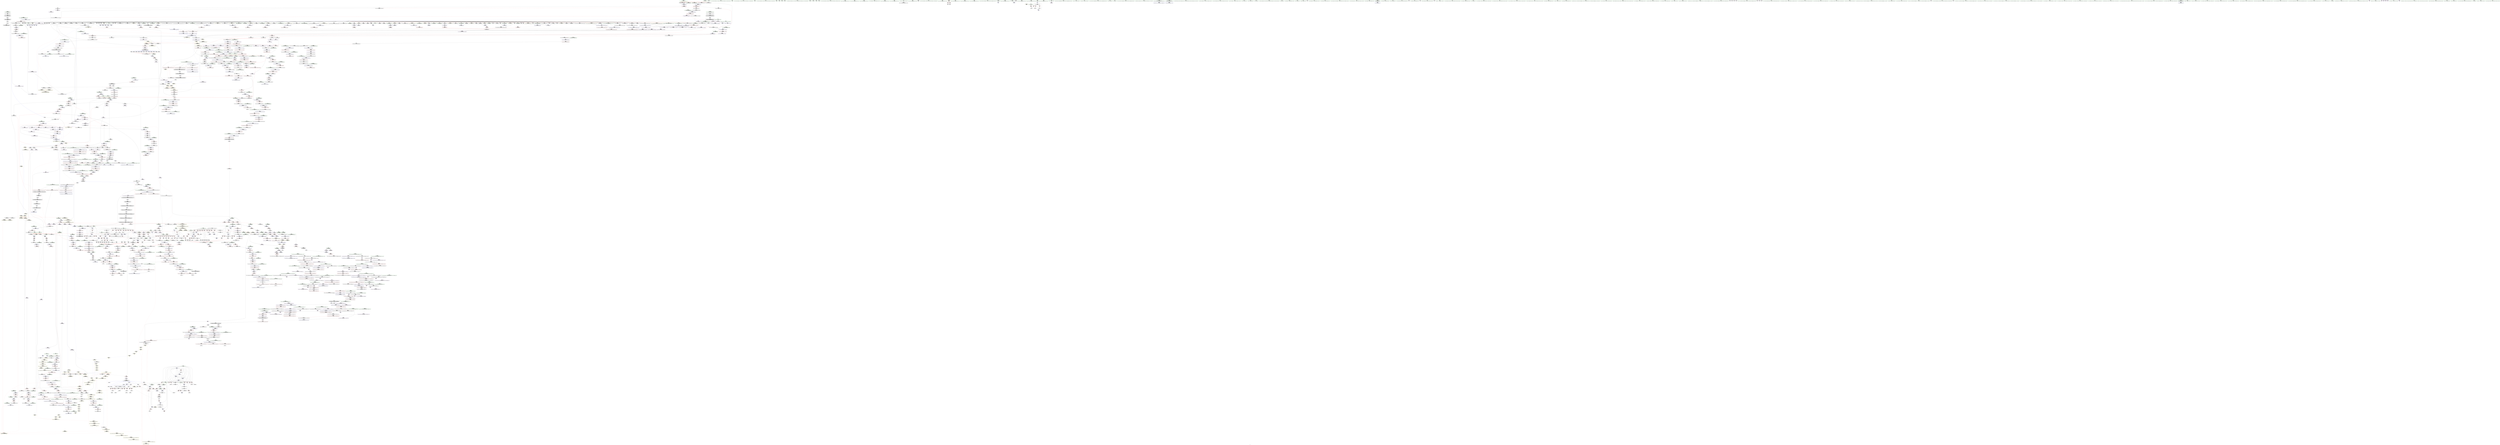 digraph "SVFG" {
	label="SVFG";

	Node0x562efdab6a10 [shape=record,color=grey,label="{NodeID: 0\nNullPtr}"];
	Node0x562efdab6a10 -> Node0x562efdb45ff0[style=solid];
	Node0x562efdab6a10 -> Node0x562efdb460f0[style=solid];
	Node0x562efdab6a10 -> Node0x562efdb461c0[style=solid];
	Node0x562efdab6a10 -> Node0x562efdb46290[style=solid];
	Node0x562efdab6a10 -> Node0x562efdb46360[style=solid];
	Node0x562efdab6a10 -> Node0x562efdb46430[style=solid];
	Node0x562efdab6a10 -> Node0x562efdb46500[style=solid];
	Node0x562efdab6a10 -> Node0x562efdb465d0[style=solid];
	Node0x562efdab6a10 -> Node0x562efdb466a0[style=solid];
	Node0x562efdab6a10 -> Node0x562efdb46770[style=solid];
	Node0x562efdab6a10 -> Node0x562efdb46840[style=solid];
	Node0x562efdab6a10 -> Node0x562efdb46910[style=solid];
	Node0x562efdab6a10 -> Node0x562efdb469e0[style=solid];
	Node0x562efdab6a10 -> Node0x562efdb46ab0[style=solid];
	Node0x562efdab6a10 -> Node0x562efdb46b80[style=solid];
	Node0x562efdab6a10 -> Node0x562efdb46c50[style=solid];
	Node0x562efdab6a10 -> Node0x562efdb46d20[style=solid];
	Node0x562efdab6a10 -> Node0x562efdb46df0[style=solid];
	Node0x562efdab6a10 -> Node0x562efdb46ec0[style=solid];
	Node0x562efdab6a10 -> Node0x562efdb46f90[style=solid];
	Node0x562efdab6a10 -> Node0x562efdb47060[style=solid];
	Node0x562efdab6a10 -> Node0x562efdb47130[style=solid];
	Node0x562efdab6a10 -> Node0x562efdb47200[style=solid];
	Node0x562efdab6a10 -> Node0x562efdb472d0[style=solid];
	Node0x562efdab6a10 -> Node0x562efdb473a0[style=solid];
	Node0x562efdab6a10 -> Node0x562efdb47470[style=solid];
	Node0x562efdab6a10 -> Node0x562efdb47540[style=solid];
	Node0x562efdab6a10 -> Node0x562efdb47610[style=solid];
	Node0x562efdab6a10 -> Node0x562efdb476e0[style=solid];
	Node0x562efdab6a10 -> Node0x562efdb477b0[style=solid];
	Node0x562efdab6a10 -> Node0x562efdb47880[style=solid];
	Node0x562efdab6a10 -> Node0x562efdb47950[style=solid];
	Node0x562efdab6a10 -> Node0x562efdb47a20[style=solid];
	Node0x562efdab6a10 -> Node0x562efdb47af0[style=solid];
	Node0x562efdab6a10 -> Node0x562efdb47bc0[style=solid];
	Node0x562efdab6a10 -> Node0x562efdb47c90[style=solid];
	Node0x562efdab6a10 -> Node0x562efdb47d60[style=solid];
	Node0x562efdab6a10 -> Node0x562efdb47e30[style=solid];
	Node0x562efdab6a10 -> Node0x562efdb47f00[style=solid];
	Node0x562efdab6a10 -> Node0x562efdb47fd0[style=solid];
	Node0x562efdab6a10 -> Node0x562efdb480a0[style=solid];
	Node0x562efdab6a10 -> Node0x562efdb48170[style=solid];
	Node0x562efdab6a10 -> Node0x562efdb48240[style=solid];
	Node0x562efdab6a10 -> Node0x562efdb48310[style=solid];
	Node0x562efdab6a10 -> Node0x562efdb483e0[style=solid];
	Node0x562efdab6a10 -> Node0x562efdb484b0[style=solid];
	Node0x562efdab6a10 -> Node0x562efdb48580[style=solid];
	Node0x562efdab6a10 -> Node0x562efdb48650[style=solid];
	Node0x562efdab6a10 -> Node0x562efdb48720[style=solid];
	Node0x562efdab6a10 -> Node0x562efdb487f0[style=solid];
	Node0x562efdab6a10 -> Node0x562efdb488c0[style=solid];
	Node0x562efdab6a10 -> Node0x562efdb48990[style=solid];
	Node0x562efdab6a10 -> Node0x562efdb48a60[style=solid];
	Node0x562efdab6a10 -> Node0x562efdb48b30[style=solid];
	Node0x562efdab6a10 -> Node0x562efdb48c00[style=solid];
	Node0x562efdab6a10 -> Node0x562efdb48cd0[style=solid];
	Node0x562efdab6a10 -> Node0x562efdb48da0[style=solid];
	Node0x562efdab6a10 -> Node0x562efdb48e70[style=solid];
	Node0x562efdab6a10 -> Node0x562efdb48f40[style=solid];
	Node0x562efdab6a10 -> Node0x562efdb49010[style=solid];
	Node0x562efdab6a10 -> Node0x562efdb490e0[style=solid];
	Node0x562efdab6a10 -> Node0x562efdb491b0[style=solid];
	Node0x562efdab6a10 -> Node0x562efdb49280[style=solid];
	Node0x562efdab6a10 -> Node0x562efdb49350[style=solid];
	Node0x562efdab6a10 -> Node0x562efdb49420[style=solid];
	Node0x562efdab6a10 -> Node0x562efdb494f0[style=solid];
	Node0x562efdab6a10 -> Node0x562efdb495c0[style=solid];
	Node0x562efdab6a10 -> Node0x562efdb49690[style=solid];
	Node0x562efdab6a10 -> Node0x562efdb49760[style=solid];
	Node0x562efdab6a10 -> Node0x562efdb83e70[style=solid];
	Node0x562efdab6a10 -> Node0x562efdb88bd0[style=solid];
	Node0x562efdab6a10 -> Node0x562efdb88ca0[style=solid];
	Node0x562efdab6a10 -> Node0x562efdb88d70[style=solid];
	Node0x562efdab6a10 -> Node0x562efdb8c8c0[style=solid];
	Node0x562efdab6a10 -> Node0x562efdb8c990[style=solid];
	Node0x562efdab6a10 -> Node0x562efdb8ca60[style=solid];
	Node0x562efdab6a10 -> Node0x562efd27c220[style=solid];
	Node0x562efdab6a10 -> Node0x562efd27c2f0[style=solid];
	Node0x562efdab6a10 -> Node0x562efdbc3370[style=solid];
	Node0x562efdab6a10 -> Node0x562efdbc3df0[style=solid];
	Node0x562efdab6a10:s64 -> Node0x562efdd09710[style=solid,color=red];
	Node0x562efdab6a10:s64 -> Node0x562efdcfea40[style=solid,color=red];
	Node0x562efdb48b30 [shape=record,color=black,label="{NodeID: 443\n1746\<--3\n\<--dummyVal\n_ZNSt22__uninitialized_fill_nILb0EE15__uninit_fill_nIPSt6vectorIiSaIiEEmS4_EET_S6_T0_RKT1_\n}"];
	Node0x562efdb48b30 -> Node0x562efdb8e6d0[style=solid];
	Node0x562efdb58050 [shape=record,color=red,label="{NodeID: 886\n625\<--622\nthis1\<--this.addr\n_ZNSaISt6vectorIiSaIiEEED2Ev\n}"];
	Node0x562efdb58050 -> Node0x562efdb5bd00[style=solid];
	Node0x562efdb8e1f0 [shape=record,color=blue,label="{NodeID: 1329\n1708\<--1704\n__n.addr\<--__n\n_ZNSt22__uninitialized_fill_nILb0EE15__uninit_fill_nIPSt6vectorIiSaIiEEmS4_EET_S6_T0_RKT1_\n}"];
	Node0x562efdb8e1f0 -> Node0x562efdc24480[style=dashed];
	Node0x562efdb41150 [shape=record,color=green,label="{NodeID: 222\n1379\<--1380\nehselector.slot\<--ehselector.slot_field_insensitive\n_ZNSt12_Vector_baseISt6vectorIiSaIiEESaIS2_EEC2EmRKS3_\n}"];
	Node0x562efdb41150 -> Node0x562efdb7c9e0[style=solid];
	Node0x562efdb41150 -> Node0x562efdb8c0a0[style=solid];
	Node0x562efdb645e0 [shape=record,color=purple,label="{NodeID: 665\n965\<--953\n_M_finish\<--this1\n_ZNSt12_Vector_baseIiSaIiEE17_M_create_storageEm\n}"];
	Node0x562efdb645e0 -> Node0x562efdb890b0[style=solid];
	Node0x562efdd01d80 [shape=record,color=black,label="{NodeID: 3322\n1106 = PHI(649, 871, 1888, )\n0th arg _ZNSt12_Vector_baseIiSaIiEE19_M_get_Tp_allocatorEv }"];
	Node0x562efdd01d80 -> Node0x562efdb89e80[style=solid];
	Node0x562efdc28580 [shape=record,color=black,label="{NodeID: 2215\nMR_38V_2 = PHI(MR_38V_4, MR_38V_1, )\npts\{107 \}\n}"];
	Node0x562efdc28580 -> Node0x562efdc1a480[style=dashed];
	Node0x562efdb82dd0 [shape=record,color=red,label="{NodeID: 1108\n2421\<--2412\n\<--__p.addr\n_ZNSt16allocator_traitsISaISt6vectorIiSaIiEEEE10deallocateERS3_PS2_m\n|{<s0>188}}"];
	Node0x562efdb82dd0:s0 -> Node0x562efdd08910[style=solid,color=red];
	Node0x562efdaecfa0 [shape=record,color=green,label="{NodeID: 1\n7\<--1\n__dso_handle\<--dummyObj\nGlob }"];
	Node0x562efdb48c00 [shape=record,color=black,label="{NodeID: 444\n1761\<--3\n\<--dummyVal\n_ZNSt22__uninitialized_fill_nILb0EE15__uninit_fill_nIPSt6vectorIiSaIiEEmS4_EET_S6_T0_RKT1_\n}"];
	Node0x562efdb58120 [shape=record,color=red,label="{NodeID: 887\n640\<--633\nthis1\<--this.addr\n_ZNSt6vectorIiSaIiEED2Ev\n}"];
	Node0x562efdb58120 -> Node0x562efdb5bdd0[style=solid];
	Node0x562efdb58120 -> Node0x562efdb5bea0[style=solid];
	Node0x562efdb58120 -> Node0x562efdb5bf70[style=solid];
	Node0x562efdb58120 -> Node0x562efdb5c040[style=solid];
	Node0x562efdb58120 -> Node0x562efdb5c110[style=solid];
	Node0x562efdb8e2c0 [shape=record,color=blue,label="{NodeID: 1330\n1710\<--1705\n__x.addr\<--__x\n_ZNSt22__uninitialized_fill_nILb0EE15__uninit_fill_nIPSt6vectorIiSaIiEEmS4_EET_S6_T0_RKT1_\n}"];
	Node0x562efdb8e2c0 -> Node0x562efdb7eb30[style=dashed];
	Node0x562efdb41220 [shape=record,color=green,label="{NodeID: 223\n1388\<--1389\n_ZNSt12_Vector_baseISt6vectorIiSaIiEESaIS2_EE12_Vector_implC2ERKS3_\<--_ZNSt12_Vector_baseISt6vectorIiSaIiEESaIS2_EE12_Vector_implC2ERKS3__field_insensitive\n}"];
	Node0x562efdb646b0 [shape=record,color=purple,label="{NodeID: 666\n967\<--953\n_M_impl5\<--this1\n_ZNSt12_Vector_baseIiSaIiEE17_M_create_storageEm\n}"];
	Node0x562efdd01f10 [shape=record,color=black,label="{NodeID: 3323\n882 = PHI(546, 656, 664, 1914, )\n0th arg _ZNSt12_Vector_baseIiSaIiEED2Ev }"];
	Node0x562efdd01f10 -> Node0x562efdb887c0[style=solid];
	Node0x562efdc28a80 [shape=record,color=black,label="{NodeID: 2216\nMR_40V_2 = PHI(MR_40V_4, MR_40V_1, )\npts\{109 \}\n}"];
	Node0x562efdc28a80 -> Node0x562efdc1a980[style=dashed];
	Node0x562efdb82ea0 [shape=record,color=red,label="{NodeID: 1109\n2422\<--2414\n\<--__n.addr\n_ZNSt16allocator_traitsISaISt6vectorIiSaIiEEEE10deallocateERS3_PS2_m\n|{<s0>188}}"];
	Node0x562efdb82ea0:s0 -> Node0x562efdd08a50[style=solid,color=red];
	Node0x562efdb38e50 [shape=record,color=green,label="{NodeID: 2\n8\<--1\n.str\<--dummyObj\nGlob }"];
	Node0x562efdb48cd0 [shape=record,color=black,label="{NodeID: 445\n1762\<--3\n\<--dummyVal\n_ZNSt22__uninitialized_fill_nILb0EE15__uninit_fill_nIPSt6vectorIiSaIiEEmS4_EET_S6_T0_RKT1_\n}"];
	Node0x562efdb48cd0 -> Node0x562efdb8e7a0[style=solid];
	Node0x562efdb581f0 [shape=record,color=red,label="{NodeID: 888\n667\<--635\nexn\<--exn.slot\n_ZNSt6vectorIiSaIiEED2Ev\n|{<s0>77}}"];
	Node0x562efdb581f0:s0 -> Node0x562efdcffc10[style=solid,color=red];
	Node0x562efdb8e390 [shape=record,color=blue,label="{NodeID: 1331\n1712\<--1721\n__cur\<--\n_ZNSt22__uninitialized_fill_nILb0EE15__uninit_fill_nIPSt6vectorIiSaIiEEmS4_EET_S6_T0_RKT1_\n}"];
	Node0x562efdb8e390 -> Node0x562efdc24980[style=dashed];
	Node0x562efdb41320 [shape=record,color=green,label="{NodeID: 224\n1392\<--1393\n_ZNSt12_Vector_baseISt6vectorIiSaIiEESaIS2_EE17_M_create_storageEm\<--_ZNSt12_Vector_baseISt6vectorIiSaIiEESaIS2_EE17_M_create_storageEm_field_insensitive\n}"];
	Node0x562efdb64780 [shape=record,color=purple,label="{NodeID: 667\n968\<--953\n_M_start6\<--this1\n_ZNSt12_Vector_baseIiSaIiEE17_M_create_storageEm\n}"];
	Node0x562efdb64780 -> Node0x562efdb79e00[style=solid];
	Node0x562efdd020e0 [shape=record,color=black,label="{NodeID: 3324\n1561 = PHI(1553, )\n0th arg _ZN9__gnu_cxx13new_allocatorISt6vectorIiSaIiEEEC2ERKS4_ }"];
	Node0x562efdd020e0 -> Node0x562efdb8d1b0[style=solid];
	Node0x562efdc28f80 [shape=record,color=black,label="{NodeID: 2217\nMR_42V_2 = PHI(MR_42V_4, MR_42V_1, )\npts\{111 \}\n}"];
	Node0x562efdc28f80 -> Node0x562efdc1ae80[style=dashed];
	Node0x562efdb82f70 [shape=record,color=red,label="{NodeID: 1110\n2440\<--2431\nthis1\<--this.addr\n_ZN9__gnu_cxx13new_allocatorISt6vectorIiSaIiEEE10deallocateEPS3_m\n}"];
	Node0x562efdb38ee0 [shape=record,color=green,label="{NodeID: 3\n10\<--1\n.str.1\<--dummyObj\nGlob }"];
	Node0x562efdb48da0 [shape=record,color=black,label="{NodeID: 446\n1764\<--3\n\<--dummyVal\n_ZNSt22__uninitialized_fill_nILb0EE15__uninit_fill_nIPSt6vectorIiSaIiEEmS4_EET_S6_T0_RKT1_\n}"];
	Node0x562efdb48da0 -> Node0x562efdb8e870[style=solid];
	Node0x562efdb582c0 [shape=record,color=red,label="{NodeID: 889\n644\<--643\n\<--_M_start\n_ZNSt6vectorIiSaIiEED2Ev\n|{<s0>74}}"];
	Node0x562efdb582c0:s0 -> Node0x562efdd04a50[style=solid,color=red];
	Node0x562efdb8e460 [shape=record,color=blue,label="{NodeID: 1332\n1708\<--1737\n__n.addr\<--dec\n_ZNSt22__uninitialized_fill_nILb0EE15__uninit_fill_nIPSt6vectorIiSaIiEEmS4_EET_S6_T0_RKT1_\n}"];
	Node0x562efdb8e460 -> Node0x562efdc24480[style=dashed];
	Node0x562efdb41420 [shape=record,color=green,label="{NodeID: 225\n1401\<--1402\n_ZNSt12_Vector_baseISt6vectorIiSaIiEESaIS2_EE12_Vector_implD2Ev\<--_ZNSt12_Vector_baseISt6vectorIiSaIiEESaIS2_EE12_Vector_implD2Ev_field_insensitive\n}"];
	Node0x562efdb64850 [shape=record,color=purple,label="{NodeID: 668\n972\<--953\n_M_impl7\<--this1\n_ZNSt12_Vector_baseIiSaIiEE17_M_create_storageEm\n}"];
	Node0x562efdd021f0 [shape=record,color=black,label="{NodeID: 3325\n1562 = PHI(1555, )\n1st arg _ZN9__gnu_cxx13new_allocatorISt6vectorIiSaIiEEEC2ERKS4_ }"];
	Node0x562efdd021f0 -> Node0x562efdb8d280[style=solid];
	Node0x562efdc29480 [shape=record,color=black,label="{NodeID: 2218\nMR_44V_2 = PHI(MR_44V_4, MR_44V_1, )\npts\{113 \}\n}"];
	Node0x562efdc29480 -> Node0x562efdc1b380[style=dashed];
	Node0x562efdb83040 [shape=record,color=red,label="{NodeID: 1111\n2441\<--2433\n\<--__p.addr\n_ZN9__gnu_cxx13new_allocatorISt6vectorIiSaIiEEE10deallocateEPS3_m\n}"];
	Node0x562efdb83040 -> Node0x562efdb621c0[style=solid];
	Node0x562efdb395a0 [shape=record,color=green,label="{NodeID: 4\n12\<--1\nstdin\<--dummyObj\nGlob }"];
	Node0x562efdb48e70 [shape=record,color=black,label="{NodeID: 447\n1776\<--3\nlpad.val\<--dummyVal\n_ZNSt22__uninitialized_fill_nILb0EE15__uninit_fill_nIPSt6vectorIiSaIiEEmS4_EET_S6_T0_RKT1_\n}"];
	Node0x562efdb58390 [shape=record,color=red,label="{NodeID: 890\n648\<--647\n\<--_M_finish\n_ZNSt6vectorIiSaIiEED2Ev\n|{<s0>74}}"];
	Node0x562efdb58390:s0 -> Node0x562efdd04b90[style=solid,color=red];
	Node0x562efdb8e530 [shape=record,color=blue,label="{NodeID: 1333\n1712\<--1740\n__cur\<--incdec.ptr\n_ZNSt22__uninitialized_fill_nILb0EE15__uninit_fill_nIPSt6vectorIiSaIiEEmS4_EET_S6_T0_RKT1_\n}"];
	Node0x562efdb8e530 -> Node0x562efdc24980[style=dashed];
	Node0x562efdb41520 [shape=record,color=green,label="{NodeID: 226\n1413\<--1414\nthis.addr\<--this.addr_field_insensitive\n_ZNSt6vectorIS_IiSaIiEESaIS1_EE18_M_fill_initializeEmRKS1_\n}"];
	Node0x562efdb41520 -> Node0x562efdb7cab0[style=solid];
	Node0x562efdb41520 -> Node0x562efdb8c170[style=solid];
	Node0x562efdb64920 [shape=record,color=purple,label="{NodeID: 669\n973\<--953\n_M_end_of_storage\<--this1\n_ZNSt12_Vector_baseIiSaIiEE17_M_create_storageEm\n}"];
	Node0x562efdb64920 -> Node0x562efdb89180[style=solid];
	Node0x562efdd02300 [shape=record,color=black,label="{NodeID: 3326\n561 = PHI(80, 90, )\n0th arg _ZNSaISt6vectorIiSaIiEEEC2Ev }"];
	Node0x562efdd02300 -> Node0x562efdb86c20[style=solid];
	Node0x562efdc29980 [shape=record,color=black,label="{NodeID: 2219\nMR_46V_2 = PHI(MR_46V_8, MR_46V_1, )\npts\{1065 \}\n|{<s0>8}}"];
	Node0x562efdc29980:s0 -> Node0x562efdc4ba00[style=dashed,color=red];
	Node0x562efdb83110 [shape=record,color=red,label="{NodeID: 1112\n2458\<--2449\n\<--__first.addr\n_ZSt8_DestroyIPSt6vectorIiSaIiEES2_EvT_S4_RSaIT0_E\n|{<s0>190}}"];
	Node0x562efdb83110:s0 -> Node0x562efdd038e0[style=solid,color=red];
	Node0x562efdb39630 [shape=record,color=green,label="{NodeID: 5\n13\<--1\n.str.2\<--dummyObj\nGlob }"];
	Node0x562efdb48f40 [shape=record,color=black,label="{NodeID: 448\n1777\<--3\nlpad.val5\<--dummyVal\n_ZNSt22__uninitialized_fill_nILb0EE15__uninit_fill_nIPSt6vectorIiSaIiEEmS4_EET_S6_T0_RKT1_\n}"];
	Node0x562efdb58460 [shape=record,color=red,label="{NodeID: 891\n677\<--674\nthis1\<--this.addr\n_ZNSaIiED2Ev\n}"];
	Node0x562efdb58460 -> Node0x562efdb5c1e0[style=solid];
	Node0x562efdb8e600 [shape=record,color=blue,label="{NodeID: 1334\n1714\<--1744\nexn.slot\<--\n_ZNSt22__uninitialized_fill_nILb0EE15__uninit_fill_nIPSt6vectorIiSaIiEEmS4_EET_S6_T0_RKT1_\n}"];
	Node0x562efdb8e600 -> Node0x562efdb7ef40[style=dashed];
	Node0x562efdb8e600 -> Node0x562efdb8e7a0[style=dashed];
	Node0x562efdb415f0 [shape=record,color=green,label="{NodeID: 227\n1415\<--1416\n__n.addr\<--__n.addr_field_insensitive\n_ZNSt6vectorIS_IiSaIiEESaIS1_EE18_M_fill_initializeEmRKS1_\n}"];
	Node0x562efdb415f0 -> Node0x562efdb7cb80[style=solid];
	Node0x562efdb415f0 -> Node0x562efdb8c240[style=solid];
	Node0x562efdb649f0 [shape=record,color=purple,label="{NodeID: 670\n1012\<--1007\n_M_impl\<--this1\n_ZNSt12_Vector_baseIiSaIiEE11_M_allocateEm\n}"];
	Node0x562efdb649f0 -> Node0x562efdb5d080[style=solid];
	Node0x562efdd02450 [shape=record,color=black,label="{NodeID: 3327\n1481 = PHI(1385, )\n0th arg _ZNSt12_Vector_baseISt6vectorIiSaIiEESaIS2_EE12_Vector_implC2ERKS3_ }"];
	Node0x562efdd02450 -> Node0x562efdb8c720[style=solid];
	Node0x562efdc29e80 [shape=record,color=black,label="{NodeID: 2220\nMR_48V_2 = PHI(MR_48V_6, MR_48V_1, )\npts\{1635 \}\n|{<s0>8}}"];
	Node0x562efdc29e80:s0 -> Node0x562efdc4bde0[style=dashed,color=red];
	Node0x562efdb831e0 [shape=record,color=red,label="{NodeID: 1113\n2459\<--2451\n\<--__last.addr\n_ZSt8_DestroyIPSt6vectorIiSaIiEES2_EvT_S4_RSaIT0_E\n|{<s0>190}}"];
	Node0x562efdb831e0:s0 -> Node0x562efdcfe610[style=solid,color=red];
	Node0x562efdb396c0 [shape=record,color=green,label="{NodeID: 6\n15\<--1\n.str.3\<--dummyObj\nGlob }"];
	Node0x562efdb49010 [shape=record,color=black,label="{NodeID: 449\n1779\<--3\n\<--dummyVal\n_ZNSt22__uninitialized_fill_nILb0EE15__uninit_fill_nIPSt6vectorIiSaIiEEmS4_EET_S6_T0_RKT1_\n}"];
	Node0x562efdb58530 [shape=record,color=red,label="{NodeID: 892\n692\<--686\nthis1\<--this.addr\n_ZNSt6vectorIS_IiSaIiEESaIS1_EEixEm\n}"];
	Node0x562efdb58530 -> Node0x562efdb5c2b0[style=solid];
	Node0x562efdb8e6d0 [shape=record,color=blue,label="{NodeID: 1335\n1716\<--1746\nehselector.slot\<--\n_ZNSt22__uninitialized_fill_nILb0EE15__uninit_fill_nIPSt6vectorIiSaIiEEmS4_EET_S6_T0_RKT1_\n}"];
	Node0x562efdb8e6d0 -> Node0x562efdb8e870[style=dashed];
	Node0x562efdb416c0 [shape=record,color=green,label="{NodeID: 228\n1417\<--1418\n__value.addr\<--__value.addr_field_insensitive\n_ZNSt6vectorIS_IiSaIiEESaIS1_EE18_M_fill_initializeEmRKS1_\n}"];
	Node0x562efdb416c0 -> Node0x562efdb7cc50[style=solid];
	Node0x562efdb416c0 -> Node0x562efdb8c310[style=solid];
	Node0x562efdb64ac0 [shape=record,color=purple,label="{NodeID: 671\n1111\<--1110\n_M_impl\<--this1\n_ZNSt12_Vector_baseIiSaIiEE19_M_get_Tp_allocatorEv\n}"];
	Node0x562efdb64ac0 -> Node0x562efdb5d700[style=solid];
	Node0x562efdd02560 [shape=record,color=black,label="{NodeID: 3328\n1482 = PHI(1386, )\n1st arg _ZNSt12_Vector_baseISt6vectorIiSaIiEESaIS2_EE12_Vector_implC2ERKS3_ }"];
	Node0x562efdd02560 -> Node0x562efdb8c7f0[style=solid];
	Node0x562efdc2a380 [shape=record,color=black,label="{NodeID: 2221\nMR_50V_2 = PHI(MR_50V_3, MR_50V_1, )\npts\{690000 \}\n|{<s0>10}}"];
	Node0x562efdc2a380:s0 -> Node0x562efdc3fb90[style=dashed,color=red];
	Node0x562efdb832b0 [shape=record,color=red,label="{NodeID: 1114\n2471\<--2470\ndummyVal\<--offset_0\n_ZSt22__uninitialized_copy_aIN9__gnu_cxx17__normal_iteratorIPKiSt6vectorIiSaIiEEEEPiiET0_T_SA_S9_RSaIT1_E\n}"];
	Node0x562efdb832b0 -> Node0x562efdb8fb20[style=solid];
	Node0x562efdb39750 [shape=record,color=green,label="{NodeID: 7\n17\<--1\nstdout\<--dummyObj\nGlob }"];
	Node0x562efdb490e0 [shape=record,color=black,label="{NodeID: 450\n1780\<--3\n\<--dummyVal\n_ZNSt22__uninitialized_fill_nILb0EE15__uninit_fill_nIPSt6vectorIiSaIiEEmS4_EET_S6_T0_RKT1_\n|{<s0>140}}"];
	Node0x562efdb490e0:s0 -> Node0x562efdcffc10[style=solid,color=red];
	Node0x562efdb58600 [shape=record,color=red,label="{NodeID: 893\n697\<--688\n\<--__n.addr\n_ZNSt6vectorIS_IiSaIiEESaIS1_EEixEm\n}"];
	Node0x562efdb8e7a0 [shape=record,color=blue,label="{NodeID: 1336\n1714\<--1762\nexn.slot\<--\n_ZNSt22__uninitialized_fill_nILb0EE15__uninit_fill_nIPSt6vectorIiSaIiEEmS4_EET_S6_T0_RKT1_\n}"];
	Node0x562efdb8e7a0 -> Node0x562efdb7f010[style=dashed];
	Node0x562efdb49b00 [shape=record,color=green,label="{NodeID: 229\n1432\<--1433\n_ZSt24__uninitialized_fill_n_aIPSt6vectorIiSaIiEEmS2_S2_ET_S4_T0_RKT1_RSaIT2_E\<--_ZSt24__uninitialized_fill_n_aIPSt6vectorIiSaIiEEmS2_S2_ET_S4_T0_RKT1_RSaIT2_E_field_insensitive\n}"];
	Node0x562efdb64b90 [shape=record,color=purple,label="{NodeID: 672\n1216\<--1215\nincdec.ptr\<--\n_ZSt10__fill_n_aIPimiEN9__gnu_cxx11__enable_ifIXsr11__is_scalarIT1_EE7__valueET_E6__typeES4_T0_RKS3_\n}"];
	Node0x562efdb64b90 -> Node0x562efdb8ad20[style=solid];
	Node0x562efdd02670 [shape=record,color=black,label="{NodeID: 3329\n1680 = PHI(1663, )\n0th arg _ZSt20uninitialized_fill_nIPSt6vectorIiSaIiEEmS2_ET_S4_T0_RKT1_ }"];
	Node0x562efdd02670 -> Node0x562efdb8dde0[style=solid];
	Node0x562efdc2a880 [shape=record,color=black,label="{NodeID: 2222\nMR_52V_2 = PHI(MR_52V_3, MR_52V_1, )\npts\{710002 \}\n|{<s0>8}}"];
	Node0x562efdc2a880:s0 -> Node0x562efdc4bde0[style=dashed,color=red];
	Node0x562efdb83380 [shape=record,color=red,label="{NodeID: 1115\n2474\<--2473\ndummyVal\<--offset_0\n_ZSt22__uninitialized_copy_aIN9__gnu_cxx17__normal_iteratorIPKiSt6vectorIiSaIiEEEEPiiET0_T_SA_S9_RSaIT1_E\n}"];
	Node0x562efdb83380 -> Node0x562efdb8fbf0[style=solid];
	Node0x562efdb397e0 [shape=record,color=green,label="{NodeID: 8\n18\<--1\n_ZSt3cin\<--dummyObj\nGlob }"];
	Node0x562efdb491b0 [shape=record,color=black,label="{NodeID: 451\n1902\<--3\n\<--dummyVal\n_ZNSt6vectorIiSaIiEEC2ERKS1_\n}"];
	Node0x562efdb586d0 [shape=record,color=red,label="{NodeID: 894\n696\<--695\n\<--_M_start\n_ZNSt6vectorIS_IiSaIiEESaIS1_EEixEm\n}"];
	Node0x562efdb586d0 -> Node0x562efdb527c0[style=solid];
	Node0x562efdc47c90 [shape=record,color=yellow,style=double,label="{NodeID: 2444\n103V_1 = ENCHI(MR_103V_0)\npts\{1065 1635 \}\nFun[_ZSt20uninitialized_fill_nIPSt6vectorIiSaIiEEmS2_ET_S4_T0_RKT1_]|{<s0>132|<s1>132}}"];
	Node0x562efdc47c90:s0 -> Node0x562efdc23a80[style=dashed,color=red];
	Node0x562efdc47c90:s1 -> Node0x562efdc23f80[style=dashed,color=red];
	Node0x562efdb8e870 [shape=record,color=blue,label="{NodeID: 1337\n1716\<--1764\nehselector.slot\<--\n_ZNSt22__uninitialized_fill_nILb0EE15__uninit_fill_nIPSt6vectorIiSaIiEEmS4_EET_S6_T0_RKT1_\n}"];
	Node0x562efdb8e870 -> Node0x562efdb7f0e0[style=dashed];
	Node0x562efdb49bd0 [shape=record,color=green,label="{NodeID: 230\n1441\<--1442\nthis.addr\<--this.addr_field_insensitive\n_ZNSt12_Vector_baseISt6vectorIiSaIiEESaIS2_EED2Ev\n}"];
	Node0x562efdb49bd0 -> Node0x562efdb7cdf0[style=solid];
	Node0x562efdb49bd0 -> Node0x562efdb8c4b0[style=solid];
	Node0x562efdb64c60 [shape=record,color=purple,label="{NodeID: 673\n1245\<--1241\n_M_impl\<--this1\n_ZNSt12_Vector_baseIiSaIiEE13_M_deallocateEPim\n}"];
	Node0x562efdb64c60 -> Node0x562efdb5dcb0[style=solid];
	Node0x562efdd02780 [shape=record,color=black,label="{NodeID: 3330\n1681 = PHI(1664, )\n1st arg _ZSt20uninitialized_fill_nIPSt6vectorIiSaIiEEmS2_ET_S4_T0_RKT1_ }"];
	Node0x562efdd02780 -> Node0x562efdb8deb0[style=solid];
	Node0x562efdc2ad80 [shape=record,color=black,label="{NodeID: 2223\nMR_54V_2 = PHI(MR_54V_3, MR_54V_1, )\npts\{830000 \}\n|{<s0>17}}"];
	Node0x562efdc2ad80:s0 -> Node0x562efdc3fb90[style=dashed,color=red];
	Node0x562efdb83450 [shape=record,color=red,label="{NodeID: 1116\n2477\<--2476\ndummyVal\<--offset_0\n_ZSt18uninitialized_copyIN9__gnu_cxx17__normal_iteratorIPKiSt6vectorIiSaIiEEEEPiET0_T_SA_S9_\n}"];
	Node0x562efdb83450 -> Node0x562efdb905b0[style=solid];
	Node0x562efdb39870 [shape=record,color=green,label="{NodeID: 9\n19\<--1\n_ZSt4cout\<--dummyObj\nGlob }"];
	Node0x562efdb49280 [shape=record,color=black,label="{NodeID: 452\n1903\<--3\n\<--dummyVal\n_ZNSt6vectorIiSaIiEEC2ERKS1_\n}"];
	Node0x562efdb49280 -> Node0x562efdb8f230[style=solid];
	Node0x562efdb587a0 [shape=record,color=red,label="{NodeID: 895\n709\<--703\nthis1\<--this.addr\n_ZNSt6vectorIiSaIiEEixEm\n}"];
	Node0x562efdb587a0 -> Node0x562efdb5c450[style=solid];
	Node0x562efdc47da0 [shape=record,color=yellow,style=double,label="{NodeID: 2445\n111V_1 = ENCHI(MR_111V_0)\npts\{710000 710001 850000 850001 \}\nFun[_ZSt20uninitialized_fill_nIPSt6vectorIiSaIiEEmS2_ET_S4_T0_RKT1_]|{<s0>132}}"];
	Node0x562efdc47da0:s0 -> Node0x562efdc45ac0[style=dashed,color=red];
	Node0x562efdb8e940 [shape=record,color=blue,label="{NodeID: 1338\n1788\<--1786\n__p.addr\<--__p\n_ZSt10_ConstructISt6vectorIiSaIiEEJRKS2_EEvPT_DpOT0_\n}"];
	Node0x562efdb8e940 -> Node0x562efdb7f1b0[style=dashed];
	Node0x562efdb49ca0 [shape=record,color=green,label="{NodeID: 231\n1443\<--1444\nexn.slot\<--exn.slot_field_insensitive\n_ZNSt12_Vector_baseISt6vectorIiSaIiEESaIS2_EED2Ev\n}"];
	Node0x562efdb49ca0 -> Node0x562efdb7cec0[style=solid];
	Node0x562efdb49ca0 -> Node0x562efdb8c580[style=solid];
	Node0x562efdb64d30 [shape=record,color=purple,label="{NodeID: 674\n1385\<--1384\n_M_impl\<--this1\n_ZNSt12_Vector_baseISt6vectorIiSaIiEESaIS2_EEC2EmRKS3_\n|{<s0>113|<s1>115}}"];
	Node0x562efdb64d30:s0 -> Node0x562efdd02450[style=solid,color=red];
	Node0x562efdb64d30:s1 -> Node0x562efdd07410[style=solid,color=red];
	Node0x562efdd02890 [shape=record,color=black,label="{NodeID: 3331\n1682 = PHI(1665, )\n2nd arg _ZSt20uninitialized_fill_nIPSt6vectorIiSaIiEEmS2_ET_S4_T0_RKT1_ }"];
	Node0x562efdd02890 -> Node0x562efdb8df80[style=solid];
	Node0x562efdc2b280 [shape=record,color=black,label="{NodeID: 2224\nMR_56V_2 = PHI(MR_56V_3, MR_56V_1, )\npts\{850002 \}\n|{<s0>15}}"];
	Node0x562efdc2b280:s0 -> Node0x562efdc4bde0[style=dashed,color=red];
	Node0x562efdb83520 [shape=record,color=red,label="{NodeID: 1117\n2480\<--2479\ndummyVal\<--offset_0\n_ZSt18uninitialized_copyIN9__gnu_cxx17__normal_iteratorIPKiSt6vectorIiSaIiEEEEPiET0_T_SA_S9_\n}"];
	Node0x562efdb83520 -> Node0x562efdb90680[style=solid];
	Node0x562efdb39900 [shape=record,color=green,label="{NodeID: 10\n20\<--1\n.str.4\<--dummyObj\nGlob }"];
	Node0x562efdb49350 [shape=record,color=black,label="{NodeID: 453\n1905\<--3\n\<--dummyVal\n_ZNSt6vectorIiSaIiEEC2ERKS1_\n}"];
	Node0x562efdb49350 -> Node0x562efdb8f300[style=solid];
	Node0x562efdb9bb60 [shape=record,color=yellow,style=double,label="{NodeID: 3110\n46V_5 = CSCHI(MR_46V_4)\npts\{1065 \}\nCS[]|{<s0>17}}"];
	Node0x562efdb9bb60:s0 -> Node0x562efdc3fa80[style=dashed,color=red];
	Node0x562efdb58870 [shape=record,color=red,label="{NodeID: 896\n714\<--705\n\<--__n.addr\n_ZNSt6vectorIiSaIiEEixEm\n}"];
	Node0x562efdb8ea10 [shape=record,color=blue,label="{NodeID: 1339\n1790\<--1787\n__args.addr\<--__args\n_ZSt10_ConstructISt6vectorIiSaIiEEJRKS2_EEvPT_DpOT0_\n}"];
	Node0x562efdb8ea10 -> Node0x562efdb7f280[style=dashed];
	Node0x562efdb49d70 [shape=record,color=green,label="{NodeID: 232\n1445\<--1446\nehselector.slot\<--ehselector.slot_field_insensitive\n_ZNSt12_Vector_baseISt6vectorIiSaIiEESaIS2_EED2Ev\n}"];
	Node0x562efdb49d70 -> Node0x562efdb8c650[style=solid];
	Node0x562efdb64e00 [shape=record,color=purple,label="{NodeID: 675\n1424\<--1423\n_M_impl\<--\n_ZNSt6vectorIS_IiSaIiEESaIS1_EE18_M_fill_initializeEmRKS1_\n}"];
	Node0x562efdd029a0 [shape=record,color=black,label="{NodeID: 3332\n2025 = PHI(1878, )\n0th arg _ZNKSt6vectorIiSaIiEE3endEv }"];
	Node0x562efdd029a0 -> Node0x562efdb8fe60[style=solid];
	Node0x562efdc2b780 [shape=record,color=black,label="{NodeID: 2225\nMR_58V_2 = PHI(MR_58V_3, MR_58V_1, )\npts\{690001 690002 \}\n|{<s0>10|<s1>10}}"];
	Node0x562efdc2b780:s0 -> Node0x562efdc3fca0[style=dashed,color=red];
	Node0x562efdc2b780:s1 -> Node0x562efdc3fdb0[style=dashed,color=red];
	Node0x562efdb835f0 [shape=record,color=red,label="{NodeID: 1118\n2483\<--2482\ndummyVal\<--offset_0\n_ZNSt20__uninitialized_copyILb1EE13__uninit_copyIN9__gnu_cxx17__normal_iteratorIPKiSt6vectorIiSaIiEEEEPiEET0_T_SC_SB_\n}"];
	Node0x562efdb835f0 -> Node0x562efdb909c0[style=solid];
	Node0x562efdb399d0 [shape=record,color=green,label="{NodeID: 11\n22\<--1\n.str.5\<--dummyObj\nGlob }"];
	Node0x562efdb49420 [shape=record,color=black,label="{NodeID: 454\n1909\<--3\n\<--dummyVal\n_ZNSt6vectorIiSaIiEEC2ERKS1_\n}"];
	Node0x562efdb9bcc0 [shape=record,color=yellow,style=double,label="{NodeID: 3111\n48V_5 = CSCHI(MR_48V_4)\npts\{1635 \}\nCS[]|{|<s1>17}}"];
	Node0x562efdb9bcc0 -> Node0x562efdc20380[style=dashed];
	Node0x562efdb9bcc0:s1 -> Node0x562efdc3fa80[style=dashed,color=red];
	Node0x562efdb58940 [shape=record,color=red,label="{NodeID: 897\n713\<--712\n\<--_M_start\n_ZNSt6vectorIiSaIiEEixEm\n}"];
	Node0x562efdb58940 -> Node0x562efdb52890[style=solid];
	Node0x562efdb8eae0 [shape=record,color=blue,label="{NodeID: 1340\n1807\<--1806\n__r.addr\<--__r\n_ZSt11__addressofISt6vectorIiSaIiEEEPT_RS3_\n}"];
	Node0x562efdb8eae0 -> Node0x562efdb7f350[style=dashed];
	Node0x562efdb49e40 [shape=record,color=green,label="{NodeID: 233\n1464\<--1465\n_ZNSt12_Vector_baseISt6vectorIiSaIiEESaIS2_EE13_M_deallocateEPS2_m\<--_ZNSt12_Vector_baseISt6vectorIiSaIiEESaIS2_EE13_M_deallocateEPS2_m_field_insensitive\n}"];
	Node0x562efdb64ed0 [shape=record,color=purple,label="{NodeID: 676\n1425\<--1423\n_M_start\<--\n_ZNSt6vectorIS_IiSaIiEESaIS1_EE18_M_fill_initializeEmRKS1_\n}"];
	Node0x562efdb64ed0 -> Node0x562efdb7cd20[style=solid];
	Node0x562efdd02ab0 [shape=record,color=black,label="{NodeID: 3333\n621 = PHI(80, 90, 80, 90, 1540, )\n0th arg _ZNSaISt6vectorIiSaIiEEED2Ev }"];
	Node0x562efdd02ab0 -> Node0x562efdb871d0[style=solid];
	Node0x562efdc119a0 [shape=record,color=black,label="{NodeID: 2226\nMR_60V_2 = PHI(MR_60V_3, MR_60V_1, )\npts\{710000 710001 \}\n|{<s0>8|<s1>8}}"];
	Node0x562efdc119a0:s0 -> Node0x562efdc4bbc0[style=dashed,color=red];
	Node0x562efdc119a0:s1 -> Node0x562efdc4bcd0[style=dashed,color=red];
	Node0x562efdb836c0 [shape=record,color=red,label="{NodeID: 1119\n2486\<--2485\ndummyVal\<--offset_0\n_ZNSt20__uninitialized_copyILb1EE13__uninit_copyIN9__gnu_cxx17__normal_iteratorIPKiSt6vectorIiSaIiEEEEPiEET0_T_SC_SB_\n}"];
	Node0x562efdb836c0 -> Node0x562efdb90a90[style=solid];
	Node0x562efdb39ad0 [shape=record,color=green,label="{NodeID: 12\n25\<--1\n\<--dummyObj\nCan only get source location for instruction, argument, global var or function.}"];
	Node0x562efdb494f0 [shape=record,color=black,label="{NodeID: 455\n1910\<--3\n\<--dummyVal\n_ZNSt6vectorIiSaIiEEC2ERKS1_\n}"];
	Node0x562efdb494f0 -> Node0x562efdb8f3d0[style=solid];
	Node0x562efdb9bda0 [shape=record,color=yellow,style=double,label="{NodeID: 3112\n56V_3 = CSCHI(MR_56V_2)\npts\{850002 \}\nCS[]|{|<s1>19|<s2>28}}"];
	Node0x562efdb9bda0 -> Node0x562efdc2b280[style=dashed];
	Node0x562efdb9bda0:s1 -> Node0x562efdc4e090[style=dashed,color=red];
	Node0x562efdb9bda0:s2 -> Node0x562efdc4e090[style=dashed,color=red];
	Node0x562efdb58a10 [shape=record,color=red,label="{NodeID: 898\n740\<--720\n\<--retval\n_ZSt3minIiERKT_S2_S2_\n}"];
	Node0x562efdb58a10 -> Node0x562efdb5c5f0[style=solid];
	Node0x562efdc480a0 [shape=record,color=yellow,style=double,label="{NodeID: 2448\n369V_1 = ENCHI(MR_369V_0)\npts\{20270000 \}\nFun[_ZNKSt6vectorIiSaIiEE3endEv]|{<s0>160}}"];
	Node0x562efdc480a0:s0 -> Node0x562efdb92150[style=dashed,color=red];
	Node0x562efdb8ebb0 [shape=record,color=blue,label="{NodeID: 1341\n1815\<--1813\n__first.addr\<--__first\n_ZSt8_DestroyIPSt6vectorIiSaIiEEEvT_S4_\n}"];
	Node0x562efdb8ebb0 -> Node0x562efdb7f420[style=dashed];
	Node0x562efdb49f40 [shape=record,color=green,label="{NodeID: 234\n1483\<--1484\nthis.addr\<--this.addr_field_insensitive\n_ZNSt12_Vector_baseISt6vectorIiSaIiEESaIS2_EE12_Vector_implC2ERKS3_\n}"];
	Node0x562efdb49f40 -> Node0x562efdb7d200[style=solid];
	Node0x562efdb49f40 -> Node0x562efdb8c720[style=solid];
	Node0x562efdb64fa0 [shape=record,color=purple,label="{NodeID: 677\n1435\<--1434\n_M_impl3\<--\n_ZNSt6vectorIS_IiSaIiEESaIS1_EE18_M_fill_initializeEmRKS1_\n}"];
	Node0x562efdd02cc0 [shape=record,color=black,label="{NodeID: 3334\n497 = PHI(74, 88, )\n0th arg _ZNSaIiEC2Ev }"];
	Node0x562efdd02cc0 -> Node0x562efdb86670[style=solid];
	Node0x562efdc11ea0 [shape=record,color=black,label="{NodeID: 2227\nMR_62V_2 = PHI(MR_62V_3, MR_62V_1, )\npts\{830001 830002 \}\n|{<s0>17|<s1>17}}"];
	Node0x562efdc11ea0:s0 -> Node0x562efdc3fca0[style=dashed,color=red];
	Node0x562efdc11ea0:s1 -> Node0x562efdc3fdb0[style=dashed,color=red];
	Node0x562efdb83790 [shape=record,color=red,label="{NodeID: 1120\n2489\<--2488\ndummyVal\<--offset_0\n_ZSt4copyIN9__gnu_cxx17__normal_iteratorIPKiSt6vectorIiSaIiEEEEPiET0_T_SA_S9_\n}"];
	Node0x562efdb83790 -> Node0x562efdb90dd0[style=solid];
	Node0x562efdb39bd0 [shape=record,color=green,label="{NodeID: 13\n115\<--1\n\<--dummyObj\nCan only get source location for instruction, argument, global var or function.}"];
	Node0x562efdb495c0 [shape=record,color=black,label="{NodeID: 456\n1912\<--3\n\<--dummyVal\n_ZNSt6vectorIiSaIiEEC2ERKS1_\n}"];
	Node0x562efdb495c0 -> Node0x562efdb8f4a0[style=solid];
	Node0x562efdb9be80 [shape=record,color=yellow,style=double,label="{NodeID: 3113\n64V_3 = CSCHI(MR_64V_2)\npts\{850000 850001 \}\nCS[]|{|<s1>17|<s2>19|<s3>19|<s4>28|<s5>28}}"];
	Node0x562efdb9be80 -> Node0x562efdc123a0[style=dashed];
	Node0x562efdb9be80:s1 -> Node0x562efdc3fec0[style=dashed,color=red];
	Node0x562efdb9be80:s2 -> Node0x562efdc4de70[style=dashed,color=red];
	Node0x562efdb9be80:s3 -> Node0x562efdc4df80[style=dashed,color=red];
	Node0x562efdb9be80:s4 -> Node0x562efdc4de70[style=dashed,color=red];
	Node0x562efdb9be80:s5 -> Node0x562efdc4df80[style=dashed,color=red];
	Node0x562efdb58ae0 [shape=record,color=red,label="{NodeID: 899\n730\<--722\n\<--__a.addr\n_ZSt3minIiERKT_S2_S2_\n}"];
	Node0x562efdb58ae0 -> Node0x562efdb58ef0[style=solid];
	Node0x562efdc48180 [shape=record,color=yellow,style=double,label="{NodeID: 2449\n85V_1 = ENCHI(MR_85V_0)\npts\{710001 850001 \}\nFun[_ZNKSt6vectorIiSaIiEE3endEv]}"];
	Node0x562efdc48180 -> Node0x562efdb80870[style=dashed];
	Node0x562efdb8ec80 [shape=record,color=blue,label="{NodeID: 1342\n1817\<--1814\n__last.addr\<--__last\n_ZSt8_DestroyIPSt6vectorIiSaIiEEEvT_S4_\n}"];
	Node0x562efdb8ec80 -> Node0x562efdb7f4f0[style=dashed];
	Node0x562efdb4a010 [shape=record,color=green,label="{NodeID: 235\n1485\<--1486\n__a.addr\<--__a.addr_field_insensitive\n_ZNSt12_Vector_baseISt6vectorIiSaIiEESaIS2_EE12_Vector_implC2ERKS3_\n}"];
	Node0x562efdb4a010 -> Node0x562efdb7d2d0[style=solid];
	Node0x562efdb4a010 -> Node0x562efdb8c7f0[style=solid];
	Node0x562efdb65070 [shape=record,color=purple,label="{NodeID: 678\n1436\<--1434\n_M_finish\<--\n_ZNSt6vectorIS_IiSaIiEESaIS1_EE18_M_fill_initializeEmRKS1_\n}"];
	Node0x562efdb65070 -> Node0x562efdb8c3e0[style=solid];
	Node0x562efdd02e10 [shape=record,color=black,label="{NodeID: 3335\n2110 = PHI(2097, )\n0th arg _ZNSt20__uninitialized_copyILb1EE13__uninit_copyIN9__gnu_cxx17__normal_iteratorIPKiSt6vectorIiSaIiEEEEPiEET0_T_SC_SB_ }"];
	Node0x562efdd02e10 -> Node0x562efdb90750[style=solid];
	Node0x562efdc123a0 [shape=record,color=black,label="{NodeID: 2228\nMR_64V_2 = PHI(MR_64V_3, MR_64V_1, )\npts\{850000 850001 \}\n|{<s0>15|<s1>15}}"];
	Node0x562efdc123a0:s0 -> Node0x562efdc4bbc0[style=dashed,color=red];
	Node0x562efdc123a0:s1 -> Node0x562efdc4bcd0[style=dashed,color=red];
	Node0x562efdb83860 [shape=record,color=red,label="{NodeID: 1121\n2492\<--2491\ndummyVal\<--offset_0\n_ZSt4copyIN9__gnu_cxx17__normal_iteratorIPKiSt6vectorIiSaIiEEEEPiET0_T_SA_S9_\n}"];
	Node0x562efdb83860 -> Node0x562efdb90f70[style=solid];
	Node0x562efdb39cd0 [shape=record,color=green,label="{NodeID: 14\n169\<--1\n\<--dummyObj\nCan only get source location for instruction, argument, global var or function.}"];
	Node0x562efdb49690 [shape=record,color=black,label="{NodeID: 457\n1919\<--3\nlpad.val\<--dummyVal\n_ZNSt6vectorIiSaIiEEC2ERKS1_\n}"];
	Node0x562efdb58bb0 [shape=record,color=red,label="{NodeID: 900\n737\<--722\n\<--__a.addr\n_ZSt3minIiERKT_S2_S2_\n}"];
	Node0x562efdb58bb0 -> Node0x562efdb87b90[style=solid];
	Node0x562efdb8ed50 [shape=record,color=blue,label="{NodeID: 1343\n1832\<--1831\n__t.addr\<--__t\n_ZSt7forwardIRKSt6vectorIiSaIiEEEOT_RNSt16remove_referenceIS5_E4typeE\n}"];
	Node0x562efdb8ed50 -> Node0x562efdb7f5c0[style=dashed];
	Node0x562efdb4a0e0 [shape=record,color=green,label="{NodeID: 236\n1493\<--1494\n_ZNSaISt6vectorIiSaIiEEEC2ERKS2_\<--_ZNSaISt6vectorIiSaIiEEEC2ERKS2__field_insensitive\n}"];
	Node0x562efdb65140 [shape=record,color=purple,label="{NodeID: 679\n1449\<--1448\n_M_impl\<--this1\n_ZNSt12_Vector_baseISt6vectorIiSaIiEESaIS2_EED2Ev\n}"];
	Node0x562efdd02f20 [shape=record,color=black,label="{NodeID: 3336\n2111 = PHI(2099, )\n1st arg _ZNSt20__uninitialized_copyILb1EE13__uninit_copyIN9__gnu_cxx17__normal_iteratorIPKiSt6vectorIiSaIiEEEEPiEET0_T_SC_SB_ }"];
	Node0x562efdd02f20 -> Node0x562efdb90820[style=solid];
	Node0x562efdb83930 [shape=record,color=red,label="{NodeID: 1122\n2495\<--2494\ndummyVal\<--offset_0\n_ZSt14__copy_move_a2ILb0EN9__gnu_cxx17__normal_iteratorIPKiSt6vectorIiSaIiEEEEPiET1_T0_SA_S9_\n}"];
	Node0x562efdb83930 -> Node0x562efdb91380[style=solid];
	Node0x562efdb39dd0 [shape=record,color=green,label="{NodeID: 15\n330\<--1\n\<--dummyObj\nCan only get source location for instruction, argument, global var or function.}"];
	Node0x562efdb49760 [shape=record,color=black,label="{NodeID: 458\n1920\<--3\nlpad.val14\<--dummyVal\n_ZNSt6vectorIiSaIiEEC2ERKS1_\n}"];
	Node0x562efdb9c0c0 [shape=record,color=yellow,style=double,label="{NodeID: 3115\n48V_6 = CSCHI(MR_48V_5)\npts\{1635 \}\nCS[]|{|<s2>19|<s3>22|<s4>28|<s5>30|<s6>32|<s7>34|<s8>36|<s9>38|<s10>40|<s11>42|<s12>44|<s13>46|<s14>48|<s15>50|<s16>52|<s17>61|<s18>62}}"];
	Node0x562efdb9c0c0 -> Node0x562efdc20380[style=dashed];
	Node0x562efdb9c0c0 -> Node0x562efdc29e80[style=dashed];
	Node0x562efdb9c0c0:s2 -> Node0x562efdc4dd90[style=dashed,color=red];
	Node0x562efdb9c0c0:s3 -> Node0x562efdc3eb00[style=dashed,color=red];
	Node0x562efdb9c0c0:s4 -> Node0x562efdc4dd90[style=dashed,color=red];
	Node0x562efdb9c0c0:s5 -> Node0x562efdc3d840[style=dashed,color=red];
	Node0x562efdb9c0c0:s6 -> Node0x562efdc3eb00[style=dashed,color=red];
	Node0x562efdb9c0c0:s7 -> Node0x562efdc3eb00[style=dashed,color=red];
	Node0x562efdb9c0c0:s8 -> Node0x562efdc3eb00[style=dashed,color=red];
	Node0x562efdb9c0c0:s9 -> Node0x562efdc3eb00[style=dashed,color=red];
	Node0x562efdb9c0c0:s10 -> Node0x562efdc3eb00[style=dashed,color=red];
	Node0x562efdb9c0c0:s11 -> Node0x562efdc3eb00[style=dashed,color=red];
	Node0x562efdb9c0c0:s12 -> Node0x562efdc3eb00[style=dashed,color=red];
	Node0x562efdb9c0c0:s13 -> Node0x562efdc3eb00[style=dashed,color=red];
	Node0x562efdb9c0c0:s14 -> Node0x562efdc3eb00[style=dashed,color=red];
	Node0x562efdb9c0c0:s15 -> Node0x562efdc3eb00[style=dashed,color=red];
	Node0x562efdb9c0c0:s16 -> Node0x562efdc3eb00[style=dashed,color=red];
	Node0x562efdb9c0c0:s17 -> Node0x562efdc3d840[style=dashed,color=red];
	Node0x562efdb9c0c0:s18 -> Node0x562efdc3d840[style=dashed,color=red];
	Node0x562efdb58c80 [shape=record,color=red,label="{NodeID: 901\n728\<--724\n\<--__b.addr\n_ZSt3minIiERKT_S2_S2_\n}"];
	Node0x562efdb58c80 -> Node0x562efdb58e20[style=solid];
	Node0x562efdb8ee20 [shape=record,color=blue,label="{NodeID: 1344\n1840\<--1838\nthis.addr\<--this\n_ZNSt6vectorIiSaIiEEC2ERKS1_\n}"];
	Node0x562efdb8ee20 -> Node0x562efdb7f690[style=dashed];
	Node0x562efdb4a1e0 [shape=record,color=green,label="{NodeID: 237\n1505\<--1506\nthis.addr\<--this.addr_field_insensitive\n_ZNSt12_Vector_baseISt6vectorIiSaIiEESaIS2_EE17_M_create_storageEm\n}"];
	Node0x562efdb4a1e0 -> Node0x562efdb7d3a0[style=solid];
	Node0x562efdb4a1e0 -> Node0x562efdb8cb30[style=solid];
	Node0x562efdb65210 [shape=record,color=purple,label="{NodeID: 680\n1450\<--1448\n_M_start\<--this1\n_ZNSt12_Vector_baseISt6vectorIiSaIiEESaIS2_EED2Ev\n}"];
	Node0x562efdb65210 -> Node0x562efdb7cf90[style=solid];
	Node0x562efdd03030 [shape=record,color=black,label="{NodeID: 3337\n2112 = PHI(2095, )\n2nd arg _ZNSt20__uninitialized_copyILb1EE13__uninit_copyIN9__gnu_cxx17__normal_iteratorIPKiSt6vectorIiSaIiEEEEPiEET0_T_SC_SB_ }"];
	Node0x562efdd03030 -> Node0x562efdb908f0[style=solid];
	Node0x562efdb83a00 [shape=record,color=red,label="{NodeID: 1123\n2498\<--2497\ndummyVal\<--offset_0\n_ZSt14__copy_move_a2ILb0EN9__gnu_cxx17__normal_iteratorIPKiSt6vectorIiSaIiEEEEPiET1_T0_SA_S9_\n}"];
	Node0x562efdb83a00 -> Node0x562efdb91450[style=solid];
	Node0x562efdb39ed0 [shape=record,color=green,label="{NodeID: 16\n464\<--1\n\<--dummyObj\nCan only get source location for instruction, argument, global var or function.}"];
	Node0x562efdb49830 [shape=record,color=black,label="{NodeID: 459\n37\<--38\n\<--_ZNSt8ios_base4InitD1Ev\nCan only get source location for instruction, argument, global var or function.}"];
	Node0x562efdb9c1a0 [shape=record,color=yellow,style=double,label="{NodeID: 3116\n54V_3 = CSCHI(MR_54V_2)\npts\{830000 \}\nCS[]|{|<s1>30|<s2>47|<s3>61}}"];
	Node0x562efdb9c1a0 -> Node0x562efdc2ad80[style=dashed];
	Node0x562efdb9c1a0:s1 -> Node0x562efdc3d920[style=dashed,color=red];
	Node0x562efdb9c1a0:s2 -> Node0x562efdc464f0[style=dashed,color=red];
	Node0x562efdb9c1a0:s3 -> Node0x562efdc3d920[style=dashed,color=red];
	Node0x562efdb58d50 [shape=record,color=red,label="{NodeID: 902\n734\<--724\n\<--__b.addr\n_ZSt3minIiERKT_S2_S2_\n}"];
	Node0x562efdb58d50 -> Node0x562efdb87ac0[style=solid];
	Node0x562efdc484b0 [shape=record,color=yellow,style=double,label="{NodeID: 2452\n46V_1 = ENCHI(MR_46V_0)\npts\{1065 \}\nFun[_ZNSt20__uninitialized_copyILb1EE13__uninit_copyIN9__gnu_cxx17__normal_iteratorIPKiSt6vectorIiSaIiEEEEPiEET0_T_SC_SB_]|{<s0>168}}"];
	Node0x562efdc484b0:s0 -> Node0x562efdc45bd0[style=dashed,color=red];
	Node0x562efdb8eef0 [shape=record,color=blue,label="{NodeID: 1345\n1842\<--1839\n__x.addr\<--__x\n_ZNSt6vectorIiSaIiEEC2ERKS1_\n}"];
	Node0x562efdb8eef0 -> Node0x562efdb7f760[style=dashed];
	Node0x562efdb8eef0 -> Node0x562efdb7f830[style=dashed];
	Node0x562efdb8eef0 -> Node0x562efdb7f900[style=dashed];
	Node0x562efdb8eef0 -> Node0x562efdb7f9d0[style=dashed];
	Node0x562efdb4a2b0 [shape=record,color=green,label="{NodeID: 238\n1507\<--1508\n__n.addr\<--__n.addr_field_insensitive\n_ZNSt12_Vector_baseISt6vectorIiSaIiEESaIS2_EE17_M_create_storageEm\n}"];
	Node0x562efdb4a2b0 -> Node0x562efdb7d470[style=solid];
	Node0x562efdb4a2b0 -> Node0x562efdb7d540[style=solid];
	Node0x562efdb4a2b0 -> Node0x562efdb8cc00[style=solid];
	Node0x562efdb652e0 [shape=record,color=purple,label="{NodeID: 681\n1452\<--1448\n_M_impl2\<--this1\n_ZNSt12_Vector_baseISt6vectorIiSaIiEESaIS2_EED2Ev\n}"];
	Node0x562efdd03140 [shape=record,color=black,label="{NodeID: 3338\n2004 = PHI(1872, )\n0th arg _ZNKSt6vectorIiSaIiEE5beginEv }"];
	Node0x562efdd03140 -> Node0x562efdb8fcc0[style=solid];
	Node0x562efdb83ad0 [shape=record,color=red,label="{NodeID: 1124\n2501\<--2500\ndummyVal\<--offset_0\n_ZSt12__miter_baseIN9__gnu_cxx17__normal_iteratorIPKiSt6vectorIiSaIiEEEEET_S8_\n}"];
	Node0x562efdb83ad0 -> Node0x562efdb915f0[style=solid];
	Node0x562efdb39fd0 [shape=record,color=green,label="{NodeID: 17\n904\<--1\n\<--dummyObj\nCan only get source location for instruction, argument, global var or function.}"];
	Node0x562efdb49930 [shape=record,color=black,label="{NodeID: 460\n53\<--115\nmain_ret\<--\nmain\n}"];
	Node0x562efdb9c280 [shape=record,color=yellow,style=double,label="{NodeID: 3117\n62V_3 = CSCHI(MR_62V_2)\npts\{830001 830002 \}\nCS[]|{|<s1>30|<s2>30|<s3>61|<s4>61}}"];
	Node0x562efdb9c280 -> Node0x562efdc11ea0[style=dashed];
	Node0x562efdb9c280:s1 -> Node0x562efdc3da30[style=dashed,color=red];
	Node0x562efdb9c280:s2 -> Node0x562efdc3db40[style=dashed,color=red];
	Node0x562efdb9c280:s3 -> Node0x562efdc3da30[style=dashed,color=red];
	Node0x562efdb9c280:s4 -> Node0x562efdc3db40[style=dashed,color=red];
	Node0x562efdb58e20 [shape=record,color=red,label="{NodeID: 903\n729\<--728\n\<--\n_ZSt3minIiERKT_S2_S2_\n}"];
	Node0x562efdb58e20 -> Node0x562efdbc5170[style=solid];
	Node0x562efdb8efc0 [shape=record,color=blue,label="{NodeID: 1346\n1876\<--1873\ncoerce.dive\<--call3\n_ZNSt6vectorIiSaIiEEC2ERKS1_\n}"];
	Node0x562efdb8efc0 -> Node0x562efdb7fd10[style=dashed];
	Node0x562efdb4a380 [shape=record,color=green,label="{NodeID: 239\n1514\<--1515\n_ZNSt12_Vector_baseISt6vectorIiSaIiEESaIS2_EE11_M_allocateEm\<--_ZNSt12_Vector_baseISt6vectorIiSaIiEESaIS2_EE11_M_allocateEm_field_insensitive\n}"];
	Node0x562efdb653b0 [shape=record,color=purple,label="{NodeID: 682\n1453\<--1448\n_M_end_of_storage\<--this1\n_ZNSt12_Vector_baseISt6vectorIiSaIiEESaIS2_EED2Ev\n}"];
	Node0x562efdb653b0 -> Node0x562efdb7d060[style=solid];
	Node0x562efdd03250 [shape=record,color=black,label="{NodeID: 3339\n1440 = PHI(610, 781, 789, )\n0th arg _ZNSt12_Vector_baseISt6vectorIiSaIiEESaIS2_EED2Ev }"];
	Node0x562efdd03250 -> Node0x562efdb8c4b0[style=solid];
	Node0x562efdb83ba0 [shape=record,color=red,label="{NodeID: 1125\n2504\<--2503\ndummyVal\<--offset_0\n_ZNSt11__copy_moveILb0ELb1ESt26random_access_iterator_tagE8__copy_mIiEEPT_PKS3_S6_S4_\n}"];
	Node0x562efdb83ba0 -> Node0x562efdb91e10[style=solid];
	Node0x562efdb3a0d0 [shape=record,color=green,label="{NodeID: 18\n1010\<--1\n\<--dummyObj\nCan only get source location for instruction, argument, global var or function.}"];
	Node0x562efdb49a00 [shape=record,color=black,label="{NodeID: 461\n121\<--118\ncall\<--\nmain\n}"];
	Node0x562efdb9c360 [shape=record,color=yellow,style=double,label="{NodeID: 3118\n46V_3 = CSCHI(MR_46V_2)\npts\{1065 \}\nCS[]|{<s0>10}}"];
	Node0x562efdb9c360:s0 -> Node0x562efdc3fa80[style=dashed,color=red];
	Node0x562efdb58ef0 [shape=record,color=red,label="{NodeID: 904\n731\<--730\n\<--\n_ZSt3minIiERKT_S2_S2_\n}"];
	Node0x562efdb58ef0 -> Node0x562efdbc5170[style=solid];
	Node0x562efdb8f090 [shape=record,color=blue,label="{NodeID: 1347\n1882\<--1879\ncoerce.dive6\<--call5\n_ZNSt6vectorIiSaIiEEC2ERKS1_\n}"];
	Node0x562efdb8f090 -> Node0x562efdb7fde0[style=dashed];
	Node0x562efdb4a480 [shape=record,color=green,label="{NodeID: 240\n1536\<--1537\nthis.addr\<--this.addr_field_insensitive\n_ZNSt12_Vector_baseISt6vectorIiSaIiEESaIS2_EE12_Vector_implD2Ev\n}"];
	Node0x562efdb4a480 -> Node0x562efdb7d7b0[style=solid];
	Node0x562efdb4a480 -> Node0x562efdb8cf40[style=solid];
	Node0x562efdb65480 [shape=record,color=purple,label="{NodeID: 683\n1455\<--1448\n_M_impl3\<--this1\n_ZNSt12_Vector_baseISt6vectorIiSaIiEESaIS2_EED2Ev\n}"];
	Node0x562efdd033e0 [shape=record,color=black,label="{NodeID: 3340\n757 = PHI(82, 82, 68, 68, )\n0th arg _ZNSt6vectorIS_IiSaIiEESaIS1_EED2Ev }"];
	Node0x562efdd033e0 -> Node0x562efdb87c60[style=solid];
	Node0x562efdb83c70 [shape=record,color=blue,label="{NodeID: 1126\n2466\<--25\nllvm.global_ctors_0\<--\nGlob }"];
	Node0x562efdb3a1d0 [shape=record,color=green,label="{NodeID: 19\n1077\<--1\n\<--dummyObj\nCan only get source location for instruction, argument, global var or function.}"];
	Node0x562efdb5a090 [shape=record,color=black,label="{NodeID: 462\n127\<--124\ncall1\<--\nmain\n}"];
	Node0x562efdb9c4c0 [shape=record,color=yellow,style=double,label="{NodeID: 3119\n48V_3 = CSCHI(MR_48V_2)\npts\{1635 \}\nCS[]|{<s0>10}}"];
	Node0x562efdb9c4c0:s0 -> Node0x562efdc3fa80[style=dashed,color=red];
	Node0x562efdb58fc0 [shape=record,color=red,label="{NodeID: 905\n765\<--758\nthis1\<--this.addr\n_ZNSt6vectorIS_IiSaIiEESaIS1_EED2Ev\n}"];
	Node0x562efdb58fc0 -> Node0x562efdb5c6c0[style=solid];
	Node0x562efdb58fc0 -> Node0x562efdb5c790[style=solid];
	Node0x562efdb58fc0 -> Node0x562efdb5c860[style=solid];
	Node0x562efdb58fc0 -> Node0x562efdb5c930[style=solid];
	Node0x562efdb58fc0 -> Node0x562efdb5ca00[style=solid];
	Node0x562efdb8f160 [shape=record,color=blue,label="{NodeID: 1348\n1899\<--1894\n_M_finish\<--call12\n_ZNSt6vectorIiSaIiEEC2ERKS1_\n|{<s0>142}}"];
	Node0x562efdb8f160:s0 -> Node0x562efdb9edd0[style=dashed,color=blue];
	Node0x562efdb4a550 [shape=record,color=green,label="{NodeID: 241\n1546\<--1547\nthis.addr\<--this.addr_field_insensitive\n_ZNSaISt6vectorIiSaIiEEEC2ERKS2_\n}"];
	Node0x562efdb4a550 -> Node0x562efdb7d880[style=solid];
	Node0x562efdb4a550 -> Node0x562efdb8d010[style=solid];
	Node0x562efdb65550 [shape=record,color=purple,label="{NodeID: 684\n1456\<--1448\n_M_start4\<--this1\n_ZNSt12_Vector_baseISt6vectorIiSaIiEESaIS2_EED2Ev\n}"];
	Node0x562efdb65550 -> Node0x562efdb7d130[style=solid];
	Node0x562efdd035b0 [shape=record,color=black,label="{NodeID: 3341\n1115 = PHI(1098, )\n0th arg _ZSt20uninitialized_fill_nIPimiET_S1_T0_RKT1_ }"];
	Node0x562efdd035b0 -> Node0x562efdb89f50[style=solid];
	Node0x562efdb83d70 [shape=record,color=blue,label="{NodeID: 1127\n2467\<--26\nllvm.global_ctors_1\<--_GLOBAL__sub_I_LoveYY_0_1.cpp\nGlob }"];
	Node0x562efdb3a2d0 [shape=record,color=green,label="{NodeID: 20\n1130\<--1\n\<--dummyObj\nCan only get source location for instruction, argument, global var or function.}"];
	Node0x562efdb5a160 [shape=record,color=black,label="{NodeID: 463\n139\<--138\nconv\<--\nmain\n|{<s0>10}}"];
	Node0x562efdb5a160:s0 -> Node0x562efdcfc670[style=solid,color=red];
	Node0x562efdb9c5a0 [shape=record,color=yellow,style=double,label="{NodeID: 3120\n52V_3 = CSCHI(MR_52V_2)\npts\{710002 \}\nCS[]|{|<s1>12|<s2>25}}"];
	Node0x562efdb9c5a0 -> Node0x562efdc2a880[style=dashed];
	Node0x562efdb9c5a0:s1 -> Node0x562efdc4e090[style=dashed,color=red];
	Node0x562efdb9c5a0:s2 -> Node0x562efdc4e090[style=dashed,color=red];
	Node0x562efdb59090 [shape=record,color=red,label="{NodeID: 906\n792\<--760\nexn\<--exn.slot\n_ZNSt6vectorIS_IiSaIiEESaIS1_EED2Ev\n|{<s0>83}}"];
	Node0x562efdb59090:s0 -> Node0x562efdcffc10[style=solid,color=red];
	Node0x562efdb8f230 [shape=record,color=blue,label="{NodeID: 1349\n1846\<--1903\nexn.slot\<--\n_ZNSt6vectorIiSaIiEEC2ERKS1_\n}"];
	Node0x562efdb8f230 -> Node0x562efdb7faa0[style=dashed];
	Node0x562efdb4a620 [shape=record,color=green,label="{NodeID: 242\n1548\<--1549\n__a.addr\<--__a.addr_field_insensitive\n_ZNSaISt6vectorIiSaIiEEEC2ERKS2_\n}"];
	Node0x562efdb4a620 -> Node0x562efdb7d950[style=solid];
	Node0x562efdb4a620 -> Node0x562efdb8d0e0[style=solid];
	Node0x562efdb65620 [shape=record,color=purple,label="{NodeID: 685\n1466\<--1448\n_M_impl5\<--this1\n_ZNSt12_Vector_baseISt6vectorIiSaIiEESaIS2_EED2Ev\n|{<s0>119}}"];
	Node0x562efdb65620:s0 -> Node0x562efdd07410[style=solid,color=red];
	Node0x562efdd036c0 [shape=record,color=black,label="{NodeID: 3342\n1116 = PHI(1099, )\n1st arg _ZSt20uninitialized_fill_nIPimiET_S1_T0_RKT1_ }"];
	Node0x562efdd036c0 -> Node0x562efdb8a020[style=solid];
	Node0x562efdb83e70 [shape=record,color=blue, style = dotted,label="{NodeID: 1128\n2468\<--3\nllvm.global_ctors_2\<--dummyVal\nGlob }"];
	Node0x562efdb3a3d0 [shape=record,color=green,label="{NodeID: 21\n1213\<--1\n\<--dummyObj\nCan only get source location for instruction, argument, global var or function.}"];
	Node0x562efdb5a230 [shape=record,color=black,label="{NodeID: 464\n141\<--140\nconv4\<--\nmain\n|{<s0>8}}"];
	Node0x562efdb5a230:s0 -> Node0x562efdd03b80[style=solid,color=red];
	Node0x562efdb9c680 [shape=record,color=yellow,style=double,label="{NodeID: 3121\n60V_3 = CSCHI(MR_60V_2)\npts\{710000 710001 \}\nCS[]|{|<s1>10|<s2>12|<s3>12|<s4>25|<s5>25}}"];
	Node0x562efdb9c680 -> Node0x562efdc119a0[style=dashed];
	Node0x562efdb9c680:s1 -> Node0x562efdc3fec0[style=dashed,color=red];
	Node0x562efdb9c680:s2 -> Node0x562efdc4de70[style=dashed,color=red];
	Node0x562efdb9c680:s3 -> Node0x562efdc4df80[style=dashed,color=red];
	Node0x562efdb9c680:s4 -> Node0x562efdc4de70[style=dashed,color=red];
	Node0x562efdb9c680:s5 -> Node0x562efdc4df80[style=dashed,color=red];
	Node0x562efdb59160 [shape=record,color=red,label="{NodeID: 907\n769\<--768\n\<--_M_start\n_ZNSt6vectorIS_IiSaIiEESaIS1_EED2Ev\n|{<s0>80}}"];
	Node0x562efdb59160:s0 -> Node0x562efdd051d0[style=solid,color=red];
	Node0x562efdb8f300 [shape=record,color=blue,label="{NodeID: 1350\n1848\<--1905\nehselector.slot\<--\n_ZNSt6vectorIiSaIiEEC2ERKS1_\n}"];
	Node0x562efdb8f300 -> Node0x562efdb7fb70[style=dashed];
	Node0x562efdb4a6f0 [shape=record,color=green,label="{NodeID: 243\n1557\<--1558\n_ZN9__gnu_cxx13new_allocatorISt6vectorIiSaIiEEEC2ERKS4_\<--_ZN9__gnu_cxx13new_allocatorISt6vectorIiSaIiEEEC2ERKS4__field_insensitive\n}"];
	Node0x562efdb656f0 [shape=record,color=purple,label="{NodeID: 686\n1474\<--1448\n_M_impl6\<--this1\n_ZNSt12_Vector_baseISt6vectorIiSaIiEESaIS2_EED2Ev\n|{<s0>120}}"];
	Node0x562efdb656f0:s0 -> Node0x562efdd07410[style=solid,color=red];
	Node0x562efdd037d0 [shape=record,color=black,label="{NodeID: 3343\n1117 = PHI(1100, )\n2nd arg _ZSt20uninitialized_fill_nIPimiET_S1_T0_RKT1_ }"];
	Node0x562efdd037d0 -> Node0x562efdb8a0f0[style=solid];
	Node0x562efdb83f70 [shape=record,color=blue,label="{NodeID: 1129\n56\<--115\nretval\<--\nmain\n}"];
	Node0x562efdb3a4d0 [shape=record,color=green,label="{NodeID: 22\n1462\<--1\n\<--dummyObj\nCan only get source location for instruction, argument, global var or function.}"];
	Node0x562efdb5a300 [shape=record,color=black,label="{NodeID: 465\n165\<--164\nconv10\<--\nmain\n|{<s0>17}}"];
	Node0x562efdb5a300:s0 -> Node0x562efdcfc670[style=solid,color=red];
	Node0x562efdb9c760 [shape=record,color=yellow,style=double,label="{NodeID: 3122\n46V_4 = CSCHI(MR_46V_3)\npts\{1065 \}\nCS[]|{<s0>15}}"];
	Node0x562efdb9c760:s0 -> Node0x562efdc4ba00[style=dashed,color=red];
	Node0x562efdb59230 [shape=record,color=red,label="{NodeID: 908\n773\<--772\n\<--_M_finish\n_ZNSt6vectorIS_IiSaIiEESaIS1_EED2Ev\n|{<s0>80}}"];
	Node0x562efdb59230:s0 -> Node0x562efdd05310[style=solid,color=red];
	Node0x562efdb8f3d0 [shape=record,color=blue,label="{NodeID: 1351\n1846\<--1910\nexn.slot\<--\n_ZNSt6vectorIiSaIiEEC2ERKS1_\n}"];
	Node0x562efdb8f3d0 -> Node0x562efdb7faa0[style=dashed];
	Node0x562efdb4a7f0 [shape=record,color=green,label="{NodeID: 244\n1563\<--1564\nthis.addr\<--this.addr_field_insensitive\n_ZN9__gnu_cxx13new_allocatorISt6vectorIiSaIiEEEC2ERKS4_\n}"];
	Node0x562efdb4a7f0 -> Node0x562efdb7da20[style=solid];
	Node0x562efdb4a7f0 -> Node0x562efdb8d1b0[style=solid];
	Node0x562efdb657c0 [shape=record,color=purple,label="{NodeID: 687\n1495\<--1489\n_M_start\<--this1\n_ZNSt12_Vector_baseISt6vectorIiSaIiEESaIS2_EE12_Vector_implC2ERKS3_\n}"];
	Node0x562efdb657c0 -> Node0x562efdb8c8c0[style=solid];
	Node0x562efdd038e0 [shape=record,color=black,label="{NodeID: 3344\n1813 = PHI(1751, 2458, )\n0th arg _ZSt8_DestroyIPSt6vectorIiSaIiEEEvT_S4_ }"];
	Node0x562efdd038e0 -> Node0x562efdb8ebb0[style=solid];
	Node0x562efdb84040 [shape=record,color=blue,label="{NodeID: 1130\n58\<--54\nargc.addr\<--argc\nmain\n}"];
	Node0x562efdb3a5d0 [shape=record,color=green,label="{NodeID: 23\n1645\<--1\n\<--dummyObj\nCan only get source location for instruction, argument, global var or function.}"];
	Node0x562efdb5a3d0 [shape=record,color=black,label="{NodeID: 466\n167\<--166\nconv12\<--\nmain\n|{<s0>15}}"];
	Node0x562efdb5a3d0:s0 -> Node0x562efdd03b80[style=solid,color=red];
	Node0x562efdb9c8c0 [shape=record,color=yellow,style=double,label="{NodeID: 3123\n48V_4 = CSCHI(MR_48V_3)\npts\{1635 \}\nCS[]|{<s0>12|<s1>15|<s2>25}}"];
	Node0x562efdb9c8c0:s0 -> Node0x562efdc4dd90[style=dashed,color=red];
	Node0x562efdb9c8c0:s1 -> Node0x562efdc4bde0[style=dashed,color=red];
	Node0x562efdb9c8c0:s2 -> Node0x562efdc4dd90[style=dashed,color=red];
	Node0x562efdb59300 [shape=record,color=red,label="{NodeID: 909\n800\<--797\nthis1\<--this.addr\n_ZN9__gnu_cxx13new_allocatorIiEC2Ev\n}"];
	Node0x562efdb8f4a0 [shape=record,color=blue,label="{NodeID: 1352\n1848\<--1912\nehselector.slot\<--\n_ZNSt6vectorIiSaIiEEC2ERKS1_\n}"];
	Node0x562efdb8f4a0 -> Node0x562efdb7fb70[style=dashed];
	Node0x562efdb4a8c0 [shape=record,color=green,label="{NodeID: 245\n1565\<--1566\n.addr\<--.addr_field_insensitive\n_ZN9__gnu_cxx13new_allocatorISt6vectorIiSaIiEEEC2ERKS4_\n}"];
	Node0x562efdb4a8c0 -> Node0x562efdb8d280[style=solid];
	Node0x562efdb65890 [shape=record,color=purple,label="{NodeID: 688\n1497\<--1489\n_M_finish\<--this1\n_ZNSt12_Vector_baseISt6vectorIiSaIiEESaIS2_EE12_Vector_implC2ERKS3_\n}"];
	Node0x562efdb65890 -> Node0x562efdb8c990[style=solid];
	Node0x562efdd03a30 [shape=record,color=black,label="{NodeID: 3345\n508 = PHI(70, 84, )\n0th arg _ZNSt6vectorIiSaIiEEC2EmRKiRKS0_ }"];
	Node0x562efdd03a30 -> Node0x562efdb86740[style=solid];
	Node0x562efdb84110 [shape=record,color=blue,label="{NodeID: 1131\n60\<--55\nargv.addr\<--argv\nmain\n}"];
	Node0x562efdb3a6d0 [shape=record,color=green,label="{NodeID: 24\n1987\<--1\n\<--dummyObj\nCan only get source location for instruction, argument, global var or function.}"];
	Node0x562efdb5a4a0 [shape=record,color=black,label="{NodeID: 467\n190\<--189\nconv29\<--\nmain\n|{<s0>21}}"];
	Node0x562efdb5a4a0:s0 -> Node0x562efdd01540[style=solid,color=red];
	Node0x562efdb9c9a0 [shape=record,color=yellow,style=double,label="{NodeID: 3124\n50V_3 = CSCHI(MR_50V_2)\npts\{690000 \}\nCS[]|{|<s1>21|<s2>31|<s3>33|<s4>35|<s5>37|<s6>39|<s7>41|<s8>43|<s9>45|<s10>49|<s11>51|<s12>62|<s13>63}}"];
	Node0x562efdb9c9a0 -> Node0x562efdc2a380[style=dashed];
	Node0x562efdb9c9a0:s1 -> Node0x562efdc464f0[style=dashed,color=red];
	Node0x562efdb9c9a0:s2 -> Node0x562efdc464f0[style=dashed,color=red];
	Node0x562efdb9c9a0:s3 -> Node0x562efdc464f0[style=dashed,color=red];
	Node0x562efdb9c9a0:s4 -> Node0x562efdc464f0[style=dashed,color=red];
	Node0x562efdb9c9a0:s5 -> Node0x562efdc464f0[style=dashed,color=red];
	Node0x562efdb9c9a0:s6 -> Node0x562efdc464f0[style=dashed,color=red];
	Node0x562efdb9c9a0:s7 -> Node0x562efdc464f0[style=dashed,color=red];
	Node0x562efdb9c9a0:s8 -> Node0x562efdc464f0[style=dashed,color=red];
	Node0x562efdb9c9a0:s9 -> Node0x562efdc464f0[style=dashed,color=red];
	Node0x562efdb9c9a0:s10 -> Node0x562efdc464f0[style=dashed,color=red];
	Node0x562efdb9c9a0:s11 -> Node0x562efdc464f0[style=dashed,color=red];
	Node0x562efdb9c9a0:s12 -> Node0x562efdc3d920[style=dashed,color=red];
	Node0x562efdb9c9a0:s13 -> Node0x562efdc3d920[style=dashed,color=red];
	Node0x562efdb593d0 [shape=record,color=red,label="{NodeID: 910\n807\<--804\nthis1\<--this.addr\n_ZN9__gnu_cxx13new_allocatorIiED2Ev\n}"];
	Node0x562efdc48c10 [shape=record,color=yellow,style=double,label="{NodeID: 2460\n362V_1 = ENCHI(MR_362V_0)\npts\{20060000 \}\nFun[_ZNKSt6vectorIiSaIiEE5beginEv]|{<s0>159}}"];
	Node0x562efdc48c10:s0 -> Node0x562efdb92150[style=dashed,color=red];
	Node0x562efdb8f570 [shape=record,color=blue,label="{NodeID: 1353\n1924\<--1923\nthis.addr\<--this\n_ZNKSt6vectorIiSaIiEE4sizeEv\n}"];
	Node0x562efdb8f570 -> Node0x562efdb7feb0[style=dashed];
	Node0x562efdb4a990 [shape=record,color=green,label="{NodeID: 246\n1574\<--1575\nthis.addr\<--this.addr_field_insensitive\n_ZNSt12_Vector_baseISt6vectorIiSaIiEESaIS2_EE11_M_allocateEm\n}"];
	Node0x562efdb4a990 -> Node0x562efdb7daf0[style=solid];
	Node0x562efdb4a990 -> Node0x562efdb8d350[style=solid];
	Node0x562efdb65960 [shape=record,color=purple,label="{NodeID: 689\n1499\<--1489\n_M_end_of_storage\<--this1\n_ZNSt12_Vector_baseISt6vectorIiSaIiEESaIS2_EE12_Vector_implC2ERKS3_\n}"];
	Node0x562efdb65960 -> Node0x562efdb8ca60[style=solid];
	Node0x562efdd03b80 [shape=record,color=black,label="{NodeID: 3346\n509 = PHI(141, 167, )\n1st arg _ZNSt6vectorIiSaIiEEC2EmRKiRKS0_ }"];
	Node0x562efdd03b80 -> Node0x562efdb86810[style=solid];
	Node0x562efdb841e0 [shape=record,color=blue,label="{NodeID: 1132\n64\<--115\ni\<--\nmain\n}"];
	Node0x562efdb841e0 -> Node0x562efdc25380[style=dashed];
	Node0x562efdb3a7d0 [shape=record,color=green,label="{NodeID: 25\n1988\<--1\n\<--dummyObj\nCan only get source location for instruction, argument, global var or function.}"];
	Node0x562efdb5a570 [shape=record,color=black,label="{NodeID: 468\n195\<--194\nconv31\<--\nmain\n|{<s0>22}}"];
	Node0x562efdb5a570:s0 -> Node0x562efdcfb640[style=solid,color=red];
	Node0x562efdb9ca80 [shape=record,color=yellow,style=double,label="{NodeID: 3125\n58V_3 = CSCHI(MR_58V_2)\npts\{690001 690002 \}\nCS[]|{|<s1>62|<s2>62|<s3>63|<s4>63}}"];
	Node0x562efdb9ca80 -> Node0x562efdc2b780[style=dashed];
	Node0x562efdb9ca80:s1 -> Node0x562efdc3da30[style=dashed,color=red];
	Node0x562efdb9ca80:s2 -> Node0x562efdc3db40[style=dashed,color=red];
	Node0x562efdb9ca80:s3 -> Node0x562efdc3da30[style=dashed,color=red];
	Node0x562efdb9ca80:s4 -> Node0x562efdc3db40[style=dashed,color=red];
	Node0x562efdb594a0 [shape=record,color=red,label="{NodeID: 911\n826\<--813\nthis1\<--this.addr\n_ZNSt12_Vector_baseIiSaIiEEC2EmRKS0_\n|{|<s1>85}}"];
	Node0x562efdb594a0 -> Node0x562efdb634d0[style=solid];
	Node0x562efdb594a0:s1 -> Node0x562efdd05f20[style=solid,color=red];
	Node0x562efdc48cf0 [shape=record,color=yellow,style=double,label="{NodeID: 2461\n83V_1 = ENCHI(MR_83V_0)\npts\{710000 850000 \}\nFun[_ZNKSt6vectorIiSaIiEE5beginEv]}"];
	Node0x562efdc48cf0 -> Node0x562efdb80600[style=dashed];
	Node0x562efdb8f640 [shape=record,color=blue,label="{NodeID: 1354\n1944\<--1943\n__a.addr\<--__a\n_ZN9__gnu_cxx14__alloc_traitsISaIiEE17_S_select_on_copyERKS1_\n}"];
	Node0x562efdb8f640 -> Node0x562efdb80120[style=dashed];
	Node0x562efdb4aa60 [shape=record,color=green,label="{NodeID: 247\n1576\<--1577\n__n.addr\<--__n.addr_field_insensitive\n_ZNSt12_Vector_baseISt6vectorIiSaIiEESaIS2_EE11_M_allocateEm\n}"];
	Node0x562efdb4aa60 -> Node0x562efdb7dbc0[style=solid];
	Node0x562efdb4aa60 -> Node0x562efdb7dc90[style=solid];
	Node0x562efdb4aa60 -> Node0x562efdb8d420[style=solid];
	Node0x562efdb65a30 [shape=record,color=purple,label="{NodeID: 690\n1516\<--1511\n_M_impl\<--this1\n_ZNSt12_Vector_baseISt6vectorIiSaIiEESaIS2_EE17_M_create_storageEm\n}"];
	Node0x562efdd03cd0 [shape=record,color=black,label="{NodeID: 3347\n510 = PHI(72, 86, )\n2nd arg _ZNSt6vectorIiSaIiEEC2EmRKiRKS0_ }"];
	Node0x562efdd03cd0 -> Node0x562efdb868e0[style=solid];
	Node0x562efdb842b0 [shape=record,color=blue,label="{NodeID: 1133\n72\<--115\nref.tmp5\<--\nmain\n|{|<s1>8}}"];
	Node0x562efdb842b0 -> Node0x562efdc25880[style=dashed];
	Node0x562efdb842b0:s1 -> Node0x562efdc4bae0[style=dashed,color=red];
	Node0x562efdb3a8d0 [shape=record,color=green,label="{NodeID: 26\n4\<--6\n_ZStL8__ioinit\<--_ZStL8__ioinit_field_insensitive\nGlob }"];
	Node0x562efdb3a8d0 -> Node0x562efdb62290[style=solid];
	Node0x562efdb5a640 [shape=record,color=black,label="{NodeID: 469\n282\<--281\nconv48\<--\nmain\n|{<s0>31}}"];
	Node0x562efdb5a640:s0 -> Node0x562efdd01540[style=solid,color=red];
	Node0x562efdb9cb60 [shape=record,color=yellow,style=double,label="{NodeID: 3126\n46V_2 = CSCHI(MR_46V_1)\npts\{1065 \}\nCS[]|{<s0>8|<s1>15}}"];
	Node0x562efdb9cb60:s0 -> Node0x562efdb9c360[style=dashed,color=blue];
	Node0x562efdb9cb60:s1 -> Node0x562efdb9bb60[style=dashed,color=blue];
	Node0x562efdb59570 [shape=record,color=red,label="{NodeID: 912\n832\<--815\n\<--__n.addr\n_ZNSt12_Vector_baseIiSaIiEEC2EmRKS0_\n|{<s0>85}}"];
	Node0x562efdb59570:s0 -> Node0x562efdd06030[style=solid,color=red];
	Node0x562efdb8f710 [shape=record,color=blue,label="{NodeID: 1355\n1954\<--1953\nthis.addr\<--this\n_ZNKSt12_Vector_baseIiSaIiEE19_M_get_Tp_allocatorEv\n}"];
	Node0x562efdb8f710 -> Node0x562efdb801f0[style=dashed];
	Node0x562efdb4ab30 [shape=record,color=green,label="{NodeID: 248\n1588\<--1589\n_ZNSt16allocator_traitsISaISt6vectorIiSaIiEEEE8allocateERS3_m\<--_ZNSt16allocator_traitsISaISt6vectorIiSaIiEEEE8allocateERS3_m_field_insensitive\n}"];
	Node0x562efdb65b00 [shape=record,color=purple,label="{NodeID: 691\n1517\<--1511\n_M_start\<--this1\n_ZNSt12_Vector_baseISt6vectorIiSaIiEESaIS2_EE17_M_create_storageEm\n}"];
	Node0x562efdb65b00 -> Node0x562efdb8ccd0[style=solid];
	Node0x562efdd03e20 [shape=record,color=black,label="{NodeID: 3348\n511 = PHI(74, 88, )\n3rd arg _ZNSt6vectorIiSaIiEEC2EmRKiRKS0_ }"];
	Node0x562efdd03e20 -> Node0x562efdb869b0[style=solid];
	Node0x562efdb84380 [shape=record,color=blue,label="{NodeID: 1134\n86\<--169\nref.tmp13\<--\nmain\n|{|<s1>15}}"];
	Node0x562efdb84380 -> Node0x562efdc25d80[style=dashed];
	Node0x562efdb84380:s1 -> Node0x562efdc4bae0[style=dashed,color=red];
	Node0x562efdb3a9d0 [shape=record,color=green,label="{NodeID: 27\n24\<--28\nllvm.global_ctors\<--llvm.global_ctors_field_insensitive\nGlob }"];
	Node0x562efdb3a9d0 -> Node0x562efdb62840[style=solid];
	Node0x562efdb3a9d0 -> Node0x562efdb62910[style=solid];
	Node0x562efdb3a9d0 -> Node0x562efdb62a10[style=solid];
	Node0x562efdb5a710 [shape=record,color=black,label="{NodeID: 470\n285\<--284\nconv50\<--\nmain\n|{<s0>32}}"];
	Node0x562efdb5a710:s0 -> Node0x562efdcfb640[style=solid,color=red];
	Node0x562efdb9ccc0 [shape=record,color=yellow,style=double,label="{NodeID: 3127\n85V_3 = CSCHI(MR_85V_2)\npts\{710001 850001 \}\nCS[]|{<s0>8|<s1>15}}"];
	Node0x562efdb9ccc0:s0 -> Node0x562efdb9c680[style=dashed,color=blue];
	Node0x562efdb9ccc0:s1 -> Node0x562efdb9be80[style=dashed,color=blue];
	Node0x562efdb59640 [shape=record,color=red,label="{NodeID: 913\n828\<--817\n\<--__a.addr\n_ZNSt12_Vector_baseIiSaIiEEC2EmRKS0_\n|{<s0>84}}"];
	Node0x562efdb59640:s0 -> Node0x562efdd06250[style=solid,color=red];
	Node0x562efdc48f10 [shape=record,color=yellow,style=double,label="{NodeID: 2463\n474V_1 = ENCHI(MR_474V_0)\npts\{1444 \}\nFun[_ZNSt12_Vector_baseISt6vectorIiSaIiEESaIS2_EED2Ev]}"];
	Node0x562efdc48f10 -> Node0x562efdb8c580[style=dashed];
	Node0x562efdb8f7e0 [shape=record,color=blue,label="{NodeID: 1356\n1978\<--1962\ncoerce.dive\<--__first.coerce\n_ZSt22__uninitialized_copy_aIN9__gnu_cxx17__normal_iteratorIPKiSt6vectorIiSaIiEEEEPiiET0_T_SA_S9_RSaIT1_E\n}"];
	Node0x562efdb8f7e0 -> Node0x562efdb832b0[style=dashed];
	Node0x562efdb4ac30 [shape=record,color=green,label="{NodeID: 249\n1597\<--1598\n__a.addr\<--__a.addr_field_insensitive\n_ZNSt16allocator_traitsISaISt6vectorIiSaIiEEEE8allocateERS3_m\n}"];
	Node0x562efdb4ac30 -> Node0x562efdb7dd60[style=solid];
	Node0x562efdb4ac30 -> Node0x562efdb8d4f0[style=solid];
	Node0x562efdb65bd0 [shape=record,color=purple,label="{NodeID: 692\n1519\<--1511\n_M_impl2\<--this1\n_ZNSt12_Vector_baseISt6vectorIiSaIiEESaIS2_EE17_M_create_storageEm\n}"];
	Node0x562efdd03fa0 [shape=record,color=black,label="{NodeID: 3349\n2044 = PHI(1942, )\n0th arg _ZNSt16allocator_traitsISaIiEE37select_on_container_copy_constructionERKS0_ |{<s0>161}}"];
	Node0x562efdd03fa0:s0 -> Node0x562efdd07a20[style=solid,color=red];
	Node0x562efdb84450 [shape=record,color=blue,label="{NodeID: 1135\n92\<--115\nm\<--\nmain\n}"];
	Node0x562efdb84450 -> Node0x562efdb53a70[style=dashed];
	Node0x562efdb84450 -> Node0x562efdb53b40[style=dashed];
	Node0x562efdb84450 -> Node0x562efdb53c10[style=dashed];
	Node0x562efdb84450 -> Node0x562efdb84ee0[style=dashed];
	Node0x562efdb84450 -> Node0x562efdc26280[style=dashed];
	Node0x562efdb3aad0 [shape=record,color=green,label="{NodeID: 28\n29\<--30\n__cxx_global_var_init\<--__cxx_global_var_init_field_insensitive\n}"];
	Node0x562efdb5a7e0 [shape=record,color=black,label="{NodeID: 471\n289\<--288\nconv52\<--\nmain\n|{<s0>33}}"];
	Node0x562efdb5a7e0:s0 -> Node0x562efdd01540[style=solid,color=red];
	Node0x562efdb9cdd0 [shape=record,color=yellow,style=double,label="{NodeID: 3128\n85V_2 = CSCHI(MR_85V_1)\npts\{710001 850001 \}\nCS[]|{<s0>66}}"];
	Node0x562efdb9cdd0:s0 -> Node0x562efdb886f0[style=dashed,color=red];
	Node0x562efdb59710 [shape=record,color=red,label="{NodeID: 914\n846\<--819\nexn\<--exn.slot\n_ZNSt12_Vector_baseIiSaIiEEC2EmRKS0_\n}"];
	Node0x562efdc48ff0 [shape=record,color=yellow,style=double,label="{NodeID: 2464\n476V_1 = ENCHI(MR_476V_0)\npts\{1446 \}\nFun[_ZNSt12_Vector_baseISt6vectorIiSaIiEESaIS2_EED2Ev]}"];
	Node0x562efdc48ff0 -> Node0x562efdb8c650[style=dashed];
	Node0x562efdb8f8b0 [shape=record,color=blue,label="{NodeID: 1357\n1980\<--1963\ncoerce.dive1\<--__last.coerce\n_ZSt22__uninitialized_copy_aIN9__gnu_cxx17__normal_iteratorIPKiSt6vectorIiSaIiEEEEPiiET0_T_SA_S9_RSaIT1_E\n}"];
	Node0x562efdb8f8b0 -> Node0x562efdb83380[style=dashed];
	Node0x562efdb4ad00 [shape=record,color=green,label="{NodeID: 250\n1599\<--1600\n__n.addr\<--__n.addr_field_insensitive\n_ZNSt16allocator_traitsISaISt6vectorIiSaIiEEEE8allocateERS3_m\n}"];
	Node0x562efdb4ad00 -> Node0x562efdb7de30[style=solid];
	Node0x562efdb4ad00 -> Node0x562efdb8d5c0[style=solid];
	Node0x562efdb65ca0 [shape=record,color=purple,label="{NodeID: 693\n1520\<--1511\n_M_start3\<--this1\n_ZNSt12_Vector_baseISt6vectorIiSaIiEESaIS2_EE17_M_create_storageEm\n}"];
	Node0x562efdb65ca0 -> Node0x562efdb7d610[style=solid];
	Node0x562efdd040b0 [shape=record,color=black,label="{NodeID: 3350\n2045 = PHI(1947, )\n1st arg _ZNSt16allocator_traitsISaIiEE37select_on_container_copy_constructionERKS0_ }"];
	Node0x562efdd040b0 -> Node0x562efdb90000[style=solid];
	Node0x562efdb84520 [shape=record,color=blue,label="{NodeID: 1136\n94\<--115\nn\<--\nmain\n}"];
	Node0x562efdb84520 -> Node0x562efdb53ce0[style=dashed];
	Node0x562efdb84520 -> Node0x562efdb53db0[style=dashed];
	Node0x562efdb84520 -> Node0x562efdb53e80[style=dashed];
	Node0x562efdb84520 -> Node0x562efdb84520[style=dashed];
	Node0x562efdb84520 -> Node0x562efdb845f0[style=dashed];
	Node0x562efdb84520 -> Node0x562efdc26780[style=dashed];
	Node0x562efdb3abd0 [shape=record,color=green,label="{NodeID: 29\n33\<--34\n_ZNSt8ios_base4InitC1Ev\<--_ZNSt8ios_base4InitC1Ev_field_insensitive\n}"];
	Node0x562efdb5a8b0 [shape=record,color=black,label="{NodeID: 472\n292\<--291\nconv54\<--\nmain\n|{<s0>34}}"];
	Node0x562efdb5a8b0:s0 -> Node0x562efdcfb640[style=solid,color=red];
	Node0x562efdb9cf60 [shape=record,color=yellow,style=double,label="{NodeID: 3129\n83V_2 = CSCHI(MR_83V_1)\npts\{710000 850000 \}\nCS[]|{<s0>8|<s1>15|<s2>66|<s3>67}}"];
	Node0x562efdb9cf60:s0 -> Node0x562efdb9c680[style=dashed,color=blue];
	Node0x562efdb9cf60:s1 -> Node0x562efdb9be80[style=dashed,color=blue];
	Node0x562efdb9cf60:s2 -> Node0x562efdc51d50[style=dashed,color=red];
	Node0x562efdb9cf60:s3 -> Node0x562efdc46ea0[style=dashed,color=red];
	Node0x562efdb597e0 [shape=record,color=red,label="{NodeID: 915\n847\<--821\nsel\<--ehselector.slot\n_ZNSt12_Vector_baseIiSaIiEEC2EmRKS0_\n}"];
	Node0x562efdc490d0 [shape=record,color=yellow,style=double,label="{NodeID: 2465\n105V_1 = ENCHI(MR_105V_0)\npts\{690000 830000 \}\nFun[_ZNSt12_Vector_baseISt6vectorIiSaIiEESaIS2_EED2Ev]}"];
	Node0x562efdc490d0 -> Node0x562efdb7cf90[style=dashed];
	Node0x562efdc490d0 -> Node0x562efdb7d130[style=dashed];
	Node0x562efdb8f980 [shape=record,color=blue,label="{NodeID: 1358\n1970\<--1964\n__result.addr\<--__result\n_ZSt22__uninitialized_copy_aIN9__gnu_cxx17__normal_iteratorIPKiSt6vectorIiSaIiEEEEPiiET0_T_SA_S9_RSaIT1_E\n}"];
	Node0x562efdb8f980 -> Node0x562efdb802c0[style=dashed];
	Node0x562efdb4add0 [shape=record,color=green,label="{NodeID: 251\n1607\<--1608\n_ZN9__gnu_cxx13new_allocatorISt6vectorIiSaIiEEE8allocateEmPKv\<--_ZN9__gnu_cxx13new_allocatorISt6vectorIiSaIiEEE8allocateEmPKv_field_insensitive\n}"];
	Node0x562efdb65d70 [shape=record,color=purple,label="{NodeID: 694\n1522\<--1511\n_M_impl4\<--this1\n_ZNSt12_Vector_baseISt6vectorIiSaIiEESaIS2_EE17_M_create_storageEm\n}"];
	Node0x562efdd041c0 [shape=record,color=black,label="{NodeID: 3351\n1410 = PHI(592, )\n0th arg _ZNSt6vectorIS_IiSaIiEESaIS1_EE18_M_fill_initializeEmRKS1_ }"];
	Node0x562efdd041c0 -> Node0x562efdb8c170[style=solid];
	Node0x562efdb845f0 [shape=record,color=blue,label="{NodeID: 1137\n94\<--202\nn\<--inc\nmain\n}"];
	Node0x562efdb845f0 -> Node0x562efdb53ce0[style=dashed];
	Node0x562efdb845f0 -> Node0x562efdb53db0[style=dashed];
	Node0x562efdb845f0 -> Node0x562efdb53e80[style=dashed];
	Node0x562efdb845f0 -> Node0x562efdb84520[style=dashed];
	Node0x562efdb845f0 -> Node0x562efdb845f0[style=dashed];
	Node0x562efdb845f0 -> Node0x562efdc26780[style=dashed];
	Node0x562efdb3acd0 [shape=record,color=green,label="{NodeID: 30\n39\<--40\n__cxa_atexit\<--__cxa_atexit_field_insensitive\n}"];
	Node0x562efdb5a980 [shape=record,color=black,label="{NodeID: 473\n312\<--311\nconv62\<--\nmain\n|{<s0>35}}"];
	Node0x562efdb5a980:s0 -> Node0x562efdd01540[style=solid,color=red];
	Node0x562efdb9d070 [shape=record,color=yellow,style=double,label="{NodeID: 3130\n87V_2 = CSCHI(MR_87V_1)\npts\{1635 710002 850002 \}\nCS[]|{<s0>8|<s1>8|<s2>15|<s3>15|<s4>67|<s5>67}}"];
	Node0x562efdb9d070:s0 -> Node0x562efdb9c4c0[style=dashed,color=blue];
	Node0x562efdb9d070:s1 -> Node0x562efdb9c5a0[style=dashed,color=blue];
	Node0x562efdb9d070:s2 -> Node0x562efdb9bcc0[style=dashed,color=blue];
	Node0x562efdb9d070:s3 -> Node0x562efdb9bda0[style=dashed,color=blue];
	Node0x562efdb9d070:s4 -> Node0x562efdc46dc0[style=dashed,color=red];
	Node0x562efdb9d070:s5 -> Node0x562efdc46fb0[style=dashed,color=red];
	Node0x562efdb598b0 [shape=record,color=red,label="{NodeID: 916\n864\<--855\nthis1\<--this.addr\n_ZNSt6vectorIiSaIiEE18_M_fill_initializeEmRKi\n}"];
	Node0x562efdb598b0 -> Node0x562efdb5cad0[style=solid];
	Node0x562efdb598b0 -> Node0x562efdb5cba0[style=solid];
	Node0x562efdb598b0 -> Node0x562efdb5cc70[style=solid];
	Node0x562efdc491e0 [shape=record,color=yellow,style=double,label="{NodeID: 2466\n109V_1 = ENCHI(MR_109V_0)\npts\{690002 830002 \}\nFun[_ZNSt12_Vector_baseISt6vectorIiSaIiEESaIS2_EED2Ev]}"];
	Node0x562efdc491e0 -> Node0x562efdb7d060[style=dashed];
	Node0x562efdb8fa50 [shape=record,color=blue,label="{NodeID: 1359\n1972\<--1965\n.addr\<--\n_ZSt22__uninitialized_copy_aIN9__gnu_cxx17__normal_iteratorIPKiSt6vectorIiSaIiEEEEPiiET0_T_SA_S9_RSaIT1_E\n}"];
	Node0x562efdb4aed0 [shape=record,color=green,label="{NodeID: 252\n1614\<--1615\nthis.addr\<--this.addr_field_insensitive\n_ZN9__gnu_cxx13new_allocatorISt6vectorIiSaIiEEE8allocateEmPKv\n}"];
	Node0x562efdb4aed0 -> Node0x562efdb7df00[style=solid];
	Node0x562efdb4aed0 -> Node0x562efdb8d690[style=solid];
	Node0x562efdb65e40 [shape=record,color=purple,label="{NodeID: 695\n1523\<--1511\n_M_finish\<--this1\n_ZNSt12_Vector_baseISt6vectorIiSaIiEESaIS2_EE17_M_create_storageEm\n}"];
	Node0x562efdb65e40 -> Node0x562efdb8cda0[style=solid];
	Node0x562efdd042d0 [shape=record,color=black,label="{NodeID: 3352\n1411 = PHI(599, )\n1st arg _ZNSt6vectorIS_IiSaIiEESaIS1_EE18_M_fill_initializeEmRKS1_ }"];
	Node0x562efdd042d0 -> Node0x562efdb8c240[style=solid];
	Node0x562efdb846c0 [shape=record,color=blue,label="{NodeID: 1138\n76\<--206\nexn.slot\<--\nmain\n}"];
	Node0x562efdb846c0 -> Node0x562efdb538d0[style=dashed];
	Node0x562efdb3add0 [shape=record,color=green,label="{NodeID: 31\n38\<--44\n_ZNSt8ios_base4InitD1Ev\<--_ZNSt8ios_base4InitD1Ev_field_insensitive\n}"];
	Node0x562efdb3add0 -> Node0x562efdb49830[style=solid];
	Node0x562efdb5aa50 [shape=record,color=black,label="{NodeID: 474\n315\<--314\nconv64\<--\nmain\n|{<s0>36}}"];
	Node0x562efdb5aa50:s0 -> Node0x562efdcfb640[style=solid,color=red];
	Node0x562efdb9d1b0 [shape=record,color=yellow,style=double,label="{NodeID: 3131\n103V_2 = CSCHI(MR_103V_1)\npts\{1065 1635 \}\nCS[]|{<s0>10|<s1>10|<s2>17|<s3>17}}"];
	Node0x562efdb9d1b0:s0 -> Node0x562efdb9c760[style=dashed,color=blue];
	Node0x562efdb9d1b0:s1 -> Node0x562efdb9c8c0[style=dashed,color=blue];
	Node0x562efdb9d1b0:s2 -> Node0x562efdc1b880[style=dashed,color=blue];
	Node0x562efdb9d1b0:s3 -> Node0x562efdb9c0c0[style=dashed,color=blue];
	Node0x562efdb59980 [shape=record,color=red,label="{NodeID: 917\n869\<--857\n\<--__n.addr\n_ZNSt6vectorIiSaIiEE18_M_fill_initializeEmRKi\n|{<s0>88}}"];
	Node0x562efdb59980:s0 -> Node0x562efdcfd720[style=solid,color=red];
	Node0x562efdb8fb20 [shape=record,color=blue, style = dotted,label="{NodeID: 1360\n2469\<--2471\noffset_0\<--dummyVal\n_ZSt22__uninitialized_copy_aIN9__gnu_cxx17__normal_iteratorIPKiSt6vectorIiSaIiEEEEPiiET0_T_SA_S9_RSaIT1_E\n}"];
	Node0x562efdb8fb20 -> Node0x562efdb80390[style=dashed];
	Node0x562efdb4afa0 [shape=record,color=green,label="{NodeID: 253\n1616\<--1617\n__n.addr\<--__n.addr_field_insensitive\n_ZN9__gnu_cxx13new_allocatorISt6vectorIiSaIiEEE8allocateEmPKv\n}"];
	Node0x562efdb4afa0 -> Node0x562efdb7dfd0[style=solid];
	Node0x562efdb4afa0 -> Node0x562efdb7e0a0[style=solid];
	Node0x562efdb4afa0 -> Node0x562efdb8d760[style=solid];
	Node0x562efdb65f10 [shape=record,color=purple,label="{NodeID: 696\n1525\<--1511\n_M_impl5\<--this1\n_ZNSt12_Vector_baseISt6vectorIiSaIiEESaIS2_EE17_M_create_storageEm\n}"];
	Node0x562efdd04410 [shape=record,color=black,label="{NodeID: 3353\n1412 = PHI(600, )\n2nd arg _ZNSt6vectorIS_IiSaIiEESaIS1_EE18_M_fill_initializeEmRKS1_ }"];
	Node0x562efdd04410 -> Node0x562efdb8c310[style=solid];
	Node0x562efdb84790 [shape=record,color=blue,label="{NodeID: 1139\n78\<--208\nehselector.slot\<--\nmain\n}"];
	Node0x562efdb84790 -> Node0x562efdb539a0[style=dashed];
	Node0x562efdb3aed0 [shape=record,color=green,label="{NodeID: 32\n51\<--52\nmain\<--main_field_insensitive\n}"];
	Node0x562efdb5ab20 [shape=record,color=black,label="{NodeID: 475\n319\<--318\nconv66\<--\nmain\n|{<s0>37}}"];
	Node0x562efdb5ab20:s0 -> Node0x562efdd01540[style=solid,color=red];
	Node0x562efdb9d340 [shape=record,color=yellow,style=double,label="{NodeID: 3132\n107V_3 = CSCHI(MR_107V_2)\npts\{690001 830001 \}\nCS[]|{<s0>10|<s1>17}}"];
	Node0x562efdb9d340:s0 -> Node0x562efdb9ca80[style=dashed,color=blue];
	Node0x562efdb9d340:s1 -> Node0x562efdb9c280[style=dashed,color=blue];
	Node0x562efdb59a50 [shape=record,color=red,label="{NodeID: 918\n870\<--859\n\<--__value.addr\n_ZNSt6vectorIiSaIiEE18_M_fill_initializeEmRKi\n|{<s0>88}}"];
	Node0x562efdb59a50:s0 -> Node0x562efdcfd830[style=solid,color=red];
	Node0x562efdc3d6b0 [shape=record,color=yellow,style=double,label="{NodeID: 2468\n175V_1 = ENCHI(MR_175V_0)\npts\{761 \}\nFun[_ZNSt6vectorIS_IiSaIiEESaIS1_EED2Ev]}"];
	Node0x562efdc3d6b0 -> Node0x562efdb87d30[style=dashed];
	Node0x562efdb8fbf0 [shape=record,color=blue, style = dotted,label="{NodeID: 1361\n2472\<--2474\noffset_0\<--dummyVal\n_ZSt22__uninitialized_copy_aIN9__gnu_cxx17__normal_iteratorIPKiSt6vectorIiSaIiEEEEPiiET0_T_SA_S9_RSaIT1_E\n}"];
	Node0x562efdb8fbf0 -> Node0x562efdb80460[style=dashed];
	Node0x562efdb4b070 [shape=record,color=green,label="{NodeID: 254\n1618\<--1619\n.addr\<--.addr_field_insensitive\n_ZN9__gnu_cxx13new_allocatorISt6vectorIiSaIiEEE8allocateEmPKv\n}"];
	Node0x562efdb4b070 -> Node0x562efdb8d830[style=solid];
	Node0x562efdb65fe0 [shape=record,color=purple,label="{NodeID: 697\n1526\<--1511\n_M_start6\<--this1\n_ZNSt12_Vector_baseISt6vectorIiSaIiEESaIS2_EE17_M_create_storageEm\n}"];
	Node0x562efdb65fe0 -> Node0x562efdb7d6e0[style=solid];
	Node0x562efdd04550 [shape=record,color=black,label="{NodeID: 3354\n1159 = PHI(1151, )\n0th arg _ZSt6fill_nIPimiET_S1_T0_RKT1_ }"];
	Node0x562efdd04550 -> Node0x562efdb8a500[style=solid];
	Node0x562efdb84860 [shape=record,color=blue,label="{NodeID: 1140\n76\<--212\nexn.slot\<--\nmain\n}"];
	Node0x562efdb84860 -> Node0x562efdb538d0[style=dashed];
	Node0x562efdb3afd0 [shape=record,color=green,label="{NodeID: 33\n56\<--57\nretval\<--retval_field_insensitive\nmain\n}"];
	Node0x562efdb3afd0 -> Node0x562efdb83f70[style=solid];
	Node0x562efdb5abf0 [shape=record,color=black,label="{NodeID: 476\n322\<--321\nconv68\<--\nmain\n|{<s0>38}}"];
	Node0x562efdb5abf0:s0 -> Node0x562efdcfb640[style=solid,color=red];
	Node0x562efdb9d450 [shape=record,color=yellow,style=double,label="{NodeID: 3133\n105V_2 = CSCHI(MR_105V_1)\npts\{690000 830000 \}\nCS[]|{<s0>10|<s1>17|<s2>70|<s3>71}}"];
	Node0x562efdb9d450:s0 -> Node0x562efdb9c9a0[style=dashed,color=blue];
	Node0x562efdb9d450:s1 -> Node0x562efdb9c1a0[style=dashed,color=blue];
	Node0x562efdb9d450:s2 -> Node0x562efdc4c410[style=dashed,color=red];
	Node0x562efdb9d450:s3 -> Node0x562efdc490d0[style=dashed,color=red];
	Node0x562efdb59b20 [shape=record,color=red,label="{NodeID: 919\n868\<--867\n\<--_M_start\n_ZNSt6vectorIiSaIiEE18_M_fill_initializeEmRKi\n|{<s0>88}}"];
	Node0x562efdb59b20:s0 -> Node0x562efdcfd610[style=solid,color=red];
	Node0x562efdc3d760 [shape=record,color=yellow,style=double,label="{NodeID: 2469\n177V_1 = ENCHI(MR_177V_0)\npts\{763 \}\nFun[_ZNSt6vectorIS_IiSaIiEESaIS1_EED2Ev]}"];
	Node0x562efdc3d760 -> Node0x562efdb87e00[style=dashed];
	Node0x562efdb8fcc0 [shape=record,color=blue,label="{NodeID: 1362\n2007\<--2004\nthis.addr\<--this\n_ZNKSt6vectorIiSaIiEE5beginEv\n}"];
	Node0x562efdb8fcc0 -> Node0x562efdb80530[style=dashed];
	Node0x562efdb4b140 [shape=record,color=green,label="{NodeID: 255\n1626\<--1627\n_ZNK9__gnu_cxx13new_allocatorISt6vectorIiSaIiEEE8max_sizeEv\<--_ZNK9__gnu_cxx13new_allocatorISt6vectorIiSaIiEEE8max_sizeEv_field_insensitive\n}"];
	Node0x562efdb660b0 [shape=record,color=purple,label="{NodeID: 698\n1530\<--1511\n_M_impl7\<--this1\n_ZNSt12_Vector_baseISt6vectorIiSaIiEESaIS2_EE17_M_create_storageEm\n}"];
	Node0x562efdd04690 [shape=record,color=black,label="{NodeID: 3355\n1160 = PHI(1152, )\n1st arg _ZSt6fill_nIPimiET_S1_T0_RKT1_ }"];
	Node0x562efdd04690 -> Node0x562efdb8a5d0[style=solid];
	Node0x562efdb84930 [shape=record,color=blue,label="{NodeID: 1141\n78\<--214\nehselector.slot\<--\nmain\n}"];
	Node0x562efdb84930 -> Node0x562efdb539a0[style=dashed];
	Node0x562efdb3b0a0 [shape=record,color=green,label="{NodeID: 34\n58\<--59\nargc.addr\<--argc.addr_field_insensitive\nmain\n}"];
	Node0x562efdb3b0a0 -> Node0x562efdb84040[style=solid];
	Node0x562efdb5acc0 [shape=record,color=black,label="{NodeID: 477\n346\<--345\nconv78\<--\nmain\n|{<s0>39}}"];
	Node0x562efdb5acc0:s0 -> Node0x562efdd01540[style=solid,color=red];
	Node0x562efdb9d5e0 [shape=record,color=yellow,style=double,label="{NodeID: 3134\n107V_2 = CSCHI(MR_107V_1)\npts\{690001 830001 \}\nCS[]|{<s0>70}}"];
	Node0x562efdb9d5e0:s0 -> Node0x562efdb8c3e0[style=dashed,color=red];
	Node0x562efdb59bf0 [shape=record,color=red,label="{NodeID: 920\n890\<--883\nthis1\<--this.addr\n_ZNSt12_Vector_baseIiSaIiEED2Ev\n|{|<s8>89}}"];
	Node0x562efdb59bf0 -> Node0x562efdb638e0[style=solid];
	Node0x562efdb59bf0 -> Node0x562efdb639b0[style=solid];
	Node0x562efdb59bf0 -> Node0x562efdb63a80[style=solid];
	Node0x562efdb59bf0 -> Node0x562efdb63b50[style=solid];
	Node0x562efdb59bf0 -> Node0x562efdb63c20[style=solid];
	Node0x562efdb59bf0 -> Node0x562efdb63cf0[style=solid];
	Node0x562efdb59bf0 -> Node0x562efdb63dc0[style=solid];
	Node0x562efdb59bf0 -> Node0x562efdb63e90[style=solid];
	Node0x562efdb59bf0:s8 -> Node0x562efdcfdb60[style=solid,color=red];
	Node0x562efdc3d840 [shape=record,color=yellow,style=double,label="{NodeID: 2470\n48V_1 = ENCHI(MR_48V_0)\npts\{1635 \}\nFun[_ZNSt6vectorIS_IiSaIiEESaIS1_EED2Ev]|{<s0>80}}"];
	Node0x562efdc3d840:s0 -> Node0x562efdc4d440[style=dashed,color=red];
	Node0x562efdb8fd90 [shape=record,color=blue,label="{NodeID: 1363\n2009\<--2016\nref.tmp\<--\n_ZNKSt6vectorIiSaIiEE5beginEv\n|{<s0>159}}"];
	Node0x562efdb8fd90:s0 -> Node0x562efdc4f0a0[style=dashed,color=red];
	Node0x562efdb4b240 [shape=record,color=green,label="{NodeID: 256\n1634\<--1635\ncall2\<--call2_field_insensitive\n_ZN9__gnu_cxx13new_allocatorISt6vectorIiSaIiEEE8allocateEmPKv\n}"];
	Node0x562efdb4b240 -> Node0x562efdb5e9b0[style=solid];
	Node0x562efdb66180 [shape=record,color=purple,label="{NodeID: 699\n1531\<--1511\n_M_end_of_storage\<--this1\n_ZNSt12_Vector_baseISt6vectorIiSaIiEESaIS2_EE17_M_create_storageEm\n}"];
	Node0x562efdb66180 -> Node0x562efdb8ce70[style=solid];
	Node0x562efdd047d0 [shape=record,color=black,label="{NodeID: 3356\n1161 = PHI(1153, )\n2nd arg _ZSt6fill_nIPimiET_S1_T0_RKT1_ }"];
	Node0x562efdd047d0 -> Node0x562efdb8a6a0[style=solid];
	Node0x562efdb84a00 [shape=record,color=blue,label="{NodeID: 1142\n76\<--222\nexn.slot\<--\nmain\n}"];
	Node0x562efdb84a00 -> Node0x562efdb538d0[style=dashed];
	Node0x562efdb3b170 [shape=record,color=green,label="{NodeID: 35\n60\<--61\nargv.addr\<--argv.addr_field_insensitive\nmain\n}"];
	Node0x562efdb3b170 -> Node0x562efdb84110[style=solid];
	Node0x562efdb5ad90 [shape=record,color=black,label="{NodeID: 478\n349\<--348\nconv80\<--\nmain\n|{<s0>40}}"];
	Node0x562efdb5ad90:s0 -> Node0x562efdcfb640[style=solid,color=red];
	Node0x562efdb9d6f0 [shape=record,color=yellow,style=double,label="{NodeID: 3135\n109V_2 = CSCHI(MR_109V_1)\npts\{690002 830002 \}\nCS[]|{<s0>10|<s1>17|<s2>71}}"];
	Node0x562efdb9d6f0:s0 -> Node0x562efdb9ca80[style=dashed,color=blue];
	Node0x562efdb9d6f0:s1 -> Node0x562efdb9c280[style=dashed,color=blue];
	Node0x562efdb9d6f0:s2 -> Node0x562efdc491e0[style=dashed,color=red];
	Node0x562efdb59cc0 [shape=record,color=red,label="{NodeID: 921\n919\<--885\nexn\<--exn.slot\n_ZNSt12_Vector_baseIiSaIiEED2Ev\n|{<s0>92}}"];
	Node0x562efdb59cc0:s0 -> Node0x562efdcffc10[style=solid,color=red];
	Node0x562efdc3d920 [shape=record,color=yellow,style=double,label="{NodeID: 2471\n105V_1 = ENCHI(MR_105V_0)\npts\{690000 830000 \}\nFun[_ZNSt6vectorIS_IiSaIiEESaIS1_EED2Ev]|{|<s1>81|<s2>82}}"];
	Node0x562efdc3d920 -> Node0x562efdb59160[style=dashed];
	Node0x562efdc3d920:s1 -> Node0x562efdc490d0[style=dashed,color=red];
	Node0x562efdc3d920:s2 -> Node0x562efdc490d0[style=dashed,color=red];
	Node0x562efdb8fe60 [shape=record,color=blue,label="{NodeID: 1364\n2028\<--2025\nthis.addr\<--this\n_ZNKSt6vectorIiSaIiEE3endEv\n}"];
	Node0x562efdb8fe60 -> Node0x562efdb807a0[style=dashed];
	Node0x562efdb4b310 [shape=record,color=green,label="{NodeID: 257\n1640\<--1641\nthis.addr\<--this.addr_field_insensitive\n_ZNK9__gnu_cxx13new_allocatorISt6vectorIiSaIiEEE8max_sizeEv\n}"];
	Node0x562efdb4b310 -> Node0x562efdb7e170[style=solid];
	Node0x562efdb4b310 -> Node0x562efdb8d900[style=solid];
	Node0x562efdb66250 [shape=record,color=purple,label="{NodeID: 700\n1584\<--1580\n_M_impl\<--this1\n_ZNSt12_Vector_baseISt6vectorIiSaIiEESaIS2_EE11_M_allocateEm\n}"];
	Node0x562efdb66250 -> Node0x562efdb5e670[style=solid];
	Node0x562efdd04910 [shape=record,color=black,label="{NodeID: 3357\n2325 = PHI(2271, )\n0th arg _ZNK9__gnu_cxx17__normal_iteratorIPKiSt6vectorIiSaIiEEE4baseEv }"];
	Node0x562efdd04910 -> Node0x562efdb91ee0[style=solid];
	Node0x562efdb84ad0 [shape=record,color=blue,label="{NodeID: 1143\n78\<--224\nehselector.slot\<--\nmain\n}"];
	Node0x562efdb84ad0 -> Node0x562efdb539a0[style=dashed];
	Node0x562efdb3b240 [shape=record,color=green,label="{NodeID: 36\n62\<--63\nnum_case\<--num_case_field_insensitive\nmain\n}"];
	Node0x562efdb3b240 -> Node0x562efdb52d70[style=solid];
	Node0x562efdb5ae60 [shape=record,color=black,label="{NodeID: 479\n353\<--352\nconv82\<--\nmain\n|{<s0>41}}"];
	Node0x562efdb5ae60:s0 -> Node0x562efdd01540[style=solid,color=red];
	Node0x562efdb9d800 [shape=record,color=yellow,style=double,label="{NodeID: 3136\n103V_2 = CSCHI(MR_103V_1)\npts\{1065 1635 \}\nCS[]|{<s0>117}}"];
	Node0x562efdb9d800:s0 -> Node0x562efdb9e8a0[style=dashed,color=blue];
	Node0x562efdb59d90 [shape=record,color=red,label="{NodeID: 922\n893\<--892\n\<--_M_start\n_ZNSt12_Vector_baseIiSaIiEED2Ev\n|{<s0>89}}"];
	Node0x562efdb59d90:s0 -> Node0x562efdcfdc70[style=solid,color=red];
	Node0x562efdc3da30 [shape=record,color=yellow,style=double,label="{NodeID: 2472\n107V_1 = ENCHI(MR_107V_0)\npts\{690001 830001 \}\nFun[_ZNSt6vectorIS_IiSaIiEESaIS1_EED2Ev]}"];
	Node0x562efdc3da30 -> Node0x562efdb59230[style=dashed];
	Node0x562efdb8ff30 [shape=record,color=blue,label="{NodeID: 1365\n2030\<--2037\nref.tmp\<--\n_ZNKSt6vectorIiSaIiEE3endEv\n|{<s0>160}}"];
	Node0x562efdb8ff30:s0 -> Node0x562efdc4f0a0[style=dashed,color=red];
	Node0x562efdb4b3e0 [shape=record,color=green,label="{NodeID: 258\n1651\<--1652\n__first.addr\<--__first.addr_field_insensitive\n_ZSt24__uninitialized_fill_n_aIPSt6vectorIiSaIiEEmS2_S2_ET_S4_T0_RKT1_RSaIT2_E\n}"];
	Node0x562efdb4b3e0 -> Node0x562efdb7e240[style=solid];
	Node0x562efdb4b3e0 -> Node0x562efdb8d9d0[style=solid];
	Node0x562efdb66320 [shape=record,color=purple,label="{NodeID: 701\n1676\<--1675\n_M_impl\<--this1\n_ZNSt12_Vector_baseISt6vectorIiSaIiEESaIS2_EE19_M_get_Tp_allocatorEv\n}"];
	Node0x562efdb66320 -> Node0x562efdb5ecf0[style=solid];
	Node0x562efdd04a50 [shape=record,color=black,label="{NodeID: 3358\n1310 = PHI(644, )\n0th arg _ZSt8_DestroyIPiiEvT_S1_RSaIT0_E }"];
	Node0x562efdd04a50 -> Node0x562efdb8b610[style=solid];
	Node0x562efdc35980 [shape=record,color=black,label="{NodeID: 2251\nMR_28V_6 = PHI(MR_28V_8, MR_28V_5, )\npts\{97 \}\n|{|<s6>53}}"];
	Node0x562efdc35980 -> Node0x562efdb53f50[style=dashed];
	Node0x562efdc35980 -> Node0x562efdb57280[style=dashed];
	Node0x562efdc35980 -> Node0x562efdb86260[style=dashed];
	Node0x562efdc35980 -> Node0x562efdb86330[style=dashed];
	Node0x562efdc35980 -> Node0x562efdc26c80[style=dashed];
	Node0x562efdc35980 -> Node0x562efdc35980[style=dashed];
	Node0x562efdc35980:s6 -> Node0x562efdc404f0[style=dashed,color=red];
	Node0x562efdb84ba0 [shape=record,color=blue,label="{NodeID: 1144\n76\<--228\nexn.slot\<--\nmain\n}"];
	Node0x562efdb84ba0 -> Node0x562efdb538d0[style=dashed];
	Node0x562efdb3b310 [shape=record,color=green,label="{NodeID: 37\n64\<--65\ni\<--i_field_insensitive\nmain\n}"];
	Node0x562efdb3b310 -> Node0x562efdb52e40[style=solid];
	Node0x562efdb3b310 -> Node0x562efdb52f10[style=solid];
	Node0x562efdb3b310 -> Node0x562efdb52fe0[style=solid];
	Node0x562efdb3b310 -> Node0x562efdb841e0[style=solid];
	Node0x562efdb3b310 -> Node0x562efdb865a0[style=solid];
	Node0x562efdb5af30 [shape=record,color=black,label="{NodeID: 480\n356\<--355\nconv84\<--\nmain\n|{<s0>42}}"];
	Node0x562efdb5af30:s0 -> Node0x562efdcfb640[style=solid,color=red];
	Node0x562efdb9d990 [shape=record,color=yellow,style=double,label="{NodeID: 3137\n103V_2 = CSCHI(MR_103V_1)\npts\{1065 1635 \}\nCS[]|{<s0>131}}"];
	Node0x562efdb9d990:s0 -> Node0x562efdb9d800[style=dashed,color=blue];
	Node0x562efdb59e60 [shape=record,color=red,label="{NodeID: 923\n896\<--895\n\<--_M_end_of_storage\n_ZNSt12_Vector_baseIiSaIiEED2Ev\n}"];
	Node0x562efdb59e60 -> Node0x562efdb5cd40[style=solid];
	Node0x562efdc3db40 [shape=record,color=yellow,style=double,label="{NodeID: 2473\n109V_1 = ENCHI(MR_109V_0)\npts\{690002 830002 \}\nFun[_ZNSt6vectorIS_IiSaIiEESaIS1_EED2Ev]|{<s0>81|<s1>82}}"];
	Node0x562efdc3db40:s0 -> Node0x562efdc491e0[style=dashed,color=red];
	Node0x562efdc3db40:s1 -> Node0x562efdc491e0[style=dashed,color=red];
	Node0x562efdb90000 [shape=record,color=blue,label="{NodeID: 1366\n2046\<--2045\n__rhs.addr\<--__rhs\n_ZNSt16allocator_traitsISaIiEE37select_on_container_copy_constructionERKS0_\n}"];
	Node0x562efdb90000 -> Node0x562efdb80a10[style=dashed];
	Node0x562efdb4b4b0 [shape=record,color=green,label="{NodeID: 259\n1653\<--1654\n__n.addr\<--__n.addr_field_insensitive\n_ZSt24__uninitialized_fill_n_aIPSt6vectorIiSaIiEEmS2_S2_ET_S4_T0_RKT1_RSaIT2_E\n}"];
	Node0x562efdb4b4b0 -> Node0x562efdb7e310[style=solid];
	Node0x562efdb4b4b0 -> Node0x562efdb8daa0[style=solid];
	Node0x562efdb663f0 [shape=record,color=purple,label="{NodeID: 702\n1740\<--1739\nincdec.ptr\<--\n_ZNSt22__uninitialized_fill_nILb0EE15__uninit_fill_nIPSt6vectorIiSaIiEEmS4_EET_S6_T0_RKT1_\n}"];
	Node0x562efdb663f0 -> Node0x562efdb8e530[style=solid];
	Node0x562efdd04b90 [shape=record,color=black,label="{NodeID: 3359\n1311 = PHI(648, )\n1st arg _ZSt8_DestroyIPiiEvT_S1_RSaIT0_E }"];
	Node0x562efdd04b90 -> Node0x562efdb8b6e0[style=solid];
	Node0x562efdb84c70 [shape=record,color=blue,label="{NodeID: 1145\n78\<--230\nehselector.slot\<--\nmain\n}"];
	Node0x562efdb84c70 -> Node0x562efdb539a0[style=dashed];
	Node0x562efdb3b3e0 [shape=record,color=green,label="{NodeID: 38\n66\<--67\nsize\<--size_field_insensitive\nmain\n}"];
	Node0x562efdb3b3e0 -> Node0x562efdb530b0[style=solid];
	Node0x562efdb3b3e0 -> Node0x562efdb53180[style=solid];
	Node0x562efdb3b3e0 -> Node0x562efdb53250[style=solid];
	Node0x562efdb3b3e0 -> Node0x562efdb53320[style=solid];
	Node0x562efdb3b3e0 -> Node0x562efdb533f0[style=solid];
	Node0x562efdb3b3e0 -> Node0x562efdb534c0[style=solid];
	Node0x562efdb3b3e0 -> Node0x562efdb53590[style=solid];
	Node0x562efdb3b3e0 -> Node0x562efdb53660[style=solid];
	Node0x562efdb3b3e0 -> Node0x562efdb53730[style=solid];
	Node0x562efdb3b3e0 -> Node0x562efdb53800[style=solid];
	Node0x562efdb5b000 [shape=record,color=black,label="{NodeID: 481\n376\<--375\nconv95\<--\nmain\n|{<s0>43}}"];
	Node0x562efdb5b000:s0 -> Node0x562efdd01540[style=solid,color=red];
	Node0x562efdb9db20 [shape=record,color=yellow,style=double,label="{NodeID: 3138\n204V_2 = CSCHI(MR_204V_1)\npts\{1635 710000 710001 710002 850000 850001 850002 \}\nCS[]|{<s0>85|<s1>85|<s2>85}}"];
	Node0x562efdb9db20:s0 -> Node0x562efdb88fe0[style=dashed,color=red];
	Node0x562efdb9db20:s1 -> Node0x562efdb890b0[style=dashed,color=red];
	Node0x562efdb9db20:s2 -> Node0x562efdb89180[style=dashed,color=red];
	Node0x562efdb59f30 [shape=record,color=red,label="{NodeID: 924\n899\<--898\n\<--_M_start4\n_ZNSt12_Vector_baseIiSaIiEED2Ev\n}"];
	Node0x562efdb59f30 -> Node0x562efdb5ce10[style=solid];
	Node0x562efdc3dc50 [shape=record,color=yellow,style=double,label="{NodeID: 2474\n46V_1 = ENCHI(MR_46V_0)\npts\{1065 \}\nFun[_ZSt20uninitialized_fill_nIPimiET_S1_T0_RKT1_]|{<s0>102}}"];
	Node0x562efdc3dc50:s0 -> Node0x562efdc4cfb0[style=dashed,color=red];
	Node0x562efdb900d0 [shape=record,color=blue,label="{NodeID: 1367\n2055\<--2053\nthis.addr\<--this\n_ZNSaIiEC2ERKS_\n}"];
	Node0x562efdb900d0 -> Node0x562efdb80ae0[style=dashed];
	Node0x562efdb4b580 [shape=record,color=green,label="{NodeID: 260\n1655\<--1656\n__x.addr\<--__x.addr_field_insensitive\n_ZSt24__uninitialized_fill_n_aIPSt6vectorIiSaIiEEmS2_S2_ET_S4_T0_RKT1_RSaIT2_E\n}"];
	Node0x562efdb4b580 -> Node0x562efdb7e3e0[style=solid];
	Node0x562efdb4b580 -> Node0x562efdb8db70[style=solid];
	Node0x562efdb664c0 [shape=record,color=purple,label="{NodeID: 703\n1876\<--1850\ncoerce.dive\<--agg.tmp\n_ZNSt6vectorIiSaIiEEC2ERKS1_\n}"];
	Node0x562efdb664c0 -> Node0x562efdb8efc0[style=solid];
	Node0x562efdd04cd0 [shape=record,color=black,label="{NodeID: 3360\n1312 = PHI(650, )\n2nd arg _ZSt8_DestroyIPiiEvT_S1_RSaIT0_E }"];
	Node0x562efdd04cd0 -> Node0x562efdb8b7b0[style=solid];
	Node0x562efdb84d40 [shape=record,color=blue,label="{NodeID: 1146\n76\<--238\nexn.slot\<--\nmain\n}"];
	Node0x562efdb84d40 -> Node0x562efdb538d0[style=dashed];
	Node0x562efdb3b4b0 [shape=record,color=green,label="{NodeID: 39\n68\<--69\nmaze\<--maze_field_insensitive\nmain\n|{<s0>10|<s1>21|<s2>31|<s3>33|<s4>35|<s5>37|<s6>39|<s7>41|<s8>43|<s9>45|<s10>49|<s11>51|<s12>62|<s13>63}}"];
	Node0x562efdb3b4b0:s0 -> Node0x562efdcfc520[style=solid,color=red];
	Node0x562efdb3b4b0:s1 -> Node0x562efdd00d50[style=solid,color=red];
	Node0x562efdb3b4b0:s2 -> Node0x562efdd00d50[style=solid,color=red];
	Node0x562efdb3b4b0:s3 -> Node0x562efdd00d50[style=solid,color=red];
	Node0x562efdb3b4b0:s4 -> Node0x562efdd00d50[style=solid,color=red];
	Node0x562efdb3b4b0:s5 -> Node0x562efdd00d50[style=solid,color=red];
	Node0x562efdb3b4b0:s6 -> Node0x562efdd00d50[style=solid,color=red];
	Node0x562efdb3b4b0:s7 -> Node0x562efdd00d50[style=solid,color=red];
	Node0x562efdb3b4b0:s8 -> Node0x562efdd00d50[style=solid,color=red];
	Node0x562efdb3b4b0:s9 -> Node0x562efdd00d50[style=solid,color=red];
	Node0x562efdb3b4b0:s10 -> Node0x562efdd00d50[style=solid,color=red];
	Node0x562efdb3b4b0:s11 -> Node0x562efdd00d50[style=solid,color=red];
	Node0x562efdb3b4b0:s12 -> Node0x562efdd033e0[style=solid,color=red];
	Node0x562efdb3b4b0:s13 -> Node0x562efdd033e0[style=solid,color=red];
	Node0x562efdb5b0d0 [shape=record,color=black,label="{NodeID: 482\n379\<--378\nconv97\<--\nmain\n|{<s0>44}}"];
	Node0x562efdb5b0d0:s0 -> Node0x562efdcfb640[style=solid,color=red];
	Node0x562efdb9dce0 [shape=record,color=yellow,style=double,label="{NodeID: 3139\n204V_3 = CSCHI(MR_204V_2)\npts\{1635 710000 710001 710002 850000 850001 850002 \}\nCS[]|{<s0>65|<s1>65|<s2>65|<s3>147}}"];
	Node0x562efdb9dce0:s0 -> Node0x562efdb9cdd0[style=dashed,color=blue];
	Node0x562efdb9dce0:s1 -> Node0x562efdb9cf60[style=dashed,color=blue];
	Node0x562efdb9dce0:s2 -> Node0x562efdb9d070[style=dashed,color=blue];
	Node0x562efdb9dce0:s3 -> Node0x562efdb9ea30[style=dashed,color=blue];
	Node0x562efdb5a000 [shape=record,color=red,label="{NodeID: 925\n931\<--925\nthis1\<--this.addr\n_ZNSt12_Vector_baseIiSaIiEE12_Vector_implC2ERKS0_\n}"];
	Node0x562efdb5a000 -> Node0x562efdb5cee0[style=solid];
	Node0x562efdb5a000 -> Node0x562efdb63f60[style=solid];
	Node0x562efdb5a000 -> Node0x562efdb64030[style=solid];
	Node0x562efdb5a000 -> Node0x562efdb64100[style=solid];
	Node0x562efdb901a0 [shape=record,color=blue,label="{NodeID: 1368\n2057\<--2054\n__a.addr\<--__a\n_ZNSaIiEC2ERKS_\n}"];
	Node0x562efdb901a0 -> Node0x562efdb80bb0[style=dashed];
	Node0x562efdb4b650 [shape=record,color=green,label="{NodeID: 261\n1657\<--1658\n.addr\<--.addr_field_insensitive\n_ZSt24__uninitialized_fill_n_aIPSt6vectorIiSaIiEEmS2_S2_ET_S4_T0_RKT1_RSaIT2_E\n}"];
	Node0x562efdb4b650 -> Node0x562efdb8dc40[style=solid];
	Node0x562efdb66590 [shape=record,color=purple,label="{NodeID: 704\n1890\<--1850\ncoerce.dive8\<--agg.tmp\n_ZNSt6vectorIiSaIiEEC2ERKS1_\n}"];
	Node0x562efdb66590 -> Node0x562efdb7fd10[style=solid];
	Node0x562efdd04e10 [shape=record,color=black,label="{NodeID: 3361\n1139 = PHI(1131, )\n0th arg _ZNSt22__uninitialized_fill_nILb1EE15__uninit_fill_nIPimiEET_S3_T0_RKT1_ }"];
	Node0x562efdd04e10 -> Node0x562efdb8a290[style=solid];
	Node0x562efdb84e10 [shape=record,color=blue,label="{NodeID: 1147\n78\<--240\nehselector.slot\<--\nmain\n}"];
	Node0x562efdb84e10 -> Node0x562efdb539a0[style=dashed];
	Node0x562efdb3b580 [shape=record,color=green,label="{NodeID: 40\n70\<--71\nref.tmp\<--ref.tmp_field_insensitive\nmain\n|{<s0>8|<s1>10|<s2>12|<s3>25}}"];
	Node0x562efdb3b580:s0 -> Node0x562efdd03a30[style=solid,color=red];
	Node0x562efdb3b580:s1 -> Node0x562efdcfc7c0[style=solid,color=red];
	Node0x562efdb3b580:s2 -> Node0x562efdd05950[style=solid,color=red];
	Node0x562efdb3b580:s3 -> Node0x562efdd05950[style=solid,color=red];
	Node0x562efdb5b1a0 [shape=record,color=black,label="{NodeID: 483\n383\<--382\nconv99\<--\nmain\n|{<s0>45}}"];
	Node0x562efdb5b1a0:s0 -> Node0x562efdd01540[style=solid,color=red];
	Node0x562efdb9dea0 [shape=record,color=yellow,style=double,label="{NodeID: 3140\n46V_2 = CSCHI(MR_46V_1)\npts\{1065 \}\nCS[]|{<s0>66}}"];
	Node0x562efdb9dea0:s0 -> Node0x562efdb9cb60[style=dashed,color=blue];
	Node0x562efdb799f0 [shape=record,color=red,label="{NodeID: 926\n933\<--927\n\<--__a.addr\n_ZNSt12_Vector_baseIiSaIiEE12_Vector_implC2ERKS0_\n|{<s0>93}}"];
	Node0x562efdb799f0:s0 -> Node0x562efdd07ba0[style=solid,color=red];
	Node0x562efdb90270 [shape=record,color=blue,label="{NodeID: 1369\n2083\<--2068\ncoerce.dive\<--__first.coerce\n_ZSt18uninitialized_copyIN9__gnu_cxx17__normal_iteratorIPKiSt6vectorIiSaIiEEEEPiET0_T_SA_S9_\n}"];
	Node0x562efdb90270 -> Node0x562efdb83450[style=dashed];
	Node0x562efdb4b720 [shape=record,color=green,label="{NodeID: 262\n1667\<--1668\n_ZSt20uninitialized_fill_nIPSt6vectorIiSaIiEEmS2_ET_S4_T0_RKT1_\<--_ZSt20uninitialized_fill_nIPSt6vectorIiSaIiEEmS2_ET_S4_T0_RKT1__field_insensitive\n}"];
	Node0x562efdb66660 [shape=record,color=purple,label="{NodeID: 705\n1882\<--1852\ncoerce.dive6\<--agg.tmp4\n_ZNSt6vectorIiSaIiEEC2ERKS1_\n}"];
	Node0x562efdb66660 -> Node0x562efdb8f090[style=solid];
	Node0x562efdd04f50 [shape=record,color=black,label="{NodeID: 3362\n1140 = PHI(1132, )\n1st arg _ZNSt22__uninitialized_fill_nILb1EE15__uninit_fill_nIPimiEET_S3_T0_RKT1_ }"];
	Node0x562efdd04f50 -> Node0x562efdb8a360[style=solid];
	Node0x562efdb84ee0 [shape=record,color=blue,label="{NodeID: 1148\n92\<--248\nm\<--inc37\nmain\n}"];
	Node0x562efdb84ee0 -> Node0x562efdb53a70[style=dashed];
	Node0x562efdb84ee0 -> Node0x562efdb53b40[style=dashed];
	Node0x562efdb84ee0 -> Node0x562efdb53c10[style=dashed];
	Node0x562efdb84ee0 -> Node0x562efdb84ee0[style=dashed];
	Node0x562efdb84ee0 -> Node0x562efdc26280[style=dashed];
	Node0x562efdb3b650 [shape=record,color=green,label="{NodeID: 41\n72\<--73\nref.tmp5\<--ref.tmp5_field_insensitive\nmain\n|{|<s1>8}}"];
	Node0x562efdb3b650 -> Node0x562efdb842b0[style=solid];
	Node0x562efdb3b650:s1 -> Node0x562efdd03cd0[style=solid,color=red];
	Node0x562efdb5b270 [shape=record,color=black,label="{NodeID: 484\n386\<--385\nconv101\<--\nmain\n|{<s0>46}}"];
	Node0x562efdb5b270:s0 -> Node0x562efdcfb640[style=solid,color=red];
	Node0x562efdb9e000 [shape=record,color=yellow,style=double,label="{NodeID: 3141\n46V_2 = CSCHI(MR_46V_1)\npts\{1065 \}\nCS[]|{<s0>88}}"];
	Node0x562efdb9e000:s0 -> Node0x562efdb9dea0[style=dashed,color=blue];
	Node0x562efdb79ac0 [shape=record,color=red,label="{NodeID: 927\n953\<--947\nthis1\<--this.addr\n_ZNSt12_Vector_baseIiSaIiEE17_M_create_storageEm\n|{|<s10>94}}"];
	Node0x562efdb79ac0 -> Node0x562efdb641d0[style=solid];
	Node0x562efdb79ac0 -> Node0x562efdb642a0[style=solid];
	Node0x562efdb79ac0 -> Node0x562efdb64370[style=solid];
	Node0x562efdb79ac0 -> Node0x562efdb64440[style=solid];
	Node0x562efdb79ac0 -> Node0x562efdb64510[style=solid];
	Node0x562efdb79ac0 -> Node0x562efdb645e0[style=solid];
	Node0x562efdb79ac0 -> Node0x562efdb646b0[style=solid];
	Node0x562efdb79ac0 -> Node0x562efdb64780[style=solid];
	Node0x562efdb79ac0 -> Node0x562efdb64850[style=solid];
	Node0x562efdb79ac0 -> Node0x562efdb64920[style=solid];
	Node0x562efdb79ac0:s10 -> Node0x562efdcff300[style=solid,color=red];
	Node0x562efdb90340 [shape=record,color=blue,label="{NodeID: 1370\n2085\<--2069\ncoerce.dive1\<--__last.coerce\n_ZSt18uninitialized_copyIN9__gnu_cxx17__normal_iteratorIPKiSt6vectorIiSaIiEEEEPiET0_T_SA_S9_\n}"];
	Node0x562efdb90340 -> Node0x562efdb83520[style=dashed];
	Node0x562efdb4b820 [shape=record,color=green,label="{NodeID: 263\n1672\<--1673\nthis.addr\<--this.addr_field_insensitive\n_ZNSt12_Vector_baseISt6vectorIiSaIiEESaIS2_EE19_M_get_Tp_allocatorEv\n}"];
	Node0x562efdb4b820 -> Node0x562efdb7e4b0[style=solid];
	Node0x562efdb4b820 -> Node0x562efdb8dd10[style=solid];
	Node0x562efdb66730 [shape=record,color=purple,label="{NodeID: 706\n1892\<--1852\ncoerce.dive9\<--agg.tmp4\n_ZNSt6vectorIiSaIiEEC2ERKS1_\n}"];
	Node0x562efdb66730 -> Node0x562efdb7fde0[style=solid];
	Node0x562efdd05090 [shape=record,color=black,label="{NodeID: 3363\n1141 = PHI(1133, )\n2nd arg _ZNSt22__uninitialized_fill_nILb1EE15__uninit_fill_nIPimiEET_S3_T0_RKT1_ }"];
	Node0x562efdd05090 -> Node0x562efdb8a430[style=solid];
	Node0x562efdb84fb0 [shape=record,color=blue,label="{NodeID: 1149\n96\<--115\nmax_room\<--\nmain\n}"];
	Node0x562efdb84fb0 -> Node0x562efdb53f50[style=dashed];
	Node0x562efdb84fb0 -> Node0x562efdc26c80[style=dashed];
	Node0x562efdb84fb0 -> Node0x562efdc35980[style=dashed];
	Node0x562efdb3b720 [shape=record,color=green,label="{NodeID: 42\n74\<--75\nref.tmp6\<--ref.tmp6_field_insensitive\nmain\n|{<s0>7|<s1>8|<s2>13|<s3>26}}"];
	Node0x562efdb3b720:s0 -> Node0x562efdd02cc0[style=solid,color=red];
	Node0x562efdb3b720:s1 -> Node0x562efdd03e20[style=solid,color=red];
	Node0x562efdb3b720:s2 -> Node0x562efdd002b0[style=solid,color=red];
	Node0x562efdb3b720:s3 -> Node0x562efdd002b0[style=solid,color=red];
	Node0x562efdb5b340 [shape=record,color=black,label="{NodeID: 485\n402\<--401\nconv109\<--\nmain\n|{<s0>47}}"];
	Node0x562efdb5b340:s0 -> Node0x562efdd01540[style=solid,color=red];
	Node0x562efdb9e160 [shape=record,color=yellow,style=double,label="{NodeID: 3142\n46V_2 = CSCHI(MR_46V_1)\npts\{1065 \}\nCS[]|{<s0>101}}"];
	Node0x562efdb9e160:s0 -> Node0x562efdb9e000[style=dashed,color=blue];
	Node0x562efdb79b90 [shape=record,color=red,label="{NodeID: 928\n954\<--949\n\<--__n.addr\n_ZNSt12_Vector_baseIiSaIiEE17_M_create_storageEm\n|{<s0>94}}"];
	Node0x562efdb79b90:s0 -> Node0x562efdcff410[style=solid,color=red];
	Node0x562efdb90410 [shape=record,color=blue,label="{NodeID: 1371\n2075\<--2070\n__result.addr\<--__result\n_ZSt18uninitialized_copyIN9__gnu_cxx17__normal_iteratorIPKiSt6vectorIiSaIiEEEEPiET0_T_SA_S9_\n}"];
	Node0x562efdb90410 -> Node0x562efdb80c80[style=dashed];
	Node0x562efdb4b8f0 [shape=record,color=green,label="{NodeID: 264\n1683\<--1684\n__first.addr\<--__first.addr_field_insensitive\n_ZSt20uninitialized_fill_nIPSt6vectorIiSaIiEEmS2_ET_S4_T0_RKT1_\n}"];
	Node0x562efdb4b8f0 -> Node0x562efdb7e580[style=solid];
	Node0x562efdb4b8f0 -> Node0x562efdb8dde0[style=solid];
	Node0x562efdb66800 [shape=record,color=purple,label="{NodeID: 707\n1885\<--1884\n_M_impl\<--\n_ZNSt6vectorIiSaIiEEC2ERKS1_\n}"];
	Node0x562efdd051d0 [shape=record,color=black,label="{NodeID: 3364\n2446 = PHI(769, )\n0th arg _ZSt8_DestroyIPSt6vectorIiSaIiEES2_EvT_S4_RSaIT0_E }"];
	Node0x562efdd051d0 -> Node0x562efdb92cb0[style=solid];
	Node0x562efdb85080 [shape=record,color=blue,label="{NodeID: 1150\n98\<--115\nmax_move\<--\nmain\n}"];
	Node0x562efdb85080 -> Node0x562efdc19080[style=dashed];
	Node0x562efdb3b7f0 [shape=record,color=green,label="{NodeID: 43\n76\<--77\nexn.slot\<--exn.slot_field_insensitive\nmain\n}"];
	Node0x562efdb3b7f0 -> Node0x562efdb538d0[style=solid];
	Node0x562efdb3b7f0 -> Node0x562efdb846c0[style=solid];
	Node0x562efdb3b7f0 -> Node0x562efdb84860[style=solid];
	Node0x562efdb3b7f0 -> Node0x562efdb84a00[style=solid];
	Node0x562efdb3b7f0 -> Node0x562efdb84ba0[style=solid];
	Node0x562efdb3b7f0 -> Node0x562efdb84d40[style=solid];
	Node0x562efdb5b410 [shape=record,color=black,label="{NodeID: 486\n405\<--404\nconv111\<--\nmain\n|{<s0>48}}"];
	Node0x562efdb5b410:s0 -> Node0x562efdcfb640[style=solid,color=red];
	Node0x562efdb9e2c0 [shape=record,color=yellow,style=double,label="{NodeID: 3143\n46V_2 = CSCHI(MR_46V_1)\npts\{1065 \}\nCS[]|{<s0>102}}"];
	Node0x562efdb9e2c0:s0 -> Node0x562efdb9e160[style=dashed,color=blue];
	Node0x562efdb79c60 [shape=record,color=red,label="{NodeID: 929\n970\<--949\n\<--__n.addr\n_ZNSt12_Vector_baseIiSaIiEE17_M_create_storageEm\n}"];
	Node0x562efdc4a870 [shape=record,color=yellow,style=double,label="{NodeID: 2479\n81V_1 = ENCHI(MR_81V_0)\npts\{73 87 \}\nFun[_ZSt20uninitialized_fill_nIPimiET_S1_T0_RKT1_]|{<s0>102}}"];
	Node0x562efdc4a870:s0 -> Node0x562efdc4d360[style=dashed,color=red];
	Node0x562efdb904e0 [shape=record,color=blue,label="{NodeID: 1372\n2077\<--1130\n__assignable\<--\n_ZSt18uninitialized_copyIN9__gnu_cxx17__normal_iteratorIPKiSt6vectorIiSaIiEEEEPiET0_T_SA_S9_\n}"];
	Node0x562efdb4b9c0 [shape=record,color=green,label="{NodeID: 265\n1685\<--1686\n__n.addr\<--__n.addr_field_insensitive\n_ZSt20uninitialized_fill_nIPSt6vectorIiSaIiEEmS2_ET_S4_T0_RKT1_\n}"];
	Node0x562efdb4b9c0 -> Node0x562efdb7e650[style=solid];
	Node0x562efdb4b9c0 -> Node0x562efdb8deb0[style=solid];
	Node0x562efdb668d0 [shape=record,color=purple,label="{NodeID: 708\n1886\<--1884\n_M_start\<--\n_ZNSt6vectorIiSaIiEEC2ERKS1_\n}"];
	Node0x562efdb668d0 -> Node0x562efdb7fc40[style=solid];
	Node0x562efdd05310 [shape=record,color=black,label="{NodeID: 3365\n2447 = PHI(773, )\n1st arg _ZSt8_DestroyIPSt6vectorIiSaIiEES2_EvT_S4_RSaIT0_E }"];
	Node0x562efdd05310 -> Node0x562efdb92d80[style=solid];
	Node0x562efdb85150 [shape=record,color=blue,label="{NodeID: 1151\n100\<--115\nm39\<--\nmain\n}"];
	Node0x562efdb85150 -> Node0x562efdb54290[style=dashed];
	Node0x562efdb85150 -> Node0x562efdb54360[style=dashed];
	Node0x562efdb85150 -> Node0x562efdb54430[style=dashed];
	Node0x562efdb85150 -> Node0x562efdb54500[style=dashed];
	Node0x562efdb85150 -> Node0x562efdb545d0[style=dashed];
	Node0x562efdb85150 -> Node0x562efdb546a0[style=dashed];
	Node0x562efdb85150 -> Node0x562efdb864d0[style=dashed];
	Node0x562efdb85150 -> Node0x562efdc27680[style=dashed];
	Node0x562efdb3b8c0 [shape=record,color=green,label="{NodeID: 44\n78\<--79\nehselector.slot\<--ehselector.slot_field_insensitive\nmain\n}"];
	Node0x562efdb3b8c0 -> Node0x562efdb539a0[style=solid];
	Node0x562efdb3b8c0 -> Node0x562efdb84790[style=solid];
	Node0x562efdb3b8c0 -> Node0x562efdb84930[style=solid];
	Node0x562efdb3b8c0 -> Node0x562efdb84ad0[style=solid];
	Node0x562efdb3b8c0 -> Node0x562efdb84c70[style=solid];
	Node0x562efdb3b8c0 -> Node0x562efdb84e10[style=solid];
	Node0x562efdb5b4e0 [shape=record,color=black,label="{NodeID: 487\n415\<--414\nconv115\<--\nmain\n|{<s0>49}}"];
	Node0x562efdb5b4e0:s0 -> Node0x562efdd01540[style=solid,color=red];
	Node0x562efdb9e420 [shape=record,color=yellow,style=double,label="{NodeID: 3144\n46V_2 = CSCHI(MR_46V_1)\npts\{1065 \}\nCS[]|{<s0>103}}"];
	Node0x562efdb9e420:s0 -> Node0x562efdb9e2c0[style=dashed,color=blue];
	Node0x562efdb79d30 [shape=record,color=red,label="{NodeID: 930\n963\<--962\n\<--_M_start3\n_ZNSt12_Vector_baseIiSaIiEE17_M_create_storageEm\n}"];
	Node0x562efdb79d30 -> Node0x562efdb890b0[style=solid];
	Node0x562efdc4a950 [shape=record,color=yellow,style=double,label="{NodeID: 2480\n48V_1 = ENCHI(MR_48V_0)\npts\{1635 \}\nFun[_ZSt8_DestroyIPSt6vectorIiSaIiEEEvT_S4_]|{<s0>143}}"];
	Node0x562efdc4a950:s0 -> Node0x562efdc2c0c0[style=dashed,color=red];
	Node0x562efdb905b0 [shape=record,color=blue, style = dotted,label="{NodeID: 1373\n2475\<--2477\noffset_0\<--dummyVal\n_ZSt18uninitialized_copyIN9__gnu_cxx17__normal_iteratorIPKiSt6vectorIiSaIiEEEEPiET0_T_SA_S9_\n}"];
	Node0x562efdb905b0 -> Node0x562efdb80d50[style=dashed];
	Node0x562efdb4ba90 [shape=record,color=green,label="{NodeID: 266\n1687\<--1688\n__x.addr\<--__x.addr_field_insensitive\n_ZSt20uninitialized_fill_nIPSt6vectorIiSaIiEEmS2_ET_S4_T0_RKT1_\n}"];
	Node0x562efdb4ba90 -> Node0x562efdb7e720[style=solid];
	Node0x562efdb4ba90 -> Node0x562efdb8df80[style=solid];
	Node0x562efdb669a0 [shape=record,color=purple,label="{NodeID: 709\n1898\<--1897\n_M_impl13\<--\n_ZNSt6vectorIiSaIiEEC2ERKS1_\n}"];
	Node0x562efdd05450 [shape=record,color=black,label="{NodeID: 3366\n2448 = PHI(775, )\n2nd arg _ZSt8_DestroyIPSt6vectorIiSaIiEES2_EvT_S4_RSaIT0_E }"];
	Node0x562efdd05450 -> Node0x562efdb92e50[style=solid];
	Node0x562efdb85220 [shape=record,color=blue,label="{NodeID: 1152\n102\<--115\nn43\<--\nmain\n}"];
	Node0x562efdb85220 -> Node0x562efdb54770[style=dashed];
	Node0x562efdb85220 -> Node0x562efdb54840[style=dashed];
	Node0x562efdb85220 -> Node0x562efdb54910[style=dashed];
	Node0x562efdb85220 -> Node0x562efdb549e0[style=dashed];
	Node0x562efdb85220 -> Node0x562efdb54ab0[style=dashed];
	Node0x562efdb85220 -> Node0x562efdb54b80[style=dashed];
	Node0x562efdb85220 -> Node0x562efdb85220[style=dashed];
	Node0x562efdb85220 -> Node0x562efdb86400[style=dashed];
	Node0x562efdb85220 -> Node0x562efdc27b80[style=dashed];
	Node0x562efdb3b990 [shape=record,color=green,label="{NodeID: 45\n80\<--81\nref.tmp7\<--ref.tmp7_field_insensitive\nmain\n|{<s0>9|<s1>10|<s2>11|<s3>24}}"];
	Node0x562efdb3b990:s0 -> Node0x562efdd02300[style=solid,color=red];
	Node0x562efdb3b990:s1 -> Node0x562efdcfc910[style=solid,color=red];
	Node0x562efdb3b990:s2 -> Node0x562efdd02ab0[style=solid,color=red];
	Node0x562efdb3b990:s3 -> Node0x562efdd02ab0[style=solid,color=red];
	Node0x562efdb5b5b0 [shape=record,color=black,label="{NodeID: 488\n418\<--417\nconv117\<--\nmain\n|{<s0>50}}"];
	Node0x562efdb5b5b0:s0 -> Node0x562efdcfb640[style=solid,color=red];
	Node0x562efdb9e580 [shape=record,color=yellow,style=double,label="{NodeID: 3145\n460V_2 = CSCHI(MR_460V_1)\npts\{690000 690001 690002 830000 830001 830002 \}\nCS[]|{<s0>114|<s1>114|<s2>114}}"];
	Node0x562efdb9e580:s0 -> Node0x562efdb8ccd0[style=dashed,color=red];
	Node0x562efdb9e580:s1 -> Node0x562efdb8cda0[style=dashed,color=red];
	Node0x562efdb9e580:s2 -> Node0x562efdb8ce70[style=dashed,color=red];
	Node0x562efdb79e00 [shape=record,color=red,label="{NodeID: 931\n969\<--968\n\<--_M_start6\n_ZNSt12_Vector_baseIiSaIiEE17_M_create_storageEm\n}"];
	Node0x562efdb79e00 -> Node0x562efdb52960[style=solid];
	Node0x562efdb90680 [shape=record,color=blue, style = dotted,label="{NodeID: 1374\n2478\<--2480\noffset_0\<--dummyVal\n_ZSt18uninitialized_copyIN9__gnu_cxx17__normal_iteratorIPKiSt6vectorIiSaIiEEEEPiET0_T_SA_S9_\n}"];
	Node0x562efdb90680 -> Node0x562efdb80e20[style=dashed];
	Node0x562efdb4bb60 [shape=record,color=green,label="{NodeID: 267\n1689\<--1690\n__assignable\<--__assignable_field_insensitive\n_ZSt20uninitialized_fill_nIPSt6vectorIiSaIiEEmS2_ET_S4_T0_RKT1_\n}"];
	Node0x562efdb4bb60 -> Node0x562efdb8e050[style=solid];
	Node0x562efdb66a70 [shape=record,color=purple,label="{NodeID: 710\n1899\<--1897\n_M_finish\<--\n_ZNSt6vectorIiSaIiEEC2ERKS1_\n}"];
	Node0x562efdb66a70 -> Node0x562efdb8f160[style=solid];
	Node0x562efdd05590 [shape=record,color=black,label="{NodeID: 3367\n1267 = PHI(1246, )\n0th arg _ZNSt16allocator_traitsISaIiEE10deallocateERS0_Pim }"];
	Node0x562efdd05590 -> Node0x562efdb8b130[style=solid];
	Node0x562efdb852f0 [shape=record,color=blue,label="{NodeID: 1153\n104\<--265\ncurrent_row\<--\nmain\n}"];
	Node0x562efdb852f0 -> Node0x562efdc3bd80[style=dashed];
	Node0x562efdb3ba60 [shape=record,color=green,label="{NodeID: 46\n82\<--83\ncount\<--count_field_insensitive\nmain\n|{<s0>17|<s1>30|<s2>47|<s3>61}}"];
	Node0x562efdb3ba60:s0 -> Node0x562efdcfc520[style=solid,color=red];
	Node0x562efdb3ba60:s1 -> Node0x562efdd033e0[style=solid,color=red];
	Node0x562efdb3ba60:s2 -> Node0x562efdd00d50[style=solid,color=red];
	Node0x562efdb3ba60:s3 -> Node0x562efdd033e0[style=solid,color=red];
	Node0x562efdb5b680 [shape=record,color=black,label="{NodeID: 489\n428\<--427\nconv121\<--\nmain\n|{<s0>51}}"];
	Node0x562efdb5b680:s0 -> Node0x562efdd01540[style=solid,color=red];
	Node0x562efdb9e710 [shape=record,color=yellow,style=double,label="{NodeID: 3146\n460V_3 = CSCHI(MR_460V_2)\npts\{690000 690001 690002 830000 830001 830002 \}\nCS[]|{<s0>69|<s1>69|<s2>69}}"];
	Node0x562efdb9e710:s0 -> Node0x562efdb9d450[style=dashed,color=blue];
	Node0x562efdb9e710:s1 -> Node0x562efdb9d5e0[style=dashed,color=blue];
	Node0x562efdb9e710:s2 -> Node0x562efdb9d6f0[style=dashed,color=blue];
	Node0x562efdb79ed0 [shape=record,color=red,label="{NodeID: 932\n981\<--978\nthis1\<--this.addr\n_ZNSt12_Vector_baseIiSaIiEE12_Vector_implD2Ev\n}"];
	Node0x562efdb79ed0 -> Node0x562efdb5cfb0[style=solid];
	Node0x562efdb90750 [shape=record,color=blue,label="{NodeID: 1375\n2123\<--2110\ncoerce.dive\<--__first.coerce\n_ZNSt20__uninitialized_copyILb1EE13__uninit_copyIN9__gnu_cxx17__normal_iteratorIPKiSt6vectorIiSaIiEEEEPiEET0_T_SC_SB_\n}"];
	Node0x562efdb90750 -> Node0x562efdb835f0[style=dashed];
	Node0x562efdb4bc30 [shape=record,color=green,label="{NodeID: 268\n1699\<--1700\n_ZNSt22__uninitialized_fill_nILb0EE15__uninit_fill_nIPSt6vectorIiSaIiEEmS4_EET_S6_T0_RKT1_\<--_ZNSt22__uninitialized_fill_nILb0EE15__uninit_fill_nIPSt6vectorIiSaIiEEmS4_EET_S6_T0_RKT1__field_insensitive\n}"];
	Node0x562efdb66b40 [shape=record,color=purple,label="{NodeID: 711\n1929\<--1928\n_M_impl\<--\n_ZNKSt6vectorIiSaIiEE4sizeEv\n}"];
	Node0x562efdd056d0 [shape=record,color=black,label="{NodeID: 3368\n1268 = PHI(1247, )\n1st arg _ZNSt16allocator_traitsISaIiEE10deallocateERS0_Pim }"];
	Node0x562efdd056d0 -> Node0x562efdb8b200[style=solid];
	Node0x562efdb853c0 [shape=record,color=blue,label="{NodeID: 1154\n106\<--267\ncurrent_col\<--\nmain\n}"];
	Node0x562efdb853c0 -> Node0x562efdc3c280[style=dashed];
	Node0x562efdb3bb30 [shape=record,color=green,label="{NodeID: 47\n84\<--85\nref.tmp11\<--ref.tmp11_field_insensitive\nmain\n|{<s0>15|<s1>17|<s2>19|<s3>28}}"];
	Node0x562efdb3bb30:s0 -> Node0x562efdd03a30[style=solid,color=red];
	Node0x562efdb3bb30:s1 -> Node0x562efdcfc7c0[style=solid,color=red];
	Node0x562efdb3bb30:s2 -> Node0x562efdd05950[style=solid,color=red];
	Node0x562efdb3bb30:s3 -> Node0x562efdd05950[style=solid,color=red];
	Node0x562efdb5b750 [shape=record,color=black,label="{NodeID: 490\n431\<--430\nconv123\<--\nmain\n|{<s0>52}}"];
	Node0x562efdb5b750:s0 -> Node0x562efdcfb640[style=solid,color=red];
	Node0x562efdb9e8a0 [shape=record,color=yellow,style=double,label="{NodeID: 3147\n103V_2 = CSCHI(MR_103V_1)\npts\{1065 1635 \}\nCS[]|{<s0>70}}"];
	Node0x562efdb9e8a0:s0 -> Node0x562efdb9d1b0[style=dashed,color=blue];
	Node0x562efdb79fa0 [shape=record,color=red,label="{NodeID: 933\n996\<--990\nthis1\<--this.addr\n_ZN9__gnu_cxx13new_allocatorIiEC2ERKS1_\n}"];
	Node0x562efdb90820 [shape=record,color=blue,label="{NodeID: 1376\n2125\<--2111\ncoerce.dive1\<--__last.coerce\n_ZNSt20__uninitialized_copyILb1EE13__uninit_copyIN9__gnu_cxx17__normal_iteratorIPKiSt6vectorIiSaIiEEEEPiEET0_T_SC_SB_\n}"];
	Node0x562efdb90820 -> Node0x562efdb836c0[style=dashed];
	Node0x562efdb4bd30 [shape=record,color=green,label="{NodeID: 269\n1706\<--1707\n__first.addr\<--__first.addr_field_insensitive\n_ZNSt22__uninitialized_fill_nILb0EE15__uninit_fill_nIPSt6vectorIiSaIiEEmS4_EET_S6_T0_RKT1_\n}"];
	Node0x562efdb4bd30 -> Node0x562efdb7e7f0[style=solid];
	Node0x562efdb4bd30 -> Node0x562efdb7e8c0[style=solid];
	Node0x562efdb4bd30 -> Node0x562efdb8e120[style=solid];
	Node0x562efdb66c10 [shape=record,color=purple,label="{NodeID: 712\n1930\<--1928\n_M_finish\<--\n_ZNKSt6vectorIiSaIiEE4sizeEv\n}"];
	Node0x562efdb66c10 -> Node0x562efdb7ff80[style=solid];
	Node0x562efdd05810 [shape=record,color=black,label="{NodeID: 3369\n1269 = PHI(1248, )\n2nd arg _ZNSt16allocator_traitsISaIiEE10deallocateERS0_Pim }"];
	Node0x562efdd05810 -> Node0x562efdb8b2d0[style=solid];
	Node0x562efdb85490 [shape=record,color=blue,label="{NodeID: 1155\n108\<--169\ncounter\<--\nmain\n}"];
	Node0x562efdb85490 -> Node0x562efdb55af0[style=dashed];
	Node0x562efdb85490 -> Node0x562efdb55bc0[style=dashed];
	Node0x562efdb85490 -> Node0x562efdb55c90[style=dashed];
	Node0x562efdb85490 -> Node0x562efdb55d60[style=dashed];
	Node0x562efdb85490 -> Node0x562efdb55e30[style=dashed];
	Node0x562efdb85490 -> Node0x562efdb55f00[style=dashed];
	Node0x562efdb85490 -> Node0x562efdb55fd0[style=dashed];
	Node0x562efdb85490 -> Node0x562efdb560a0[style=dashed];
	Node0x562efdb85490 -> Node0x562efdb85490[style=dashed];
	Node0x562efdb85490 -> Node0x562efdb857d0[style=dashed];
	Node0x562efdb85490 -> Node0x562efdb85a40[style=dashed];
	Node0x562efdb85490 -> Node0x562efdb85d80[style=dashed];
	Node0x562efdb85490 -> Node0x562efdb85ff0[style=dashed];
	Node0x562efdb85490 -> Node0x562efdc1a980[style=dashed];
	Node0x562efdb3cc20 [shape=record,color=green,label="{NodeID: 48\n86\<--87\nref.tmp13\<--ref.tmp13_field_insensitive\nmain\n|{|<s1>15}}"];
	Node0x562efdb3cc20 -> Node0x562efdb84380[style=solid];
	Node0x562efdb3cc20:s1 -> Node0x562efdd03cd0[style=solid,color=red];
	Node0x562efdb5b820 [shape=record,color=black,label="{NodeID: 491\n502\<--501\n\<--this1\n_ZNSaIiEC2Ev\n|{<s0>64}}"];
	Node0x562efdb5b820:s0 -> Node0x562efdcfe250[style=solid,color=red];
	Node0x562efdb9ea30 [shape=record,color=yellow,style=double,label="{NodeID: 3148\n48V_2 = CSCHI(MR_48V_1)\npts\{1635 \}\nCS[]|{|<s2>154}}"];
	Node0x562efdb9ea30 -> Node0x562efdb7fc40[style=dashed];
	Node0x562efdb9ea30 -> Node0x562efdb8f160[style=dashed];
	Node0x562efdb9ea30:s2 -> Node0x562efdc46dc0[style=dashed,color=red];
	Node0x562efdb7a070 [shape=record,color=red,label="{NodeID: 934\n1007\<--1001\nthis1\<--this.addr\n_ZNSt12_Vector_baseIiSaIiEE11_M_allocateEm\n}"];
	Node0x562efdb7a070 -> Node0x562efdb649f0[style=solid];
	Node0x562efdb908f0 [shape=record,color=blue,label="{NodeID: 1377\n2117\<--2112\n__result.addr\<--__result\n_ZNSt20__uninitialized_copyILb1EE13__uninit_copyIN9__gnu_cxx17__normal_iteratorIPKiSt6vectorIiSaIiEEEEPiEET0_T_SC_SB_\n}"];
	Node0x562efdb908f0 -> Node0x562efdb80ef0[style=dashed];
	Node0x562efdb4be00 [shape=record,color=green,label="{NodeID: 270\n1708\<--1709\n__n.addr\<--__n.addr_field_insensitive\n_ZNSt22__uninitialized_fill_nILb0EE15__uninit_fill_nIPSt6vectorIiSaIiEEmS4_EET_S6_T0_RKT1_\n}"];
	Node0x562efdb4be00 -> Node0x562efdb7e990[style=solid];
	Node0x562efdb4be00 -> Node0x562efdb7ea60[style=solid];
	Node0x562efdb4be00 -> Node0x562efdb8e1f0[style=solid];
	Node0x562efdb4be00 -> Node0x562efdb8e460[style=solid];
	Node0x562efdb66ce0 [shape=record,color=purple,label="{NodeID: 713\n1933\<--1932\n_M_impl2\<--\n_ZNKSt6vectorIiSaIiEE4sizeEv\n}"];
	Node0x562efdd05950 [shape=record,color=black,label="{NodeID: 3370\n632 = PHI(70, 84, 70, 84, 2377, )\n0th arg _ZNSt6vectorIiSaIiEED2Ev }"];
	Node0x562efdd05950 -> Node0x562efdb872a0[style=solid];
	Node0x562efdb85560 [shape=record,color=blue,label="{NodeID: 1156\n110\<--273\nnext_row\<--add\nmain\n}"];
	Node0x562efdb85560 -> Node0x562efdb56170[style=dashed];
	Node0x562efdb85560 -> Node0x562efdb56240[style=dashed];
	Node0x562efdb85560 -> Node0x562efdb85560[style=dashed];
	Node0x562efdb85560 -> Node0x562efdb858a0[style=dashed];
	Node0x562efdb3ccf0 [shape=record,color=green,label="{NodeID: 49\n88\<--89\nref.tmp14\<--ref.tmp14_field_insensitive\nmain\n|{<s0>14|<s1>15|<s2>20|<s3>29}}"];
	Node0x562efdb3ccf0:s0 -> Node0x562efdd02cc0[style=solid,color=red];
	Node0x562efdb3ccf0:s1 -> Node0x562efdd03e20[style=solid,color=red];
	Node0x562efdb3ccf0:s2 -> Node0x562efdd002b0[style=solid,color=red];
	Node0x562efdb3ccf0:s3 -> Node0x562efdd002b0[style=solid,color=red];
	Node0x562efdb5b8f0 [shape=record,color=black,label="{NodeID: 492\n529\<--528\n\<--this1\n_ZNSt6vectorIiSaIiEEC2EmRKiRKS0_\n|{<s0>65}}"];
	Node0x562efdb5b8f0:s0 -> Node0x562efdcdeca0[style=solid,color=red];
	Node0x562efdb7a140 [shape=record,color=red,label="{NodeID: 935\n1008\<--1003\n\<--__n.addr\n_ZNSt12_Vector_baseIiSaIiEE11_M_allocateEm\n}"];
	Node0x562efdb7a140 -> Node0x562efdbc55f0[style=solid];
	Node0x562efdb909c0 [shape=record,color=blue, style = dotted,label="{NodeID: 1378\n2481\<--2483\noffset_0\<--dummyVal\n_ZNSt20__uninitialized_copyILb1EE13__uninit_copyIN9__gnu_cxx17__normal_iteratorIPKiSt6vectorIiSaIiEEEEPiEET0_T_SC_SB_\n}"];
	Node0x562efdb909c0 -> Node0x562efdb80fc0[style=dashed];
	Node0x562efdb4bed0 [shape=record,color=green,label="{NodeID: 271\n1710\<--1711\n__x.addr\<--__x.addr_field_insensitive\n_ZNSt22__uninitialized_fill_nILb0EE15__uninit_fill_nIPSt6vectorIiSaIiEEmS4_EET_S6_T0_RKT1_\n}"];
	Node0x562efdb4bed0 -> Node0x562efdb7eb30[style=solid];
	Node0x562efdb4bed0 -> Node0x562efdb8e2c0[style=solid];
	Node0x562efdb66db0 [shape=record,color=purple,label="{NodeID: 714\n1934\<--1932\n_M_start\<--\n_ZNKSt6vectorIiSaIiEE4sizeEv\n}"];
	Node0x562efdb66db0 -> Node0x562efdb80050[style=solid];
	Node0x562efdd05dd0 [shape=record,color=black,label="{NodeID: 3371\n2270 = PHI(2216, 2224, )\n0th arg _ZSt12__niter_baseIPKiSt6vectorIiSaIiEEET_N9__gnu_cxx17__normal_iteratorIS5_T0_EE }"];
	Node0x562efdd05dd0 -> Node0x562efdb91a00[style=solid];
	Node0x562efdb85630 [shape=record,color=blue,label="{NodeID: 1157\n112\<--275\nnext_col\<--\nmain\n}"];
	Node0x562efdb85630 -> Node0x562efdb56650[style=dashed];
	Node0x562efdb85630 -> Node0x562efdb56720[style=dashed];
	Node0x562efdb85630 -> Node0x562efdb85630[style=dashed];
	Node0x562efdb85630 -> Node0x562efdb85be0[style=dashed];
	Node0x562efdb3cdc0 [shape=record,color=green,label="{NodeID: 50\n90\<--91\nref.tmp17\<--ref.tmp17_field_insensitive\nmain\n|{<s0>16|<s1>17|<s2>18|<s3>27}}"];
	Node0x562efdb3cdc0:s0 -> Node0x562efdd02300[style=solid,color=red];
	Node0x562efdb3cdc0:s1 -> Node0x562efdcfc910[style=solid,color=red];
	Node0x562efdb3cdc0:s2 -> Node0x562efdd02ab0[style=solid,color=red];
	Node0x562efdb3cdc0:s3 -> Node0x562efdd02ab0[style=solid,color=red];
	Node0x562efdb5b9c0 [shape=record,color=black,label="{NodeID: 493\n546\<--528\n\<--this1\n_ZNSt6vectorIiSaIiEEC2EmRKiRKS0_\n|{<s0>67}}"];
	Node0x562efdb5b9c0:s0 -> Node0x562efdd01f10[style=solid,color=red];
	Node0x562efdb9ecf0 [shape=record,color=yellow,style=double,label="{NodeID: 3150\n48V_3 = CSCHI(MR_48V_2)\npts\{1635 \}\nCS[]|{|<s1>136}}"];
	Node0x562efdb9ecf0 -> Node0x562efdc23f80[style=dashed];
	Node0x562efdb9ecf0:s1 -> Node0x562efdc4a950[style=dashed,color=red];
	Node0x562efdb7a210 [shape=record,color=red,label="{NodeID: 936\n1014\<--1003\n\<--__n.addr\n_ZNSt12_Vector_baseIiSaIiEE11_M_allocateEm\n|{<s0>96}}"];
	Node0x562efdb7a210:s0 -> Node0x562efdcfcee0[style=solid,color=red];
	Node0x562efdb90a90 [shape=record,color=blue, style = dotted,label="{NodeID: 1379\n2484\<--2486\noffset_0\<--dummyVal\n_ZNSt20__uninitialized_copyILb1EE13__uninit_copyIN9__gnu_cxx17__normal_iteratorIPKiSt6vectorIiSaIiEEEEPiEET0_T_SC_SB_\n}"];
	Node0x562efdb90a90 -> Node0x562efdb81090[style=dashed];
	Node0x562efdb4bfa0 [shape=record,color=green,label="{NodeID: 272\n1712\<--1713\n__cur\<--__cur_field_insensitive\n_ZNSt22__uninitialized_fill_nILb0EE15__uninit_fill_nIPSt6vectorIiSaIiEEmS4_EET_S6_T0_RKT1_\n}"];
	Node0x562efdb4bfa0 -> Node0x562efdb7ec00[style=solid];
	Node0x562efdb4bfa0 -> Node0x562efdb7ecd0[style=solid];
	Node0x562efdb4bfa0 -> Node0x562efdb7eda0[style=solid];
	Node0x562efdb4bfa0 -> Node0x562efdb7ee70[style=solid];
	Node0x562efdb4bfa0 -> Node0x562efdb8e390[style=solid];
	Node0x562efdb4bfa0 -> Node0x562efdb8e530[style=solid];
	Node0x562efdb66e80 [shape=record,color=purple,label="{NodeID: 715\n1958\<--1957\n_M_impl\<--this1\n_ZNKSt12_Vector_baseIiSaIiEE19_M_get_Tp_allocatorEv\n}"];
	Node0x562efdb66e80 -> Node0x562efdb5fc60[style=solid];
	Node0x562efdd05f20 [shape=record,color=black,label="{NodeID: 3372\n945 = PHI(826, )\n0th arg _ZNSt12_Vector_baseIiSaIiEE17_M_create_storageEm }"];
	Node0x562efdd05f20 -> Node0x562efdb88e40[style=solid];
	Node0x562efdb85700 [shape=record,color=blue,label="{NodeID: 1158\n104\<--299\ncurrent_row\<--inc58\nmain\n}"];
	Node0x562efdb85700 -> Node0x562efdc3bd80[style=dashed];
	Node0x562efdb3ce90 [shape=record,color=green,label="{NodeID: 51\n92\<--93\nm\<--m_field_insensitive\nmain\n}"];
	Node0x562efdb3ce90 -> Node0x562efdb53a70[style=solid];
	Node0x562efdb3ce90 -> Node0x562efdb53b40[style=solid];
	Node0x562efdb3ce90 -> Node0x562efdb53c10[style=solid];
	Node0x562efdb3ce90 -> Node0x562efdb84450[style=solid];
	Node0x562efdb3ce90 -> Node0x562efdb84ee0[style=solid];
	Node0x562efdb5ba90 [shape=record,color=black,label="{NodeID: 494\n566\<--565\n\<--this1\n_ZNSaISt6vectorIiSaIiEEEC2Ev\n|{<s0>68}}"];
	Node0x562efdb5ba90:s0 -> Node0x562efdcfd430[style=solid,color=red];
	Node0x562efdb9edd0 [shape=record,color=yellow,style=double,label="{NodeID: 3151\n103V_2 = CSCHI(MR_103V_1)\npts\{1065 1635 \}\nCS[]|{<s0>134|<s1>134}}"];
	Node0x562efdb9edd0:s0 -> Node0x562efdc23a80[style=dashed,color=blue];
	Node0x562efdb9edd0:s1 -> Node0x562efdb9ecf0[style=dashed,color=blue];
	Node0x562efdb7a2e0 [shape=record,color=red,label="{NodeID: 937\n1031\<--1025\n\<--__a.addr\n_ZNSt16allocator_traitsISaIiEE8allocateERS0_m\n}"];
	Node0x562efdb7a2e0 -> Node0x562efdb5d220[style=solid];
	Node0x562efdb90b60 [shape=record,color=blue,label="{NodeID: 1380\n2161\<--2144\ncoerce.dive\<--__first.coerce\n_ZSt4copyIN9__gnu_cxx17__normal_iteratorIPKiSt6vectorIiSaIiEEEEPiET0_T_SA_S9_\n}"];
	Node0x562efdb90b60 -> Node0x562efdb83790[style=dashed];
	Node0x562efdb4c070 [shape=record,color=green,label="{NodeID: 273\n1714\<--1715\nexn.slot\<--exn.slot_field_insensitive\n_ZNSt22__uninitialized_fill_nILb0EE15__uninit_fill_nIPSt6vectorIiSaIiEEmS4_EET_S6_T0_RKT1_\n}"];
	Node0x562efdb4c070 -> Node0x562efdb7ef40[style=solid];
	Node0x562efdb4c070 -> Node0x562efdb7f010[style=solid];
	Node0x562efdb4c070 -> Node0x562efdb8e600[style=solid];
	Node0x562efdb4c070 -> Node0x562efdb8e7a0[style=solid];
	Node0x562efdb66f50 [shape=record,color=purple,label="{NodeID: 716\n1978\<--1966\ncoerce.dive\<--__first\n_ZSt22__uninitialized_copy_aIN9__gnu_cxx17__normal_iteratorIPKiSt6vectorIiSaIiEEEEPiiET0_T_SA_S9_RSaIT1_E\n}"];
	Node0x562efdb66f50 -> Node0x562efdb8f7e0[style=solid];
	Node0x562efdd06030 [shape=record,color=black,label="{NodeID: 3373\n946 = PHI(832, )\n1st arg _ZNSt12_Vector_baseIiSaIiEE17_M_create_storageEm }"];
	Node0x562efdd06030 -> Node0x562efdb88f10[style=solid];
	Node0x562efdb857d0 [shape=record,color=blue,label="{NodeID: 1159\n108\<--302\ncounter\<--inc59\nmain\n}"];
	Node0x562efdb857d0 -> Node0x562efdb55af0[style=dashed];
	Node0x562efdb857d0 -> Node0x562efdb55bc0[style=dashed];
	Node0x562efdb857d0 -> Node0x562efdb55c90[style=dashed];
	Node0x562efdb857d0 -> Node0x562efdb55d60[style=dashed];
	Node0x562efdb857d0 -> Node0x562efdb55e30[style=dashed];
	Node0x562efdb857d0 -> Node0x562efdb55f00[style=dashed];
	Node0x562efdb857d0 -> Node0x562efdb55fd0[style=dashed];
	Node0x562efdb857d0 -> Node0x562efdb560a0[style=dashed];
	Node0x562efdb857d0 -> Node0x562efdb85490[style=dashed];
	Node0x562efdb857d0 -> Node0x562efdb857d0[style=dashed];
	Node0x562efdb857d0 -> Node0x562efdb85a40[style=dashed];
	Node0x562efdb857d0 -> Node0x562efdb85d80[style=dashed];
	Node0x562efdb857d0 -> Node0x562efdb85ff0[style=dashed];
	Node0x562efdb857d0 -> Node0x562efdc1a980[style=dashed];
	Node0x562efdb3cf60 [shape=record,color=green,label="{NodeID: 52\n94\<--95\nn\<--n_field_insensitive\nmain\n}"];
	Node0x562efdb3cf60 -> Node0x562efdb53ce0[style=solid];
	Node0x562efdb3cf60 -> Node0x562efdb53db0[style=solid];
	Node0x562efdb3cf60 -> Node0x562efdb53e80[style=solid];
	Node0x562efdb3cf60 -> Node0x562efdb84520[style=solid];
	Node0x562efdb3cf60 -> Node0x562efdb845f0[style=solid];
	Node0x562efdb5bb60 [shape=record,color=black,label="{NodeID: 495\n593\<--592\n\<--this1\n_ZNSt6vectorIS_IiSaIiEESaIS1_EEC2EmRKS1_RKS2_\n|{<s0>69}}"];
	Node0x562efdb5bb60:s0 -> Node0x562efdcfe390[style=solid,color=red];
	Node0x562efdb9ef60 [shape=record,color=yellow,style=double,label="{NodeID: 3152\n46V_2 = CSCHI(MR_46V_1)\npts\{1065 \}\nCS[]|{<s0>142}}"];
	Node0x562efdb9ef60:s0 -> Node0x562efdb9edd0[style=dashed,color=blue];
	Node0x562efdb7a3b0 [shape=record,color=red,label="{NodeID: 938\n1033\<--1027\n\<--__n.addr\n_ZNSt16allocator_traitsISaIiEE8allocateERS0_m\n|{<s0>97}}"];
	Node0x562efdb7a3b0:s0 -> Node0x562efdd095d0[style=solid,color=red];
	Node0x562efdb90c30 [shape=record,color=blue,label="{NodeID: 1381\n2163\<--2145\ncoerce.dive1\<--__last.coerce\n_ZSt4copyIN9__gnu_cxx17__normal_iteratorIPKiSt6vectorIiSaIiEEEEPiET0_T_SA_S9_\n}"];
	Node0x562efdb90c30 -> Node0x562efdb83860[style=dashed];
	Node0x562efdb4c140 [shape=record,color=green,label="{NodeID: 274\n1716\<--1717\nehselector.slot\<--ehselector.slot_field_insensitive\n_ZNSt22__uninitialized_fill_nILb0EE15__uninit_fill_nIPSt6vectorIiSaIiEEmS4_EET_S6_T0_RKT1_\n}"];
	Node0x562efdb4c140 -> Node0x562efdb7f0e0[style=solid];
	Node0x562efdb4c140 -> Node0x562efdb8e6d0[style=solid];
	Node0x562efdb4c140 -> Node0x562efdb8e870[style=solid];
	Node0x562efdb67020 [shape=record,color=purple,label="{NodeID: 717\n1980\<--1968\ncoerce.dive1\<--__last\n_ZSt22__uninitialized_copy_aIN9__gnu_cxx17__normal_iteratorIPKiSt6vectorIiSaIiEEEEPiiET0_T_SA_S9_RSaIT1_E\n}"];
	Node0x562efdb67020 -> Node0x562efdb8f8b0[style=solid];
	Node0x562efdd06140 [shape=record,color=black,label="{NodeID: 3374\n923 = PHI(827, )\n0th arg _ZNSt12_Vector_baseIiSaIiEE12_Vector_implC2ERKS0_ }"];
	Node0x562efdd06140 -> Node0x562efdb88a30[style=solid];
	Node0x562efdb858a0 [shape=record,color=blue,label="{NodeID: 1160\n110\<--306\nnext_row\<--sub\nmain\n}"];
	Node0x562efdb858a0 -> Node0x562efdb56310[style=dashed];
	Node0x562efdb858a0 -> Node0x562efdb563e0[style=dashed];
	Node0x562efdb858a0 -> Node0x562efdb85560[style=dashed];
	Node0x562efdb858a0 -> Node0x562efdb85b10[style=dashed];
	Node0x562efdb3d030 [shape=record,color=green,label="{NodeID: 53\n96\<--97\nmax_room\<--max_room_field_insensitive\nmain\n|{|<s4>53}}"];
	Node0x562efdb3d030 -> Node0x562efdb53f50[style=solid];
	Node0x562efdb3d030 -> Node0x562efdb84fb0[style=solid];
	Node0x562efdb3d030 -> Node0x562efdb86260[style=solid];
	Node0x562efdb3d030 -> Node0x562efdb86330[style=solid];
	Node0x562efdb3d030:s4 -> Node0x562efdcfd100[style=solid,color=red];
	Node0x562efdb5bc30 [shape=record,color=black,label="{NodeID: 496\n610\<--592\n\<--this1\n_ZNSt6vectorIS_IiSaIiEESaIS1_EEC2EmRKS1_RKS2_\n|{<s0>71}}"];
	Node0x562efdb5bc30:s0 -> Node0x562efdd03250[style=solid,color=red];
	Node0x562efdb9f0c0 [shape=record,color=yellow,style=double,label="{NodeID: 3153\n46V_2 = CSCHI(MR_46V_1)\npts\{1065 \}\nCS[]|{<s0>152}}"];
	Node0x562efdb9f0c0:s0 -> Node0x562efdb9ef60[style=dashed,color=blue];
	Node0x562efdb7a480 [shape=record,color=red,label="{NodeID: 939\n1051\<--1042\nthis1\<--this.addr\n_ZN9__gnu_cxx13new_allocatorIiE8allocateEmPKv\n|{<s0>98}}"];
	Node0x562efdb7a480:s0 -> Node0x562efdd08b90[style=solid,color=red];
	Node0x562efdb90d00 [shape=record,color=blue,label="{NodeID: 1382\n2151\<--2146\n__result.addr\<--__result\n_ZSt4copyIN9__gnu_cxx17__normal_iteratorIPKiSt6vectorIiSaIiEEEEPiET0_T_SA_S9_\n}"];
	Node0x562efdb90d00 -> Node0x562efdb81160[style=dashed];
	Node0x562efdb4c210 [shape=record,color=green,label="{NodeID: 275\n1729\<--1730\n_ZSt11__addressofISt6vectorIiSaIiEEEPT_RS3_\<--_ZSt11__addressofISt6vectorIiSaIiEEEPT_RS3__field_insensitive\n}"];
	Node0x562efdb670f0 [shape=record,color=purple,label="{NodeID: 718\n1995\<--1974\ncoerce.dive3\<--agg.tmp\n_ZSt22__uninitialized_copy_aIN9__gnu_cxx17__normal_iteratorIPKiSt6vectorIiSaIiEEEEPiiET0_T_SA_S9_RSaIT1_E\n}"];
	Node0x562efdb670f0 -> Node0x562efdb80390[style=solid];
	Node0x562efdd06250 [shape=record,color=black,label="{NodeID: 3375\n924 = PHI(828, )\n1st arg _ZNSt12_Vector_baseIiSaIiEE12_Vector_implC2ERKS0_ }"];
	Node0x562efdd06250 -> Node0x562efdb88b00[style=solid];
	Node0x562efdb85970 [shape=record,color=blue,label="{NodeID: 1161\n104\<--329\ncurrent_row\<--dec\nmain\n}"];
	Node0x562efdb85970 -> Node0x562efdc3bd80[style=dashed];
	Node0x562efdb3d100 [shape=record,color=green,label="{NodeID: 54\n98\<--99\nmax_move\<--max_move_field_insensitive\nmain\n}"];
	Node0x562efdb3d100 -> Node0x562efdb54020[style=solid];
	Node0x562efdb3d100 -> Node0x562efdb540f0[style=solid];
	Node0x562efdb3d100 -> Node0x562efdb541c0[style=solid];
	Node0x562efdb3d100 -> Node0x562efdb85080[style=solid];
	Node0x562efdb3d100 -> Node0x562efdb86190[style=solid];
	Node0x562efdb5bd00 [shape=record,color=black,label="{NodeID: 497\n626\<--625\n\<--this1\n_ZNSaISt6vectorIiSaIiEEED2Ev\n|{<s0>72}}"];
	Node0x562efdb5bd00:s0 -> Node0x562efdcfbc60[style=solid,color=red];
	Node0x562efdb9f220 [shape=record,color=yellow,style=double,label="{NodeID: 3154\n362V_2 = CSCHI(MR_362V_1)\npts\{20060000 \}\nCS[]}"];
	Node0x562efdb9f220 -> Node0x562efdb806d0[style=dashed];
	Node0x562efdb7a550 [shape=record,color=red,label="{NodeID: 940\n1052\<--1044\n\<--__n.addr\n_ZN9__gnu_cxx13new_allocatorIiE8allocateEmPKv\n}"];
	Node0x562efdb7a550 -> Node0x562efdbc4e70[style=solid];
	Node0x562efdb90dd0 [shape=record,color=blue, style = dotted,label="{NodeID: 1383\n2487\<--2489\noffset_0\<--dummyVal\n_ZSt4copyIN9__gnu_cxx17__normal_iteratorIPKiSt6vectorIiSaIiEEEEPiET0_T_SA_S9_\n}"];
	Node0x562efdb90dd0 -> Node0x562efdb81230[style=dashed];
	Node0x562efdb4c310 [shape=record,color=green,label="{NodeID: 276\n1733\<--1734\n_ZSt10_ConstructISt6vectorIiSaIiEEJRKS2_EEvPT_DpOT0_\<--_ZSt10_ConstructISt6vectorIiSaIiEEJRKS2_EEvPT_DpOT0__field_insensitive\n}"];
	Node0x562efdb671c0 [shape=record,color=purple,label="{NodeID: 719\n1997\<--1976\ncoerce.dive4\<--agg.tmp2\n_ZSt22__uninitialized_copy_aIN9__gnu_cxx17__normal_iteratorIPKiSt6vectorIiSaIiEEEEPiiET0_T_SA_S9_RSaIT1_E\n}"];
	Node0x562efdb671c0 -> Node0x562efdb80460[style=solid];
	Node0x562efdd06360 [shape=record,color=black,label="{NodeID: 3376\n2333 = PHI(2005, 2026, )\n0th arg _ZN9__gnu_cxx17__normal_iteratorIPKiSt6vectorIiSaIiEEEC2ERKS2_ }"];
	Node0x562efdd06360 -> Node0x562efdb91fb0[style=solid];
	Node0x562efdb85a40 [shape=record,color=blue,label="{NodeID: 1162\n108\<--333\ncounter\<--inc73\nmain\n}"];
	Node0x562efdb85a40 -> Node0x562efdb55af0[style=dashed];
	Node0x562efdb85a40 -> Node0x562efdb55bc0[style=dashed];
	Node0x562efdb85a40 -> Node0x562efdb55c90[style=dashed];
	Node0x562efdb85a40 -> Node0x562efdb55d60[style=dashed];
	Node0x562efdb85a40 -> Node0x562efdb55e30[style=dashed];
	Node0x562efdb85a40 -> Node0x562efdb55f00[style=dashed];
	Node0x562efdb85a40 -> Node0x562efdb55fd0[style=dashed];
	Node0x562efdb85a40 -> Node0x562efdb560a0[style=dashed];
	Node0x562efdb85a40 -> Node0x562efdb85490[style=dashed];
	Node0x562efdb85a40 -> Node0x562efdb857d0[style=dashed];
	Node0x562efdb85a40 -> Node0x562efdb85a40[style=dashed];
	Node0x562efdb85a40 -> Node0x562efdb85d80[style=dashed];
	Node0x562efdb85a40 -> Node0x562efdb85ff0[style=dashed];
	Node0x562efdb85a40 -> Node0x562efdc1a980[style=dashed];
	Node0x562efdb3d1d0 [shape=record,color=green,label="{NodeID: 55\n100\<--101\nm39\<--m39_field_insensitive\nmain\n}"];
	Node0x562efdb3d1d0 -> Node0x562efdb54290[style=solid];
	Node0x562efdb3d1d0 -> Node0x562efdb54360[style=solid];
	Node0x562efdb3d1d0 -> Node0x562efdb54430[style=solid];
	Node0x562efdb3d1d0 -> Node0x562efdb54500[style=solid];
	Node0x562efdb3d1d0 -> Node0x562efdb545d0[style=solid];
	Node0x562efdb3d1d0 -> Node0x562efdb546a0[style=solid];
	Node0x562efdb3d1d0 -> Node0x562efdb85150[style=solid];
	Node0x562efdb3d1d0 -> Node0x562efdb864d0[style=solid];
	Node0x562efdb5bdd0 [shape=record,color=black,label="{NodeID: 498\n641\<--640\n\<--this1\n_ZNSt6vectorIiSaIiEED2Ev\n}"];
	Node0x562efdb5bdd0 -> Node0x562efdb62b10[style=solid];
	Node0x562efdb5bdd0 -> Node0x562efdb62be0[style=solid];
	Node0x562efdb9f380 [shape=record,color=yellow,style=double,label="{NodeID: 3155\n369V_2 = CSCHI(MR_369V_1)\npts\{20270000 \}\nCS[]}"];
	Node0x562efdb9f380 -> Node0x562efdb80940[style=dashed];
	Node0x562efdb7a620 [shape=record,color=red,label="{NodeID: 941\n1062\<--1044\n\<--__n.addr\n_ZN9__gnu_cxx13new_allocatorIiE8allocateEmPKv\n}"];
	Node0x562efdb7a620 -> Node0x562efdbc2a70[style=solid];
	Node0x562efdb90ea0 [shape=record,color=blue,label="{NodeID: 1384\n2174\<--2171\ncoerce.dive4\<--call\n_ZSt4copyIN9__gnu_cxx17__normal_iteratorIPKiSt6vectorIiSaIiEEEEPiET0_T_SA_S9_\n}"];
	Node0x562efdb90ea0 -> Node0x562efdb813d0[style=dashed];
	Node0x562efdb4c410 [shape=record,color=green,label="{NodeID: 277\n1754\<--1755\n_ZSt8_DestroyIPSt6vectorIiSaIiEEEvT_S4_\<--_ZSt8_DestroyIPSt6vectorIiSaIiEEEvT_S4__field_insensitive\n}"];
	Node0x562efdb67290 [shape=record,color=purple,label="{NodeID: 720\n2469\<--1984\noffset_0\<--\n}"];
	Node0x562efdb67290 -> Node0x562efdb8fb20[style=solid];
	Node0x562efdd064b0 [shape=record,color=black,label="{NodeID: 3377\n2334 = PHI(2009, 2030, )\n1st arg _ZN9__gnu_cxx17__normal_iteratorIPKiSt6vectorIiSaIiEEEC2ERKS2_ }"];
	Node0x562efdd064b0 -> Node0x562efdb92080[style=solid];
	Node0x562efdb85b10 [shape=record,color=blue,label="{NodeID: 1163\n110\<--336\nnext_row\<--\nmain\n}"];
	Node0x562efdb85b10 -> Node0x562efdb564b0[style=dashed];
	Node0x562efdb85b10 -> Node0x562efdb56580[style=dashed];
	Node0x562efdb85b10 -> Node0x562efdb85560[style=dashed];
	Node0x562efdb85b10 -> Node0x562efdc1ae80[style=dashed];
	Node0x562efdb3d2a0 [shape=record,color=green,label="{NodeID: 56\n102\<--103\nn43\<--n43_field_insensitive\nmain\n}"];
	Node0x562efdb3d2a0 -> Node0x562efdb54770[style=solid];
	Node0x562efdb3d2a0 -> Node0x562efdb54840[style=solid];
	Node0x562efdb3d2a0 -> Node0x562efdb54910[style=solid];
	Node0x562efdb3d2a0 -> Node0x562efdb549e0[style=solid];
	Node0x562efdb3d2a0 -> Node0x562efdb54ab0[style=solid];
	Node0x562efdb3d2a0 -> Node0x562efdb54b80[style=solid];
	Node0x562efdb3d2a0 -> Node0x562efdb85220[style=solid];
	Node0x562efdb3d2a0 -> Node0x562efdb86400[style=solid];
	Node0x562efdb5bea0 [shape=record,color=black,label="{NodeID: 499\n645\<--640\n\<--this1\n_ZNSt6vectorIiSaIiEED2Ev\n}"];
	Node0x562efdb5bea0 -> Node0x562efdb62cb0[style=solid];
	Node0x562efdb5bea0 -> Node0x562efdb62d80[style=solid];
	Node0x562efdb9f4e0 [shape=record,color=yellow,style=double,label="{NodeID: 3156\n46V_2 = CSCHI(MR_46V_1)\npts\{1065 \}\nCS[]|{<s0>158}}"];
	Node0x562efdb9f4e0:s0 -> Node0x562efdb9f0c0[style=dashed,color=blue];
	Node0x562efdb7a6f0 [shape=record,color=red,label="{NodeID: 942\n1075\<--1072\nthis1\<--this.addr\n_ZNK9__gnu_cxx13new_allocatorIiE8max_sizeEv\n}"];
	Node0x562efdb90f70 [shape=record,color=blue, style = dotted,label="{NodeID: 1385\n2490\<--2492\noffset_0\<--dummyVal\n_ZSt4copyIN9__gnu_cxx17__normal_iteratorIPKiSt6vectorIiSaIiEEEEPiET0_T_SA_S9_\n}"];
	Node0x562efdb90f70 -> Node0x562efdb81300[style=dashed];
	Node0x562efdb4c510 [shape=record,color=green,label="{NodeID: 278\n1757\<--1758\n__cxa_rethrow\<--__cxa_rethrow_field_insensitive\n}"];
	Node0x562efdb67360 [shape=record,color=purple,label="{NodeID: 721\n2470\<--1985\noffset_0\<--\n}"];
	Node0x562efdb67360 -> Node0x562efdb832b0[style=solid];
	Node0x562efdd06600 [shape=record,color=black,label="{NodeID: 3378\n1595 = PHI(1585, )\n0th arg _ZNSt16allocator_traitsISaISt6vectorIiSaIiEEEE8allocateERS3_m }"];
	Node0x562efdd06600 -> Node0x562efdb8d4f0[style=solid];
	Node0x562efdc3bd80 [shape=record,color=black,label="{NodeID: 2271\nMR_36V_7 = PHI(MR_36V_7, MR_36V_9, MR_36V_6, MR_36V_7, MR_36V_8, )\npts\{105 \}\n}"];
	Node0x562efdc3bd80 -> Node0x562efdb54c50[style=dashed];
	Node0x562efdc3bd80 -> Node0x562efdb54d20[style=dashed];
	Node0x562efdc3bd80 -> Node0x562efdb54df0[style=dashed];
	Node0x562efdc3bd80 -> Node0x562efdb54ec0[style=dashed];
	Node0x562efdc3bd80 -> Node0x562efdb54f90[style=dashed];
	Node0x562efdc3bd80 -> Node0x562efdb55060[style=dashed];
	Node0x562efdc3bd80 -> Node0x562efdb55130[style=dashed];
	Node0x562efdc3bd80 -> Node0x562efdb55200[style=dashed];
	Node0x562efdc3bd80 -> Node0x562efdb552d0[style=dashed];
	Node0x562efdc3bd80 -> Node0x562efdb852f0[style=dashed];
	Node0x562efdc3bd80 -> Node0x562efdb85700[style=dashed];
	Node0x562efdc3bd80 -> Node0x562efdb85970[style=dashed];
	Node0x562efdc3bd80 -> Node0x562efdc19f80[style=dashed];
	Node0x562efdc3bd80 -> Node0x562efdc3bd80[style=dashed];
	Node0x562efdb85be0 [shape=record,color=blue,label="{NodeID: 1164\n112\<--339\nnext_col\<--add75\nmain\n}"];
	Node0x562efdb85be0 -> Node0x562efdb567f0[style=dashed];
	Node0x562efdb85be0 -> Node0x562efdb568c0[style=dashed];
	Node0x562efdb85be0 -> Node0x562efdb85630[style=dashed];
	Node0x562efdb85be0 -> Node0x562efdb85e50[style=dashed];
	Node0x562efdb3d370 [shape=record,color=green,label="{NodeID: 57\n104\<--105\ncurrent_row\<--current_row_field_insensitive\nmain\n}"];
	Node0x562efdb3d370 -> Node0x562efdb54c50[style=solid];
	Node0x562efdb3d370 -> Node0x562efdb54d20[style=solid];
	Node0x562efdb3d370 -> Node0x562efdb54df0[style=solid];
	Node0x562efdb3d370 -> Node0x562efdb54ec0[style=solid];
	Node0x562efdb3d370 -> Node0x562efdb54f90[style=solid];
	Node0x562efdb3d370 -> Node0x562efdb55060[style=solid];
	Node0x562efdb3d370 -> Node0x562efdb55130[style=solid];
	Node0x562efdb3d370 -> Node0x562efdb55200[style=solid];
	Node0x562efdb3d370 -> Node0x562efdb552d0[style=solid];
	Node0x562efdb3d370 -> Node0x562efdb852f0[style=solid];
	Node0x562efdb3d370 -> Node0x562efdb85700[style=solid];
	Node0x562efdb3d370 -> Node0x562efdb85970[style=solid];
	Node0x562efdb5bf70 [shape=record,color=black,label="{NodeID: 500\n649\<--640\n\<--this1\n_ZNSt6vectorIiSaIiEED2Ev\n|{<s0>73}}"];
	Node0x562efdb5bf70:s0 -> Node0x562efdd01d80[style=solid,color=red];
	Node0x562efdb9f640 [shape=record,color=yellow,style=double,label="{NodeID: 3157\n46V_2 = CSCHI(MR_46V_1)\npts\{1065 \}\nCS[]|{<s0>165}}"];
	Node0x562efdb9f640:s0 -> Node0x562efdb9f4e0[style=dashed,color=blue];
	Node0x562efdb7a7c0 [shape=record,color=red,label="{NodeID: 943\n1098\<--1086\n\<--__first.addr\n_ZSt24__uninitialized_fill_n_aIPimiiET_S1_T0_RKT1_RSaIT2_E\n|{<s0>101}}"];
	Node0x562efdb7a7c0:s0 -> Node0x562efdd035b0[style=solid,color=red];
	Node0x562efdb91040 [shape=record,color=blue,label="{NodeID: 1386\n2182\<--2181\ncoerce.dive9\<--call8\n_ZSt4copyIN9__gnu_cxx17__normal_iteratorIPKiSt6vectorIiSaIiEEEEPiET0_T_SA_S9_\n}"];
	Node0x562efdb91040 -> Node0x562efdb814a0[style=dashed];
	Node0x562efdb4c610 [shape=record,color=green,label="{NodeID: 279\n1767\<--1768\n__cxa_end_catch\<--__cxa_end_catch_field_insensitive\n}"];
	Node0x562efdb67430 [shape=record,color=purple,label="{NodeID: 722\n2472\<--1991\noffset_0\<--\n}"];
	Node0x562efdb67430 -> Node0x562efdb8fbf0[style=solid];
	Node0x562efdd06710 [shape=record,color=black,label="{NodeID: 3379\n1596 = PHI(1586, )\n1st arg _ZNSt16allocator_traitsISaISt6vectorIiSaIiEEEE8allocateERS3_m }"];
	Node0x562efdd06710 -> Node0x562efdb8d5c0[style=solid];
	Node0x562efdc3c280 [shape=record,color=black,label="{NodeID: 2272\nMR_38V_7 = PHI(MR_38V_9, MR_38V_7, MR_38V_6, MR_38V_8, MR_38V_7, )\npts\{107 \}\n}"];
	Node0x562efdc3c280 -> Node0x562efdb553a0[style=dashed];
	Node0x562efdc3c280 -> Node0x562efdb55470[style=dashed];
	Node0x562efdc3c280 -> Node0x562efdb55540[style=dashed];
	Node0x562efdc3c280 -> Node0x562efdb55610[style=dashed];
	Node0x562efdc3c280 -> Node0x562efdb556e0[style=dashed];
	Node0x562efdc3c280 -> Node0x562efdb557b0[style=dashed];
	Node0x562efdc3c280 -> Node0x562efdb55880[style=dashed];
	Node0x562efdc3c280 -> Node0x562efdb55950[style=dashed];
	Node0x562efdc3c280 -> Node0x562efdb55a20[style=dashed];
	Node0x562efdc3c280 -> Node0x562efdb853c0[style=dashed];
	Node0x562efdc3c280 -> Node0x562efdb85cb0[style=dashed];
	Node0x562efdc3c280 -> Node0x562efdb85f20[style=dashed];
	Node0x562efdc3c280 -> Node0x562efdc1a480[style=dashed];
	Node0x562efdc3c280 -> Node0x562efdc3c280[style=dashed];
	Node0x562efdb85cb0 [shape=record,color=blue,label="{NodeID: 1165\n106\<--363\ncurrent_col\<--inc89\nmain\n}"];
	Node0x562efdb85cb0 -> Node0x562efdc3c280[style=dashed];
	Node0x562efdb3d440 [shape=record,color=green,label="{NodeID: 58\n106\<--107\ncurrent_col\<--current_col_field_insensitive\nmain\n}"];
	Node0x562efdb3d440 -> Node0x562efdb553a0[style=solid];
	Node0x562efdb3d440 -> Node0x562efdb55470[style=solid];
	Node0x562efdb3d440 -> Node0x562efdb55540[style=solid];
	Node0x562efdb3d440 -> Node0x562efdb55610[style=solid];
	Node0x562efdb3d440 -> Node0x562efdb556e0[style=solid];
	Node0x562efdb3d440 -> Node0x562efdb557b0[style=solid];
	Node0x562efdb3d440 -> Node0x562efdb55880[style=solid];
	Node0x562efdb3d440 -> Node0x562efdb55950[style=solid];
	Node0x562efdb3d440 -> Node0x562efdb55a20[style=solid];
	Node0x562efdb3d440 -> Node0x562efdb853c0[style=solid];
	Node0x562efdb3d440 -> Node0x562efdb85cb0[style=solid];
	Node0x562efdb3d440 -> Node0x562efdb85f20[style=solid];
	Node0x562efdb5c040 [shape=record,color=black,label="{NodeID: 501\n656\<--640\n\<--this1\n_ZNSt6vectorIiSaIiEED2Ev\n|{<s0>75}}"];
	Node0x562efdb5c040:s0 -> Node0x562efdd01f10[style=solid,color=red];
	Node0x562efdb9f7a0 [shape=record,color=yellow,style=double,label="{NodeID: 3158\n46V_2 = CSCHI(MR_46V_1)\npts\{1065 \}\nCS[]|{<s0>168}}"];
	Node0x562efdb9f7a0:s0 -> Node0x562efdb9f640[style=dashed,color=blue];
	Node0x562efdb7a890 [shape=record,color=red,label="{NodeID: 944\n1099\<--1088\n\<--__n.addr\n_ZSt24__uninitialized_fill_n_aIPimiiET_S1_T0_RKT1_RSaIT2_E\n|{<s0>101}}"];
	Node0x562efdb7a890:s0 -> Node0x562efdd036c0[style=solid,color=red];
	Node0x562efdb91110 [shape=record,color=blue,label="{NodeID: 1387\n2207\<--2194\ncoerce.dive\<--__first.coerce\n_ZSt14__copy_move_a2ILb0EN9__gnu_cxx17__normal_iteratorIPKiSt6vectorIiSaIiEEEEPiET1_T0_SA_S9_\n}"];
	Node0x562efdb91110 -> Node0x562efdb83930[style=dashed];
	Node0x562efdb4c710 [shape=record,color=green,label="{NodeID: 280\n1771\<--1772\nllvm.trap\<--llvm.trap_field_insensitive\n}"];
	Node0x562efdb67500 [shape=record,color=purple,label="{NodeID: 723\n2473\<--1992\noffset_0\<--\n}"];
	Node0x562efdb67500 -> Node0x562efdb83380[style=solid];
	Node0x562efdd06820 [shape=record,color=black,label="{NodeID: 3380\n1923 = PHI(1858, )\n0th arg _ZNKSt6vectorIiSaIiEE4sizeEv }"];
	Node0x562efdd06820 -> Node0x562efdb8f570[style=solid];
	Node0x562efdb85d80 [shape=record,color=blue,label="{NodeID: 1166\n108\<--366\ncounter\<--inc90\nmain\n}"];
	Node0x562efdb85d80 -> Node0x562efdb55af0[style=dashed];
	Node0x562efdb85d80 -> Node0x562efdb55bc0[style=dashed];
	Node0x562efdb85d80 -> Node0x562efdb55c90[style=dashed];
	Node0x562efdb85d80 -> Node0x562efdb55d60[style=dashed];
	Node0x562efdb85d80 -> Node0x562efdb55e30[style=dashed];
	Node0x562efdb85d80 -> Node0x562efdb55f00[style=dashed];
	Node0x562efdb85d80 -> Node0x562efdb55fd0[style=dashed];
	Node0x562efdb85d80 -> Node0x562efdb560a0[style=dashed];
	Node0x562efdb85d80 -> Node0x562efdb85490[style=dashed];
	Node0x562efdb85d80 -> Node0x562efdb857d0[style=dashed];
	Node0x562efdb85d80 -> Node0x562efdb85a40[style=dashed];
	Node0x562efdb85d80 -> Node0x562efdb85d80[style=dashed];
	Node0x562efdb85d80 -> Node0x562efdb85ff0[style=dashed];
	Node0x562efdb85d80 -> Node0x562efdc1a980[style=dashed];
	Node0x562efdb3d510 [shape=record,color=green,label="{NodeID: 59\n108\<--109\ncounter\<--counter_field_insensitive\nmain\n}"];
	Node0x562efdb3d510 -> Node0x562efdb55af0[style=solid];
	Node0x562efdb3d510 -> Node0x562efdb55bc0[style=solid];
	Node0x562efdb3d510 -> Node0x562efdb55c90[style=solid];
	Node0x562efdb3d510 -> Node0x562efdb55d60[style=solid];
	Node0x562efdb3d510 -> Node0x562efdb55e30[style=solid];
	Node0x562efdb3d510 -> Node0x562efdb55f00[style=solid];
	Node0x562efdb3d510 -> Node0x562efdb55fd0[style=solid];
	Node0x562efdb3d510 -> Node0x562efdb560a0[style=solid];
	Node0x562efdb3d510 -> Node0x562efdb85490[style=solid];
	Node0x562efdb3d510 -> Node0x562efdb857d0[style=solid];
	Node0x562efdb3d510 -> Node0x562efdb85a40[style=solid];
	Node0x562efdb3d510 -> Node0x562efdb85d80[style=solid];
	Node0x562efdb3d510 -> Node0x562efdb85ff0[style=solid];
	Node0x562efdb5c110 [shape=record,color=black,label="{NodeID: 502\n664\<--640\n\<--this1\n_ZNSt6vectorIiSaIiEED2Ev\n|{<s0>76}}"];
	Node0x562efdb5c110:s0 -> Node0x562efdd01f10[style=solid,color=red];
	Node0x562efdb9f900 [shape=record,color=yellow,style=double,label="{NodeID: 3159\n46V_2 = CSCHI(MR_46V_1)\npts\{1065 \}\nCS[]|{<s0>173}}"];
	Node0x562efdb9f900:s0 -> Node0x562efdb9f7a0[style=dashed,color=blue];
	Node0x562efdb7a960 [shape=record,color=red,label="{NodeID: 945\n1100\<--1090\n\<--__x.addr\n_ZSt24__uninitialized_fill_n_aIPimiiET_S1_T0_RKT1_RSaIT2_E\n|{<s0>101}}"];
	Node0x562efdb7a960:s0 -> Node0x562efdd037d0[style=solid,color=red];
	Node0x562efdc4b760 [shape=record,color=yellow,style=double,label="{NodeID: 2495\n76V_1 = ENCHI(MR_76V_0)\npts\{521 \}\nFun[_ZNSt6vectorIiSaIiEEC2EmRKiRKS0_]}"];
	Node0x562efdc4b760 -> Node0x562efdb86a80[style=dashed];
	Node0x562efdb911e0 [shape=record,color=blue,label="{NodeID: 1388\n2209\<--2195\ncoerce.dive1\<--__last.coerce\n_ZSt14__copy_move_a2ILb0EN9__gnu_cxx17__normal_iteratorIPKiSt6vectorIiSaIiEEEEPiET1_T0_SA_S9_\n}"];
	Node0x562efdb911e0 -> Node0x562efdb83a00[style=dashed];
	Node0x562efdb4c810 [shape=record,color=green,label="{NodeID: 281\n1788\<--1789\n__p.addr\<--__p.addr_field_insensitive\n_ZSt10_ConstructISt6vectorIiSaIiEEJRKS2_EEvPT_DpOT0_\n}"];
	Node0x562efdb4c810 -> Node0x562efdb7f1b0[style=solid];
	Node0x562efdb4c810 -> Node0x562efdb8e940[style=solid];
	Node0x562efdb675d0 [shape=record,color=purple,label="{NodeID: 724\n2021\<--2005\ncoerce.dive\<--retval\n_ZNKSt6vectorIiSaIiEE5beginEv\n}"];
	Node0x562efdb675d0 -> Node0x562efdb806d0[style=solid];
	Node0x562efdd06930 [shape=record,color=black,label="{NodeID: 3381\n1647 = PHI(1426, )\n0th arg _ZSt24__uninitialized_fill_n_aIPSt6vectorIiSaIiEEmS2_S2_ET_S4_T0_RKT1_RSaIT2_E }"];
	Node0x562efdd06930 -> Node0x562efdb8d9d0[style=solid];
	Node0x562efdb85e50 [shape=record,color=blue,label="{NodeID: 1167\n112\<--370\nnext_col\<--sub92\nmain\n}"];
	Node0x562efdb85e50 -> Node0x562efdb56990[style=dashed];
	Node0x562efdb85e50 -> Node0x562efdb56a60[style=dashed];
	Node0x562efdb85e50 -> Node0x562efdb85630[style=dashed];
	Node0x562efdb85e50 -> Node0x562efdc1b380[style=dashed];
	Node0x562efdb3d5e0 [shape=record,color=green,label="{NodeID: 60\n110\<--111\nnext_row\<--next_row_field_insensitive\nmain\n}"];
	Node0x562efdb3d5e0 -> Node0x562efdb56170[style=solid];
	Node0x562efdb3d5e0 -> Node0x562efdb56240[style=solid];
	Node0x562efdb3d5e0 -> Node0x562efdb56310[style=solid];
	Node0x562efdb3d5e0 -> Node0x562efdb563e0[style=solid];
	Node0x562efdb3d5e0 -> Node0x562efdb564b0[style=solid];
	Node0x562efdb3d5e0 -> Node0x562efdb56580[style=solid];
	Node0x562efdb3d5e0 -> Node0x562efdb85560[style=solid];
	Node0x562efdb3d5e0 -> Node0x562efdb858a0[style=solid];
	Node0x562efdb3d5e0 -> Node0x562efdb85b10[style=solid];
	Node0x562efdb5c1e0 [shape=record,color=black,label="{NodeID: 503\n678\<--677\n\<--this1\n_ZNSaIiED2Ev\n|{<s0>78}}"];
	Node0x562efdb5c1e0:s0 -> Node0x562efdcfccc0[style=solid,color=red];
	Node0x562efdb9fa60 [shape=record,color=yellow,style=double,label="{NodeID: 3160\n46V_2 = CSCHI(MR_46V_1)\npts\{1065 \}\nCS[]|{<s0>179}}"];
	Node0x562efdb9fa60:s0 -> Node0x562efdb9f900[style=dashed,color=blue];
	Node0x562efdb7aa30 [shape=record,color=red,label="{NodeID: 946\n1110\<--1107\nthis1\<--this.addr\n_ZNSt12_Vector_baseIiSaIiEE19_M_get_Tp_allocatorEv\n}"];
	Node0x562efdb7aa30 -> Node0x562efdb64ac0[style=solid];
	Node0x562efdb912b0 [shape=record,color=blue,label="{NodeID: 1389\n2201\<--2196\n__result.addr\<--__result\n_ZSt14__copy_move_a2ILb0EN9__gnu_cxx17__normal_iteratorIPKiSt6vectorIiSaIiEEEEPiET1_T0_SA_S9_\n}"];
	Node0x562efdb912b0 -> Node0x562efdb81570[style=dashed];
	Node0x562efdb4c8e0 [shape=record,color=green,label="{NodeID: 282\n1790\<--1791\n__args.addr\<--__args.addr_field_insensitive\n_ZSt10_ConstructISt6vectorIiSaIiEEJRKS2_EEvPT_DpOT0_\n}"];
	Node0x562efdb4c8e0 -> Node0x562efdb7f280[style=solid];
	Node0x562efdb4c8e0 -> Node0x562efdb8ea10[style=solid];
	Node0x562efdb676a0 [shape=record,color=purple,label="{NodeID: 725\n2014\<--2013\n_M_impl\<--\n_ZNKSt6vectorIiSaIiEE5beginEv\n}"];
	Node0x562efdd06a40 [shape=record,color=black,label="{NodeID: 3382\n1648 = PHI(1427, )\n1st arg _ZSt24__uninitialized_fill_n_aIPSt6vectorIiSaIiEEmS2_S2_ET_S4_T0_RKT1_RSaIT2_E }"];
	Node0x562efdd06a40 -> Node0x562efdb8daa0[style=solid];
	Node0x562efdb85f20 [shape=record,color=blue,label="{NodeID: 1168\n106\<--393\ncurrent_col\<--dec106\nmain\n}"];
	Node0x562efdb85f20 -> Node0x562efdc3c280[style=dashed];
	Node0x562efdb3d6b0 [shape=record,color=green,label="{NodeID: 61\n112\<--113\nnext_col\<--next_col_field_insensitive\nmain\n}"];
	Node0x562efdb3d6b0 -> Node0x562efdb56650[style=solid];
	Node0x562efdb3d6b0 -> Node0x562efdb56720[style=solid];
	Node0x562efdb3d6b0 -> Node0x562efdb567f0[style=solid];
	Node0x562efdb3d6b0 -> Node0x562efdb568c0[style=solid];
	Node0x562efdb3d6b0 -> Node0x562efdb56990[style=solid];
	Node0x562efdb3d6b0 -> Node0x562efdb56a60[style=solid];
	Node0x562efdb3d6b0 -> Node0x562efdb85630[style=solid];
	Node0x562efdb3d6b0 -> Node0x562efdb85be0[style=solid];
	Node0x562efdb3d6b0 -> Node0x562efdb85e50[style=solid];
	Node0x562efdb5c2b0 [shape=record,color=black,label="{NodeID: 504\n693\<--692\n\<--this1\n_ZNSt6vectorIS_IiSaIiEESaIS1_EEixEm\n}"];
	Node0x562efdb5c2b0 -> Node0x562efdb62e50[style=solid];
	Node0x562efdb5c2b0 -> Node0x562efdb62f20[style=solid];
	Node0x562efd27f3c0 [shape=record,color=black,label="{NodeID: 3161\n2233 = PHI(2170, 2180, )\n0th arg _ZSt12__miter_baseIN9__gnu_cxx17__normal_iteratorIPKiSt6vectorIiSaIiEEEEET_S8_ }"];
	Node0x562efd27f3c0 -> Node0x562efdb91520[style=solid];
	Node0x562efdb7ab00 [shape=record,color=red,label="{NodeID: 947\n1131\<--1118\n\<--__first.addr\n_ZSt20uninitialized_fill_nIPimiET_S1_T0_RKT1_\n|{<s0>102}}"];
	Node0x562efdb7ab00:s0 -> Node0x562efdd04e10[style=solid,color=red];
	Node0x562efdc4b920 [shape=record,color=yellow,style=double,label="{NodeID: 2497\n78V_1 = ENCHI(MR_78V_0)\npts\{523 \}\nFun[_ZNSt6vectorIiSaIiEEC2EmRKiRKS0_]}"];
	Node0x562efdc4b920 -> Node0x562efdb86b50[style=dashed];
	Node0x562efdb91380 [shape=record,color=blue, style = dotted,label="{NodeID: 1390\n2493\<--2495\noffset_0\<--dummyVal\n_ZSt14__copy_move_a2ILb0EN9__gnu_cxx17__normal_iteratorIPKiSt6vectorIiSaIiEEEEPiET1_T0_SA_S9_\n}"];
	Node0x562efdb91380 -> Node0x562efdb81640[style=dashed];
	Node0x562efdb4c9b0 [shape=record,color=green,label="{NodeID: 283\n1799\<--1800\n_ZSt7forwardIRKSt6vectorIiSaIiEEEOT_RNSt16remove_referenceIS5_E4typeE\<--_ZSt7forwardIRKSt6vectorIiSaIiEEEOT_RNSt16remove_referenceIS5_E4typeE_field_insensitive\n}"];
	Node0x562efdb67770 [shape=record,color=purple,label="{NodeID: 726\n2015\<--2013\n_M_start\<--\n_ZNKSt6vectorIiSaIiEE5beginEv\n}"];
	Node0x562efdb67770 -> Node0x562efdb80600[style=solid];
	Node0x562efdd06b50 [shape=record,color=black,label="{NodeID: 3383\n1649 = PHI(1428, )\n2nd arg _ZSt24__uninitialized_fill_n_aIPSt6vectorIiSaIiEEmS2_S2_ET_S4_T0_RKT1_RSaIT2_E }"];
	Node0x562efdd06b50 -> Node0x562efdb8db70[style=solid];
	Node0x562efdb85ff0 [shape=record,color=blue,label="{NodeID: 1169\n108\<--396\ncounter\<--inc107\nmain\n}"];
	Node0x562efdb85ff0 -> Node0x562efdb55af0[style=dashed];
	Node0x562efdb85ff0 -> Node0x562efdb55bc0[style=dashed];
	Node0x562efdb85ff0 -> Node0x562efdb55c90[style=dashed];
	Node0x562efdb85ff0 -> Node0x562efdb55d60[style=dashed];
	Node0x562efdb85ff0 -> Node0x562efdb55e30[style=dashed];
	Node0x562efdb85ff0 -> Node0x562efdb55f00[style=dashed];
	Node0x562efdb85ff0 -> Node0x562efdb55fd0[style=dashed];
	Node0x562efdb85ff0 -> Node0x562efdb560a0[style=dashed];
	Node0x562efdb85ff0 -> Node0x562efdb85490[style=dashed];
	Node0x562efdb85ff0 -> Node0x562efdb857d0[style=dashed];
	Node0x562efdb85ff0 -> Node0x562efdb85a40[style=dashed];
	Node0x562efdb85ff0 -> Node0x562efdb85d80[style=dashed];
	Node0x562efdb85ff0 -> Node0x562efdb85ff0[style=dashed];
	Node0x562efdb85ff0 -> Node0x562efdc1a980[style=dashed];
	Node0x562efdb3d780 [shape=record,color=green,label="{NodeID: 62\n122\<--123\nfreopen\<--freopen_field_insensitive\n}"];
	Node0x562efdb5c380 [shape=record,color=black,label="{NodeID: 505\n683\<--698\n_ZNSt6vectorIS_IiSaIiEESaIS1_EEixEm_ret\<--add.ptr\n_ZNSt6vectorIS_IiSaIiEESaIS1_EEixEm\n|{<s0>21|<s1>31|<s2>33|<s3>35|<s4>37|<s5>39|<s6>41|<s7>43|<s8>45|<s9>47|<s10>49|<s11>51}}"];
	Node0x562efdb5c380:s0 -> Node0x562efdcf57f0[style=solid,color=blue];
	Node0x562efdb5c380:s1 -> Node0x562efdcf5cd0[style=solid,color=blue];
	Node0x562efdb5c380:s2 -> Node0x562efdcf5e70[style=solid,color=blue];
	Node0x562efdb5c380:s3 -> Node0x562efdcf50a0[style=solid,color=blue];
	Node0x562efdb5c380:s4 -> Node0x562efdcf5240[style=solid,color=blue];
	Node0x562efdb5c380:s5 -> Node0x562efdcf53e0[style=solid,color=blue];
	Node0x562efdb5c380:s6 -> Node0x562efdcf6010[style=solid,color=blue];
	Node0x562efdb5c380:s7 -> Node0x562efdcf5990[style=solid,color=blue];
	Node0x562efdb5c380:s8 -> Node0x562efdcf5b30[style=solid,color=blue];
	Node0x562efdb5c380:s9 -> Node0x562efdcf61b0[style=solid,color=blue];
	Node0x562efdb5c380:s10 -> Node0x562efdcf6350[style=solid,color=blue];
	Node0x562efdb5c380:s11 -> Node0x562efdcf6590[style=solid,color=blue];
	Node0x562efdcdeca0 [shape=record,color=black,label="{NodeID: 3162\n810 = PHI(529, 1857, )\n0th arg _ZNSt12_Vector_baseIiSaIiEEC2EmRKS0_ }"];
	Node0x562efdcdeca0 -> Node0x562efdb88070[style=solid];
	Node0x562efdb7abd0 [shape=record,color=red,label="{NodeID: 948\n1132\<--1120\n\<--__n.addr\n_ZSt20uninitialized_fill_nIPimiET_S1_T0_RKT1_\n|{<s0>102}}"];
	Node0x562efdb7abd0:s0 -> Node0x562efdd04f50[style=solid,color=red];
	Node0x562efdc4ba00 [shape=record,color=yellow,style=double,label="{NodeID: 2498\n46V_1 = ENCHI(MR_46V_0)\npts\{1065 \}\nFun[_ZNSt6vectorIiSaIiEEC2EmRKiRKS0_]|{<s0>66}}"];
	Node0x562efdc4ba00:s0 -> Node0x562efdc51b90[style=dashed,color=red];
	Node0x562efdb91450 [shape=record,color=blue, style = dotted,label="{NodeID: 1391\n2496\<--2498\noffset_0\<--dummyVal\n_ZSt14__copy_move_a2ILb0EN9__gnu_cxx17__normal_iteratorIPKiSt6vectorIiSaIiEEEEPiET1_T0_SA_S9_\n}"];
	Node0x562efdb91450 -> Node0x562efdb81710[style=dashed];
	Node0x562efdb4cab0 [shape=record,color=green,label="{NodeID: 284\n1802\<--1803\n_ZNSt6vectorIiSaIiEEC2ERKS1_\<--_ZNSt6vectorIiSaIiEEC2ERKS1__field_insensitive\n}"];
	Node0x562efdb67840 [shape=record,color=purple,label="{NodeID: 727\n2040\<--2026\ncoerce.dive\<--retval\n_ZNKSt6vectorIiSaIiEE3endEv\n}"];
	Node0x562efdb67840 -> Node0x562efdb80940[style=solid];
	Node0x562efdd06c90 [shape=record,color=black,label="{NodeID: 3384\n1650 = PHI(1430, )\n3rd arg _ZSt24__uninitialized_fill_n_aIPSt6vectorIiSaIiEEmS2_S2_ET_S4_T0_RKT1_RSaIT2_E }"];
	Node0x562efdd06c90 -> Node0x562efdb8dc40[style=solid];
	Node0x562efdb860c0 [shape=record,color=blue,label="{NodeID: 1170\n406\<--400\ncall112\<--\nmain\n|{|<s12>53}}"];
	Node0x562efdb860c0 -> Node0x562efdb56b30[style=dashed];
	Node0x562efdb860c0 -> Node0x562efdb56c00[style=dashed];
	Node0x562efdb860c0 -> Node0x562efdb56cd0[style=dashed];
	Node0x562efdb860c0 -> Node0x562efdb56da0[style=dashed];
	Node0x562efdb860c0 -> Node0x562efdb56e70[style=dashed];
	Node0x562efdb860c0 -> Node0x562efdb56f40[style=dashed];
	Node0x562efdb860c0 -> Node0x562efdb57010[style=dashed];
	Node0x562efdb860c0 -> Node0x562efdb570e0[style=dashed];
	Node0x562efdb860c0 -> Node0x562efdb571b0[style=dashed];
	Node0x562efdb860c0 -> Node0x562efdb57280[style=dashed];
	Node0x562efdb860c0 -> Node0x562efdb860c0[style=dashed];
	Node0x562efdb860c0 -> Node0x562efdc1b880[style=dashed];
	Node0x562efdb860c0:s12 -> Node0x562efdc408a0[style=dashed,color=red];
	Node0x562efdb3d880 [shape=record,color=green,label="{NodeID: 63\n129\<--130\n_ZNSirsERi\<--_ZNSirsERi_field_insensitive\n}"];
	Node0x562efdb5c450 [shape=record,color=black,label="{NodeID: 506\n710\<--709\n\<--this1\n_ZNSt6vectorIiSaIiEEixEm\n}"];
	Node0x562efdb5c450 -> Node0x562efdb62ff0[style=solid];
	Node0x562efdb5c450 -> Node0x562efdb630c0[style=solid];
	Node0x562efdcf0dd0 [shape=record,color=black,label="{NodeID: 3163\n811 = PHI(530, 1859, )\n1st arg _ZNSt12_Vector_baseIiSaIiEEC2EmRKS0_ }"];
	Node0x562efdcf0dd0 -> Node0x562efdb88140[style=solid];
	Node0x562efdb7aca0 [shape=record,color=red,label="{NodeID: 949\n1133\<--1122\n\<--__x.addr\n_ZSt20uninitialized_fill_nIPimiET_S1_T0_RKT1_\n|{<s0>102}}"];
	Node0x562efdb7aca0:s0 -> Node0x562efdd05090[style=solid,color=red];
	Node0x562efdc4bae0 [shape=record,color=yellow,style=double,label="{NodeID: 2499\n81V_1 = ENCHI(MR_81V_0)\npts\{73 87 \}\nFun[_ZNSt6vectorIiSaIiEEC2EmRKiRKS0_]|{<s0>66}}"];
	Node0x562efdc4bae0:s0 -> Node0x562efdc51c70[style=dashed,color=red];
	Node0x562efdb91520 [shape=record,color=blue,label="{NodeID: 1392\n2238\<--2233\ncoerce.dive\<--__it.coerce\n_ZSt12__miter_baseIN9__gnu_cxx17__normal_iteratorIPKiSt6vectorIiSaIiEEEEET_S8_\n}"];
	Node0x562efdb91520 -> Node0x562efdb83ad0[style=dashed];
	Node0x562efdb4cbb0 [shape=record,color=green,label="{NodeID: 285\n1807\<--1808\n__r.addr\<--__r.addr_field_insensitive\n_ZSt11__addressofISt6vectorIiSaIiEEEPT_RS3_\n}"];
	Node0x562efdb4cbb0 -> Node0x562efdb7f350[style=solid];
	Node0x562efdb4cbb0 -> Node0x562efdb8eae0[style=solid];
	Node0x562efdb67910 [shape=record,color=purple,label="{NodeID: 728\n2035\<--2034\n_M_impl\<--\n_ZNKSt6vectorIiSaIiEE3endEv\n}"];
	Node0x562efdd06dd0 [shape=record,color=black,label="{NodeID: 3385\n1182 = PHI(1172, )\n0th arg _ZSt10__fill_n_aIPimiEN9__gnu_cxx11__enable_ifIXsr11__is_scalarIT1_EE7__valueET_E6__typeES4_T0_RKS3_ }"];
	Node0x562efdd06dd0 -> Node0x562efdb8a770[style=solid];
	Node0x562efdb86190 [shape=record,color=blue,label="{NodeID: 1171\n98\<--412\nmax_move\<--\nmain\n}"];
	Node0x562efdb86190 -> Node0x562efdc22b80[style=dashed];
	Node0x562efdb3d980 [shape=record,color=green,label="{NodeID: 64\n144\<--145\n_ZNSaIiEC2Ev\<--_ZNSaIiEC2Ev_field_insensitive\n}"];
	Node0x562efdb5c520 [shape=record,color=black,label="{NodeID: 507\n700\<--715\n_ZNSt6vectorIiSaIiEEixEm_ret\<--add.ptr\n_ZNSt6vectorIiSaIiEEixEm\n|{<s0>22|<s1>32|<s2>34|<s3>36|<s4>38|<s5>40|<s6>42|<s7>44|<s8>46|<s9>48|<s10>50|<s11>52}}"];
	Node0x562efdb5c520:s0 -> Node0x562efdcf58c0[style=solid,color=blue];
	Node0x562efdb5c520:s1 -> Node0x562efdcf5da0[style=solid,color=blue];
	Node0x562efdb5c520:s2 -> Node0x562efdcf5f40[style=solid,color=blue];
	Node0x562efdb5c520:s3 -> Node0x562efdcf5170[style=solid,color=blue];
	Node0x562efdb5c520:s4 -> Node0x562efdcf5310[style=solid,color=blue];
	Node0x562efdb5c520:s5 -> Node0x562efdcf54b0[style=solid,color=blue];
	Node0x562efdb5c520:s6 -> Node0x562efdcf60e0[style=solid,color=blue];
	Node0x562efdb5c520:s7 -> Node0x562efdcf5a60[style=solid,color=blue];
	Node0x562efdb5c520:s8 -> Node0x562efdcf5c00[style=solid,color=blue];
	Node0x562efdb5c520:s9 -> Node0x562efdcf6280[style=solid,color=blue];
	Node0x562efdb5c520:s10 -> Node0x562efdcf6450[style=solid,color=blue];
	Node0x562efdb5c520:s11 -> Node0x562efdcf66d0[style=solid,color=blue];
	Node0x562efdcf4fd0 [shape=record,color=black,label="{NodeID: 3164\n199 = PHI()\n}"];
	Node0x562efdb7ad70 [shape=record,color=red,label="{NodeID: 950\n1151\<--1142\n\<--__first.addr\n_ZNSt22__uninitialized_fill_nILb1EE15__uninit_fill_nIPimiEET_S3_T0_RKT1_\n|{<s0>103}}"];
	Node0x562efdb7ad70:s0 -> Node0x562efdd04550[style=solid,color=red];
	Node0x562efdc4bbc0 [shape=record,color=yellow,style=double,label="{NodeID: 2500\n83V_1 = ENCHI(MR_83V_0)\npts\{710000 850000 \}\nFun[_ZNSt6vectorIiSaIiEEC2EmRKiRKS0_]|{<s0>65}}"];
	Node0x562efdc4bbc0:s0 -> Node0x562efdc3e500[style=dashed,color=red];
	Node0x562efdb915f0 [shape=record,color=blue, style = dotted,label="{NodeID: 1393\n2499\<--2501\noffset_0\<--dummyVal\n_ZSt12__miter_baseIN9__gnu_cxx17__normal_iteratorIPKiSt6vectorIiSaIiEEEEET_S8_\n}"];
	Node0x562efdb915f0 -> Node0x562efdb817e0[style=dashed];
	Node0x562efdb4cc80 [shape=record,color=green,label="{NodeID: 286\n1815\<--1816\n__first.addr\<--__first.addr_field_insensitive\n_ZSt8_DestroyIPSt6vectorIiSaIiEEEvT_S4_\n}"];
	Node0x562efdb4cc80 -> Node0x562efdb7f420[style=solid];
	Node0x562efdb4cc80 -> Node0x562efdb8ebb0[style=solid];
	Node0x562efdb679e0 [shape=record,color=purple,label="{NodeID: 729\n2036\<--2034\n_M_finish\<--\n_ZNKSt6vectorIiSaIiEE3endEv\n}"];
	Node0x562efdb679e0 -> Node0x562efdb80870[style=solid];
	Node0x562efdd06f10 [shape=record,color=black,label="{NodeID: 3386\n1183 = PHI(1175, )\n1st arg _ZSt10__fill_n_aIPimiEN9__gnu_cxx11__enable_ifIXsr11__is_scalarIT1_EE7__valueET_E6__typeES4_T0_RKS3_ }"];
	Node0x562efdd06f10 -> Node0x562efdb8a840[style=solid];
	Node0x562efdb86260 [shape=record,color=blue,label="{NodeID: 1172\n96\<--420\nmax_room\<--\nmain\n}"];
	Node0x562efdb86260 -> Node0x562efdc35980[style=dashed];
	Node0x562efdb3da80 [shape=record,color=green,label="{NodeID: 65\n147\<--148\n_ZNSt6vectorIiSaIiEEC2EmRKiRKS0_\<--_ZNSt6vectorIiSaIiEEC2EmRKiRKS0__field_insensitive\n}"];
	Node0x562efdb5c5f0 [shape=record,color=black,label="{NodeID: 508\n717\<--740\n_ZSt3minIiERKT_S2_S2__ret\<--\n_ZSt3minIiERKT_S2_S2_\n|{<s0>53}}"];
	Node0x562efdb5c5f0:s0 -> Node0x562efdcf6810[style=solid,color=blue];
	Node0x562efdcf50a0 [shape=record,color=black,label="{NodeID: 3165\n313 = PHI(683, )\n|{<s0>36}}"];
	Node0x562efdcf50a0:s0 -> Node0x562efdcfac10[style=solid,color=red];
	Node0x562efdb7ae40 [shape=record,color=red,label="{NodeID: 951\n1152\<--1144\n\<--__n.addr\n_ZNSt22__uninitialized_fill_nILb1EE15__uninit_fill_nIPimiEET_S3_T0_RKT1_\n|{<s0>103}}"];
	Node0x562efdb7ae40:s0 -> Node0x562efdd04690[style=solid,color=red];
	Node0x562efdc4bcd0 [shape=record,color=yellow,style=double,label="{NodeID: 2501\n85V_1 = ENCHI(MR_85V_0)\npts\{710001 850001 \}\nFun[_ZNSt6vectorIiSaIiEEC2EmRKiRKS0_]|{<s0>65}}"];
	Node0x562efdc4bcd0:s0 -> Node0x562efdc3e500[style=dashed,color=red];
	Node0x562efdb916c0 [shape=record,color=blue,label="{NodeID: 1394\n2250\<--2247\n__first.addr\<--__first\n_ZSt13__copy_move_aILb0EPKiPiET1_T0_S4_S3_\n}"];
	Node0x562efdb916c0 -> Node0x562efdb818b0[style=dashed];
	Node0x562efdb4cd50 [shape=record,color=green,label="{NodeID: 287\n1817\<--1818\n__last.addr\<--__last.addr_field_insensitive\n_ZSt8_DestroyIPSt6vectorIiSaIiEEEvT_S4_\n}"];
	Node0x562efdb4cd50 -> Node0x562efdb7f4f0[style=solid];
	Node0x562efdb4cd50 -> Node0x562efdb8ec80[style=solid];
	Node0x562efdb67ab0 [shape=record,color=purple,label="{NodeID: 730\n2083\<--2071\ncoerce.dive\<--__first\n_ZSt18uninitialized_copyIN9__gnu_cxx17__normal_iteratorIPKiSt6vectorIiSaIiEEEEPiET0_T_SA_S9_\n}"];
	Node0x562efdb67ab0 -> Node0x562efdb90270[style=solid];
	Node0x562efdd07050 [shape=record,color=black,label="{NodeID: 3387\n1184 = PHI(1176, )\n2nd arg _ZSt10__fill_n_aIPimiEN9__gnu_cxx11__enable_ifIXsr11__is_scalarIT1_EE7__valueET_E6__typeES4_T0_RKS3_ }"];
	Node0x562efdd07050 -> Node0x562efdb8a910[style=solid];
	Node0x562efdb86330 [shape=record,color=blue,label="{NodeID: 1173\n96\<--436\nmax_room\<--\nmain\n}"];
	Node0x562efdb86330 -> Node0x562efdc35980[style=dashed];
	Node0x562efdb3db80 [shape=record,color=green,label="{NodeID: 66\n150\<--151\n_ZNSaISt6vectorIiSaIiEEEC2Ev\<--_ZNSaISt6vectorIiSaIiEEEC2Ev_field_insensitive\n}"];
	Node0x562efdb5c6c0 [shape=record,color=black,label="{NodeID: 509\n766\<--765\n\<--this1\n_ZNSt6vectorIS_IiSaIiEESaIS1_EED2Ev\n}"];
	Node0x562efdb5c6c0 -> Node0x562efdb63190[style=solid];
	Node0x562efdb5c6c0 -> Node0x562efdb63260[style=solid];
	Node0x562efdcf5170 [shape=record,color=black,label="{NodeID: 3166\n316 = PHI(700, )\n}"];
	Node0x562efdcf5170 -> Node0x562efdb56cd0[style=solid];
	Node0x562efdb7af10 [shape=record,color=red,label="{NodeID: 952\n1153\<--1146\n\<--__x.addr\n_ZNSt22__uninitialized_fill_nILb1EE15__uninit_fill_nIPimiEET_S3_T0_RKT1_\n|{<s0>103}}"];
	Node0x562efdb7af10:s0 -> Node0x562efdd047d0[style=solid,color=red];
	Node0x562efdc4bde0 [shape=record,color=yellow,style=double,label="{NodeID: 2502\n87V_1 = ENCHI(MR_87V_0)\npts\{1635 710002 850002 \}\nFun[_ZNSt6vectorIiSaIiEEC2EmRKiRKS0_]|{<s0>65}}"];
	Node0x562efdc4bde0:s0 -> Node0x562efdc3e500[style=dashed,color=red];
	Node0x562efdb91790 [shape=record,color=blue,label="{NodeID: 1395\n2252\<--2248\n__last.addr\<--__last\n_ZSt13__copy_move_aILb0EPKiPiET1_T0_S4_S3_\n}"];
	Node0x562efdb91790 -> Node0x562efdb81980[style=dashed];
	Node0x562efdb4ce20 [shape=record,color=green,label="{NodeID: 288\n1824\<--1825\n_ZNSt12_Destroy_auxILb0EE9__destroyIPSt6vectorIiSaIiEEEEvT_S6_\<--_ZNSt12_Destroy_auxILb0EE9__destroyIPSt6vectorIiSaIiEEEEvT_S6__field_insensitive\n}"];
	Node0x562efdb67b80 [shape=record,color=purple,label="{NodeID: 731\n2085\<--2073\ncoerce.dive1\<--__last\n_ZSt18uninitialized_copyIN9__gnu_cxx17__normal_iteratorIPKiSt6vectorIiSaIiEEEEPiET0_T_SA_S9_\n}"];
	Node0x562efdb67b80 -> Node0x562efdb90340[style=solid];
	Node0x562efdd07190 [shape=record,color=black,label="{NodeID: 3388\n1786 = PHI(1728, )\n0th arg _ZSt10_ConstructISt6vectorIiSaIiEEJRKS2_EEvPT_DpOT0_ }"];
	Node0x562efdd07190 -> Node0x562efdb8e940[style=solid];
	Node0x562efdc3e340 [shape=record,color=yellow,style=double,label="{NodeID: 2281\n200V_1 = ENCHI(MR_200V_0)\npts\{820 \}\nFun[_ZNSt12_Vector_baseIiSaIiEEC2EmRKS0_]}"];
	Node0x562efdc3e340 -> Node0x562efdb882e0[style=dashed];
	Node0x562efdb86400 [shape=record,color=blue,label="{NodeID: 1174\n102\<--442\nn43\<--inc130\nmain\n}"];
	Node0x562efdb86400 -> Node0x562efdb54770[style=dashed];
	Node0x562efdb86400 -> Node0x562efdb54840[style=dashed];
	Node0x562efdb86400 -> Node0x562efdb54910[style=dashed];
	Node0x562efdb86400 -> Node0x562efdb549e0[style=dashed];
	Node0x562efdb86400 -> Node0x562efdb54ab0[style=dashed];
	Node0x562efdb86400 -> Node0x562efdb54b80[style=dashed];
	Node0x562efdb86400 -> Node0x562efdb85220[style=dashed];
	Node0x562efdb86400 -> Node0x562efdb86400[style=dashed];
	Node0x562efdb86400 -> Node0x562efdc27b80[style=dashed];
	Node0x562efdb3dc80 [shape=record,color=green,label="{NodeID: 67\n153\<--154\n_ZNSt6vectorIS_IiSaIiEESaIS1_EEC2EmRKS1_RKS2_\<--_ZNSt6vectorIS_IiSaIiEESaIS1_EEC2EmRKS1_RKS2__field_insensitive\n}"];
	Node0x562efdb5c790 [shape=record,color=black,label="{NodeID: 510\n770\<--765\n\<--this1\n_ZNSt6vectorIS_IiSaIiEESaIS1_EED2Ev\n}"];
	Node0x562efdb5c790 -> Node0x562efdb63330[style=solid];
	Node0x562efdb5c790 -> Node0x562efdb63400[style=solid];
	Node0x562efdcf5240 [shape=record,color=black,label="{NodeID: 3167\n320 = PHI(683, )\n|{<s0>38}}"];
	Node0x562efdcf5240:s0 -> Node0x562efdcfac10[style=solid,color=red];
	Node0x562efdb7afe0 [shape=record,color=red,label="{NodeID: 953\n1171\<--1162\n\<--__first.addr\n_ZSt6fill_nIPimiET_S1_T0_RKT1_\n|{<s0>104}}"];
	Node0x562efdb7afe0:s0 -> Node0x562efdcfbe80[style=solid,color=red];
	Node0x562efdb91860 [shape=record,color=blue,label="{NodeID: 1396\n2254\<--2249\n__result.addr\<--__result\n_ZSt13__copy_move_aILb0EPKiPiET1_T0_S4_S3_\n}"];
	Node0x562efdb91860 -> Node0x562efdb81a50[style=dashed];
	Node0x562efdb4cf20 [shape=record,color=green,label="{NodeID: 289\n1832\<--1833\n__t.addr\<--__t.addr_field_insensitive\n_ZSt7forwardIRKSt6vectorIiSaIiEEEOT_RNSt16remove_referenceIS5_E4typeE\n}"];
	Node0x562efdb4cf20 -> Node0x562efdb7f5c0[style=solid];
	Node0x562efdb4cf20 -> Node0x562efdb8ed50[style=solid];
	Node0x562efdb67c50 [shape=record,color=purple,label="{NodeID: 732\n2096\<--2079\ncoerce.dive3\<--agg.tmp\n_ZSt18uninitialized_copyIN9__gnu_cxx17__normal_iteratorIPKiSt6vectorIiSaIiEEEEPiET0_T_SA_S9_\n}"];
	Node0x562efdb67c50 -> Node0x562efdb80d50[style=solid];
	Node0x562efdd072d0 [shape=record,color=black,label="{NodeID: 3389\n1787 = PHI(1731, )\n1st arg _ZSt10_ConstructISt6vectorIiSaIiEEJRKS2_EEvPT_DpOT0_ }"];
	Node0x562efdd072d0 -> Node0x562efdb8ea10[style=solid];
	Node0x562efdc3e420 [shape=record,color=yellow,style=double,label="{NodeID: 2282\n202V_1 = ENCHI(MR_202V_0)\npts\{822 \}\nFun[_ZNSt12_Vector_baseIiSaIiEEC2EmRKS0_]}"];
	Node0x562efdc3e420 -> Node0x562efdb883b0[style=dashed];
	Node0x562efdb864d0 [shape=record,color=blue,label="{NodeID: 1175\n100\<--447\nm39\<--inc133\nmain\n}"];
	Node0x562efdb864d0 -> Node0x562efdb54290[style=dashed];
	Node0x562efdb864d0 -> Node0x562efdb54360[style=dashed];
	Node0x562efdb864d0 -> Node0x562efdb54430[style=dashed];
	Node0x562efdb864d0 -> Node0x562efdb54500[style=dashed];
	Node0x562efdb864d0 -> Node0x562efdb545d0[style=dashed];
	Node0x562efdb864d0 -> Node0x562efdb546a0[style=dashed];
	Node0x562efdb864d0 -> Node0x562efdb864d0[style=dashed];
	Node0x562efdb864d0 -> Node0x562efdc27680[style=dashed];
	Node0x562efdb3dd80 [shape=record,color=green,label="{NodeID: 68\n156\<--157\n_ZNSaISt6vectorIiSaIiEEED2Ev\<--_ZNSaISt6vectorIiSaIiEEED2Ev_field_insensitive\n}"];
	Node0x562efdb5c860 [shape=record,color=black,label="{NodeID: 511\n774\<--765\n\<--this1\n_ZNSt6vectorIS_IiSaIiEESaIS1_EED2Ev\n|{<s0>79}}"];
	Node0x562efdb5c860:s0 -> Node0x562efdcfcb70[style=solid,color=red];
	Node0x562efdcf5310 [shape=record,color=black,label="{NodeID: 3168\n323 = PHI(700, )\n}"];
	Node0x562efdcf5310 -> Node0x562efdb56da0[style=solid];
	Node0x562efdb7b0b0 [shape=record,color=red,label="{NodeID: 954\n1175\<--1164\n\<--__n.addr\n_ZSt6fill_nIPimiET_S1_T0_RKT1_\n|{<s0>105}}"];
	Node0x562efdb7b0b0:s0 -> Node0x562efdd06f10[style=solid,color=red];
	Node0x562efdb91930 [shape=record,color=blue,label="{NodeID: 1397\n2256\<--1130\n__simple\<--\n_ZSt13__copy_move_aILb0EPKiPiET1_T0_S4_S3_\n}"];
	Node0x562efdb4cff0 [shape=record,color=green,label="{NodeID: 290\n1840\<--1841\nthis.addr\<--this.addr_field_insensitive\n_ZNSt6vectorIiSaIiEEC2ERKS1_\n}"];
	Node0x562efdb4cff0 -> Node0x562efdb7f690[style=solid];
	Node0x562efdb4cff0 -> Node0x562efdb8ee20[style=solid];
	Node0x562efdb67d20 [shape=record,color=purple,label="{NodeID: 733\n2098\<--2081\ncoerce.dive4\<--agg.tmp2\n_ZSt18uninitialized_copyIN9__gnu_cxx17__normal_iteratorIPKiSt6vectorIiSaIiEEEEPiET0_T_SA_S9_\n}"];
	Node0x562efdb67d20 -> Node0x562efdb80e20[style=solid];
	Node0x562efdd07410 [shape=record,color=black,label="{NodeID: 3390\n1535 = PHI(1385, 1466, 1474, )\n0th arg _ZNSt12_Vector_baseISt6vectorIiSaIiEESaIS2_EE12_Vector_implD2Ev }"];
	Node0x562efdd07410 -> Node0x562efdb8cf40[style=solid];
	Node0x562efdc3e500 [shape=record,color=yellow,style=double,label="{NodeID: 2283\n204V_1 = ENCHI(MR_204V_0)\npts\{1635 710000 710001 710002 850000 850001 850002 \}\nFun[_ZNSt12_Vector_baseIiSaIiEEC2EmRKS0_]|{<s0>84|<s1>84|<s2>84}}"];
	Node0x562efdc3e500:s0 -> Node0x562efdb88bd0[style=dashed,color=red];
	Node0x562efdc3e500:s1 -> Node0x562efdb88ca0[style=dashed,color=red];
	Node0x562efdc3e500:s2 -> Node0x562efdb88d70[style=dashed,color=red];
	Node0x562efdb865a0 [shape=record,color=blue,label="{NodeID: 1176\n64\<--478\ni\<--inc153\nmain\n}"];
	Node0x562efdb865a0 -> Node0x562efdc25380[style=dashed];
	Node0x562efdb3de80 [shape=record,color=green,label="{NodeID: 69\n159\<--160\n_ZNSt6vectorIiSaIiEED2Ev\<--_ZNSt6vectorIiSaIiEED2Ev_field_insensitive\n}"];
	Node0x562efdb5c930 [shape=record,color=black,label="{NodeID: 512\n781\<--765\n\<--this1\n_ZNSt6vectorIS_IiSaIiEESaIS1_EED2Ev\n|{<s0>81}}"];
	Node0x562efdb5c930:s0 -> Node0x562efdd03250[style=solid,color=red];
	Node0x562efdcf53e0 [shape=record,color=black,label="{NodeID: 3169\n347 = PHI(683, )\n|{<s0>40}}"];
	Node0x562efdcf53e0:s0 -> Node0x562efdcfac10[style=solid,color=red];
	Node0x562efdb7b180 [shape=record,color=red,label="{NodeID: 955\n1176\<--1166\n\<--__value.addr\n_ZSt6fill_nIPimiET_S1_T0_RKT1_\n|{<s0>105}}"];
	Node0x562efdb7b180:s0 -> Node0x562efdd07050[style=solid,color=red];
	Node0x562efdb91a00 [shape=record,color=blue,label="{NodeID: 1398\n2273\<--2270\ncoerce.dive\<--__it.coerce\n_ZSt12__niter_baseIPKiSt6vectorIiSaIiEEET_N9__gnu_cxx17__normal_iteratorIS5_T0_EE\n}"];
	Node0x562efdb91a00 -> Node0x562efdb81b20[style=dashed];
	Node0x562efdb4d0c0 [shape=record,color=green,label="{NodeID: 291\n1842\<--1843\n__x.addr\<--__x.addr_field_insensitive\n_ZNSt6vectorIiSaIiEEC2ERKS1_\n}"];
	Node0x562efdb4d0c0 -> Node0x562efdb7f760[style=solid];
	Node0x562efdb4d0c0 -> Node0x562efdb7f830[style=solid];
	Node0x562efdb4d0c0 -> Node0x562efdb7f900[style=solid];
	Node0x562efdb4d0c0 -> Node0x562efdb7f9d0[style=solid];
	Node0x562efdb4d0c0 -> Node0x562efdb8eef0[style=solid];
	Node0x562efdb67df0 [shape=record,color=purple,label="{NodeID: 734\n2475\<--2089\noffset_0\<--\n}"];
	Node0x562efdb67df0 -> Node0x562efdb905b0[style=solid];
	Node0x562efdd076f0 [shape=record,color=black,label="{NodeID: 3391\n1288 = PHI(1280, )\n0th arg _ZN9__gnu_cxx13new_allocatorIiE10deallocateEPim }"];
	Node0x562efdd076f0 -> Node0x562efdb8b3a0[style=solid];
	Node0x562efdb86670 [shape=record,color=blue,label="{NodeID: 1177\n498\<--497\nthis.addr\<--this\n_ZNSaIiEC2Ev\n}"];
	Node0x562efdb86670 -> Node0x562efdb57350[style=dashed];
	Node0x562efdb3df80 [shape=record,color=green,label="{NodeID: 70\n162\<--163\n_ZNSaIiED2Ev\<--_ZNSaIiED2Ev_field_insensitive\n}"];
	Node0x562efdb5ca00 [shape=record,color=black,label="{NodeID: 513\n789\<--765\n\<--this1\n_ZNSt6vectorIS_IiSaIiEESaIS1_EED2Ev\n|{<s0>82}}"];
	Node0x562efdb5ca00:s0 -> Node0x562efdd03250[style=solid,color=red];
	Node0x562efdcf54b0 [shape=record,color=black,label="{NodeID: 3170\n350 = PHI(700, )\n}"];
	Node0x562efdcf54b0 -> Node0x562efdb56e70[style=solid];
	Node0x562efdb7b250 [shape=record,color=red,label="{NodeID: 956\n1208\<--1185\n\<--__first.addr\n_ZSt10__fill_n_aIPimiEN9__gnu_cxx11__enable_ifIXsr11__is_scalarIT1_EE7__valueET_E6__typeES4_T0_RKS3_\n}"];
	Node0x562efdb7b250 -> Node0x562efdb8ab80[style=solid];
	Node0x562efdb91ad0 [shape=record,color=blue,label="{NodeID: 1399\n2284\<--2281\n__first.addr\<--__first\n_ZNSt11__copy_moveILb0ELb1ESt26random_access_iterator_tagE8__copy_mIiEEPT_PKS3_S6_S4_\n}"];
	Node0x562efdb91ad0 -> Node0x562efdb81bf0[style=dashed];
	Node0x562efdb91ad0 -> Node0x562efdb81cc0[style=dashed];
	Node0x562efdb4d190 [shape=record,color=green,label="{NodeID: 292\n1844\<--1845\nref.tmp\<--ref.tmp_field_insensitive\n_ZNSt6vectorIiSaIiEEC2ERKS1_\n|{<s0>146|<s1>147|<s2>148|<s3>153}}"];
	Node0x562efdb4d190:s0 -> Node0x562efdcfba40[style=solid,color=red];
	Node0x562efdb4d190:s1 -> Node0x562efdcfa6d0[style=solid,color=red];
	Node0x562efdb4d190:s2 -> Node0x562efdd002b0[style=solid,color=red];
	Node0x562efdb4d190:s3 -> Node0x562efdd002b0[style=solid,color=red];
	Node0x562efdb67ec0 [shape=record,color=purple,label="{NodeID: 735\n2476\<--2090\noffset_0\<--\n}"];
	Node0x562efdb67ec0 -> Node0x562efdb83450[style=solid];
	Node0x562efdd07800 [shape=record,color=black,label="{NodeID: 3392\n1289 = PHI(1281, )\n1st arg _ZN9__gnu_cxx13new_allocatorIiE10deallocateEPim }"];
	Node0x562efdd07800 -> Node0x562efdb8b470[style=solid];
	Node0x562efdb86740 [shape=record,color=blue,label="{NodeID: 1178\n512\<--508\nthis.addr\<--this\n_ZNSt6vectorIiSaIiEEC2EmRKiRKS0_\n}"];
	Node0x562efdb86740 -> Node0x562efdb57420[style=dashed];
	Node0x562efdb3e080 [shape=record,color=green,label="{NodeID: 71\n192\<--193\n_ZNSt6vectorIS_IiSaIiEESaIS1_EEixEm\<--_ZNSt6vectorIS_IiSaIiEESaIS1_EEixEm_field_insensitive\n}"];
	Node0x562efdb5cad0 [shape=record,color=black,label="{NodeID: 514\n865\<--864\n\<--this1\n_ZNSt6vectorIiSaIiEE18_M_fill_initializeEmRKi\n}"];
	Node0x562efdb5cad0 -> Node0x562efdb635a0[style=solid];
	Node0x562efdb5cad0 -> Node0x562efdb63670[style=solid];
	Node0x562efdcf5580 [shape=record,color=black,label="{NodeID: 3171\n36 = PHI()\n}"];
	Node0x562efdb7b320 [shape=record,color=red,label="{NodeID: 957\n1215\<--1185\n\<--__first.addr\n_ZSt10__fill_n_aIPimiEN9__gnu_cxx11__enable_ifIXsr11__is_scalarIT1_EE7__valueET_E6__typeES4_T0_RKS3_\n}"];
	Node0x562efdb7b320 -> Node0x562efdb64b90[style=solid];
	Node0x562efdc4c300 [shape=record,color=yellow,style=double,label="{NodeID: 2507\n103V_1 = ENCHI(MR_103V_0)\npts\{1065 1635 \}\nFun[_ZNSt6vectorIS_IiSaIiEESaIS1_EE18_M_fill_initializeEmRKS1_]|{<s0>117}}"];
	Node0x562efdc4c300:s0 -> Node0x562efdc4fb90[style=dashed,color=red];
	Node0x562efdb91ba0 [shape=record,color=blue,label="{NodeID: 1400\n2286\<--2282\n__last.addr\<--__last\n_ZNSt11__copy_moveILb0ELb1ESt26random_access_iterator_tagE8__copy_mIiEEPT_PKS3_S6_S4_\n}"];
	Node0x562efdb91ba0 -> Node0x562efdb81d90[style=dashed];
	Node0x562efdb4d260 [shape=record,color=green,label="{NodeID: 293\n1846\<--1847\nexn.slot\<--exn.slot_field_insensitive\n_ZNSt6vectorIiSaIiEEC2ERKS1_\n}"];
	Node0x562efdb4d260 -> Node0x562efdb7faa0[style=solid];
	Node0x562efdb4d260 -> Node0x562efdb8f230[style=solid];
	Node0x562efdb4d260 -> Node0x562efdb8f3d0[style=solid];
	Node0x562efdb67f90 [shape=record,color=purple,label="{NodeID: 736\n2478\<--2092\noffset_0\<--\n}"];
	Node0x562efdb67f90 -> Node0x562efdb90680[style=solid];
	Node0x562efdd07910 [shape=record,color=black,label="{NodeID: 3393\n1290 = PHI(1282, )\n2nd arg _ZN9__gnu_cxx13new_allocatorIiE10deallocateEPim }"];
	Node0x562efdd07910 -> Node0x562efdb8b540[style=solid];
	Node0x562efdb86810 [shape=record,color=blue,label="{NodeID: 1179\n514\<--509\n__n.addr\<--__n\n_ZNSt6vectorIiSaIiEEC2EmRKiRKS0_\n}"];
	Node0x562efdb86810 -> Node0x562efdb574f0[style=dashed];
	Node0x562efdb86810 -> Node0x562efdb575c0[style=dashed];
	Node0x562efdb3e180 [shape=record,color=green,label="{NodeID: 72\n197\<--198\n_ZNSt6vectorIiSaIiEEixEm\<--_ZNSt6vectorIiSaIiEEixEm_field_insensitive\n}"];
	Node0x562efdb5cba0 [shape=record,color=black,label="{NodeID: 515\n871\<--864\n\<--this1\n_ZNSt6vectorIiSaIiEE18_M_fill_initializeEmRKi\n|{<s0>87}}"];
	Node0x562efdb5cba0:s0 -> Node0x562efdd01d80[style=solid,color=red];
	Node0x562efdcf5650 [shape=record,color=black,label="{NodeID: 3172\n128 = PHI()\n}"];
	Node0x562efdb7b3f0 [shape=record,color=red,label="{NodeID: 958\n1219\<--1185\n\<--__first.addr\n_ZSt10__fill_n_aIPimiEN9__gnu_cxx11__enable_ifIXsr11__is_scalarIT1_EE7__valueET_E6__typeES4_T0_RKS3_\n}"];
	Node0x562efdb7b3f0 -> Node0x562efdb5db10[style=solid];
	Node0x562efdc4c410 [shape=record,color=yellow,style=double,label="{NodeID: 2508\n105V_1 = ENCHI(MR_105V_0)\npts\{690000 830000 \}\nFun[_ZNSt6vectorIS_IiSaIiEESaIS1_EE18_M_fill_initializeEmRKS1_]}"];
	Node0x562efdc4c410 -> Node0x562efdb7cd20[style=dashed];
	Node0x562efdb91c70 [shape=record,color=blue,label="{NodeID: 1401\n2288\<--2283\n__result.addr\<--__result\n_ZNSt11__copy_moveILb0ELb1ESt26random_access_iterator_tagE8__copy_mIiEEPT_PKS3_S6_S4_\n}"];
	Node0x562efdb91c70 -> Node0x562efdb81e60[style=dashed];
	Node0x562efdb91c70 -> Node0x562efdb81f30[style=dashed];
	Node0x562efdb4d330 [shape=record,color=green,label="{NodeID: 294\n1848\<--1849\nehselector.slot\<--ehselector.slot_field_insensitive\n_ZNSt6vectorIiSaIiEEC2ERKS1_\n}"];
	Node0x562efdb4d330 -> Node0x562efdb7fb70[style=solid];
	Node0x562efdb4d330 -> Node0x562efdb8f300[style=solid];
	Node0x562efdb4d330 -> Node0x562efdb8f4a0[style=solid];
	Node0x562efdb68060 [shape=record,color=purple,label="{NodeID: 737\n2479\<--2093\noffset_0\<--\n}"];
	Node0x562efdb68060 -> Node0x562efdb83520[style=solid];
	Node0x562efdd07a20 [shape=record,color=black,label="{NodeID: 3394\n2053 = PHI(932, 2044, )\n0th arg _ZNSaIiEC2ERKS_ }"];
	Node0x562efdd07a20 -> Node0x562efdb900d0[style=solid];
	Node0x562efdb868e0 [shape=record,color=blue,label="{NodeID: 1180\n516\<--510\n__value.addr\<--__value\n_ZNSt6vectorIiSaIiEEC2EmRKiRKS0_\n}"];
	Node0x562efdb868e0 -> Node0x562efdb57690[style=dashed];
	Node0x562efdb3e280 [shape=record,color=green,label="{NodeID: 73\n243\<--244\n_ZNSt6vectorIS_IiSaIiEESaIS1_EED2Ev\<--_ZNSt6vectorIS_IiSaIiEESaIS1_EED2Ev_field_insensitive\n}"];
	Node0x562efdb5cc70 [shape=record,color=black,label="{NodeID: 516\n876\<--864\n\<--this1\n_ZNSt6vectorIiSaIiEE18_M_fill_initializeEmRKi\n}"];
	Node0x562efdb5cc70 -> Node0x562efdb63740[style=solid];
	Node0x562efdb5cc70 -> Node0x562efdb63810[style=solid];
	Node0x562efdcf5720 [shape=record,color=black,label="{NodeID: 3173\n137 = PHI()\n}"];
	Node0x562efdb7b4c0 [shape=record,color=red,label="{NodeID: 959\n1201\<--1187\n\<--__n.addr\n_ZSt10__fill_n_aIPimiEN9__gnu_cxx11__enable_ifIXsr11__is_scalarIT1_EE7__valueET_E6__typeES4_T0_RKS3_\n}"];
	Node0x562efdb7b4c0 -> Node0x562efdb8aab0[style=solid];
	Node0x562efdb91d40 [shape=record,color=blue,label="{NodeID: 1402\n2290\<--2300\n_Num\<--sub.ptr.div\n_ZNSt11__copy_moveILb0ELb1ESt26random_access_iterator_tagE8__copy_mIiEEPT_PKS3_S6_S4_\n}"];
	Node0x562efdb91d40 -> Node0x562efdb82000[style=dashed];
	Node0x562efdb91d40 -> Node0x562efdb820d0[style=dashed];
	Node0x562efdb91d40 -> Node0x562efdb821a0[style=dashed];
	Node0x562efdb4d400 [shape=record,color=green,label="{NodeID: 295\n1850\<--1851\nagg.tmp\<--agg.tmp_field_insensitive\n_ZNSt6vectorIiSaIiEEC2ERKS1_\n}"];
	Node0x562efdb4d400 -> Node0x562efdb664c0[style=solid];
	Node0x562efdb4d400 -> Node0x562efdb66590[style=solid];
	Node0x562efdb68130 [shape=record,color=purple,label="{NodeID: 738\n2123\<--2113\ncoerce.dive\<--__first\n_ZNSt20__uninitialized_copyILb1EE13__uninit_copyIN9__gnu_cxx17__normal_iteratorIPKiSt6vectorIiSaIiEEEEPiEET0_T_SC_SB_\n}"];
	Node0x562efdb68130 -> Node0x562efdb90750[style=solid];
	Node0x562efdd07ba0 [shape=record,color=black,label="{NodeID: 3395\n2054 = PHI(933, 2049, )\n1st arg _ZNSaIiEC2ERKS_ }"];
	Node0x562efdd07ba0 -> Node0x562efdb901a0[style=solid];
	Node0x562efdb869b0 [shape=record,color=blue,label="{NodeID: 1181\n518\<--511\n__a.addr\<--__a\n_ZNSt6vectorIiSaIiEEC2EmRKiRKS0_\n}"];
	Node0x562efdb869b0 -> Node0x562efdb57760[style=dashed];
	Node0x562efdb3e380 [shape=record,color=green,label="{NodeID: 74\n434\<--435\n_ZSt3minIiERKT_S2_S2_\<--_ZSt3minIiERKT_S2_S2__field_insensitive\n}"];
	Node0x562efdb5cd40 [shape=record,color=black,label="{NodeID: 517\n900\<--896\nsub.ptr.lhs.cast\<--\n_ZNSt12_Vector_baseIiSaIiEED2Ev\n}"];
	Node0x562efdb5cd40 -> Node0x562efdbc0070[style=solid];
	Node0x562efdcf57f0 [shape=record,color=black,label="{NodeID: 3174\n191 = PHI(683, )\n|{<s0>22}}"];
	Node0x562efdcf57f0:s0 -> Node0x562efdcfac10[style=solid,color=red];
	Node0x562efdb7b590 [shape=record,color=red,label="{NodeID: 960\n1198\<--1189\n\<--__value.addr\n_ZSt10__fill_n_aIPimiEN9__gnu_cxx11__enable_ifIXsr11__is_scalarIT1_EE7__valueET_E6__typeES4_T0_RKS3_\n}"];
	Node0x562efdb7b590 -> Node0x562efdb7b8d0[style=solid];
	Node0x562efdc4c630 [shape=record,color=yellow,style=double,label="{NodeID: 2510\n111V_1 = ENCHI(MR_111V_0)\npts\{710000 710001 850000 850001 \}\nFun[_ZNSt6vectorIS_IiSaIiEESaIS1_EE18_M_fill_initializeEmRKS1_]|{<s0>117}}"];
	Node0x562efdc4c630:s0 -> Node0x562efdc4fca0[style=dashed,color=red];
	Node0x562efdb91e10 [shape=record,color=blue, style = dotted,label="{NodeID: 1403\n2502\<--2504\noffset_0\<--dummyVal\n_ZNSt11__copy_moveILb0ELb1ESt26random_access_iterator_tagE8__copy_mIiEEPT_PKS3_S6_S4_\n}"];
	Node0x562efdb91e10 -> Node0x562efdc10180[style=dashed];
	Node0x562efdb4d4d0 [shape=record,color=green,label="{NodeID: 296\n1852\<--1853\nagg.tmp4\<--agg.tmp4_field_insensitive\n_ZNSt6vectorIiSaIiEEC2ERKS1_\n}"];
	Node0x562efdb4d4d0 -> Node0x562efdb66660[style=solid];
	Node0x562efdb4d4d0 -> Node0x562efdb66730[style=solid];
	Node0x562efdb68200 [shape=record,color=purple,label="{NodeID: 739\n2125\<--2115\ncoerce.dive1\<--__last\n_ZNSt20__uninitialized_copyILb1EE13__uninit_copyIN9__gnu_cxx17__normal_iteratorIPKiSt6vectorIiSaIiEEEEPiEET0_T_SC_SB_\n}"];
	Node0x562efdb68200 -> Node0x562efdb90820[style=solid];
	Node0x562efdd07d20 [shape=record,color=black,label="{NodeID: 3396\n2068 = PHI(1996, )\n0th arg _ZSt18uninitialized_copyIN9__gnu_cxx17__normal_iteratorIPKiSt6vectorIiSaIiEEEEPiET0_T_SA_S9_ }"];
	Node0x562efdd07d20 -> Node0x562efdb90270[style=solid];
	Node0x562efdc3eb00 [shape=record,color=yellow,style=double,label="{NodeID: 2289\n48V_1 = ENCHI(MR_48V_0)\npts\{1635 \}\nFun[_ZNSt6vectorIiSaIiEEixEm]}"];
	Node0x562efdc3eb00 -> Node0x562efdb58940[style=dashed];
	Node0x562efdb86a80 [shape=record,color=blue,label="{NodeID: 1182\n520\<--542\nexn.slot\<--\n_ZNSt6vectorIiSaIiEEC2EmRKiRKS0_\n}"];
	Node0x562efdb86a80 -> Node0x562efdb57830[style=dashed];
	Node0x562efdb3e480 [shape=record,color=green,label="{NodeID: 75\n452\<--453\n_ZStlsISt11char_traitsIcEERSt13basic_ostreamIcT_ES5_PKc\<--_ZStlsISt11char_traitsIcEERSt13basic_ostreamIcT_ES5_PKc_field_insensitive\n}"];
	Node0x562efdb5ce10 [shape=record,color=black,label="{NodeID: 518\n901\<--899\nsub.ptr.rhs.cast\<--\n_ZNSt12_Vector_baseIiSaIiEED2Ev\n}"];
	Node0x562efdb5ce10 -> Node0x562efdbc0070[style=solid];
	Node0x562efdcf58c0 [shape=record,color=black,label="{NodeID: 3175\n196 = PHI(700, )\n}"];
	Node0x562efdb7b660 [shape=record,color=red,label="{NodeID: 961\n1207\<--1191\n\<--__tmp\n_ZSt10__fill_n_aIPimiEN9__gnu_cxx11__enable_ifIXsr11__is_scalarIT1_EE7__valueET_E6__typeES4_T0_RKS3_\n}"];
	Node0x562efdb7b660 -> Node0x562efdb8ab80[style=solid];
	Node0x562efdc4c740 [shape=record,color=yellow,style=double,label="{NodeID: 2511\n46V_1 = ENCHI(MR_46V_0)\npts\{1065 \}\nFun[_ZSt6fill_nIPimiET_S1_T0_RKT1_]|{<s0>105}}"];
	Node0x562efdc4c740:s0 -> Node0x562efdc21780[style=dashed,color=red];
	Node0x562efdb91ee0 [shape=record,color=blue,label="{NodeID: 1404\n2326\<--2325\nthis.addr\<--this\n_ZNK9__gnu_cxx17__normal_iteratorIPKiSt6vectorIiSaIiEEE4baseEv\n}"];
	Node0x562efdb91ee0 -> Node0x562efdb82270[style=dashed];
	Node0x562efdb4d5a0 [shape=record,color=green,label="{NodeID: 297\n1860\<--1861\n_ZNKSt6vectorIiSaIiEE4sizeEv\<--_ZNKSt6vectorIiSaIiEE4sizeEv_field_insensitive\n}"];
	Node0x562efdb682d0 [shape=record,color=purple,label="{NodeID: 740\n2135\<--2119\ncoerce.dive3\<--agg.tmp\n_ZNSt20__uninitialized_copyILb1EE13__uninit_copyIN9__gnu_cxx17__normal_iteratorIPKiSt6vectorIiSaIiEEEEPiEET0_T_SC_SB_\n}"];
	Node0x562efdb682d0 -> Node0x562efdb80fc0[style=solid];
	Node0x562efdd07e30 [shape=record,color=black,label="{NodeID: 3397\n2069 = PHI(1998, )\n1st arg _ZSt18uninitialized_copyIN9__gnu_cxx17__normal_iteratorIPKiSt6vectorIiSaIiEEEEPiET0_T_SA_S9_ }"];
	Node0x562efdd07e30 -> Node0x562efdb90340[style=solid];
	Node0x562efdb86b50 [shape=record,color=blue,label="{NodeID: 1183\n522\<--544\nehselector.slot\<--\n_ZNSt6vectorIiSaIiEEC2EmRKiRKS0_\n}"];
	Node0x562efdb86b50 -> Node0x562efdb57900[style=dashed];
	Node0x562efdb3e580 [shape=record,color=green,label="{NodeID: 76\n457\<--458\n_ZNSolsEi\<--_ZNSolsEi_field_insensitive\n}"];
	Node0x562efdb5cee0 [shape=record,color=black,label="{NodeID: 519\n932\<--931\n\<--this1\n_ZNSt12_Vector_baseIiSaIiEE12_Vector_implC2ERKS0_\n|{<s0>93}}"];
	Node0x562efdb5cee0:s0 -> Node0x562efdd07a20[style=solid,color=red];
	Node0x562efdcf5990 [shape=record,color=black,label="{NodeID: 3176\n377 = PHI(683, )\n|{<s0>44}}"];
	Node0x562efdcf5990:s0 -> Node0x562efdcfac10[style=solid,color=red];
	Node0x562efdb7b730 [shape=record,color=red,label="{NodeID: 962\n1204\<--1193\n\<--__niter\n_ZSt10__fill_n_aIPimiEN9__gnu_cxx11__enable_ifIXsr11__is_scalarIT1_EE7__valueET_E6__typeES4_T0_RKS3_\n}"];
	Node0x562efdb7b730 -> Node0x562efdbc4570[style=solid];
	Node0x562efdb91fb0 [shape=record,color=blue,label="{NodeID: 1405\n2335\<--2333\nthis.addr\<--this\n_ZN9__gnu_cxx17__normal_iteratorIPKiSt6vectorIiSaIiEEEC2ERKS2_\n}"];
	Node0x562efdb91fb0 -> Node0x562efdb82340[style=dashed];
	Node0x562efdb4d6a0 [shape=record,color=green,label="{NodeID: 298\n1865\<--1866\n_ZNKSt12_Vector_baseIiSaIiEE19_M_get_Tp_allocatorEv\<--_ZNKSt12_Vector_baseIiSaIiEE19_M_get_Tp_allocatorEv_field_insensitive\n}"];
	Node0x562efdb683a0 [shape=record,color=purple,label="{NodeID: 741\n2137\<--2121\ncoerce.dive4\<--agg.tmp2\n_ZNSt20__uninitialized_copyILb1EE13__uninit_copyIN9__gnu_cxx17__normal_iteratorIPKiSt6vectorIiSaIiEEEEPiEET0_T_SC_SB_\n}"];
	Node0x562efdb683a0 -> Node0x562efdb81090[style=solid];
	Node0x562efdd07f40 [shape=record,color=black,label="{NodeID: 3398\n2070 = PHI(1994, )\n2nd arg _ZSt18uninitialized_copyIN9__gnu_cxx17__normal_iteratorIPKiSt6vectorIiSaIiEEEEPiET0_T_SA_S9_ }"];
	Node0x562efdd07f40 -> Node0x562efdb90410[style=solid];
	Node0x562efdb86c20 [shape=record,color=blue,label="{NodeID: 1184\n562\<--561\nthis.addr\<--this\n_ZNSaISt6vectorIiSaIiEEEC2Ev\n}"];
	Node0x562efdb86c20 -> Node0x562efdb579d0[style=dashed];
	Node0x562efdb3e680 [shape=record,color=green,label="{NodeID: 77\n465\<--466\n_ZStlsISt11char_traitsIcEERSt13basic_ostreamIcT_ES5_c\<--_ZStlsISt11char_traitsIcEERSt13basic_ostreamIcT_ES5_c_field_insensitive\n}"];
	Node0x562efdb5cfb0 [shape=record,color=black,label="{NodeID: 520\n982\<--981\n\<--this1\n_ZNSt12_Vector_baseIiSaIiEE12_Vector_implD2Ev\n|{<s0>95}}"];
	Node0x562efdb5cfb0:s0 -> Node0x562efdd002b0[style=solid,color=red];
	Node0x562efdcf5a60 [shape=record,color=black,label="{NodeID: 3177\n380 = PHI(700, )\n}"];
	Node0x562efdcf5a60 -> Node0x562efdb57010[style=solid];
	Node0x562efdb7b800 [shape=record,color=red,label="{NodeID: 963\n1211\<--1193\n\<--__niter\n_ZSt10__fill_n_aIPimiEN9__gnu_cxx11__enable_ifIXsr11__is_scalarIT1_EE7__valueET_E6__typeES4_T0_RKS3_\n}"];
	Node0x562efdb7b800 -> Node0x562efdbc19f0[style=solid];
	Node0x562efdb92080 [shape=record,color=blue,label="{NodeID: 1406\n2337\<--2334\n__i.addr\<--__i\n_ZN9__gnu_cxx17__normal_iteratorIPKiSt6vectorIiSaIiEEEC2ERKS2_\n}"];
	Node0x562efdb92080 -> Node0x562efdb82410[style=dashed];
	Node0x562efdb4d7a0 [shape=record,color=green,label="{NodeID: 299\n1868\<--1869\n_ZN9__gnu_cxx14__alloc_traitsISaIiEE17_S_select_on_copyERKS1_\<--_ZN9__gnu_cxx14__alloc_traitsISaIiEE17_S_select_on_copyERKS1__field_insensitive\n}"];
	Node0x562efdb68470 [shape=record,color=purple,label="{NodeID: 742\n2481\<--2128\noffset_0\<--\n}"];
	Node0x562efdb68470 -> Node0x562efdb909c0[style=solid];
	Node0x562efdd08050 [shape=record,color=black,label="{NodeID: 3399\n2247 = PHI(2217, )\n0th arg _ZSt13__copy_move_aILb0EPKiPiET1_T0_S4_S3_ }"];
	Node0x562efdd08050 -> Node0x562efdb916c0[style=solid];
	Node0x562efdb86cf0 [shape=record,color=blue,label="{NodeID: 1185\n576\<--572\nthis.addr\<--this\n_ZNSt6vectorIS_IiSaIiEESaIS1_EEC2EmRKS1_RKS2_\n}"];
	Node0x562efdb86cf0 -> Node0x562efdb57aa0[style=dashed];
	Node0x562efdb3e780 [shape=record,color=green,label="{NodeID: 78\n470\<--471\n_ZSt4endlIcSt11char_traitsIcEERSt13basic_ostreamIT_T0_ES6_\<--_ZSt4endlIcSt11char_traitsIcEERSt13basic_ostreamIT_T0_ES6__field_insensitive\n}"];
	Node0x562efdb5d080 [shape=record,color=black,label="{NodeID: 521\n1013\<--1012\n\<--_M_impl\n_ZNSt12_Vector_baseIiSaIiEE11_M_allocateEm\n|{<s0>96}}"];
	Node0x562efdb5d080:s0 -> Node0x562efdcfcdd0[style=solid,color=red];
	Node0x562efdcf5b30 [shape=record,color=black,label="{NodeID: 3178\n384 = PHI(683, )\n|{<s0>46}}"];
	Node0x562efdcf5b30:s0 -> Node0x562efdcfac10[style=solid,color=red];
	Node0x562efdb7b8d0 [shape=record,color=red,label="{NodeID: 964\n1199\<--1198\n\<--\n_ZSt10__fill_n_aIPimiEN9__gnu_cxx11__enable_ifIXsr11__is_scalarIT1_EE7__valueET_E6__typeES4_T0_RKS3_\n}"];
	Node0x562efdb7b8d0 -> Node0x562efdb8a9e0[style=solid];
	Node0x562efdb92150 [shape=record,color=blue,label="{NodeID: 1407\n2342\<--2344\n_M_current\<--\n_ZN9__gnu_cxx17__normal_iteratorIPKiSt6vectorIiSaIiEEEC2ERKS2_\n|{<s0>159|<s1>160}}"];
	Node0x562efdb92150:s0 -> Node0x562efdb9f220[style=dashed,color=blue];
	Node0x562efdb92150:s1 -> Node0x562efdb9f380[style=dashed,color=blue];
	Node0x562efdb4d8a0 [shape=record,color=green,label="{NodeID: 300\n1874\<--1875\n_ZNKSt6vectorIiSaIiEE5beginEv\<--_ZNKSt6vectorIiSaIiEE5beginEv_field_insensitive\n}"];
	Node0x562efdb68540 [shape=record,color=purple,label="{NodeID: 743\n2482\<--2129\noffset_0\<--\n}"];
	Node0x562efdb68540 -> Node0x562efdb835f0[style=solid];
	Node0x562efdd08190 [shape=record,color=black,label="{NodeID: 3400\n2248 = PHI(2225, )\n1st arg _ZSt13__copy_move_aILb0EPKiPiET1_T0_S4_S3_ }"];
	Node0x562efdd08190 -> Node0x562efdb91790[style=solid];
	Node0x562efdb86dc0 [shape=record,color=blue,label="{NodeID: 1186\n578\<--573\n__n.addr\<--__n\n_ZNSt6vectorIS_IiSaIiEESaIS1_EEC2EmRKS1_RKS2_\n}"];
	Node0x562efdb86dc0 -> Node0x562efdb57b70[style=dashed];
	Node0x562efdb86dc0 -> Node0x562efdb57c40[style=dashed];
	Node0x562efdb3e880 [shape=record,color=green,label="{NodeID: 79\n472\<--473\n_ZNSolsEPFRSoS_E\<--_ZNSolsEPFRSoS_E_field_insensitive\n}"];
	Node0x562efdb5d150 [shape=record,color=black,label="{NodeID: 522\n998\<--1020\n_ZNSt12_Vector_baseIiSaIiEE11_M_allocateEm_ret\<--cond\n_ZNSt12_Vector_baseIiSaIiEE11_M_allocateEm\n|{<s0>94}}"];
	Node0x562efdb5d150:s0 -> Node0x562efdcf7b90[style=solid,color=blue];
	Node0x562efdcf5c00 [shape=record,color=black,label="{NodeID: 3179\n387 = PHI(700, )\n}"];
	Node0x562efdcf5c00 -> Node0x562efdb570e0[style=solid];
	Node0x562efdb7b9a0 [shape=record,color=red,label="{NodeID: 965\n1226\<--1223\n\<--__it.addr\n_ZSt12__niter_baseIPiET_S1_\n}"];
	Node0x562efdb7b9a0 -> Node0x562efdb5dbe0[style=solid];
	Node0x562efdc4caf0 [shape=record,color=yellow,style=double,label="{NodeID: 2515\n81V_1 = ENCHI(MR_81V_0)\npts\{73 87 \}\nFun[_ZSt6fill_nIPimiET_S1_T0_RKT1_]|{<s0>105}}"];
	Node0x562efdc4caf0:s0 -> Node0x562efdc50320[style=dashed,color=red];
	Node0x562efdb92220 [shape=record,color=blue,label="{NodeID: 1408\n2350\<--2348\n__first.addr\<--__first\n_ZNSt12_Destroy_auxILb0EE9__destroyIPSt6vectorIiSaIiEEEEvT_S6_\n}"];
	Node0x562efdb92220 -> Node0x562efdc10270[style=dashed];
	Node0x562efdb4d9a0 [shape=record,color=green,label="{NodeID: 301\n1880\<--1881\n_ZNKSt6vectorIiSaIiEE3endEv\<--_ZNKSt6vectorIiSaIiEE3endEv_field_insensitive\n}"];
	Node0x562efdb68610 [shape=record,color=purple,label="{NodeID: 744\n2484\<--2131\noffset_0\<--\n}"];
	Node0x562efdb68610 -> Node0x562efdb90a90[style=solid];
	Node0x562efdd082d0 [shape=record,color=black,label="{NodeID: 3401\n2249 = PHI(2227, )\n2nd arg _ZSt13__copy_move_aILb0EPKiPiET1_T0_S4_S3_ }"];
	Node0x562efdd082d0 -> Node0x562efdb91860[style=solid];
	Node0x562efdb86e90 [shape=record,color=blue,label="{NodeID: 1187\n580\<--574\n__value.addr\<--__value\n_ZNSt6vectorIS_IiSaIiEESaIS1_EEC2EmRKS1_RKS2_\n}"];
	Node0x562efdb86e90 -> Node0x562efdb57d10[style=dashed];
	Node0x562efdb3e980 [shape=record,color=green,label="{NodeID: 80\n498\<--499\nthis.addr\<--this.addr_field_insensitive\n_ZNSaIiEC2Ev\n}"];
	Node0x562efdb3e980 -> Node0x562efdb57350[style=solid];
	Node0x562efdb3e980 -> Node0x562efdb86670[style=solid];
	Node0x562efdb5d220 [shape=record,color=black,label="{NodeID: 523\n1032\<--1031\n\<--\n_ZNSt16allocator_traitsISaIiEE8allocateERS0_m\n|{<s0>97}}"];
	Node0x562efdb5d220:s0 -> Node0x562efdd09490[style=solid,color=red];
	Node0x562efdcf5cd0 [shape=record,color=black,label="{NodeID: 3180\n283 = PHI(683, )\n|{<s0>32}}"];
	Node0x562efdcf5cd0:s0 -> Node0x562efdcfac10[style=solid,color=red];
	Node0x562efdb7ba70 [shape=record,color=red,label="{NodeID: 966\n1241\<--1232\nthis1\<--this.addr\n_ZNSt12_Vector_baseIiSaIiEE13_M_deallocateEPim\n}"];
	Node0x562efdb7ba70 -> Node0x562efdb64c60[style=solid];
	Node0x562efdb922f0 [shape=record,color=blue,label="{NodeID: 1409\n2352\<--2349\n__last.addr\<--__last\n_ZNSt12_Destroy_auxILb0EE9__destroyIPSt6vectorIiSaIiEEEEvT_S6_\n}"];
	Node0x562efdb922f0 -> Node0x562efdb82820[style=dashed];
	Node0x562efdb4daa0 [shape=record,color=green,label="{NodeID: 302\n1895\<--1896\n_ZSt22__uninitialized_copy_aIN9__gnu_cxx17__normal_iteratorIPKiSt6vectorIiSaIiEEEEPiiET0_T_SA_S9_RSaIT1_E\<--_ZSt22__uninitialized_copy_aIN9__gnu_cxx17__normal_iteratorIPKiSt6vectorIiSaIiEEEEPiiET0_T_SA_S9_RSaIT1_E_field_insensitive\n}"];
	Node0x562efdb686e0 [shape=record,color=purple,label="{NodeID: 745\n2485\<--2132\noffset_0\<--\n}"];
	Node0x562efdb686e0 -> Node0x562efdb836c0[style=solid];
	Node0x562efdd08410 [shape=record,color=black,label="{NodeID: 3402\n852 = PHI(528, )\n0th arg _ZNSt6vectorIiSaIiEE18_M_fill_initializeEmRKi }"];
	Node0x562efdd08410 -> Node0x562efdb88480[style=solid];
	Node0x562efdb86f60 [shape=record,color=blue,label="{NodeID: 1188\n582\<--575\n__a.addr\<--__a\n_ZNSt6vectorIS_IiSaIiEESaIS1_EEC2EmRKS1_RKS2_\n}"];
	Node0x562efdb86f60 -> Node0x562efdb57de0[style=dashed];
	Node0x562efdb3ea50 [shape=record,color=green,label="{NodeID: 81\n504\<--505\n_ZN9__gnu_cxx13new_allocatorIiEC2Ev\<--_ZN9__gnu_cxx13new_allocatorIiEC2Ev_field_insensitive\n}"];
	Node0x562efdb5d2f0 [shape=record,color=black,label="{NodeID: 524\n1022\<--1034\n_ZNSt16allocator_traitsISaIiEE8allocateERS0_m_ret\<--call\n_ZNSt16allocator_traitsISaIiEE8allocateERS0_m\n|{<s0>96}}"];
	Node0x562efdb5d2f0:s0 -> Node0x562efdcf7cd0[style=solid,color=blue];
	Node0x562efdcf5da0 [shape=record,color=black,label="{NodeID: 3181\n286 = PHI(700, )\n}"];
	Node0x562efdcf5da0 -> Node0x562efdb56b30[style=solid];
	Node0x562efdb7bb40 [shape=record,color=red,label="{NodeID: 967\n1242\<--1234\n\<--__p.addr\n_ZNSt12_Vector_baseIiSaIiEE13_M_deallocateEPim\n}"];
	Node0x562efdb7bb40 -> Node0x562efdbc3df0[style=solid];
	Node0x562efdb923c0 [shape=record,color=blue,label="{NodeID: 1410\n2350\<--2368\n__first.addr\<--incdec.ptr\n_ZNSt12_Destroy_auxILb0EE9__destroyIPSt6vectorIiSaIiEEEEvT_S6_\n}"];
	Node0x562efdb923c0 -> Node0x562efdc10270[style=dashed];
	Node0x562efdb4dba0 [shape=record,color=green,label="{NodeID: 303\n1924\<--1925\nthis.addr\<--this.addr_field_insensitive\n_ZNKSt6vectorIiSaIiEE4sizeEv\n}"];
	Node0x562efdb4dba0 -> Node0x562efdb7feb0[style=solid];
	Node0x562efdb4dba0 -> Node0x562efdb8f570[style=solid];
	Node0x562efdb687b0 [shape=record,color=purple,label="{NodeID: 746\n2161\<--2147\ncoerce.dive\<--__first\n_ZSt4copyIN9__gnu_cxx17__normal_iteratorIPKiSt6vectorIiSaIiEEEEPiET0_T_SA_S9_\n}"];
	Node0x562efdb687b0 -> Node0x562efdb90b60[style=solid];
	Node0x562efdd08550 [shape=record,color=black,label="{NodeID: 3403\n853 = PHI(535, )\n1st arg _ZNSt6vectorIiSaIiEE18_M_fill_initializeEmRKi }"];
	Node0x562efdd08550 -> Node0x562efdb88550[style=solid];
	Node0x562efdb87030 [shape=record,color=blue,label="{NodeID: 1189\n584\<--606\nexn.slot\<--\n_ZNSt6vectorIS_IiSaIiEESaIS1_EEC2EmRKS1_RKS2_\n}"];
	Node0x562efdb87030 -> Node0x562efdb57eb0[style=dashed];
	Node0x562efdb3eb50 [shape=record,color=green,label="{NodeID: 82\n512\<--513\nthis.addr\<--this.addr_field_insensitive\n_ZNSt6vectorIiSaIiEEC2EmRKiRKS0_\n}"];
	Node0x562efdb3eb50 -> Node0x562efdb57420[style=solid];
	Node0x562efdb3eb50 -> Node0x562efdb86740[style=solid];
	Node0x562efdb5d3c0 [shape=record,color=black,label="{NodeID: 525\n1068\<--1064\n\<--call2\n_ZN9__gnu_cxx13new_allocatorIiE8allocateEmPKv\n}"];
	Node0x562efdb5d3c0 -> Node0x562efdb5d490[style=solid];
	Node0x562efdcf5e70 [shape=record,color=black,label="{NodeID: 3182\n290 = PHI(683, )\n|{<s0>34}}"];
	Node0x562efdcf5e70:s0 -> Node0x562efdcfac10[style=solid,color=red];
	Node0x562efdb7bc10 [shape=record,color=red,label="{NodeID: 968\n1247\<--1234\n\<--__p.addr\n_ZNSt12_Vector_baseIiSaIiEE13_M_deallocateEPim\n|{<s0>106}}"];
	Node0x562efdb7bc10:s0 -> Node0x562efdd056d0[style=solid,color=red];
	Node0x562efdb92490 [shape=record,color=blue,label="{NodeID: 1411\n2374\<--2373\n__pointer.addr\<--__pointer\n_ZSt8_DestroyISt6vectorIiSaIiEEEvPT_\n}"];
	Node0x562efdb92490 -> Node0x562efdb828f0[style=dashed];
	Node0x562efdb4dc70 [shape=record,color=green,label="{NodeID: 304\n1944\<--1945\n__a.addr\<--__a.addr_field_insensitive\n_ZN9__gnu_cxx14__alloc_traitsISaIiEE17_S_select_on_copyERKS1_\n}"];
	Node0x562efdb4dc70 -> Node0x562efdb80120[style=solid];
	Node0x562efdb4dc70 -> Node0x562efdb8f640[style=solid];
	Node0x562efdb68880 [shape=record,color=purple,label="{NodeID: 747\n2163\<--2149\ncoerce.dive1\<--__last\n_ZSt4copyIN9__gnu_cxx17__normal_iteratorIPKiSt6vectorIiSaIiEEEEPiET0_T_SA_S9_\n}"];
	Node0x562efdb68880 -> Node0x562efdb90c30[style=solid];
	Node0x562efdd08690 [shape=record,color=black,label="{NodeID: 3404\n854 = PHI(536, )\n2nd arg _ZNSt6vectorIiSaIiEE18_M_fill_initializeEmRKi }"];
	Node0x562efdd08690 -> Node0x562efdb88620[style=solid];
	Node0x562efdb87100 [shape=record,color=blue,label="{NodeID: 1190\n586\<--608\nehselector.slot\<--\n_ZNSt6vectorIS_IiSaIiEESaIS1_EEC2EmRKS1_RKS2_\n}"];
	Node0x562efdb87100 -> Node0x562efdb57f80[style=dashed];
	Node0x562efdb3ec20 [shape=record,color=green,label="{NodeID: 83\n514\<--515\n__n.addr\<--__n.addr_field_insensitive\n_ZNSt6vectorIiSaIiEEC2EmRKiRKS0_\n}"];
	Node0x562efdb3ec20 -> Node0x562efdb574f0[style=solid];
	Node0x562efdb3ec20 -> Node0x562efdb575c0[style=solid];
	Node0x562efdb3ec20 -> Node0x562efdb86810[style=solid];
	Node0x562efdb5d490 [shape=record,color=black,label="{NodeID: 526\n1038\<--1068\n_ZN9__gnu_cxx13new_allocatorIiE8allocateEmPKv_ret\<--\n_ZN9__gnu_cxx13new_allocatorIiE8allocateEmPKv\n|{<s0>97}}"];
	Node0x562efdb5d490:s0 -> Node0x562efdcf7e10[style=solid,color=blue];
	Node0x562efdcf5f40 [shape=record,color=black,label="{NodeID: 3183\n293 = PHI(700, )\n}"];
	Node0x562efdcf5f40 -> Node0x562efdb56c00[style=solid];
	Node0x562efdb7bce0 [shape=record,color=red,label="{NodeID: 969\n1248\<--1236\n\<--__n.addr\n_ZNSt12_Vector_baseIiSaIiEE13_M_deallocateEPim\n|{<s0>106}}"];
	Node0x562efdb7bce0:s0 -> Node0x562efdd05810[style=solid,color=red];
	Node0x562efdb92560 [shape=record,color=blue,label="{NodeID: 1412\n2384\<--2381\nthis.addr\<--this\n_ZNSt12_Vector_baseISt6vectorIiSaIiEESaIS2_EE13_M_deallocateEPS2_m\n}"];
	Node0x562efdb92560 -> Node0x562efdb829c0[style=dashed];
	Node0x562efdb4dd40 [shape=record,color=green,label="{NodeID: 305\n1949\<--1950\n_ZNSt16allocator_traitsISaIiEE37select_on_container_copy_constructionERKS0_\<--_ZNSt16allocator_traitsISaIiEE37select_on_container_copy_constructionERKS0__field_insensitive\n}"];
	Node0x562efdb68950 [shape=record,color=purple,label="{NodeID: 748\n2174\<--2153\ncoerce.dive4\<--agg.tmp\n_ZSt4copyIN9__gnu_cxx17__normal_iteratorIPKiSt6vectorIiSaIiEEEEPiET0_T_SA_S9_\n}"];
	Node0x562efdb68950 -> Node0x562efdb90ea0[style=solid];
	Node0x562efdd087d0 [shape=record,color=black,label="{NodeID: 3405\n2428 = PHI(2420, )\n0th arg _ZN9__gnu_cxx13new_allocatorISt6vectorIiSaIiEEE10deallocateEPS3_m }"];
	Node0x562efdd087d0 -> Node0x562efdb92a40[style=solid];
	Node0x562efdb871d0 [shape=record,color=blue,label="{NodeID: 1191\n622\<--621\nthis.addr\<--this\n_ZNSaISt6vectorIiSaIiEEED2Ev\n}"];
	Node0x562efdb871d0 -> Node0x562efdb58050[style=dashed];
	Node0x562efdb3ecf0 [shape=record,color=green,label="{NodeID: 84\n516\<--517\n__value.addr\<--__value.addr_field_insensitive\n_ZNSt6vectorIiSaIiEEC2EmRKiRKS0_\n}"];
	Node0x562efdb3ecf0 -> Node0x562efdb57690[style=solid];
	Node0x562efdb3ecf0 -> Node0x562efdb868e0[style=solid];
	Node0x562efdb5d560 [shape=record,color=black,label="{NodeID: 527\n1070\<--1077\n_ZNK9__gnu_cxx13new_allocatorIiE8max_sizeEv_ret\<--\n_ZNK9__gnu_cxx13new_allocatorIiE8max_sizeEv\n|{<s0>98}}"];
	Node0x562efdb5d560:s0 -> Node0x562efdcf7f50[style=solid,color=blue];
	Node0x562efdcf6010 [shape=record,color=black,label="{NodeID: 3184\n354 = PHI(683, )\n|{<s0>42}}"];
	Node0x562efdcf6010:s0 -> Node0x562efdcfac10[style=solid,color=red];
	Node0x562efdb7bdb0 [shape=record,color=red,label="{NodeID: 970\n1279\<--1270\n\<--__a.addr\n_ZNSt16allocator_traitsISaIiEE10deallocateERS0_Pim\n}"];
	Node0x562efdb7bdb0 -> Node0x562efdb5dd80[style=solid];
	Node0x562efdc4cfb0 [shape=record,color=yellow,style=double,label="{NodeID: 2520\n46V_1 = ENCHI(MR_46V_0)\npts\{1065 \}\nFun[_ZNSt22__uninitialized_fill_nILb1EE15__uninit_fill_nIPimiEET_S3_T0_RKT1_]|{<s0>103}}"];
	Node0x562efdc4cfb0:s0 -> Node0x562efdc4c740[style=dashed,color=red];
	Node0x562efdb92630 [shape=record,color=blue,label="{NodeID: 1413\n2386\<--2382\n__p.addr\<--__p\n_ZNSt12_Vector_baseISt6vectorIiSaIiEESaIS2_EE13_M_deallocateEPS2_m\n}"];
	Node0x562efdb92630 -> Node0x562efdb82a90[style=dashed];
	Node0x562efdb92630 -> Node0x562efdb82b60[style=dashed];
	Node0x562efdb4de40 [shape=record,color=green,label="{NodeID: 306\n1954\<--1955\nthis.addr\<--this.addr_field_insensitive\n_ZNKSt12_Vector_baseIiSaIiEE19_M_get_Tp_allocatorEv\n}"];
	Node0x562efdb4de40 -> Node0x562efdb801f0[style=solid];
	Node0x562efdb4de40 -> Node0x562efdb8f710[style=solid];
	Node0x562efdb68a20 [shape=record,color=purple,label="{NodeID: 749\n2185\<--2153\ncoerce.dive10\<--agg.tmp\n_ZSt4copyIN9__gnu_cxx17__normal_iteratorIPKiSt6vectorIiSaIiEEEEPiET0_T_SA_S9_\n}"];
	Node0x562efdb68a20 -> Node0x562efdb813d0[style=solid];
	Node0x562efdd08910 [shape=record,color=black,label="{NodeID: 3406\n2429 = PHI(2421, )\n1st arg _ZN9__gnu_cxx13new_allocatorISt6vectorIiSaIiEEE10deallocateEPS3_m }"];
	Node0x562efdd08910 -> Node0x562efdb92b10[style=solid];
	Node0x562efdb872a0 [shape=record,color=blue,label="{NodeID: 1192\n633\<--632\nthis.addr\<--this\n_ZNSt6vectorIiSaIiEED2Ev\n}"];
	Node0x562efdb872a0 -> Node0x562efdb58120[style=dashed];
	Node0x562efdb3edc0 [shape=record,color=green,label="{NodeID: 85\n518\<--519\n__a.addr\<--__a.addr_field_insensitive\n_ZNSt6vectorIiSaIiEEC2EmRKiRKS0_\n}"];
	Node0x562efdb3edc0 -> Node0x562efdb57760[style=solid];
	Node0x562efdb3edc0 -> Node0x562efdb869b0[style=solid];
	Node0x562efdb5d630 [shape=record,color=black,label="{NodeID: 528\n1081\<--1101\n_ZSt24__uninitialized_fill_n_aIPimiiET_S1_T0_RKT1_RSaIT2_E_ret\<--call\n_ZSt24__uninitialized_fill_n_aIPimiiET_S1_T0_RKT1_RSaIT2_E\n|{<s0>88}}"];
	Node0x562efdb5d630:s0 -> Node0x562efdcf7a50[style=solid,color=blue];
	Node0x562efdcf60e0 [shape=record,color=black,label="{NodeID: 3185\n357 = PHI(700, )\n}"];
	Node0x562efdcf60e0 -> Node0x562efdb56f40[style=solid];
	Node0x562efdb7be80 [shape=record,color=red,label="{NodeID: 971\n1281\<--1272\n\<--__p.addr\n_ZNSt16allocator_traitsISaIiEE10deallocateERS0_Pim\n|{<s0>109}}"];
	Node0x562efdb7be80:s0 -> Node0x562efdd07800[style=solid,color=red];
	Node0x562efdb92700 [shape=record,color=blue,label="{NodeID: 1414\n2388\<--2383\n__n.addr\<--__n\n_ZNSt12_Vector_baseISt6vectorIiSaIiEESaIS2_EE13_M_deallocateEPS2_m\n}"];
	Node0x562efdb92700 -> Node0x562efdb82c30[style=dashed];
	Node0x562efdb4df10 [shape=record,color=green,label="{NodeID: 307\n1966\<--1967\n__first\<--__first_field_insensitive\n_ZSt22__uninitialized_copy_aIN9__gnu_cxx17__normal_iteratorIPKiSt6vectorIiSaIiEEEEPiiET0_T_SA_S9_RSaIT1_E\n}"];
	Node0x562efdb4df10 -> Node0x562efdb5fe00[style=solid];
	Node0x562efdb4df10 -> Node0x562efdb66f50[style=solid];
	Node0x562efdb68af0 [shape=record,color=purple,label="{NodeID: 750\n2169\<--2155\ncoerce.dive3\<--agg.tmp2\n_ZSt4copyIN9__gnu_cxx17__normal_iteratorIPKiSt6vectorIiSaIiEEEEPiET0_T_SA_S9_\n}"];
	Node0x562efdb68af0 -> Node0x562efdb81230[style=solid];
	Node0x562efdd08a50 [shape=record,color=black,label="{NodeID: 3407\n2430 = PHI(2422, )\n2nd arg _ZN9__gnu_cxx13new_allocatorISt6vectorIiSaIiEEE10deallocateEPS3_m }"];
	Node0x562efdd08a50 -> Node0x562efdb92be0[style=solid];
	Node0x562efdb87370 [shape=record,color=blue,label="{NodeID: 1193\n635\<--660\nexn.slot\<--\n_ZNSt6vectorIiSaIiEED2Ev\n}"];
	Node0x562efdb87370 -> Node0x562efdb581f0[style=dashed];
	Node0x562efdb3ee90 [shape=record,color=green,label="{NodeID: 86\n520\<--521\nexn.slot\<--exn.slot_field_insensitive\n_ZNSt6vectorIiSaIiEEC2EmRKiRKS0_\n}"];
	Node0x562efdb3ee90 -> Node0x562efdb57830[style=solid];
	Node0x562efdb3ee90 -> Node0x562efdb86a80[style=solid];
	Node0x562efdb5d700 [shape=record,color=black,label="{NodeID: 529\n1112\<--1111\n\<--_M_impl\n_ZNSt12_Vector_baseIiSaIiEE19_M_get_Tp_allocatorEv\n}"];
	Node0x562efdb5d700 -> Node0x562efdb5d7d0[style=solid];
	Node0x562efdcf61b0 [shape=record,color=black,label="{NodeID: 3186\n403 = PHI(683, )\n|{<s0>48}}"];
	Node0x562efdcf61b0:s0 -> Node0x562efdcfac10[style=solid,color=red];
	Node0x562efdb7bf50 [shape=record,color=red,label="{NodeID: 972\n1282\<--1274\n\<--__n.addr\n_ZNSt16allocator_traitsISaIiEE10deallocateERS0_Pim\n|{<s0>109}}"];
	Node0x562efdb7bf50:s0 -> Node0x562efdd07910[style=solid,color=red];
	Node0x562efdb927d0 [shape=record,color=blue,label="{NodeID: 1415\n2410\<--2407\n__a.addr\<--__a\n_ZNSt16allocator_traitsISaISt6vectorIiSaIiEEEE10deallocateERS3_PS2_m\n}"];
	Node0x562efdb927d0 -> Node0x562efdb82d00[style=dashed];
	Node0x562efdb4dfe0 [shape=record,color=green,label="{NodeID: 308\n1968\<--1969\n__last\<--__last_field_insensitive\n_ZSt22__uninitialized_copy_aIN9__gnu_cxx17__normal_iteratorIPKiSt6vectorIiSaIiEEEEPiiET0_T_SA_S9_RSaIT1_E\n}"];
	Node0x562efdb4dfe0 -> Node0x562efdb5fed0[style=solid];
	Node0x562efdb4dfe0 -> Node0x562efdb67020[style=solid];
	Node0x562efdb68bc0 [shape=record,color=purple,label="{NodeID: 751\n2182\<--2157\ncoerce.dive9\<--agg.tmp5\n_ZSt4copyIN9__gnu_cxx17__normal_iteratorIPKiSt6vectorIiSaIiEEEEPiET0_T_SA_S9_\n}"];
	Node0x562efdb68bc0 -> Node0x562efdb91040[style=solid];
	Node0x562efdd08b90 [shape=record,color=black,label="{NodeID: 3408\n1071 = PHI(1051, )\n0th arg _ZNK9__gnu_cxx13new_allocatorIiE8max_sizeEv }"];
	Node0x562efdd08b90 -> Node0x562efdb89a70[style=solid];
	Node0x562efdb87440 [shape=record,color=blue,label="{NodeID: 1194\n637\<--662\nehselector.slot\<--\n_ZNSt6vectorIiSaIiEED2Ev\n}"];
	Node0x562efdb3ef60 [shape=record,color=green,label="{NodeID: 87\n522\<--523\nehselector.slot\<--ehselector.slot_field_insensitive\n_ZNSt6vectorIiSaIiEEC2EmRKiRKS0_\n}"];
	Node0x562efdb3ef60 -> Node0x562efdb57900[style=solid];
	Node0x562efdb3ef60 -> Node0x562efdb86b50[style=solid];
	Node0x562efdb5d7d0 [shape=record,color=black,label="{NodeID: 530\n1105\<--1112\n_ZNSt12_Vector_baseIiSaIiEE19_M_get_Tp_allocatorEv_ret\<--\n_ZNSt12_Vector_baseIiSaIiEE19_M_get_Tp_allocatorEv\n|{<s0>73|<s1>87|<s2>151}}"];
	Node0x562efdb5d7d0:s0 -> Node0x562efdcf6f90[style=solid,color=blue];
	Node0x562efdb5d7d0:s1 -> Node0x562efdcf7910[style=solid,color=blue];
	Node0x562efdb5d7d0:s2 -> Node0x562efdcf9410[style=solid,color=blue];
	Node0x562efdcf6280 [shape=record,color=black,label="{NodeID: 3187\n406 = PHI(700, )\n}"];
	Node0x562efdcf6280 -> Node0x562efdb860c0[style=solid];
	Node0x562efd27c220 [shape=record,color=black,label="{NodeID: 2080\n1592 = PHI(1587, 3, )\n}"];
	Node0x562efd27c220 -> Node0x562efdb5e740[style=solid];
	Node0x562efdb7c020 [shape=record,color=red,label="{NodeID: 973\n1300\<--1291\nthis1\<--this.addr\n_ZN9__gnu_cxx13new_allocatorIiE10deallocateEPim\n}"];
	Node0x562efdb928a0 [shape=record,color=blue,label="{NodeID: 1416\n2412\<--2408\n__p.addr\<--__p\n_ZNSt16allocator_traitsISaISt6vectorIiSaIiEEEE10deallocateERS3_PS2_m\n}"];
	Node0x562efdb928a0 -> Node0x562efdb82dd0[style=dashed];
	Node0x562efdb4e0b0 [shape=record,color=green,label="{NodeID: 309\n1970\<--1971\n__result.addr\<--__result.addr_field_insensitive\n_ZSt22__uninitialized_copy_aIN9__gnu_cxx17__normal_iteratorIPKiSt6vectorIiSaIiEEEEPiiET0_T_SA_S9_RSaIT1_E\n}"];
	Node0x562efdb4e0b0 -> Node0x562efdb802c0[style=solid];
	Node0x562efdb4e0b0 -> Node0x562efdb8f980[style=solid];
	Node0x562efdb68c90 [shape=record,color=purple,label="{NodeID: 752\n2187\<--2157\ncoerce.dive11\<--agg.tmp5\n_ZSt4copyIN9__gnu_cxx17__normal_iteratorIPKiSt6vectorIiSaIiEEEEPiET0_T_SA_S9_\n}"];
	Node0x562efdb68c90 -> Node0x562efdb814a0[style=solid];
	Node0x562efdd08cd0 [shape=record,color=black,label="{NodeID: 3409\n1639 = PHI(1623, )\n0th arg _ZNK9__gnu_cxx13new_allocatorISt6vectorIiSaIiEEE8max_sizeEv }"];
	Node0x562efdd08cd0 -> Node0x562efdb8d900[style=solid];
	Node0x562efdb87510 [shape=record,color=blue,label="{NodeID: 1195\n674\<--673\nthis.addr\<--this\n_ZNSaIiED2Ev\n}"];
	Node0x562efdb87510 -> Node0x562efdb58460[style=dashed];
	Node0x562efdb3f030 [shape=record,color=green,label="{NodeID: 88\n533\<--534\n_ZNSt12_Vector_baseIiSaIiEEC2EmRKS0_\<--_ZNSt12_Vector_baseIiSaIiEEC2EmRKS0__field_insensitive\n}"];
	Node0x562efdb5d8a0 [shape=record,color=black,label="{NodeID: 531\n1114\<--1134\n_ZSt20uninitialized_fill_nIPimiET_S1_T0_RKT1__ret\<--call\n_ZSt20uninitialized_fill_nIPimiET_S1_T0_RKT1_\n|{<s0>101}}"];
	Node0x562efdb5d8a0:s0 -> Node0x562efdcf8090[style=solid,color=blue];
	Node0x562efdcf6350 [shape=record,color=black,label="{NodeID: 3188\n416 = PHI(683, )\n|{<s0>50}}"];
	Node0x562efdcf6350:s0 -> Node0x562efdcfac10[style=solid,color=red];
	Node0x562efd27c2f0 [shape=record,color=black,label="{NodeID: 2081\n1020 = PHI(1015, 3, )\n}"];
	Node0x562efd27c2f0 -> Node0x562efdb5d150[style=solid];
	Node0x562efdb7c0f0 [shape=record,color=red,label="{NodeID: 974\n1301\<--1293\n\<--__p.addr\n_ZN9__gnu_cxx13new_allocatorIiE10deallocateEPim\n}"];
	Node0x562efdb7c0f0 -> Node0x562efdb5de50[style=solid];
	Node0x562efdc4d360 [shape=record,color=yellow,style=double,label="{NodeID: 2524\n81V_1 = ENCHI(MR_81V_0)\npts\{73 87 \}\nFun[_ZNSt22__uninitialized_fill_nILb1EE15__uninit_fill_nIPimiEET_S3_T0_RKT1_]|{<s0>103}}"];
	Node0x562efdc4d360:s0 -> Node0x562efdc4caf0[style=dashed,color=red];
	Node0x562efdb92970 [shape=record,color=blue,label="{NodeID: 1417\n2414\<--2409\n__n.addr\<--__n\n_ZNSt16allocator_traitsISaISt6vectorIiSaIiEEEE10deallocateERS3_PS2_m\n}"];
	Node0x562efdb92970 -> Node0x562efdb82ea0[style=dashed];
	Node0x562efdb4e180 [shape=record,color=green,label="{NodeID: 310\n1972\<--1973\n.addr\<--.addr_field_insensitive\n_ZSt22__uninitialized_copy_aIN9__gnu_cxx17__normal_iteratorIPKiSt6vectorIiSaIiEEEEPiiET0_T_SA_S9_RSaIT1_E\n}"];
	Node0x562efdb4e180 -> Node0x562efdb8fa50[style=solid];
	Node0x562efdb68d60 [shape=record,color=purple,label="{NodeID: 753\n2179\<--2159\ncoerce.dive7\<--agg.tmp6\n_ZSt4copyIN9__gnu_cxx17__normal_iteratorIPKiSt6vectorIiSaIiEEEEPiET0_T_SA_S9_\n}"];
	Node0x562efdb68d60 -> Node0x562efdb81300[style=solid];
	Node0x562efdd08e10 [shape=record,color=black,label="{NodeID: 3410\n1806 = PHI(1727, 2361, )\n0th arg _ZSt11__addressofISt6vectorIiSaIiEEEPT_RS3_ }"];
	Node0x562efdd08e10 -> Node0x562efdb8eae0[style=solid];
	Node0x562efdc3f890 [shape=record,color=yellow,style=double,label="{NodeID: 2303\n99V_1 = ENCHI(MR_99V_0)\npts\{585 \}\nFun[_ZNSt6vectorIS_IiSaIiEESaIS1_EEC2EmRKS1_RKS2_]}"];
	Node0x562efdc3f890 -> Node0x562efdb87030[style=dashed];
	Node0x562efdb875e0 [shape=record,color=blue,label="{NodeID: 1196\n686\<--684\nthis.addr\<--this\n_ZNSt6vectorIS_IiSaIiEESaIS1_EEixEm\n}"];
	Node0x562efdb875e0 -> Node0x562efdb58530[style=dashed];
	Node0x562efdb3f130 [shape=record,color=green,label="{NodeID: 89\n538\<--539\n_ZNSt6vectorIiSaIiEE18_M_fill_initializeEmRKi\<--_ZNSt6vectorIiSaIiEE18_M_fill_initializeEmRKi_field_insensitive\n}"];
	Node0x562efdb5d970 [shape=record,color=black,label="{NodeID: 532\n1138\<--1154\n_ZNSt22__uninitialized_fill_nILb1EE15__uninit_fill_nIPimiEET_S3_T0_RKT1__ret\<--call\n_ZNSt22__uninitialized_fill_nILb1EE15__uninit_fill_nIPimiEET_S3_T0_RKT1_\n|{<s0>102}}"];
	Node0x562efdb5d970:s0 -> Node0x562efdcf81d0[style=solid,color=blue];
	Node0x562efdcf6450 [shape=record,color=black,label="{NodeID: 3189\n419 = PHI(700, )\n}"];
	Node0x562efdcf6450 -> Node0x562efdb571b0[style=solid];
	Node0x562efdbbfef0 [shape=record,color=grey,label="{NodeID: 2082\n903 = Binary(902, 904, )\n|{<s0>89}}"];
	Node0x562efdbbfef0:s0 -> Node0x562efdcfdd80[style=solid,color=red];
	Node0x562efdb7c1c0 [shape=record,color=red,label="{NodeID: 975\n1322\<--1313\n\<--__first.addr\n_ZSt8_DestroyIPiiEvT_S1_RSaIT0_E\n|{<s0>111}}"];
	Node0x562efdb7c1c0:s0 -> Node0x562efdd01b60[style=solid,color=red];
	Node0x562efdc4d440 [shape=record,color=yellow,style=double,label="{NodeID: 2525\n48V_1 = ENCHI(MR_48V_0)\npts\{1635 \}\nFun[_ZSt8_DestroyIPSt6vectorIiSaIiEES2_EvT_S4_RSaIT0_E]|{<s0>190}}"];
	Node0x562efdc4d440:s0 -> Node0x562efdc4a950[style=dashed,color=red];
	Node0x562efdb92a40 [shape=record,color=blue,label="{NodeID: 1418\n2431\<--2428\nthis.addr\<--this\n_ZN9__gnu_cxx13new_allocatorISt6vectorIiSaIiEEE10deallocateEPS3_m\n}"];
	Node0x562efdb92a40 -> Node0x562efdb82f70[style=dashed];
	Node0x562efdb4e250 [shape=record,color=green,label="{NodeID: 311\n1974\<--1975\nagg.tmp\<--agg.tmp_field_insensitive\n_ZSt22__uninitialized_copy_aIN9__gnu_cxx17__normal_iteratorIPKiSt6vectorIiSaIiEEEEPiiET0_T_SA_S9_RSaIT1_E\n}"];
	Node0x562efdb4e250 -> Node0x562efdb5ffa0[style=solid];
	Node0x562efdb4e250 -> Node0x562efdb670f0[style=solid];
	Node0x562efdb68e30 [shape=record,color=purple,label="{NodeID: 754\n2487\<--2166\noffset_0\<--\n}"];
	Node0x562efdb68e30 -> Node0x562efdb90dd0[style=solid];
	Node0x562efdd09020 [shape=record,color=black,label="{NodeID: 3411\n1503 = PHI(1384, )\n0th arg _ZNSt12_Vector_baseISt6vectorIiSaIiEESaIS2_EE17_M_create_storageEm }"];
	Node0x562efdd09020 -> Node0x562efdb8cb30[style=solid];
	Node0x562efdc3f970 [shape=record,color=yellow,style=double,label="{NodeID: 2304\n101V_1 = ENCHI(MR_101V_0)\npts\{587 \}\nFun[_ZNSt6vectorIS_IiSaIiEESaIS1_EEC2EmRKS1_RKS2_]}"];
	Node0x562efdc3f970 -> Node0x562efdb87100[style=dashed];
	Node0x562efdb876b0 [shape=record,color=blue,label="{NodeID: 1197\n688\<--685\n__n.addr\<--__n\n_ZNSt6vectorIS_IiSaIiEESaIS1_EEixEm\n}"];
	Node0x562efdb876b0 -> Node0x562efdb58600[style=dashed];
	Node0x562efdb3f230 [shape=record,color=green,label="{NodeID: 90\n548\<--549\n_ZNSt12_Vector_baseIiSaIiEED2Ev\<--_ZNSt12_Vector_baseIiSaIiEED2Ev_field_insensitive\n}"];
	Node0x562efdb5da40 [shape=record,color=black,label="{NodeID: 533\n1158\<--1177\n_ZSt6fill_nIPimiET_S1_T0_RKT1__ret\<--call1\n_ZSt6fill_nIPimiET_S1_T0_RKT1_\n|{<s0>103}}"];
	Node0x562efdb5da40:s0 -> Node0x562efdcf8310[style=solid,color=blue];
	Node0x562efdcf6590 [shape=record,color=black,label="{NodeID: 3190\n429 = PHI(683, )\n|{<s0>52}}"];
	Node0x562efdcf6590:s0 -> Node0x562efdcfac10[style=solid,color=red];
	Node0x562efdbc0070 [shape=record,color=grey,label="{NodeID: 2083\n902 = Binary(900, 901, )\n}"];
	Node0x562efdbc0070 -> Node0x562efdbbfef0[style=solid];
	Node0x562efdb7c290 [shape=record,color=red,label="{NodeID: 976\n1323\<--1315\n\<--__last.addr\n_ZSt8_DestroyIPiiEvT_S1_RSaIT0_E\n|{<s0>111}}"];
	Node0x562efdb7c290:s0 -> Node0x562efdd01c70[style=solid,color=red];
	Node0x562efdb92b10 [shape=record,color=blue,label="{NodeID: 1419\n2433\<--2429\n__p.addr\<--__p\n_ZN9__gnu_cxx13new_allocatorISt6vectorIiSaIiEEE10deallocateEPS3_m\n}"];
	Node0x562efdb92b10 -> Node0x562efdb83040[style=dashed];
	Node0x562efdb4e320 [shape=record,color=green,label="{NodeID: 312\n1976\<--1977\nagg.tmp2\<--agg.tmp2_field_insensitive\n_ZSt22__uninitialized_copy_aIN9__gnu_cxx17__normal_iteratorIPKiSt6vectorIiSaIiEEEEPiiET0_T_SA_S9_RSaIT1_E\n}"];
	Node0x562efdb4e320 -> Node0x562efdb60070[style=solid];
	Node0x562efdb4e320 -> Node0x562efdb671c0[style=solid];
	Node0x562efdb68f00 [shape=record,color=purple,label="{NodeID: 755\n2488\<--2167\noffset_0\<--\n}"];
	Node0x562efdb68f00 -> Node0x562efdb83790[style=solid];
	Node0x562efdd09130 [shape=record,color=black,label="{NodeID: 3412\n1504 = PHI(1390, )\n1st arg _ZNSt12_Vector_baseISt6vectorIiSaIiEESaIS2_EE17_M_create_storageEm }"];
	Node0x562efdd09130 -> Node0x562efdb8cc00[style=solid];
	Node0x562efdc3fa80 [shape=record,color=yellow,style=double,label="{NodeID: 2305\n103V_1 = ENCHI(MR_103V_0)\npts\{1065 1635 \}\nFun[_ZNSt6vectorIS_IiSaIiEESaIS1_EEC2EmRKS1_RKS2_]|{<s0>70}}"];
	Node0x562efdc3fa80:s0 -> Node0x562efdc4c300[style=dashed,color=red];
	Node0x562efdb87780 [shape=record,color=blue,label="{NodeID: 1198\n703\<--701\nthis.addr\<--this\n_ZNSt6vectorIiSaIiEEixEm\n}"];
	Node0x562efdb87780 -> Node0x562efdb587a0[style=dashed];
	Node0x562efdb3f330 [shape=record,color=green,label="{NodeID: 91\n556\<--557\n__gxx_personality_v0\<--__gxx_personality_v0_field_insensitive\n}"];
	Node0x562efdb5db10 [shape=record,color=black,label="{NodeID: 534\n1181\<--1219\n_ZSt10__fill_n_aIPimiEN9__gnu_cxx11__enable_ifIXsr11__is_scalarIT1_EE7__valueET_E6__typeES4_T0_RKS3__ret\<--\n_ZSt10__fill_n_aIPimiEN9__gnu_cxx11__enable_ifIXsr11__is_scalarIT1_EE7__valueET_E6__typeES4_T0_RKS3_\n|{<s0>105}}"];
	Node0x562efdb5db10:s0 -> Node0x562efdcf8590[style=solid,color=blue];
	Node0x562efdcf66d0 [shape=record,color=black,label="{NodeID: 3191\n432 = PHI(700, )\n|{<s0>53}}"];
	Node0x562efdcf66d0:s0 -> Node0x562efdcfcff0[style=solid,color=red];
	Node0x562efdbc01f0 [shape=record,color=grey,label="{NodeID: 2084\n325 = Binary(324, 169, )\n}"];
	Node0x562efdbc01f0 -> Node0x562efdbc3670[style=solid];
	Node0x562efdb7c360 [shape=record,color=red,label="{NodeID: 977\n1337\<--1331\n\<--__first.addr\n_ZSt8_DestroyIPiEvT_S1_\n|{<s0>112}}"];
	Node0x562efdb7c360:s0 -> Node0x562efdcff990[style=solid,color=red];
	Node0x562efdb92be0 [shape=record,color=blue,label="{NodeID: 1420\n2435\<--2430\n.addr\<--\n_ZN9__gnu_cxx13new_allocatorISt6vectorIiSaIiEEE10deallocateEPS3_m\n}"];
	Node0x562efdb4e3f0 [shape=record,color=green,label="{NodeID: 313\n1989\<--1990\nllvm.memcpy.p0i8.p0i8.i64\<--llvm.memcpy.p0i8.p0i8.i64_field_insensitive\n}"];
	Node0x562efdb68fd0 [shape=record,color=purple,label="{NodeID: 756\n2490\<--2176\noffset_0\<--\n}"];
	Node0x562efdb68fd0 -> Node0x562efdb90f70[style=solid];
	Node0x562efdd09240 [shape=record,color=black,label="{NodeID: 3413\n2348 = PHI(1821, )\n0th arg _ZNSt12_Destroy_auxILb0EE9__destroyIPSt6vectorIiSaIiEEEEvT_S6_ }"];
	Node0x562efdd09240 -> Node0x562efdb92220[style=solid];
	Node0x562efdc3fb90 [shape=record,color=yellow,style=double,label="{NodeID: 2306\n105V_1 = ENCHI(MR_105V_0)\npts\{690000 830000 \}\nFun[_ZNSt6vectorIS_IiSaIiEESaIS1_EEC2EmRKS1_RKS2_]|{<s0>69}}"];
	Node0x562efdc3fb90:s0 -> Node0x562efdc442b0[style=dashed,color=red];
	Node0x562efdb87850 [shape=record,color=blue,label="{NodeID: 1199\n705\<--702\n__n.addr\<--__n\n_ZNSt6vectorIiSaIiEEixEm\n}"];
	Node0x562efdb87850 -> Node0x562efdb58870[style=dashed];
	Node0x562efdb3f430 [shape=record,color=green,label="{NodeID: 92\n562\<--563\nthis.addr\<--this.addr_field_insensitive\n_ZNSaISt6vectorIiSaIiEEEC2Ev\n}"];
	Node0x562efdb3f430 -> Node0x562efdb579d0[style=solid];
	Node0x562efdb3f430 -> Node0x562efdb86c20[style=solid];
	Node0x562efdb5dbe0 [shape=record,color=black,label="{NodeID: 535\n1221\<--1226\n_ZSt12__niter_baseIPiET_S1__ret\<--\n_ZSt12__niter_baseIPiET_S1_\n|{<s0>104|<s1>178}}"];
	Node0x562efdb5dbe0:s0 -> Node0x562efdcf8450[style=solid,color=blue];
	Node0x562efdb5dbe0:s1 -> Node0x562efdcfa090[style=solid,color=blue];
	Node0x562efdcf6810 [shape=record,color=black,label="{NodeID: 3192\n433 = PHI(717, )\n}"];
	Node0x562efdcf6810 -> Node0x562efdb57280[style=solid];
	Node0x562efdbc0370 [shape=record,color=grey,label="{NodeID: 2085\n329 = Binary(328, 330, )\n}"];
	Node0x562efdbc0370 -> Node0x562efdb85970[style=solid];
	Node0x562efdb7c430 [shape=record,color=red,label="{NodeID: 978\n1338\<--1333\n\<--__last.addr\n_ZSt8_DestroyIPiEvT_S1_\n|{<s0>112}}"];
	Node0x562efdb7c430:s0 -> Node0x562efdcffad0[style=solid,color=red];
	Node0x562efdb92cb0 [shape=record,color=blue,label="{NodeID: 1421\n2449\<--2446\n__first.addr\<--__first\n_ZSt8_DestroyIPSt6vectorIiSaIiEES2_EvT_S4_RSaIT0_E\n}"];
	Node0x562efdb92cb0 -> Node0x562efdb83110[style=dashed];
	Node0x562efdb4e4f0 [shape=record,color=green,label="{NodeID: 314\n2000\<--2001\n_ZSt18uninitialized_copyIN9__gnu_cxx17__normal_iteratorIPKiSt6vectorIiSaIiEEEEPiET0_T_SA_S9_\<--_ZSt18uninitialized_copyIN9__gnu_cxx17__normal_iteratorIPKiSt6vectorIiSaIiEEEEPiET0_T_SA_S9__field_insensitive\n}"];
	Node0x562efdb690a0 [shape=record,color=purple,label="{NodeID: 757\n2491\<--2177\noffset_0\<--\n}"];
	Node0x562efdb690a0 -> Node0x562efdb83860[style=solid];
	Node0x562efdd09350 [shape=record,color=black,label="{NodeID: 3414\n2349 = PHI(1822, )\n1st arg _ZNSt12_Destroy_auxILb0EE9__destroyIPSt6vectorIiSaIiEEEEvT_S6_ }"];
	Node0x562efdd09350 -> Node0x562efdb922f0[style=solid];
	Node0x562efdc3fca0 [shape=record,color=yellow,style=double,label="{NodeID: 2307\n107V_1 = ENCHI(MR_107V_0)\npts\{690001 830001 \}\nFun[_ZNSt6vectorIS_IiSaIiEESaIS1_EEC2EmRKS1_RKS2_]|{<s0>69}}"];
	Node0x562efdc3fca0:s0 -> Node0x562efdc442b0[style=dashed,color=red];
	Node0x562efdb87920 [shape=record,color=blue,label="{NodeID: 1200\n722\<--718\n__a.addr\<--__a\n_ZSt3minIiERKT_S2_S2_\n}"];
	Node0x562efdb87920 -> Node0x562efdb58ae0[style=dashed];
	Node0x562efdb87920 -> Node0x562efdb58bb0[style=dashed];
	Node0x562efdb3f500 [shape=record,color=green,label="{NodeID: 93\n568\<--569\n_ZN9__gnu_cxx13new_allocatorISt6vectorIiSaIiEEEC2Ev\<--_ZN9__gnu_cxx13new_allocatorISt6vectorIiSaIiEEEC2Ev_field_insensitive\n}"];
	Node0x562efdb5dcb0 [shape=record,color=black,label="{NodeID: 536\n1246\<--1245\n\<--_M_impl\n_ZNSt12_Vector_baseIiSaIiEE13_M_deallocateEPim\n|{<s0>106}}"];
	Node0x562efdb5dcb0:s0 -> Node0x562efdd05590[style=solid,color=red];
	Node0x562efdcf6950 [shape=record,color=black,label="{NodeID: 3193\n451 = PHI()\n}"];
	Node0x562efdbc04f0 [shape=record,color=grey,label="{NodeID: 2086\n333 = Binary(332, 169, )\n}"];
	Node0x562efdbc04f0 -> Node0x562efdb85a40[style=solid];
	Node0x562efdb7c500 [shape=record,color=red,label="{NodeID: 979\n1358\<--1355\nthis1\<--this.addr\n_ZN9__gnu_cxx13new_allocatorISt6vectorIiSaIiEEEC2Ev\n}"];
	Node0x562efdb92d80 [shape=record,color=blue,label="{NodeID: 1422\n2451\<--2447\n__last.addr\<--__last\n_ZSt8_DestroyIPSt6vectorIiSaIiEES2_EvT_S4_RSaIT0_E\n}"];
	Node0x562efdb92d80 -> Node0x562efdb831e0[style=dashed];
	Node0x562efdb4e5f0 [shape=record,color=green,label="{NodeID: 315\n2005\<--2006\nretval\<--retval_field_insensitive\n_ZNKSt6vectorIiSaIiEE5beginEv\n|{|<s1>159}}"];
	Node0x562efdb4e5f0 -> Node0x562efdb675d0[style=solid];
	Node0x562efdb4e5f0:s1 -> Node0x562efdd06360[style=solid,color=red];
	Node0x562efdb69170 [shape=record,color=purple,label="{NodeID: 758\n2207\<--2197\ncoerce.dive\<--__first\n_ZSt14__copy_move_a2ILb0EN9__gnu_cxx17__normal_iteratorIPKiSt6vectorIiSaIiEEEEPiET1_T0_SA_S9_\n}"];
	Node0x562efdb69170 -> Node0x562efdb91110[style=solid];
	Node0x562efdd09490 [shape=record,color=black,label="{NodeID: 3415\n1039 = PHI(1032, )\n0th arg _ZN9__gnu_cxx13new_allocatorIiE8allocateEmPKv }"];
	Node0x562efdd09490 -> Node0x562efdb89800[style=solid];
	Node0x562efdc3fdb0 [shape=record,color=yellow,style=double,label="{NodeID: 2308\n109V_1 = ENCHI(MR_109V_0)\npts\{690002 830002 \}\nFun[_ZNSt6vectorIS_IiSaIiEESaIS1_EEC2EmRKS1_RKS2_]|{<s0>69}}"];
	Node0x562efdc3fdb0:s0 -> Node0x562efdc442b0[style=dashed,color=red];
	Node0x562efdb879f0 [shape=record,color=blue,label="{NodeID: 1201\n724\<--719\n__b.addr\<--__b\n_ZSt3minIiERKT_S2_S2_\n}"];
	Node0x562efdb879f0 -> Node0x562efdb58c80[style=dashed];
	Node0x562efdb879f0 -> Node0x562efdb58d50[style=dashed];
	Node0x562efdb3f600 [shape=record,color=green,label="{NodeID: 94\n576\<--577\nthis.addr\<--this.addr_field_insensitive\n_ZNSt6vectorIS_IiSaIiEESaIS1_EEC2EmRKS1_RKS2_\n}"];
	Node0x562efdb3f600 -> Node0x562efdb57aa0[style=solid];
	Node0x562efdb3f600 -> Node0x562efdb86cf0[style=solid];
	Node0x562efdb5dd80 [shape=record,color=black,label="{NodeID: 537\n1280\<--1279\n\<--\n_ZNSt16allocator_traitsISaIiEE10deallocateERS0_Pim\n|{<s0>109}}"];
	Node0x562efdb5dd80:s0 -> Node0x562efdd076f0[style=solid,color=red];
	Node0x562efdcf6a20 [shape=record,color=black,label="{NodeID: 3194\n456 = PHI()\n}"];
	Node0x562efdbc0670 [shape=record,color=grey,label="{NodeID: 2087\n339 = Binary(338, 169, )\n}"];
	Node0x562efdbc0670 -> Node0x562efdb85be0[style=solid];
	Node0x562efdb7c5d0 [shape=record,color=red,label="{NodeID: 980\n1365\<--1362\nthis1\<--this.addr\n_ZN9__gnu_cxx13new_allocatorISt6vectorIiSaIiEEED2Ev\n}"];
	Node0x562efdb92e50 [shape=record,color=blue,label="{NodeID: 1423\n2453\<--2448\n.addr\<--\n_ZSt8_DestroyIPSt6vectorIiSaIiEES2_EvT_S4_RSaIT0_E\n}"];
	Node0x562efdb4e6c0 [shape=record,color=green,label="{NodeID: 316\n2007\<--2008\nthis.addr\<--this.addr_field_insensitive\n_ZNKSt6vectorIiSaIiEE5beginEv\n}"];
	Node0x562efdb4e6c0 -> Node0x562efdb80530[style=solid];
	Node0x562efdb4e6c0 -> Node0x562efdb8fcc0[style=solid];
	Node0x562efdb69240 [shape=record,color=purple,label="{NodeID: 759\n2209\<--2199\ncoerce.dive1\<--__last\n_ZSt14__copy_move_a2ILb0EN9__gnu_cxx17__normal_iteratorIPKiSt6vectorIiSaIiEEEEPiET1_T0_SA_S9_\n}"];
	Node0x562efdb69240 -> Node0x562efdb911e0[style=solid];
	Node0x562efdd095d0 [shape=record,color=black,label="{NodeID: 3416\n1040 = PHI(1033, )\n1st arg _ZN9__gnu_cxx13new_allocatorIiE8allocateEmPKv }"];
	Node0x562efdd095d0 -> Node0x562efdb898d0[style=solid];
	Node0x562efdc3fec0 [shape=record,color=yellow,style=double,label="{NodeID: 2309\n111V_1 = ENCHI(MR_111V_0)\npts\{710000 710001 850000 850001 \}\nFun[_ZNSt6vectorIS_IiSaIiEESaIS1_EEC2EmRKS1_RKS2_]|{<s0>70}}"];
	Node0x562efdc3fec0:s0 -> Node0x562efdc4c630[style=dashed,color=red];
	Node0x562efdb87ac0 [shape=record,color=blue,label="{NodeID: 1202\n720\<--734\nretval\<--\n_ZSt3minIiERKT_S2_S2_\n}"];
	Node0x562efdb87ac0 -> Node0x562efdc24e80[style=dashed];
	Node0x562efdb3f6d0 [shape=record,color=green,label="{NodeID: 95\n578\<--579\n__n.addr\<--__n.addr_field_insensitive\n_ZNSt6vectorIS_IiSaIiEESaIS1_EEC2EmRKS1_RKS2_\n}"];
	Node0x562efdb3f6d0 -> Node0x562efdb57b70[style=solid];
	Node0x562efdb3f6d0 -> Node0x562efdb57c40[style=solid];
	Node0x562efdb3f6d0 -> Node0x562efdb86dc0[style=solid];
	Node0x562efdb5de50 [shape=record,color=black,label="{NodeID: 538\n1302\<--1301\n\<--\n_ZN9__gnu_cxx13new_allocatorIiE10deallocateEPim\n}"];
	Node0x562efdcf6af0 [shape=record,color=black,label="{NodeID: 3195\n460 = PHI()\n}"];
	Node0x562efdbc07f0 [shape=record,color=grey,label="{NodeID: 2088\n299 = Binary(298, 169, )\n}"];
	Node0x562efdbc07f0 -> Node0x562efdb85700[style=solid];
	Node0x562efdb7c6a0 [shape=record,color=red,label="{NodeID: 981\n1384\<--1371\nthis1\<--this.addr\n_ZNSt12_Vector_baseISt6vectorIiSaIiEESaIS2_EEC2EmRKS3_\n|{|<s1>114}}"];
	Node0x562efdb7c6a0 -> Node0x562efdb64d30[style=solid];
	Node0x562efdb7c6a0:s1 -> Node0x562efdd09020[style=solid,color=red];
	Node0x562efdb4e790 [shape=record,color=green,label="{NodeID: 317\n2009\<--2010\nref.tmp\<--ref.tmp_field_insensitive\n_ZNKSt6vectorIiSaIiEE5beginEv\n|{|<s1>159}}"];
	Node0x562efdb4e790 -> Node0x562efdb8fd90[style=solid];
	Node0x562efdb4e790:s1 -> Node0x562efdd064b0[style=solid,color=red];
	Node0x562efdb69310 [shape=record,color=purple,label="{NodeID: 760\n2215\<--2203\ncoerce.dive2\<--agg.tmp\n_ZSt14__copy_move_a2ILb0EN9__gnu_cxx17__normal_iteratorIPKiSt6vectorIiSaIiEEEEPiET1_T0_SA_S9_\n}"];
	Node0x562efdb69310 -> Node0x562efdb81640[style=solid];
	Node0x562efdd09710 [shape=record,color=black,label="{NodeID: 3417\n1041 = PHI(3, )\n2nd arg _ZN9__gnu_cxx13new_allocatorIiE8allocateEmPKv }"];
	Node0x562efdd09710 -> Node0x562efdb899a0[style=solid];
	Node0x562efdb87b90 [shape=record,color=blue,label="{NodeID: 1203\n720\<--737\nretval\<--\n_ZSt3minIiERKT_S2_S2_\n}"];
	Node0x562efdb87b90 -> Node0x562efdc24e80[style=dashed];
	Node0x562efdb3bc00 [shape=record,color=green,label="{NodeID: 96\n580\<--581\n__value.addr\<--__value.addr_field_insensitive\n_ZNSt6vectorIS_IiSaIiEESaIS1_EEC2EmRKS1_RKS2_\n}"];
	Node0x562efdb3bc00 -> Node0x562efdb57d10[style=solid];
	Node0x562efdb3bc00 -> Node0x562efdb86e90[style=solid];
	Node0x562efdb5df20 [shape=record,color=black,label="{NodeID: 539\n1423\<--1422\n\<--this1\n_ZNSt6vectorIS_IiSaIiEESaIS1_EE18_M_fill_initializeEmRKS1_\n}"];
	Node0x562efdb5df20 -> Node0x562efdb64e00[style=solid];
	Node0x562efdb5df20 -> Node0x562efdb64ed0[style=solid];
	Node0x562efdcf6bc0 [shape=record,color=black,label="{NodeID: 3196\n462 = PHI()\n}"];
	Node0x562efdbc0970 [shape=record,color=grey,label="{NodeID: 2089\n302 = Binary(301, 169, )\n}"];
	Node0x562efdbc0970 -> Node0x562efdb857d0[style=solid];
	Node0x562efdb7c770 [shape=record,color=red,label="{NodeID: 982\n1390\<--1373\n\<--__n.addr\n_ZNSt12_Vector_baseISt6vectorIiSaIiEESaIS2_EEC2EmRKS3_\n|{<s0>114}}"];
	Node0x562efdb7c770:s0 -> Node0x562efdd09130[style=solid,color=red];
	Node0x562efdb4e860 [shape=record,color=green,label="{NodeID: 318\n2019\<--2020\n_ZN9__gnu_cxx17__normal_iteratorIPKiSt6vectorIiSaIiEEEC2ERKS2_\<--_ZN9__gnu_cxx17__normal_iteratorIPKiSt6vectorIiSaIiEEEC2ERKS2__field_insensitive\n}"];
	Node0x562efdb693e0 [shape=record,color=purple,label="{NodeID: 761\n2223\<--2205\ncoerce.dive4\<--agg.tmp3\n_ZSt14__copy_move_a2ILb0EN9__gnu_cxx17__normal_iteratorIPKiSt6vectorIiSaIiEEEEPiET1_T0_SA_S9_\n}"];
	Node0x562efdb693e0 -> Node0x562efdb81710[style=solid];
	Node0x562efdb87c60 [shape=record,color=blue,label="{NodeID: 1204\n758\<--757\nthis.addr\<--this\n_ZNSt6vectorIS_IiSaIiEESaIS1_EED2Ev\n}"];
	Node0x562efdb87c60 -> Node0x562efdb58fc0[style=dashed];
	Node0x562efdb3bcd0 [shape=record,color=green,label="{NodeID: 97\n582\<--583\n__a.addr\<--__a.addr_field_insensitive\n_ZNSt6vectorIS_IiSaIiEESaIS1_EEC2EmRKS1_RKS2_\n}"];
	Node0x562efdb3bcd0 -> Node0x562efdb57de0[style=solid];
	Node0x562efdb3bcd0 -> Node0x562efdb86f60[style=solid];
	Node0x562efdb5dff0 [shape=record,color=black,label="{NodeID: 540\n1429\<--1422\n\<--this1\n_ZNSt6vectorIS_IiSaIiEESaIS1_EE18_M_fill_initializeEmRKS1_\n|{<s0>116}}"];
	Node0x562efdb5dff0:s0 -> Node0x562efdcfcb70[style=solid,color=red];
	Node0x562efdcf6cc0 [shape=record,color=black,label="{NodeID: 3197\n463 = PHI()\n}"];
	Node0x562efdbc0af0 [shape=record,color=grey,label="{NodeID: 2090\n1460 = Binary(1458, 1459, )\n}"];
	Node0x562efdbc0af0 -> Node0x562efdbc0c70[style=solid];
	Node0x562efdb7c840 [shape=record,color=red,label="{NodeID: 983\n1386\<--1375\n\<--__a.addr\n_ZNSt12_Vector_baseISt6vectorIiSaIiEESaIS2_EEC2EmRKS3_\n|{<s0>113}}"];
	Node0x562efdb7c840:s0 -> Node0x562efdd02560[style=solid,color=red];
	Node0x562efdc4dbd0 [shape=record,color=yellow,style=double,label="{NodeID: 2533\n117V_1 = ENCHI(MR_117V_0)\npts\{636 \}\nFun[_ZNSt6vectorIiSaIiEED2Ev]}"];
	Node0x562efdc4dbd0 -> Node0x562efdb87370[style=dashed];
	Node0x562efdb4e960 [shape=record,color=green,label="{NodeID: 319\n2026\<--2027\nretval\<--retval_field_insensitive\n_ZNKSt6vectorIiSaIiEE3endEv\n|{|<s1>160}}"];
	Node0x562efdb4e960 -> Node0x562efdb67840[style=solid];
	Node0x562efdb4e960:s1 -> Node0x562efdd06360[style=solid,color=red];
	Node0x562efdb694b0 [shape=record,color=purple,label="{NodeID: 762\n2493\<--2212\noffset_0\<--\n}"];
	Node0x562efdb694b0 -> Node0x562efdb91380[style=solid];
	Node0x562efdb87d30 [shape=record,color=blue,label="{NodeID: 1205\n760\<--785\nexn.slot\<--\n_ZNSt6vectorIS_IiSaIiEESaIS1_EED2Ev\n}"];
	Node0x562efdb87d30 -> Node0x562efdb59090[style=dashed];
	Node0x562efdb3bda0 [shape=record,color=green,label="{NodeID: 98\n584\<--585\nexn.slot\<--exn.slot_field_insensitive\n_ZNSt6vectorIS_IiSaIiEESaIS1_EEC2EmRKS1_RKS2_\n}"];
	Node0x562efdb3bda0 -> Node0x562efdb57eb0[style=solid];
	Node0x562efdb3bda0 -> Node0x562efdb87030[style=solid];
	Node0x562efdb5e0c0 [shape=record,color=black,label="{NodeID: 541\n1434\<--1422\n\<--this1\n_ZNSt6vectorIS_IiSaIiEESaIS1_EE18_M_fill_initializeEmRKS1_\n}"];
	Node0x562efdb5e0c0 -> Node0x562efdb64fa0[style=solid];
	Node0x562efdb5e0c0 -> Node0x562efdb65070[style=solid];
	Node0x562efdcf6dc0 [shape=record,color=black,label="{NodeID: 3198\n468 = PHI()\n}"];
	Node0x562efdbc0c70 [shape=record,color=grey,label="{NodeID: 2091\n1461 = Binary(1460, 1462, )\n|{<s0>118}}"];
	Node0x562efdbc0c70:s0 -> Node0x562efdcfc410[style=solid,color=red];
	Node0x562efdb7c910 [shape=record,color=red,label="{NodeID: 984\n1404\<--1377\nexn\<--exn.slot\n_ZNSt12_Vector_baseISt6vectorIiSaIiEESaIS2_EEC2EmRKS3_\n}"];
	Node0x562efdc4dcb0 [shape=record,color=yellow,style=double,label="{NodeID: 2534\n119V_1 = ENCHI(MR_119V_0)\npts\{638 \}\nFun[_ZNSt6vectorIiSaIiEED2Ev]}"];
	Node0x562efdc4dcb0 -> Node0x562efdb87440[style=dashed];
	Node0x562efdb4ea30 [shape=record,color=green,label="{NodeID: 320\n2028\<--2029\nthis.addr\<--this.addr_field_insensitive\n_ZNKSt6vectorIiSaIiEE3endEv\n}"];
	Node0x562efdb4ea30 -> Node0x562efdb807a0[style=solid];
	Node0x562efdb4ea30 -> Node0x562efdb8fe60[style=solid];
	Node0x562efdb69580 [shape=record,color=purple,label="{NodeID: 763\n2494\<--2213\noffset_0\<--\n}"];
	Node0x562efdb69580 -> Node0x562efdb83930[style=solid];
	Node0x562efdb87e00 [shape=record,color=blue,label="{NodeID: 1206\n762\<--787\nehselector.slot\<--\n_ZNSt6vectorIS_IiSaIiEESaIS1_EED2Ev\n}"];
	Node0x562efdb3be70 [shape=record,color=green,label="{NodeID: 99\n586\<--587\nehselector.slot\<--ehselector.slot_field_insensitive\n_ZNSt6vectorIS_IiSaIiEESaIS1_EEC2EmRKS1_RKS2_\n}"];
	Node0x562efdb3be70 -> Node0x562efdb57f80[style=solid];
	Node0x562efdb3be70 -> Node0x562efdb87100[style=solid];
	Node0x562efdb5e190 [shape=record,color=black,label="{NodeID: 542\n1458\<--1454\nsub.ptr.lhs.cast\<--\n_ZNSt12_Vector_baseISt6vectorIiSaIiEESaIS2_EED2Ev\n}"];
	Node0x562efdb5e190 -> Node0x562efdbc0af0[style=solid];
	Node0x562efdcf6ec0 [shape=record,color=black,label="{NodeID: 3199\n469 = PHI()\n}"];
	Node0x562efdbc0df0 [shape=record,color=grey,label="{NodeID: 2092\n306 = Binary(305, 169, )\n}"];
	Node0x562efdbc0df0 -> Node0x562efdb858a0[style=solid];
	Node0x562efdb7c9e0 [shape=record,color=red,label="{NodeID: 985\n1405\<--1379\nsel\<--ehselector.slot\n_ZNSt12_Vector_baseISt6vectorIiSaIiEESaIS2_EEC2EmRKS3_\n}"];
	Node0x562efdc4dd90 [shape=record,color=yellow,style=double,label="{NodeID: 2535\n48V_1 = ENCHI(MR_48V_0)\npts\{1635 \}\nFun[_ZNSt6vectorIiSaIiEED2Ev]|{|<s2>75|<s3>76}}"];
	Node0x562efdc4dd90 -> Node0x562efdb582c0[style=dashed];
	Node0x562efdc4dd90 -> Node0x562efdb58390[style=dashed];
	Node0x562efdc4dd90:s2 -> Node0x562efdc46dc0[style=dashed,color=red];
	Node0x562efdc4dd90:s3 -> Node0x562efdc46dc0[style=dashed,color=red];
	Node0x562efdb4eb00 [shape=record,color=green,label="{NodeID: 321\n2030\<--2031\nref.tmp\<--ref.tmp_field_insensitive\n_ZNKSt6vectorIiSaIiEE3endEv\n|{|<s1>160}}"];
	Node0x562efdb4eb00 -> Node0x562efdb8ff30[style=solid];
	Node0x562efdb4eb00:s1 -> Node0x562efdd064b0[style=solid,color=red];
	Node0x562efdb69650 [shape=record,color=purple,label="{NodeID: 764\n2496\<--2220\noffset_0\<--\n}"];
	Node0x562efdb69650 -> Node0x562efdb91450[style=solid];
	Node0x562efdb87ed0 [shape=record,color=blue,label="{NodeID: 1207\n797\<--796\nthis.addr\<--this\n_ZN9__gnu_cxx13new_allocatorIiEC2Ev\n}"];
	Node0x562efdb87ed0 -> Node0x562efdb59300[style=dashed];
	Node0x562efdb3bf40 [shape=record,color=green,label="{NodeID: 100\n597\<--598\n_ZNSt12_Vector_baseISt6vectorIiSaIiEESaIS2_EEC2EmRKS3_\<--_ZNSt12_Vector_baseISt6vectorIiSaIiEESaIS2_EEC2EmRKS3__field_insensitive\n}"];
	Node0x562efdb5e260 [shape=record,color=black,label="{NodeID: 543\n1459\<--1457\nsub.ptr.rhs.cast\<--\n_ZNSt12_Vector_baseISt6vectorIiSaIiEESaIS2_EED2Ev\n}"];
	Node0x562efdb5e260 -> Node0x562efdbc0af0[style=solid];
	Node0x562efdcf6f90 [shape=record,color=black,label="{NodeID: 3200\n650 = PHI(1105, )\n|{<s0>74}}"];
	Node0x562efdcf6f90:s0 -> Node0x562efdd04cd0[style=solid,color=red];
	Node0x562efdbc0f70 [shape=record,color=grey,label="{NodeID: 2093\n359 = Binary(358, 169, )\n}"];
	Node0x562efdbc0f70 -> Node0x562efdbc3c70[style=solid];
	Node0x562efdb7cab0 [shape=record,color=red,label="{NodeID: 986\n1422\<--1413\nthis1\<--this.addr\n_ZNSt6vectorIS_IiSaIiEESaIS1_EE18_M_fill_initializeEmRKS1_\n}"];
	Node0x562efdb7cab0 -> Node0x562efdb5df20[style=solid];
	Node0x562efdb7cab0 -> Node0x562efdb5dff0[style=solid];
	Node0x562efdb7cab0 -> Node0x562efdb5e0c0[style=solid];
	Node0x562efdc4de70 [shape=record,color=yellow,style=double,label="{NodeID: 2536\n83V_1 = ENCHI(MR_83V_0)\npts\{710000 850000 \}\nFun[_ZNSt6vectorIiSaIiEED2Ev]|{|<s1>75|<s2>76}}"];
	Node0x562efdc4de70 -> Node0x562efdb582c0[style=dashed];
	Node0x562efdc4de70:s1 -> Node0x562efdc46ea0[style=dashed,color=red];
	Node0x562efdc4de70:s2 -> Node0x562efdc46ea0[style=dashed,color=red];
	Node0x562efdb4ebd0 [shape=record,color=green,label="{NodeID: 322\n2046\<--2047\n__rhs.addr\<--__rhs.addr_field_insensitive\n_ZNSt16allocator_traitsISaIiEE37select_on_container_copy_constructionERKS0_\n}"];
	Node0x562efdb4ebd0 -> Node0x562efdb80a10[style=solid];
	Node0x562efdb4ebd0 -> Node0x562efdb90000[style=solid];
	Node0x562efdb69720 [shape=record,color=purple,label="{NodeID: 765\n2497\<--2221\noffset_0\<--\n}"];
	Node0x562efdb69720 -> Node0x562efdb83a00[style=solid];
	Node0x562efdc404f0 [shape=record,color=yellow,style=double,label="{NodeID: 2315\n28V_1 = ENCHI(MR_28V_0)\npts\{97 \}\nFun[_ZSt3minIiERKT_S2_S2_]}"];
	Node0x562efdc404f0 -> Node0x562efdb58e20[style=dashed];
	Node0x562efdb87fa0 [shape=record,color=blue,label="{NodeID: 1208\n804\<--803\nthis.addr\<--this\n_ZN9__gnu_cxx13new_allocatorIiED2Ev\n}"];
	Node0x562efdb87fa0 -> Node0x562efdb593d0[style=dashed];
	Node0x562efdb3c040 [shape=record,color=green,label="{NodeID: 101\n602\<--603\n_ZNSt6vectorIS_IiSaIiEESaIS1_EE18_M_fill_initializeEmRKS1_\<--_ZNSt6vectorIS_IiSaIiEESaIS1_EE18_M_fill_initializeEmRKS1__field_insensitive\n}"];
	Node0x562efdb5e330 [shape=record,color=black,label="{NodeID: 544\n1490\<--1489\n\<--this1\n_ZNSt12_Vector_baseISt6vectorIiSaIiEESaIS2_EE12_Vector_implC2ERKS3_\n|{<s0>122}}"];
	Node0x562efdb5e330:s0 -> Node0x562efdcfbfd0[style=solid,color=red];
	Node0x562efdcf7190 [shape=record,color=black,label="{NodeID: 3201\n1587 = PHI(1594, )\n}"];
	Node0x562efdcf7190 -> Node0x562efd27c220[style=solid];
	Node0x562efdbc10f0 [shape=record,color=grey,label="{NodeID: 2094\n363 = Binary(362, 169, )\n}"];
	Node0x562efdbc10f0 -> Node0x562efdb85cb0[style=solid];
	Node0x562efdb7cb80 [shape=record,color=red,label="{NodeID: 987\n1427\<--1415\n\<--__n.addr\n_ZNSt6vectorIS_IiSaIiEESaIS1_EE18_M_fill_initializeEmRKS1_\n|{<s0>117}}"];
	Node0x562efdb7cb80:s0 -> Node0x562efdd06a40[style=solid,color=red];
	Node0x562efdc4df80 [shape=record,color=yellow,style=double,label="{NodeID: 2537\n85V_1 = ENCHI(MR_85V_0)\npts\{710001 850001 \}\nFun[_ZNSt6vectorIiSaIiEED2Ev]}"];
	Node0x562efdc4df80 -> Node0x562efdb58390[style=dashed];
	Node0x562efdb4eca0 [shape=record,color=green,label="{NodeID: 323\n2055\<--2056\nthis.addr\<--this.addr_field_insensitive\n_ZNSaIiEC2ERKS_\n}"];
	Node0x562efdb4eca0 -> Node0x562efdb80ae0[style=solid];
	Node0x562efdb4eca0 -> Node0x562efdb900d0[style=solid];
	Node0x562efdb697f0 [shape=record,color=purple,label="{NodeID: 766\n2243\<--2234\ncoerce.dive1\<--retval\n_ZSt12__miter_baseIN9__gnu_cxx17__normal_iteratorIPKiSt6vectorIiSaIiEEEEET_S8_\n}"];
	Node0x562efdb697f0 -> Node0x562efdb817e0[style=solid];
	Node0x562efdb88070 [shape=record,color=blue,label="{NodeID: 1209\n813\<--810\nthis.addr\<--this\n_ZNSt12_Vector_baseIiSaIiEEC2EmRKS0_\n}"];
	Node0x562efdb88070 -> Node0x562efdb594a0[style=dashed];
	Node0x562efdb3c140 [shape=record,color=green,label="{NodeID: 102\n612\<--613\n_ZNSt12_Vector_baseISt6vectorIiSaIiEESaIS2_EED2Ev\<--_ZNSt12_Vector_baseISt6vectorIiSaIiEESaIS2_EED2Ev_field_insensitive\n}"];
	Node0x562efdb5e400 [shape=record,color=black,label="{NodeID: 545\n1540\<--1539\n\<--this1\n_ZNSt12_Vector_baseISt6vectorIiSaIiEESaIS2_EE12_Vector_implD2Ev\n|{<s0>124}}"];
	Node0x562efdb5e400:s0 -> Node0x562efdd02ab0[style=solid,color=red];
	Node0x562efdcf72d0 [shape=record,color=black,label="{NodeID: 3202\n1606 = PHI(1610, )\n}"];
	Node0x562efdcf72d0 -> Node0x562efdb5e8e0[style=solid];
	Node0x562efdbc1270 [shape=record,color=grey,label="{NodeID: 2095\n366 = Binary(365, 169, )\n}"];
	Node0x562efdbc1270 -> Node0x562efdb85d80[style=solid];
	Node0x562efdb7cc50 [shape=record,color=red,label="{NodeID: 988\n1428\<--1417\n\<--__value.addr\n_ZNSt6vectorIS_IiSaIiEESaIS1_EE18_M_fill_initializeEmRKS1_\n|{<s0>117}}"];
	Node0x562efdb7cc50:s0 -> Node0x562efdd06b50[style=solid,color=red];
	Node0x562efdc4e090 [shape=record,color=yellow,style=double,label="{NodeID: 2538\n124V_1 = ENCHI(MR_124V_0)\npts\{710002 850002 \}\nFun[_ZNSt6vectorIiSaIiEED2Ev]|{<s0>75|<s1>76}}"];
	Node0x562efdc4e090:s0 -> Node0x562efdc46fb0[style=dashed,color=red];
	Node0x562efdc4e090:s1 -> Node0x562efdc46fb0[style=dashed,color=red];
	Node0x562efdb4ed70 [shape=record,color=green,label="{NodeID: 324\n2057\<--2058\n__a.addr\<--__a.addr_field_insensitive\n_ZNSaIiEC2ERKS_\n}"];
	Node0x562efdb4ed70 -> Node0x562efdb80bb0[style=solid];
	Node0x562efdb4ed70 -> Node0x562efdb901a0[style=solid];
	Node0x562efdb698c0 [shape=record,color=purple,label="{NodeID: 767\n2238\<--2236\ncoerce.dive\<--__it\n_ZSt12__miter_baseIN9__gnu_cxx17__normal_iteratorIPKiSt6vectorIiSaIiEEEEET_S8_\n}"];
	Node0x562efdb698c0 -> Node0x562efdb91520[style=solid];
	Node0x562efdb88140 [shape=record,color=blue,label="{NodeID: 1210\n815\<--811\n__n.addr\<--__n\n_ZNSt12_Vector_baseIiSaIiEEC2EmRKS0_\n}"];
	Node0x562efdb88140 -> Node0x562efdb59570[style=dashed];
	Node0x562efdb3c240 [shape=record,color=green,label="{NodeID: 103\n622\<--623\nthis.addr\<--this.addr_field_insensitive\n_ZNSaISt6vectorIiSaIiEEED2Ev\n}"];
	Node0x562efdb3c240 -> Node0x562efdb58050[style=solid];
	Node0x562efdb3c240 -> Node0x562efdb871d0[style=solid];
	Node0x562efdb5e4d0 [shape=record,color=black,label="{NodeID: 546\n1553\<--1552\n\<--this1\n_ZNSaISt6vectorIiSaIiEEEC2ERKS2_\n|{<s0>125}}"];
	Node0x562efdb5e4d0:s0 -> Node0x562efdd020e0[style=solid,color=red];
	Node0x562efdcf7410 [shape=record,color=black,label="{NodeID: 3203\n1625 = PHI(1638, )\n}"];
	Node0x562efdcf7410 -> Node0x562efdbc3f70[style=solid];
	Node0x562efdbc13f0 [shape=record,color=grey,label="{NodeID: 2096\n370 = Binary(369, 169, )\n}"];
	Node0x562efdbc13f0 -> Node0x562efdb85e50[style=solid];
	Node0x562efdb7cd20 [shape=record,color=red,label="{NodeID: 989\n1426\<--1425\n\<--_M_start\n_ZNSt6vectorIS_IiSaIiEESaIS1_EE18_M_fill_initializeEmRKS1_\n|{<s0>117}}"];
	Node0x562efdb7cd20:s0 -> Node0x562efdd06930[style=solid,color=red];
	Node0x562efdb4ee40 [shape=record,color=green,label="{NodeID: 325\n2071\<--2072\n__first\<--__first_field_insensitive\n_ZSt18uninitialized_copyIN9__gnu_cxx17__normal_iteratorIPKiSt6vectorIiSaIiEEEEPiET0_T_SA_S9_\n}"];
	Node0x562efdb4ee40 -> Node0x562efdb606f0[style=solid];
	Node0x562efdb4ee40 -> Node0x562efdb67ab0[style=solid];
	Node0x562efdb52070 [shape=record,color=purple,label="{NodeID: 768\n2499\<--2240\noffset_0\<--\n}"];
	Node0x562efdb52070 -> Node0x562efdb915f0[style=solid];
	Node0x562efdb88210 [shape=record,color=blue,label="{NodeID: 1211\n817\<--812\n__a.addr\<--__a\n_ZNSt12_Vector_baseIiSaIiEEC2EmRKS0_\n}"];
	Node0x562efdb88210 -> Node0x562efdb59640[style=dashed];
	Node0x562efdb3c310 [shape=record,color=green,label="{NodeID: 104\n628\<--629\n_ZN9__gnu_cxx13new_allocatorISt6vectorIiSaIiEEED2Ev\<--_ZN9__gnu_cxx13new_allocatorISt6vectorIiSaIiEEED2Ev_field_insensitive\n}"];
	Node0x562efdb5e5a0 [shape=record,color=black,label="{NodeID: 547\n1555\<--1554\n\<--\n_ZNSaISt6vectorIiSaIiEEEC2ERKS2_\n|{<s0>125}}"];
	Node0x562efdb5e5a0:s0 -> Node0x562efdd021f0[style=solid,color=red];
	Node0x562efdcf7550 [shape=record,color=black,label="{NodeID: 3204\n1666 = PHI(1679, )\n}"];
	Node0x562efdcf7550 -> Node0x562efdb5ec20[style=solid];
	Node0x562efdbc1570 [shape=record,color=grey,label="{NodeID: 2097\n2300 = Binary(2299, 904, )\n}"];
	Node0x562efdbc1570 -> Node0x562efdb91d40[style=solid];
	Node0x562efdb7cdf0 [shape=record,color=red,label="{NodeID: 990\n1448\<--1441\nthis1\<--this.addr\n_ZNSt12_Vector_baseISt6vectorIiSaIiEESaIS2_EED2Ev\n|{|<s8>118}}"];
	Node0x562efdb7cdf0 -> Node0x562efdb65140[style=solid];
	Node0x562efdb7cdf0 -> Node0x562efdb65210[style=solid];
	Node0x562efdb7cdf0 -> Node0x562efdb652e0[style=solid];
	Node0x562efdb7cdf0 -> Node0x562efdb653b0[style=solid];
	Node0x562efdb7cdf0 -> Node0x562efdb65480[style=solid];
	Node0x562efdb7cdf0 -> Node0x562efdb65550[style=solid];
	Node0x562efdb7cdf0 -> Node0x562efdb65620[style=solid];
	Node0x562efdb7cdf0 -> Node0x562efdb656f0[style=solid];
	Node0x562efdb7cdf0:s8 -> Node0x562efdcfc1f0[style=solid,color=red];
	Node0x562efdb4ef10 [shape=record,color=green,label="{NodeID: 326\n2073\<--2074\n__last\<--__last_field_insensitive\n_ZSt18uninitialized_copyIN9__gnu_cxx17__normal_iteratorIPKiSt6vectorIiSaIiEEEEPiET0_T_SA_S9_\n}"];
	Node0x562efdb4ef10 -> Node0x562efdb607c0[style=solid];
	Node0x562efdb4ef10 -> Node0x562efdb67b80[style=solid];
	Node0x562efdb52140 [shape=record,color=purple,label="{NodeID: 769\n2500\<--2241\noffset_0\<--\n}"];
	Node0x562efdb52140 -> Node0x562efdb83ad0[style=solid];
	Node0x562efdc408a0 [shape=record,color=yellow,style=double,label="{NodeID: 2319\n46V_1 = ENCHI(MR_46V_0)\npts\{1065 \}\nFun[_ZSt3minIiERKT_S2_S2_]}"];
	Node0x562efdc408a0 -> Node0x562efdb58ef0[style=dashed];
	Node0x562efdb882e0 [shape=record,color=blue,label="{NodeID: 1212\n819\<--838\nexn.slot\<--\n_ZNSt12_Vector_baseIiSaIiEEC2EmRKS0_\n}"];
	Node0x562efdb882e0 -> Node0x562efdb59710[style=dashed];
	Node0x562efdb3c410 [shape=record,color=green,label="{NodeID: 105\n633\<--634\nthis.addr\<--this.addr_field_insensitive\n_ZNSt6vectorIiSaIiEED2Ev\n}"];
	Node0x562efdb3c410 -> Node0x562efdb58120[style=solid];
	Node0x562efdb3c410 -> Node0x562efdb872a0[style=solid];
	Node0x562efdb5e670 [shape=record,color=black,label="{NodeID: 548\n1585\<--1584\n\<--_M_impl\n_ZNSt12_Vector_baseISt6vectorIiSaIiEESaIS2_EE11_M_allocateEm\n|{<s0>126}}"];
	Node0x562efdb5e670:s0 -> Node0x562efdd06600[style=solid,color=red];
	Node0x562efdcf7690 [shape=record,color=black,label="{NodeID: 3205\n1698 = PHI(1702, )\n}"];
	Node0x562efdcf7690 -> Node0x562efdb5ee90[style=solid];
	Node0x562efdbc16f0 [shape=record,color=grey,label="{NodeID: 2098\n2299 = Binary(2297, 2298, )\n}"];
	Node0x562efdbc16f0 -> Node0x562efdbc1570[style=solid];
	Node0x562efdb7cec0 [shape=record,color=red,label="{NodeID: 991\n1477\<--1443\nexn\<--exn.slot\n_ZNSt12_Vector_baseISt6vectorIiSaIiEESaIS2_EED2Ev\n|{<s0>121}}"];
	Node0x562efdb7cec0:s0 -> Node0x562efdcffc10[style=solid,color=red];
	Node0x562efdb4efe0 [shape=record,color=green,label="{NodeID: 327\n2075\<--2076\n__result.addr\<--__result.addr_field_insensitive\n_ZSt18uninitialized_copyIN9__gnu_cxx17__normal_iteratorIPKiSt6vectorIiSaIiEEEEPiET0_T_SA_S9_\n}"];
	Node0x562efdb4efe0 -> Node0x562efdb80c80[style=solid];
	Node0x562efdb4efe0 -> Node0x562efdb90410[style=solid];
	Node0x562efdb52210 [shape=record,color=purple,label="{NodeID: 770\n2273\<--2271\ncoerce.dive\<--__it\n_ZSt12__niter_baseIPKiSt6vectorIiSaIiEEET_N9__gnu_cxx17__normal_iteratorIS5_T0_EE\n}"];
	Node0x562efdb52210 -> Node0x562efdb91a00[style=solid];
	Node0x562efdc40980 [shape=record,color=yellow,style=double,label="{NodeID: 2320\n571V_1 = ENCHI(MR_571V_0)\npts\{1847 \}\nFun[_ZNSt6vectorIiSaIiEEC2ERKS1_]}"];
	Node0x562efdc40980 -> Node0x562efdb8f230[style=dashed];
	Node0x562efdc40980 -> Node0x562efdb8f3d0[style=dashed];
	Node0x562efdb883b0 [shape=record,color=blue,label="{NodeID: 1213\n821\<--840\nehselector.slot\<--\n_ZNSt12_Vector_baseIiSaIiEEC2EmRKS0_\n}"];
	Node0x562efdb883b0 -> Node0x562efdb597e0[style=dashed];
	Node0x562efdb3c4e0 [shape=record,color=green,label="{NodeID: 106\n635\<--636\nexn.slot\<--exn.slot_field_insensitive\n_ZNSt6vectorIiSaIiEED2Ev\n}"];
	Node0x562efdb3c4e0 -> Node0x562efdb581f0[style=solid];
	Node0x562efdb3c4e0 -> Node0x562efdb87370[style=solid];
	Node0x562efdb5e740 [shape=record,color=black,label="{NodeID: 549\n1571\<--1592\n_ZNSt12_Vector_baseISt6vectorIiSaIiEESaIS2_EE11_M_allocateEm_ret\<--cond\n_ZNSt12_Vector_baseISt6vectorIiSaIiEESaIS2_EE11_M_allocateEm\n|{<s0>123}}"];
	Node0x562efdb5e740:s0 -> Node0x562efdcf8a50[style=solid,color=blue];
	Node0x562efdcf77d0 [shape=record,color=black,label="{NodeID: 3206\n775 = PHI(1670, )\n|{<s0>80}}"];
	Node0x562efdcf77d0:s0 -> Node0x562efdd05450[style=solid,color=red];
	Node0x562efdbc1870 [shape=record,color=grey,label="{NodeID: 2099\n2310 = Binary(904, 2309, )\n}"];
	Node0x562efdb7cf90 [shape=record,color=red,label="{NodeID: 992\n1451\<--1450\n\<--_M_start\n_ZNSt12_Vector_baseISt6vectorIiSaIiEESaIS2_EED2Ev\n|{<s0>118}}"];
	Node0x562efdb7cf90:s0 -> Node0x562efdcfc300[style=solid,color=red];
	Node0x562efdb4f0b0 [shape=record,color=green,label="{NodeID: 328\n2077\<--2078\n__assignable\<--__assignable_field_insensitive\n_ZSt18uninitialized_copyIN9__gnu_cxx17__normal_iteratorIPKiSt6vectorIiSaIiEEEEPiET0_T_SA_S9_\n}"];
	Node0x562efdb4f0b0 -> Node0x562efdb904e0[style=solid];
	Node0x562efdb522e0 [shape=record,color=purple,label="{NodeID: 771\n2502\<--2306\noffset_0\<--\n}"];
	Node0x562efdb522e0 -> Node0x562efdb91e10[style=solid];
	Node0x562efdc40a90 [shape=record,color=yellow,style=double,label="{NodeID: 2321\n573V_1 = ENCHI(MR_573V_0)\npts\{1849 \}\nFun[_ZNSt6vectorIiSaIiEEC2ERKS1_]}"];
	Node0x562efdc40a90 -> Node0x562efdb8f300[style=dashed];
	Node0x562efdc40a90 -> Node0x562efdb8f4a0[style=dashed];
	Node0x562efdb88480 [shape=record,color=blue,label="{NodeID: 1214\n855\<--852\nthis.addr\<--this\n_ZNSt6vectorIiSaIiEE18_M_fill_initializeEmRKi\n}"];
	Node0x562efdb88480 -> Node0x562efdb598b0[style=dashed];
	Node0x562efdb3c5b0 [shape=record,color=green,label="{NodeID: 107\n637\<--638\nehselector.slot\<--ehselector.slot_field_insensitive\n_ZNSt6vectorIiSaIiEED2Ev\n}"];
	Node0x562efdb3c5b0 -> Node0x562efdb87440[style=solid];
	Node0x562efdb5e810 [shape=record,color=black,label="{NodeID: 550\n1604\<--1603\n\<--\n_ZNSt16allocator_traitsISaISt6vectorIiSaIiEEEE8allocateERS3_m\n|{<s0>127}}"];
	Node0x562efdb5e810:s0 -> Node0x562efdcfe820[style=solid,color=red];
	Node0x562efdcf7910 [shape=record,color=black,label="{NodeID: 3207\n872 = PHI(1105, )\n|{<s0>88}}"];
	Node0x562efdcf7910:s0 -> Node0x562efdcfd940[style=solid,color=red];
	Node0x562efdbc19f0 [shape=record,color=grey,label="{NodeID: 2100\n1212 = Binary(1211, 1213, )\n}"];
	Node0x562efdbc19f0 -> Node0x562efdb8ac50[style=solid];
	Node0x562efdb7d060 [shape=record,color=red,label="{NodeID: 993\n1454\<--1453\n\<--_M_end_of_storage\n_ZNSt12_Vector_baseISt6vectorIiSaIiEESaIS2_EED2Ev\n}"];
	Node0x562efdb7d060 -> Node0x562efdb5e190[style=solid];
	Node0x562efdb4f180 [shape=record,color=green,label="{NodeID: 329\n2079\<--2080\nagg.tmp\<--agg.tmp_field_insensitive\n_ZSt18uninitialized_copyIN9__gnu_cxx17__normal_iteratorIPKiSt6vectorIiSaIiEEEEPiET0_T_SA_S9_\n}"];
	Node0x562efdb4f180 -> Node0x562efdb60890[style=solid];
	Node0x562efdb4f180 -> Node0x562efdb67c50[style=solid];
	Node0x562efdb523b0 [shape=record,color=purple,label="{NodeID: 772\n2503\<--2308\noffset_0\<--\n}"];
	Node0x562efdb523b0 -> Node0x562efdb83ba0[style=solid];
	Node0x562efdb88550 [shape=record,color=blue,label="{NodeID: 1215\n857\<--853\n__n.addr\<--__n\n_ZNSt6vectorIiSaIiEE18_M_fill_initializeEmRKi\n}"];
	Node0x562efdb88550 -> Node0x562efdb59980[style=dashed];
	Node0x562efdb3c680 [shape=record,color=green,label="{NodeID: 108\n651\<--652\n_ZNSt12_Vector_baseIiSaIiEE19_M_get_Tp_allocatorEv\<--_ZNSt12_Vector_baseIiSaIiEE19_M_get_Tp_allocatorEv_field_insensitive\n}"];
	Node0x562efdb5e8e0 [shape=record,color=black,label="{NodeID: 551\n1594\<--1606\n_ZNSt16allocator_traitsISaISt6vectorIiSaIiEEEE8allocateERS3_m_ret\<--call\n_ZNSt16allocator_traitsISaISt6vectorIiSaIiEEEE8allocateERS3_m\n|{<s0>126}}"];
	Node0x562efdb5e8e0:s0 -> Node0x562efdcf7190[style=solid,color=blue];
	Node0x562efdcf7a50 [shape=record,color=black,label="{NodeID: 3208\n873 = PHI(1081, )\n}"];
	Node0x562efdcf7a50 -> Node0x562efdb886f0[style=solid];
	Node0x562efdbc1b70 [shape=record,color=grey,label="{NodeID: 2101\n1633 = Binary(1632, 1462, )\n}"];
	Node0x562efdb7d130 [shape=record,color=red,label="{NodeID: 994\n1457\<--1456\n\<--_M_start4\n_ZNSt12_Vector_baseISt6vectorIiSaIiEESaIS2_EED2Ev\n}"];
	Node0x562efdb7d130 -> Node0x562efdb5e260[style=solid];
	Node0x562efdb4f250 [shape=record,color=green,label="{NodeID: 330\n2081\<--2082\nagg.tmp2\<--agg.tmp2_field_insensitive\n_ZSt18uninitialized_copyIN9__gnu_cxx17__normal_iteratorIPKiSt6vectorIiSaIiEEEEPiET0_T_SA_S9_\n}"];
	Node0x562efdb4f250 -> Node0x562efdb60960[style=solid];
	Node0x562efdb4f250 -> Node0x562efdb67d20[style=solid];
	Node0x562efdb52480 [shape=record,color=purple,label="{NodeID: 773\n2330\<--2329\n_M_current\<--this1\n_ZNK9__gnu_cxx17__normal_iteratorIPKiSt6vectorIiSaIiEEE4baseEv\n}"];
	Node0x562efdb52480 -> Node0x562efdb61f50[style=solid];
	Node0x562efdb88620 [shape=record,color=blue,label="{NodeID: 1216\n859\<--854\n__value.addr\<--__value\n_ZNSt6vectorIiSaIiEE18_M_fill_initializeEmRKi\n}"];
	Node0x562efdb88620 -> Node0x562efdb59a50[style=dashed];
	Node0x562efdb3c780 [shape=record,color=green,label="{NodeID: 109\n654\<--655\n_ZSt8_DestroyIPiiEvT_S1_RSaIT0_E\<--_ZSt8_DestroyIPiiEvT_S1_RSaIT0_E_field_insensitive\n}"];
	Node0x562efdb5e9b0 [shape=record,color=black,label="{NodeID: 552\n1636\<--1634\n\<--call2\n_ZN9__gnu_cxx13new_allocatorISt6vectorIiSaIiEEE8allocateEmPKv\n}"];
	Node0x562efdb5e9b0 -> Node0x562efdb5ea80[style=solid];
	Node0x562efdcf7b90 [shape=record,color=black,label="{NodeID: 3209\n955 = PHI(998, )\n}"];
	Node0x562efdcf7b90 -> Node0x562efdb88fe0[style=solid];
	Node0x562efdbc1cf0 [shape=record,color=grey,label="{NodeID: 2102\n396 = Binary(395, 169, )\n}"];
	Node0x562efdbc1cf0 -> Node0x562efdb85ff0[style=solid];
	Node0x562efdb7d200 [shape=record,color=red,label="{NodeID: 995\n1489\<--1483\nthis1\<--this.addr\n_ZNSt12_Vector_baseISt6vectorIiSaIiEESaIS2_EE12_Vector_implC2ERKS3_\n}"];
	Node0x562efdb7d200 -> Node0x562efdb5e330[style=solid];
	Node0x562efdb7d200 -> Node0x562efdb657c0[style=solid];
	Node0x562efdb7d200 -> Node0x562efdb65890[style=solid];
	Node0x562efdb7d200 -> Node0x562efdb65960[style=solid];
	Node0x562efdb4f320 [shape=record,color=green,label="{NodeID: 331\n2101\<--2102\n_ZNSt20__uninitialized_copyILb1EE13__uninit_copyIN9__gnu_cxx17__normal_iteratorIPKiSt6vectorIiSaIiEEEEPiEET0_T_SC_SB_\<--_ZNSt20__uninitialized_copyILb1EE13__uninit_copyIN9__gnu_cxx17__normal_iteratorIPKiSt6vectorIiSaIiEEEEPiEET0_T_SC_SB__field_insensitive\n}"];
	Node0x562efdb52550 [shape=record,color=purple,label="{NodeID: 774\n2342\<--2341\n_M_current\<--this1\n_ZN9__gnu_cxx17__normal_iteratorIPKiSt6vectorIiSaIiEEEC2ERKS2_\n}"];
	Node0x562efdb52550 -> Node0x562efdb92150[style=solid];
	Node0x562efdc40d30 [shape=record,color=yellow,style=double,label="{NodeID: 2324\n83V_1 = ENCHI(MR_83V_0)\npts\{710000 850000 \}\nFun[_ZNSt6vectorIiSaIiEEC2ERKS1_]|{<s0>144|<s1>149}}"];
	Node0x562efdc40d30:s0 -> Node0x562efdc4f480[style=dashed,color=red];
	Node0x562efdc40d30:s1 -> Node0x562efdc48cf0[style=dashed,color=red];
	Node0x562efdb886f0 [shape=record,color=blue,label="{NodeID: 1217\n878\<--873\n_M_finish\<--call2\n_ZNSt6vectorIiSaIiEE18_M_fill_initializeEmRKi\n|{<s0>66}}"];
	Node0x562efdb886f0:s0 -> Node0x562efdb9ccc0[style=dashed,color=blue];
	Node0x562efdb3c880 [shape=record,color=green,label="{NodeID: 110\n669\<--670\n__clang_call_terminate\<--__clang_call_terminate_field_insensitive\n}"];
	Node0x562efdb5ea80 [shape=record,color=black,label="{NodeID: 553\n1610\<--1636\n_ZN9__gnu_cxx13new_allocatorISt6vectorIiSaIiEEE8allocateEmPKv_ret\<--\n_ZN9__gnu_cxx13new_allocatorISt6vectorIiSaIiEEE8allocateEmPKv\n|{<s0>127}}"];
	Node0x562efdb5ea80:s0 -> Node0x562efdcf72d0[style=solid,color=blue];
	Node0x562efdcf7cd0 [shape=record,color=black,label="{NodeID: 3210\n1015 = PHI(1022, )\n}"];
	Node0x562efdcf7cd0 -> Node0x562efd27c2f0[style=solid];
	Node0x562efdbc1e70 [shape=record,color=grey,label="{NodeID: 2103\n1938 = Binary(1936, 1937, )\n}"];
	Node0x562efdbc1e70 -> Node0x562efdbc1ff0[style=solid];
	Node0x562efdb7d2d0 [shape=record,color=red,label="{NodeID: 996\n1491\<--1485\n\<--__a.addr\n_ZNSt12_Vector_baseISt6vectorIiSaIiEESaIS2_EE12_Vector_implC2ERKS3_\n|{<s0>122}}"];
	Node0x562efdb7d2d0:s0 -> Node0x562efdcfc0e0[style=solid,color=red];
	Node0x562efdb4f420 [shape=record,color=green,label="{NodeID: 332\n2113\<--2114\n__first\<--__first_field_insensitive\n_ZNSt20__uninitialized_copyILb1EE13__uninit_copyIN9__gnu_cxx17__normal_iteratorIPKiSt6vectorIiSaIiEEEEPiEET0_T_SC_SB_\n}"];
	Node0x562efdb4f420 -> Node0x562efdb60b00[style=solid];
	Node0x562efdb4f420 -> Node0x562efdb68130[style=solid];
	Node0x562efdb52620 [shape=record,color=purple,label="{NodeID: 775\n2368\<--2367\nincdec.ptr\<--\n_ZNSt12_Destroy_auxILb0EE9__destroyIPSt6vectorIiSaIiEEEEvT_S6_\n}"];
	Node0x562efdb52620 -> Node0x562efdb923c0[style=solid];
	Node0x562efdc40e40 [shape=record,color=yellow,style=double,label="{NodeID: 2325\n85V_1 = ENCHI(MR_85V_0)\npts\{710001 850001 \}\nFun[_ZNSt6vectorIiSaIiEEC2ERKS1_]|{<s0>144|<s1>150}}"];
	Node0x562efdc40e40:s0 -> Node0x562efdc4f5c0[style=dashed,color=red];
	Node0x562efdc40e40:s1 -> Node0x562efdc48180[style=dashed,color=red];
	Node0x562efdb887c0 [shape=record,color=blue,label="{NodeID: 1218\n883\<--882\nthis.addr\<--this\n_ZNSt12_Vector_baseIiSaIiEED2Ev\n}"];
	Node0x562efdb887c0 -> Node0x562efdb59bf0[style=dashed];
	Node0x562efdb3c980 [shape=record,color=green,label="{NodeID: 111\n674\<--675\nthis.addr\<--this.addr_field_insensitive\n_ZNSaIiED2Ev\n}"];
	Node0x562efdb3c980 -> Node0x562efdb58460[style=solid];
	Node0x562efdb3c980 -> Node0x562efdb87510[style=solid];
	Node0x562efdb5eb50 [shape=record,color=black,label="{NodeID: 554\n1638\<--1645\n_ZNK9__gnu_cxx13new_allocatorISt6vectorIiSaIiEEE8max_sizeEv_ret\<--\n_ZNK9__gnu_cxx13new_allocatorISt6vectorIiSaIiEEE8max_sizeEv\n|{<s0>128}}"];
	Node0x562efdb5eb50:s0 -> Node0x562efdcf7410[style=solid,color=blue];
	Node0x562efdcf7e10 [shape=record,color=black,label="{NodeID: 3211\n1034 = PHI(1038, )\n}"];
	Node0x562efdcf7e10 -> Node0x562efdb5d2f0[style=solid];
	Node0x562efdbc1ff0 [shape=record,color=grey,label="{NodeID: 2104\n1939 = Binary(1938, 904, )\n}"];
	Node0x562efdbc1ff0 -> Node0x562efdb5fb90[style=solid];
	Node0x562efdb7d3a0 [shape=record,color=red,label="{NodeID: 997\n1511\<--1505\nthis1\<--this.addr\n_ZNSt12_Vector_baseISt6vectorIiSaIiEESaIS2_EE17_M_create_storageEm\n|{|<s10>123}}"];
	Node0x562efdb7d3a0 -> Node0x562efdb65a30[style=solid];
	Node0x562efdb7d3a0 -> Node0x562efdb65b00[style=solid];
	Node0x562efdb7d3a0 -> Node0x562efdb65bd0[style=solid];
	Node0x562efdb7d3a0 -> Node0x562efdb65ca0[style=solid];
	Node0x562efdb7d3a0 -> Node0x562efdb65d70[style=solid];
	Node0x562efdb7d3a0 -> Node0x562efdb65e40[style=solid];
	Node0x562efdb7d3a0 -> Node0x562efdb65f10[style=solid];
	Node0x562efdb7d3a0 -> Node0x562efdb65fe0[style=solid];
	Node0x562efdb7d3a0 -> Node0x562efdb660b0[style=solid];
	Node0x562efdb7d3a0 -> Node0x562efdb66180[style=solid];
	Node0x562efdb7d3a0:s10 -> Node0x562efdd00090[style=solid,color=red];
	Node0x562efdb4f4f0 [shape=record,color=green,label="{NodeID: 333\n2115\<--2116\n__last\<--__last_field_insensitive\n_ZNSt20__uninitialized_copyILb1EE13__uninit_copyIN9__gnu_cxx17__normal_iteratorIPKiSt6vectorIiSaIiEEEEPiEET0_T_SC_SB_\n}"];
	Node0x562efdb4f4f0 -> Node0x562efdb60bd0[style=solid];
	Node0x562efdb4f4f0 -> Node0x562efdb68200[style=solid];
	Node0x562efdb526f0 [shape=record,color=purple,label="{NodeID: 776\n2397\<--2393\n_M_impl\<--this1\n_ZNSt12_Vector_baseISt6vectorIiSaIiEESaIS2_EE13_M_deallocateEPS2_m\n}"];
	Node0x562efdb526f0 -> Node0x562efdb62020[style=solid];
	Node0x562efdc40f50 [shape=record,color=yellow,style=double,label="{NodeID: 2326\n46V_1 = ENCHI(MR_46V_0)\npts\{1065 \}\nFun[_ZNSt6vectorIiSaIiEEC2ERKS1_]|{<s0>152}}"];
	Node0x562efdc40f50:s0 -> Node0x562efdc44850[style=dashed,color=red];
	Node0x562efdb88890 [shape=record,color=blue,label="{NodeID: 1219\n885\<--912\nexn.slot\<--\n_ZNSt12_Vector_baseIiSaIiEED2Ev\n}"];
	Node0x562efdb88890 -> Node0x562efdb59cc0[style=dashed];
	Node0x562efdb3ca50 [shape=record,color=green,label="{NodeID: 112\n680\<--681\n_ZN9__gnu_cxx13new_allocatorIiED2Ev\<--_ZN9__gnu_cxx13new_allocatorIiED2Ev_field_insensitive\n}"];
	Node0x562efdb5ec20 [shape=record,color=black,label="{NodeID: 555\n1646\<--1666\n_ZSt24__uninitialized_fill_n_aIPSt6vectorIiSaIiEEmS2_S2_ET_S4_T0_RKT1_RSaIT2_E_ret\<--call\n_ZSt24__uninitialized_fill_n_aIPSt6vectorIiSaIiEEmS2_S2_ET_S4_T0_RKT1_RSaIT2_E\n|{<s0>117}}"];
	Node0x562efdb5ec20:s0 -> Node0x562efdcf8910[style=solid,color=blue];
	Node0x562efdcf7f50 [shape=record,color=black,label="{NodeID: 3212\n1053 = PHI(1070, )\n}"];
	Node0x562efdcf7f50 -> Node0x562efdbc4e70[style=solid];
	Node0x562efdbc2170 [shape=record,color=grey,label="{NodeID: 2105\n442 = Binary(441, 169, )\n}"];
	Node0x562efdbc2170 -> Node0x562efdb86400[style=solid];
	Node0x562efdb7d470 [shape=record,color=red,label="{NodeID: 998\n1512\<--1507\n\<--__n.addr\n_ZNSt12_Vector_baseISt6vectorIiSaIiEESaIS2_EE17_M_create_storageEm\n|{<s0>123}}"];
	Node0x562efdb7d470:s0 -> Node0x562efdd001a0[style=solid,color=red];
	Node0x562efdb4f5c0 [shape=record,color=green,label="{NodeID: 334\n2117\<--2118\n__result.addr\<--__result.addr_field_insensitive\n_ZNSt20__uninitialized_copyILb1EE13__uninit_copyIN9__gnu_cxx17__normal_iteratorIPKiSt6vectorIiSaIiEEEEPiEET0_T_SC_SB_\n}"];
	Node0x562efdb4f5c0 -> Node0x562efdb80ef0[style=solid];
	Node0x562efdb4f5c0 -> Node0x562efdb908f0[style=solid];
	Node0x562efdb527c0 [shape=record,color=purple,label="{NodeID: 777\n698\<--696\nadd.ptr\<--\n_ZNSt6vectorIS_IiSaIiEESaIS1_EEixEm\n}"];
	Node0x562efdb527c0 -> Node0x562efdb5c380[style=solid];
	Node0x562efdc41030 [shape=record,color=yellow,style=double,label="{NodeID: 2327\n48V_1 = ENCHI(MR_48V_0)\npts\{1635 \}\nFun[_ZNSt6vectorIiSaIiEEC2ERKS1_]|{<s0>147}}"];
	Node0x562efdc41030:s0 -> Node0x562efdc3e500[style=dashed,color=red];
	Node0x562efdb88960 [shape=record,color=blue,label="{NodeID: 1220\n887\<--914\nehselector.slot\<--\n_ZNSt12_Vector_baseIiSaIiEED2Ev\n}"];
	Node0x562efdb3cb50 [shape=record,color=green,label="{NodeID: 113\n686\<--687\nthis.addr\<--this.addr_field_insensitive\n_ZNSt6vectorIS_IiSaIiEESaIS1_EEixEm\n}"];
	Node0x562efdb3cb50 -> Node0x562efdb58530[style=solid];
	Node0x562efdb3cb50 -> Node0x562efdb875e0[style=solid];
	Node0x562efdb5ecf0 [shape=record,color=black,label="{NodeID: 556\n1677\<--1676\n\<--_M_impl\n_ZNSt12_Vector_baseISt6vectorIiSaIiEESaIS2_EE19_M_get_Tp_allocatorEv\n}"];
	Node0x562efdb5ecf0 -> Node0x562efdb5edc0[style=solid];
	Node0x562efdcf8090 [shape=record,color=black,label="{NodeID: 3213\n1101 = PHI(1114, )\n}"];
	Node0x562efdcf8090 -> Node0x562efdb5d630[style=solid];
	Node0x562efdbc22f0 [shape=record,color=grey,label="{NodeID: 2106\n447 = Binary(446, 169, )\n}"];
	Node0x562efdbc22f0 -> Node0x562efdb864d0[style=solid];
	Node0x562efdb7d540 [shape=record,color=red,label="{NodeID: 999\n1528\<--1507\n\<--__n.addr\n_ZNSt12_Vector_baseISt6vectorIiSaIiEESaIS2_EE17_M_create_storageEm\n}"];
	Node0x562efdb4f690 [shape=record,color=green,label="{NodeID: 335\n2119\<--2120\nagg.tmp\<--agg.tmp_field_insensitive\n_ZNSt20__uninitialized_copyILb1EE13__uninit_copyIN9__gnu_cxx17__normal_iteratorIPKiSt6vectorIiSaIiEEEEPiEET0_T_SC_SB_\n}"];
	Node0x562efdb4f690 -> Node0x562efdb60ca0[style=solid];
	Node0x562efdb4f690 -> Node0x562efdb682d0[style=solid];
	Node0x562efdb52890 [shape=record,color=purple,label="{NodeID: 778\n715\<--713\nadd.ptr\<--\n_ZNSt6vectorIiSaIiEEixEm\n}"];
	Node0x562efdb52890 -> Node0x562efdb5c520[style=solid];
	Node0x562efdb88a30 [shape=record,color=blue,label="{NodeID: 1221\n925\<--923\nthis.addr\<--this\n_ZNSt12_Vector_baseIiSaIiEE12_Vector_implC2ERKS0_\n}"];
	Node0x562efdb88a30 -> Node0x562efdb5a000[style=dashed];
	Node0x562efdb417c0 [shape=record,color=green,label="{NodeID: 114\n688\<--689\n__n.addr\<--__n.addr_field_insensitive\n_ZNSt6vectorIS_IiSaIiEESaIS1_EEixEm\n}"];
	Node0x562efdb417c0 -> Node0x562efdb58600[style=solid];
	Node0x562efdb417c0 -> Node0x562efdb876b0[style=solid];
	Node0x562efdb5edc0 [shape=record,color=black,label="{NodeID: 557\n1670\<--1677\n_ZNSt12_Vector_baseISt6vectorIiSaIiEESaIS2_EE19_M_get_Tp_allocatorEv_ret\<--\n_ZNSt12_Vector_baseISt6vectorIiSaIiEESaIS2_EE19_M_get_Tp_allocatorEv\n|{<s0>79|<s1>116}}"];
	Node0x562efdb5edc0:s0 -> Node0x562efdcf77d0[style=solid,color=blue];
	Node0x562efdb5edc0:s1 -> Node0x562efdcf87a0[style=solid,color=blue];
	Node0x562efdcf81d0 [shape=record,color=black,label="{NodeID: 3214\n1134 = PHI(1138, )\n}"];
	Node0x562efdcf81d0 -> Node0x562efdb5d8a0[style=solid];
	Node0x562efdbc2470 [shape=record,color=grey,label="{NodeID: 2107\n455 = Binary(454, 169, )\n}"];
	Node0x562efdb7d610 [shape=record,color=red,label="{NodeID: 1000\n1521\<--1520\n\<--_M_start3\n_ZNSt12_Vector_baseISt6vectorIiSaIiEESaIS2_EE17_M_create_storageEm\n}"];
	Node0x562efdb7d610 -> Node0x562efdb8cda0[style=solid];
	Node0x562efdb4f760 [shape=record,color=green,label="{NodeID: 336\n2121\<--2122\nagg.tmp2\<--agg.tmp2_field_insensitive\n_ZNSt20__uninitialized_copyILb1EE13__uninit_copyIN9__gnu_cxx17__normal_iteratorIPKiSt6vectorIiSaIiEEEEPiEET0_T_SC_SB_\n}"];
	Node0x562efdb4f760 -> Node0x562efdb60d70[style=solid];
	Node0x562efdb4f760 -> Node0x562efdb683a0[style=solid];
	Node0x562efdb52960 [shape=record,color=purple,label="{NodeID: 779\n971\<--969\nadd.ptr\<--\n_ZNSt12_Vector_baseIiSaIiEE17_M_create_storageEm\n}"];
	Node0x562efdb52960 -> Node0x562efdb89180[style=solid];
	Node0x562efdb88b00 [shape=record,color=blue,label="{NodeID: 1222\n927\<--924\n__a.addr\<--__a\n_ZNSt12_Vector_baseIiSaIiEE12_Vector_implC2ERKS0_\n}"];
	Node0x562efdb88b00 -> Node0x562efdb799f0[style=dashed];
	Node0x562efdb41890 [shape=record,color=green,label="{NodeID: 115\n703\<--704\nthis.addr\<--this.addr_field_insensitive\n_ZNSt6vectorIiSaIiEEixEm\n}"];
	Node0x562efdb41890 -> Node0x562efdb587a0[style=solid];
	Node0x562efdb41890 -> Node0x562efdb87780[style=solid];
	Node0x562efdb5ee90 [shape=record,color=black,label="{NodeID: 558\n1679\<--1698\n_ZSt20uninitialized_fill_nIPSt6vectorIiSaIiEEmS2_ET_S4_T0_RKT1__ret\<--call\n_ZSt20uninitialized_fill_nIPSt6vectorIiSaIiEEmS2_ET_S4_T0_RKT1_\n|{<s0>131}}"];
	Node0x562efdb5ee90:s0 -> Node0x562efdcf7550[style=solid,color=blue];
	Node0x562efdcf8310 [shape=record,color=black,label="{NodeID: 3215\n1154 = PHI(1158, )\n}"];
	Node0x562efdcf8310 -> Node0x562efdb5d970[style=solid];
	Node0x562efdbc25f0 [shape=record,color=grey,label="{NodeID: 2108\n1737 = Binary(1736, 1213, )\n}"];
	Node0x562efdbc25f0 -> Node0x562efdb8e460[style=solid];
	Node0x562efdb7d6e0 [shape=record,color=red,label="{NodeID: 1001\n1527\<--1526\n\<--_M_start6\n_ZNSt12_Vector_baseISt6vectorIiSaIiEESaIS2_EE17_M_create_storageEm\n}"];
	Node0x562efdb7d6e0 -> Node0x562efdb52a30[style=solid];
	Node0x562efdb4f830 [shape=record,color=green,label="{NodeID: 337\n2140\<--2141\n_ZSt4copyIN9__gnu_cxx17__normal_iteratorIPKiSt6vectorIiSaIiEEEEPiET0_T_SA_S9_\<--_ZSt4copyIN9__gnu_cxx17__normal_iteratorIPKiSt6vectorIiSaIiEEEEPiET0_T_SA_S9__field_insensitive\n}"];
	Node0x562efdb52a30 [shape=record,color=purple,label="{NodeID: 780\n1529\<--1527\nadd.ptr\<--\n_ZNSt12_Vector_baseISt6vectorIiSaIiEESaIS2_EE17_M_create_storageEm\n}"];
	Node0x562efdb52a30 -> Node0x562efdb8ce70[style=solid];
	Node0x562efdb88bd0 [shape=record,color=blue, style = dotted,label="{NodeID: 1223\n937\<--3\n_M_start\<--dummyVal\n_ZNSt12_Vector_baseIiSaIiEE12_Vector_implC2ERKS0_\n|{|<s1>84}}"];
	Node0x562efdb88bd0 -> Node0x562efdb88ca0[style=dashed];
	Node0x562efdb88bd0:s1 -> Node0x562efdb9db20[style=dashed,color=blue];
	Node0x562efdb41960 [shape=record,color=green,label="{NodeID: 116\n705\<--706\n__n.addr\<--__n.addr_field_insensitive\n_ZNSt6vectorIiSaIiEEixEm\n}"];
	Node0x562efdb41960 -> Node0x562efdb58870[style=solid];
	Node0x562efdb41960 -> Node0x562efdb87850[style=solid];
	Node0x562efdb5ef60 [shape=record,color=black,label="{NodeID: 559\n1702\<--1759\n_ZNSt22__uninitialized_fill_nILb0EE15__uninit_fill_nIPSt6vectorIiSaIiEEmS4_EET_S6_T0_RKT1__ret\<--\n_ZNSt22__uninitialized_fill_nILb0EE15__uninit_fill_nIPSt6vectorIiSaIiEEmS4_EET_S6_T0_RKT1_\n|{<s0>132}}"];
	Node0x562efdb5ef60:s0 -> Node0x562efdcf7690[style=solid,color=blue];
	Node0x562efdcf8450 [shape=record,color=black,label="{NodeID: 3216\n1172 = PHI(1221, )\n|{<s0>105}}"];
	Node0x562efdcf8450:s0 -> Node0x562efdd06dd0[style=solid,color=red];
	Node0x562efdbc2770 [shape=record,color=grey,label="{NodeID: 2109\n478 = Binary(477, 169, )\n}"];
	Node0x562efdbc2770 -> Node0x562efdb865a0[style=solid];
	Node0x562efdb7d7b0 [shape=record,color=red,label="{NodeID: 1002\n1539\<--1536\nthis1\<--this.addr\n_ZNSt12_Vector_baseISt6vectorIiSaIiEESaIS2_EE12_Vector_implD2Ev\n}"];
	Node0x562efdb7d7b0 -> Node0x562efdb5e400[style=solid];
	Node0x562efdb4f930 [shape=record,color=green,label="{NodeID: 338\n2147\<--2148\n__first\<--__first_field_insensitive\n_ZSt4copyIN9__gnu_cxx17__normal_iteratorIPKiSt6vectorIiSaIiEEEEPiET0_T_SA_S9_\n}"];
	Node0x562efdb4f930 -> Node0x562efdb60f10[style=solid];
	Node0x562efdb4f930 -> Node0x562efdb687b0[style=solid];
	Node0x562efdb52b00 [shape=record,color=purple,label="{NodeID: 781\n2317\<--2315\nadd.ptr\<--\n_ZNSt11__copy_moveILb0ELb1ESt26random_access_iterator_tagE8__copy_mIiEEPT_PKS3_S6_S4_\n}"];
	Node0x562efdb52b00 -> Node0x562efdb61e80[style=solid];
	Node0x562efdc413e0 [shape=record,color=yellow,style=double,label="{NodeID: 2331\n2V_1 = ENCHI(MR_2V_0)\npts\{1 \}\nFun[main]}"];
	Node0x562efdc413e0 -> Node0x562efdb52bd0[style=dashed];
	Node0x562efdc413e0 -> Node0x562efdb52ca0[style=dashed];
	Node0x562efdb88ca0 [shape=record,color=blue, style = dotted,label="{NodeID: 1224\n939\<--3\n_M_finish\<--dummyVal\n_ZNSt12_Vector_baseIiSaIiEE12_Vector_implC2ERKS0_\n|{|<s1>84}}"];
	Node0x562efdb88ca0 -> Node0x562efdb88d70[style=dashed];
	Node0x562efdb88ca0:s1 -> Node0x562efdb9db20[style=dashed,color=blue];
	Node0x562efdb41a30 [shape=record,color=green,label="{NodeID: 117\n720\<--721\nretval\<--retval_field_insensitive\n_ZSt3minIiERKT_S2_S2_\n}"];
	Node0x562efdb41a30 -> Node0x562efdb58a10[style=solid];
	Node0x562efdb41a30 -> Node0x562efdb87ac0[style=solid];
	Node0x562efdb41a30 -> Node0x562efdb87b90[style=solid];
	Node0x562efdb5f030 [shape=record,color=black,label="{NodeID: 560\n1795\<--1794\n\<--\n_ZSt10_ConstructISt6vectorIiSaIiEEJRKS2_EEvPT_DpOT0_\n}"];
	Node0x562efdb5f030 -> Node0x562efdb5f100[style=solid];
	Node0x562efdcf8590 [shape=record,color=black,label="{NodeID: 3217\n1177 = PHI(1181, )\n}"];
	Node0x562efdcf8590 -> Node0x562efdb5da40[style=solid];
	Node0x562efdbc28f0 [shape=record,color=grey,label="{NodeID: 2110\n248 = Binary(247, 169, )\n}"];
	Node0x562efdbc28f0 -> Node0x562efdb84ee0[style=solid];
	Node0x562efdb7d880 [shape=record,color=red,label="{NodeID: 1003\n1552\<--1546\nthis1\<--this.addr\n_ZNSaISt6vectorIiSaIiEEEC2ERKS2_\n}"];
	Node0x562efdb7d880 -> Node0x562efdb5e4d0[style=solid];
	Node0x562efdb4fa00 [shape=record,color=green,label="{NodeID: 339\n2149\<--2150\n__last\<--__last_field_insensitive\n_ZSt4copyIN9__gnu_cxx17__normal_iteratorIPKiSt6vectorIiSaIiEEEEPiET0_T_SA_S9_\n}"];
	Node0x562efdb4fa00 -> Node0x562efdb60fe0[style=solid];
	Node0x562efdb4fa00 -> Node0x562efdb68880[style=solid];
	Node0x562efdb52bd0 [shape=record,color=red,label="{NodeID: 782\n118\<--12\n\<--stdin\nmain\n}"];
	Node0x562efdb52bd0 -> Node0x562efdb49a00[style=solid];
	Node0x562efdb88d70 [shape=record,color=blue, style = dotted,label="{NodeID: 1225\n941\<--3\n_M_end_of_storage\<--dummyVal\n_ZNSt12_Vector_baseIiSaIiEE12_Vector_implC2ERKS0_\n|{<s0>84}}"];
	Node0x562efdb88d70:s0 -> Node0x562efdb9db20[style=dashed,color=blue];
	Node0x562efdb41b00 [shape=record,color=green,label="{NodeID: 118\n722\<--723\n__a.addr\<--__a.addr_field_insensitive\n_ZSt3minIiERKT_S2_S2_\n}"];
	Node0x562efdb41b00 -> Node0x562efdb58ae0[style=solid];
	Node0x562efdb41b00 -> Node0x562efdb58bb0[style=solid];
	Node0x562efdb41b00 -> Node0x562efdb87920[style=solid];
	Node0x562efdb5f100 [shape=record,color=black,label="{NodeID: 561\n1796\<--1795\n\<--\n_ZSt10_ConstructISt6vectorIiSaIiEEJRKS2_EEvPT_DpOT0_\n|{<s0>142}}"];
	Node0x562efdb5f100:s0 -> Node0x562efdcfd210[style=solid,color=red];
	Node0x562efdcf86d0 [shape=record,color=black,label="{NodeID: 3218\n1256 = PHI()\n}"];
	Node0x562efdbc2a70 [shape=record,color=grey,label="{NodeID: 2111\n1063 = Binary(1062, 904, )\n}"];
	Node0x562efdb7d950 [shape=record,color=red,label="{NodeID: 1004\n1554\<--1548\n\<--__a.addr\n_ZNSaISt6vectorIiSaIiEEEC2ERKS2_\n}"];
	Node0x562efdb7d950 -> Node0x562efdb5e5a0[style=solid];
	Node0x562efdc4f0a0 [shape=record,color=yellow,style=double,label="{NodeID: 2554\n328V_1 = ENCHI(MR_328V_0)\npts\{2010 2031 \}\nFun[_ZN9__gnu_cxx17__normal_iteratorIPKiSt6vectorIiSaIiEEEC2ERKS2_]}"];
	Node0x562efdc4f0a0 -> Node0x562efdb824e0[style=dashed];
	Node0x562efdb4fad0 [shape=record,color=green,label="{NodeID: 340\n2151\<--2152\n__result.addr\<--__result.addr_field_insensitive\n_ZSt4copyIN9__gnu_cxx17__normal_iteratorIPKiSt6vectorIiSaIiEEEEPiET0_T_SA_S9_\n}"];
	Node0x562efdb4fad0 -> Node0x562efdb81160[style=solid];
	Node0x562efdb4fad0 -> Node0x562efdb90d00[style=solid];
	Node0x562efdb52ca0 [shape=record,color=red,label="{NodeID: 783\n124\<--17\n\<--stdout\nmain\n}"];
	Node0x562efdb52ca0 -> Node0x562efdb5a090[style=solid];
	Node0x562efdb88e40 [shape=record,color=blue,label="{NodeID: 1226\n947\<--945\nthis.addr\<--this\n_ZNSt12_Vector_baseIiSaIiEE17_M_create_storageEm\n}"];
	Node0x562efdb88e40 -> Node0x562efdb79ac0[style=dashed];
	Node0x562efdb41bd0 [shape=record,color=green,label="{NodeID: 119\n724\<--725\n__b.addr\<--__b.addr_field_insensitive\n_ZSt3minIiERKT_S2_S2_\n}"];
	Node0x562efdb41bd0 -> Node0x562efdb58c80[style=solid];
	Node0x562efdb41bd0 -> Node0x562efdb58d50[style=solid];
	Node0x562efdb41bd0 -> Node0x562efdb879f0[style=solid];
	Node0x562efdb5f1d0 [shape=record,color=black,label="{NodeID: 562\n1805\<--1810\n_ZSt11__addressofISt6vectorIiSaIiEEEPT_RS3__ret\<--\n_ZSt11__addressofISt6vectorIiSaIiEEEPT_RS3_\n|{<s0>133|<s1>184}}"];
	Node0x562efdb5f1d0:s0 -> Node0x562efdcf8b90[style=solid,color=blue];
	Node0x562efdb5f1d0:s1 -> Node0x562efdcfa590[style=solid,color=blue];
	Node0x562efdcf87a0 [shape=record,color=black,label="{NodeID: 3219\n1430 = PHI(1670, )\n|{<s0>117}}"];
	Node0x562efdcf87a0:s0 -> Node0x562efdd06c90[style=solid,color=red];
	Node0x562efdbc2bf0 [shape=record,color=grey,label="{NodeID: 2112\n389 = Binary(388, 169, )\n}"];
	Node0x562efdbc2bf0 -> Node0x562efdbc4cf0[style=solid];
	Node0x562efdb7da20 [shape=record,color=red,label="{NodeID: 1005\n1569\<--1563\nthis1\<--this.addr\n_ZN9__gnu_cxx13new_allocatorISt6vectorIiSaIiEEEC2ERKS4_\n}"];
	Node0x562efdb4fba0 [shape=record,color=green,label="{NodeID: 341\n2153\<--2154\nagg.tmp\<--agg.tmp_field_insensitive\n_ZSt4copyIN9__gnu_cxx17__normal_iteratorIPKiSt6vectorIiSaIiEEEEPiET0_T_SA_S9_\n}"];
	Node0x562efdb4fba0 -> Node0x562efdb68950[style=solid];
	Node0x562efdb4fba0 -> Node0x562efdb68a20[style=solid];
	Node0x562efdb52d70 [shape=record,color=red,label="{NodeID: 784\n134\<--62\n\<--num_case\nmain\n}"];
	Node0x562efdb52d70 -> Node0x562efdbc4270[style=solid];
	Node0x562efdb88f10 [shape=record,color=blue,label="{NodeID: 1227\n949\<--946\n__n.addr\<--__n\n_ZNSt12_Vector_baseIiSaIiEE17_M_create_storageEm\n}"];
	Node0x562efdb88f10 -> Node0x562efdb79b90[style=dashed];
	Node0x562efdb88f10 -> Node0x562efdb79c60[style=dashed];
	Node0x562efdb41ca0 [shape=record,color=green,label="{NodeID: 120\n758\<--759\nthis.addr\<--this.addr_field_insensitive\n_ZNSt6vectorIS_IiSaIiEESaIS1_EED2Ev\n}"];
	Node0x562efdb41ca0 -> Node0x562efdb58fc0[style=solid];
	Node0x562efdb41ca0 -> Node0x562efdb87c60[style=solid];
	Node0x562efdb5f2a0 [shape=record,color=black,label="{NodeID: 563\n1830\<--1835\n_ZSt7forwardIRKSt6vectorIiSaIiEEEOT_RNSt16remove_referenceIS5_E4typeE_ret\<--\n_ZSt7forwardIRKSt6vectorIiSaIiEEEOT_RNSt16remove_referenceIS5_E4typeE\n|{<s0>141}}"];
	Node0x562efdb5f2a0:s0 -> Node0x562efdcf8da0[style=solid,color=blue];
	Node0x562efdcf8910 [shape=record,color=black,label="{NodeID: 3220\n1431 = PHI(1646, )\n}"];
	Node0x562efdcf8910 -> Node0x562efdb8c3e0[style=solid];
	Node0x562efdbc2d70 [shape=record,color=grey,label="{NodeID: 2113\n393 = Binary(392, 330, )\n}"];
	Node0x562efdbc2d70 -> Node0x562efdb85f20[style=solid];
	Node0x562efdb7daf0 [shape=record,color=red,label="{NodeID: 1006\n1580\<--1574\nthis1\<--this.addr\n_ZNSt12_Vector_baseISt6vectorIiSaIiEESaIS2_EE11_M_allocateEm\n}"];
	Node0x562efdb7daf0 -> Node0x562efdb66250[style=solid];
	Node0x562efdb4fc70 [shape=record,color=green,label="{NodeID: 342\n2155\<--2156\nagg.tmp2\<--agg.tmp2_field_insensitive\n_ZSt4copyIN9__gnu_cxx17__normal_iteratorIPKiSt6vectorIiSaIiEEEEPiET0_T_SA_S9_\n}"];
	Node0x562efdb4fc70 -> Node0x562efdb610b0[style=solid];
	Node0x562efdb4fc70 -> Node0x562efdb68af0[style=solid];
	Node0x562efdb52e40 [shape=record,color=red,label="{NodeID: 785\n133\<--64\n\<--i\nmain\n}"];
	Node0x562efdb52e40 -> Node0x562efdbc4270[style=solid];
	Node0x562efdc41790 [shape=record,color=yellow,style=double,label="{NodeID: 2335\n10V_1 = ENCHI(MR_10V_0)\npts\{63 \}\nFun[main]}"];
	Node0x562efdc41790 -> Node0x562efdb52d70[style=dashed];
	Node0x562efdb88fe0 [shape=record,color=blue,label="{NodeID: 1228\n959\<--955\n_M_start\<--call\n_ZNSt12_Vector_baseIiSaIiEE17_M_create_storageEm\n|{|<s3>85}}"];
	Node0x562efdb88fe0 -> Node0x562efdb79d30[style=dashed];
	Node0x562efdb88fe0 -> Node0x562efdb79e00[style=dashed];
	Node0x562efdb88fe0 -> Node0x562efdb890b0[style=dashed];
	Node0x562efdb88fe0:s3 -> Node0x562efdb9dce0[style=dashed,color=blue];
	Node0x562efdb41d70 [shape=record,color=green,label="{NodeID: 121\n760\<--761\nexn.slot\<--exn.slot_field_insensitive\n_ZNSt6vectorIS_IiSaIiEESaIS1_EED2Ev\n}"];
	Node0x562efdb41d70 -> Node0x562efdb59090[style=solid];
	Node0x562efdb41d70 -> Node0x562efdb87d30[style=solid];
	Node0x562efdb5f370 [shape=record,color=black,label="{NodeID: 564\n1857\<--1856\n\<--this1\n_ZNSt6vectorIiSaIiEEC2ERKS1_\n|{<s0>147}}"];
	Node0x562efdb5f370:s0 -> Node0x562efdcdeca0[style=solid,color=red];
	Node0x562efdcf8a50 [shape=record,color=black,label="{NodeID: 3221\n1513 = PHI(1571, )\n}"];
	Node0x562efdcf8a50 -> Node0x562efdb8ccd0[style=solid];
	Node0x562efdbc2ef0 [shape=record,color=grey,label="{NodeID: 2114\n202 = Binary(201, 169, )\n}"];
	Node0x562efdbc2ef0 -> Node0x562efdb845f0[style=solid];
	Node0x562efdb7dbc0 [shape=record,color=red,label="{NodeID: 1007\n1581\<--1576\n\<--__n.addr\n_ZNSt12_Vector_baseISt6vectorIiSaIiEESaIS2_EE11_M_allocateEm\n}"];
	Node0x562efdb7dbc0 -> Node0x562efdbc4ff0[style=solid];
	Node0x562efdb4fd40 [shape=record,color=green,label="{NodeID: 343\n2157\<--2158\nagg.tmp5\<--agg.tmp5_field_insensitive\n_ZSt4copyIN9__gnu_cxx17__normal_iteratorIPKiSt6vectorIiSaIiEEEEPiET0_T_SA_S9_\n}"];
	Node0x562efdb4fd40 -> Node0x562efdb68bc0[style=solid];
	Node0x562efdb4fd40 -> Node0x562efdb68c90[style=solid];
	Node0x562efdb52f10 [shape=record,color=red,label="{NodeID: 786\n454\<--64\n\<--i\nmain\n}"];
	Node0x562efdb52f10 -> Node0x562efdbc2470[style=solid];
	Node0x562efdb890b0 [shape=record,color=blue,label="{NodeID: 1229\n965\<--963\n_M_finish\<--\n_ZNSt12_Vector_baseIiSaIiEE17_M_create_storageEm\n|{|<s2>85}}"];
	Node0x562efdb890b0 -> Node0x562efdb79e00[style=dashed];
	Node0x562efdb890b0 -> Node0x562efdb89180[style=dashed];
	Node0x562efdb890b0:s2 -> Node0x562efdb9dce0[style=dashed,color=blue];
	Node0x562efdb41e40 [shape=record,color=green,label="{NodeID: 122\n762\<--763\nehselector.slot\<--ehselector.slot_field_insensitive\n_ZNSt6vectorIS_IiSaIiEESaIS1_EED2Ev\n}"];
	Node0x562efdb41e40 -> Node0x562efdb87e00[style=solid];
	Node0x562efdb5f440 [shape=record,color=black,label="{NodeID: 565\n1884\<--1856\n\<--this1\n_ZNSt6vectorIiSaIiEEC2ERKS1_\n}"];
	Node0x562efdb5f440 -> Node0x562efdb66800[style=solid];
	Node0x562efdb5f440 -> Node0x562efdb668d0[style=solid];
	Node0x562efdcf8b90 [shape=record,color=black,label="{NodeID: 3222\n1728 = PHI(1805, )\n|{<s0>134}}"];
	Node0x562efdcf8b90:s0 -> Node0x562efdd07190[style=solid,color=red];
	Node0x562efdbc3070 [shape=record,color=grey,label="{NodeID: 2115\n295 = Binary(294, 169, )\n}"];
	Node0x562efdbc3070 -> Node0x562efdbc52f0[style=solid];
	Node0x562efdb7dc90 [shape=record,color=red,label="{NodeID: 1008\n1586\<--1576\n\<--__n.addr\n_ZNSt12_Vector_baseISt6vectorIiSaIiEESaIS2_EE11_M_allocateEm\n|{<s0>126}}"];
	Node0x562efdb7dc90:s0 -> Node0x562efdd06710[style=solid,color=red];
	Node0x562efdc4f480 [shape=record,color=yellow,style=double,label="{NodeID: 2558\n83V_1 = ENCHI(MR_83V_0)\npts\{710000 850000 \}\nFun[_ZNKSt6vectorIiSaIiEE4sizeEv]}"];
	Node0x562efdc4f480 -> Node0x562efdb80050[style=dashed];
	Node0x562efdb4fe10 [shape=record,color=green,label="{NodeID: 344\n2159\<--2160\nagg.tmp6\<--agg.tmp6_field_insensitive\n_ZSt4copyIN9__gnu_cxx17__normal_iteratorIPKiSt6vectorIiSaIiEEEEPiET0_T_SA_S9_\n}"];
	Node0x562efdb4fe10 -> Node0x562efdb61180[style=solid];
	Node0x562efdb4fe10 -> Node0x562efdb68d60[style=solid];
	Node0x562efdb52fe0 [shape=record,color=red,label="{NodeID: 787\n477\<--64\n\<--i\nmain\n}"];
	Node0x562efdb52fe0 -> Node0x562efdbc2770[style=solid];
	Node0x562efdc41950 [shape=record,color=yellow,style=double,label="{NodeID: 2337\n14V_1 = ENCHI(MR_14V_0)\npts\{67 \}\nFun[main]}"];
	Node0x562efdc41950 -> Node0x562efdb530b0[style=dashed];
	Node0x562efdc41950 -> Node0x562efdb53180[style=dashed];
	Node0x562efdc41950 -> Node0x562efdb53250[style=dashed];
	Node0x562efdc41950 -> Node0x562efdb53320[style=dashed];
	Node0x562efdc41950 -> Node0x562efdb533f0[style=dashed];
	Node0x562efdc41950 -> Node0x562efdb534c0[style=dashed];
	Node0x562efdc41950 -> Node0x562efdb53590[style=dashed];
	Node0x562efdc41950 -> Node0x562efdb53660[style=dashed];
	Node0x562efdc41950 -> Node0x562efdb53730[style=dashed];
	Node0x562efdc41950 -> Node0x562efdb53800[style=dashed];
	Node0x562efdb89180 [shape=record,color=blue,label="{NodeID: 1230\n973\<--971\n_M_end_of_storage\<--add.ptr\n_ZNSt12_Vector_baseIiSaIiEE17_M_create_storageEm\n|{<s0>85}}"];
	Node0x562efdb89180:s0 -> Node0x562efdb9dce0[style=dashed,color=blue];
	Node0x562efdb41f10 [shape=record,color=green,label="{NodeID: 123\n776\<--777\n_ZNSt12_Vector_baseISt6vectorIiSaIiEESaIS2_EE19_M_get_Tp_allocatorEv\<--_ZNSt12_Vector_baseISt6vectorIiSaIiEESaIS2_EE19_M_get_Tp_allocatorEv_field_insensitive\n}"];
	Node0x562efdb5f510 [shape=record,color=black,label="{NodeID: 566\n1888\<--1856\n\<--this1\n_ZNSt6vectorIiSaIiEEC2ERKS1_\n|{<s0>151}}"];
	Node0x562efdb5f510:s0 -> Node0x562efdd01d80[style=solid,color=red];
	Node0x562efdcf8cd0 [shape=record,color=black,label="{NodeID: 3223\n1750 = PHI()\n}"];
	Node0x562efdbc31f0 [shape=record,color=grey,label="{NodeID: 2116\n273 = Binary(272, 169, )\n}"];
	Node0x562efdbc31f0 -> Node0x562efdb85560[style=solid];
	Node0x562efdb7dd60 [shape=record,color=red,label="{NodeID: 1009\n1603\<--1597\n\<--__a.addr\n_ZNSt16allocator_traitsISaISt6vectorIiSaIiEEEE8allocateERS3_m\n}"];
	Node0x562efdb7dd60 -> Node0x562efdb5e810[style=solid];
	Node0x562efdc4f5c0 [shape=record,color=yellow,style=double,label="{NodeID: 2559\n85V_1 = ENCHI(MR_85V_0)\npts\{710001 850001 \}\nFun[_ZNKSt6vectorIiSaIiEE4sizeEv]}"];
	Node0x562efdc4f5c0 -> Node0x562efdb7ff80[style=dashed];
	Node0x562efdb4fee0 [shape=record,color=green,label="{NodeID: 345\n2172\<--2173\n_ZSt12__miter_baseIN9__gnu_cxx17__normal_iteratorIPKiSt6vectorIiSaIiEEEEET_S8_\<--_ZSt12__miter_baseIN9__gnu_cxx17__normal_iteratorIPKiSt6vectorIiSaIiEEEEET_S8__field_insensitive\n}"];
	Node0x562efdb530b0 [shape=record,color=red,label="{NodeID: 788\n138\<--66\n\<--size\nmain\n}"];
	Node0x562efdb530b0 -> Node0x562efdb5a160[style=solid];
	Node0x562efdb89250 [shape=record,color=blue,label="{NodeID: 1231\n978\<--977\nthis.addr\<--this\n_ZNSt12_Vector_baseIiSaIiEE12_Vector_implD2Ev\n}"];
	Node0x562efdb89250 -> Node0x562efdb79ed0[style=dashed];
	Node0x562efdb42010 [shape=record,color=green,label="{NodeID: 124\n779\<--780\n_ZSt8_DestroyIPSt6vectorIiSaIiEES2_EvT_S4_RSaIT0_E\<--_ZSt8_DestroyIPSt6vectorIiSaIiEES2_EvT_S4_RSaIT0_E_field_insensitive\n}"];
	Node0x562efdb5f5e0 [shape=record,color=black,label="{NodeID: 567\n1897\<--1856\n\<--this1\n_ZNSt6vectorIiSaIiEEC2ERKS1_\n}"];
	Node0x562efdb5f5e0 -> Node0x562efdb669a0[style=solid];
	Node0x562efdb5f5e0 -> Node0x562efdb66a70[style=solid];
	Node0x562efdcf8da0 [shape=record,color=black,label="{NodeID: 3224\n1798 = PHI(1830, )\n|{<s0>142}}"];
	Node0x562efdcf8da0:s0 -> Node0x562efdcfd320[style=solid,color=red];
	Node0x562efdbc3370 [shape=record,color=grey,label="{NodeID: 2117\n2395 = cmp(2394, 3, )\n}"];
	Node0x562efdb7de30 [shape=record,color=red,label="{NodeID: 1010\n1605\<--1599\n\<--__n.addr\n_ZNSt16allocator_traitsISaISt6vectorIiSaIiEEEE8allocateERS3_m\n|{<s0>127}}"];
	Node0x562efdb7de30:s0 -> Node0x562efdcfe930[style=solid,color=red];
	Node0x562efdb4ffe0 [shape=record,color=green,label="{NodeID: 346\n2190\<--2191\n_ZSt14__copy_move_a2ILb0EN9__gnu_cxx17__normal_iteratorIPKiSt6vectorIiSaIiEEEEPiET1_T0_SA_S9_\<--_ZSt14__copy_move_a2ILb0EN9__gnu_cxx17__normal_iteratorIPKiSt6vectorIiSaIiEEEEPiET1_T0_SA_S9__field_insensitive\n}"];
	Node0x562efdb53180 [shape=record,color=red,label="{NodeID: 789\n140\<--66\n\<--size\nmain\n}"];
	Node0x562efdb53180 -> Node0x562efdb5a230[style=solid];
	Node0x562efdc41b10 [shape=record,color=yellow,style=double,label="{NodeID: 2339\n18V_1 = ENCHI(MR_18V_0)\npts\{77 \}\nFun[main]}"];
	Node0x562efdc41b10 -> Node0x562efdb846c0[style=dashed];
	Node0x562efdc41b10 -> Node0x562efdb84860[style=dashed];
	Node0x562efdc41b10 -> Node0x562efdb84a00[style=dashed];
	Node0x562efdc41b10 -> Node0x562efdb84ba0[style=dashed];
	Node0x562efdc41b10 -> Node0x562efdb84d40[style=dashed];
	Node0x562efdb89320 [shape=record,color=blue,label="{NodeID: 1232\n990\<--988\nthis.addr\<--this\n_ZN9__gnu_cxx13new_allocatorIiEC2ERKS1_\n}"];
	Node0x562efdb89320 -> Node0x562efdb79fa0[style=dashed];
	Node0x562efdb42110 [shape=record,color=green,label="{NodeID: 125\n797\<--798\nthis.addr\<--this.addr_field_insensitive\n_ZN9__gnu_cxx13new_allocatorIiEC2Ev\n}"];
	Node0x562efdb42110 -> Node0x562efdb59300[style=solid];
	Node0x562efdb42110 -> Node0x562efdb87ed0[style=solid];
	Node0x562efdb5f6b0 [shape=record,color=black,label="{NodeID: 568\n1914\<--1856\n\<--this1\n_ZNSt6vectorIiSaIiEEC2ERKS1_\n|{<s0>154}}"];
	Node0x562efdb5f6b0:s0 -> Node0x562efdd01f10[style=solid,color=red];
	Node0x562efdcf8f10 [shape=record,color=black,label="{NodeID: 3225\n1859 = PHI(1922, )\n|{<s0>147}}"];
	Node0x562efdcf8f10:s0 -> Node0x562efdcf0dd0[style=solid,color=red];
	Node0x562efdbc34f0 [shape=record,color=grey,label="{NodeID: 2118\n2359 = cmp(2357, 2358, )\n}"];
	Node0x562efdb7df00 [shape=record,color=red,label="{NodeID: 1011\n1623\<--1614\nthis1\<--this.addr\n_ZN9__gnu_cxx13new_allocatorISt6vectorIiSaIiEEE8allocateEmPKv\n|{<s0>128}}"];
	Node0x562efdb7df00:s0 -> Node0x562efdd08cd0[style=solid,color=red];
	Node0x562efdb500e0 [shape=record,color=green,label="{NodeID: 347\n2197\<--2198\n__first\<--__first_field_insensitive\n_ZSt14__copy_move_a2ILb0EN9__gnu_cxx17__normal_iteratorIPKiSt6vectorIiSaIiEEEEPiET1_T0_SA_S9_\n}"];
	Node0x562efdb500e0 -> Node0x562efdb61320[style=solid];
	Node0x562efdb500e0 -> Node0x562efdb69170[style=solid];
	Node0x562efdb53250 [shape=record,color=red,label="{NodeID: 790\n164\<--66\n\<--size\nmain\n}"];
	Node0x562efdb53250 -> Node0x562efdb5a300[style=solid];
	Node0x562efdc41bf0 [shape=record,color=yellow,style=double,label="{NodeID: 2340\n20V_1 = ENCHI(MR_20V_0)\npts\{79 \}\nFun[main]}"];
	Node0x562efdc41bf0 -> Node0x562efdb84790[style=dashed];
	Node0x562efdc41bf0 -> Node0x562efdb84930[style=dashed];
	Node0x562efdc41bf0 -> Node0x562efdb84ad0[style=dashed];
	Node0x562efdc41bf0 -> Node0x562efdb84c70[style=dashed];
	Node0x562efdc41bf0 -> Node0x562efdb84e10[style=dashed];
	Node0x562efdb893f0 [shape=record,color=blue,label="{NodeID: 1233\n992\<--989\n.addr\<--\n_ZN9__gnu_cxx13new_allocatorIiEC2ERKS1_\n}"];
	Node0x562efdb421e0 [shape=record,color=green,label="{NodeID: 126\n804\<--805\nthis.addr\<--this.addr_field_insensitive\n_ZN9__gnu_cxx13new_allocatorIiED2Ev\n}"];
	Node0x562efdb421e0 -> Node0x562efdb593d0[style=solid];
	Node0x562efdb421e0 -> Node0x562efdb87fa0[style=solid];
	Node0x562efdb5f780 [shape=record,color=black,label="{NodeID: 569\n1863\<--1862\n\<--\n_ZNSt6vectorIiSaIiEEC2ERKS1_\n|{<s0>145}}"];
	Node0x562efdb5f780:s0 -> Node0x562efdcfca60[style=solid,color=red];
	Node0x562efdcf90e0 [shape=record,color=black,label="{NodeID: 3226\n1864 = PHI(1952, )\n|{<s0>146}}"];
	Node0x562efdcf90e0:s0 -> Node0x562efdcfbb50[style=solid,color=red];
	Node0x562efdbc3670 [shape=record,color=grey,label="{NodeID: 2119\n326 = cmp(317, 325, )\n}"];
	Node0x562efdb7dfd0 [shape=record,color=red,label="{NodeID: 1012\n1624\<--1616\n\<--__n.addr\n_ZN9__gnu_cxx13new_allocatorISt6vectorIiSaIiEEE8allocateEmPKv\n}"];
	Node0x562efdb7dfd0 -> Node0x562efdbc3f70[style=solid];
	Node0x562efdb501b0 [shape=record,color=green,label="{NodeID: 348\n2199\<--2200\n__last\<--__last_field_insensitive\n_ZSt14__copy_move_a2ILb0EN9__gnu_cxx17__normal_iteratorIPKiSt6vectorIiSaIiEEEEPiET1_T0_SA_S9_\n}"];
	Node0x562efdb501b0 -> Node0x562efdb613f0[style=solid];
	Node0x562efdb501b0 -> Node0x562efdb69240[style=solid];
	Node0x562efdb53320 [shape=record,color=red,label="{NodeID: 791\n166\<--66\n\<--size\nmain\n}"];
	Node0x562efdb53320 -> Node0x562efdb5a3d0[style=solid];
	Node0x562efdb894c0 [shape=record,color=blue,label="{NodeID: 1234\n1001\<--999\nthis.addr\<--this\n_ZNSt12_Vector_baseIiSaIiEE11_M_allocateEm\n}"];
	Node0x562efdb894c0 -> Node0x562efdb7a070[style=dashed];
	Node0x562efdb422b0 [shape=record,color=green,label="{NodeID: 127\n813\<--814\nthis.addr\<--this.addr_field_insensitive\n_ZNSt12_Vector_baseIiSaIiEEC2EmRKS0_\n}"];
	Node0x562efdb422b0 -> Node0x562efdb594a0[style=solid];
	Node0x562efdb422b0 -> Node0x562efdb88070[style=solid];
	Node0x562efdb5f850 [shape=record,color=black,label="{NodeID: 570\n1928\<--1927\n\<--this1\n_ZNKSt6vectorIiSaIiEE4sizeEv\n}"];
	Node0x562efdb5f850 -> Node0x562efdb66b40[style=solid];
	Node0x562efdb5f850 -> Node0x562efdb66c10[style=solid];
	Node0x562efdcf91f0 [shape=record,color=black,label="{NodeID: 3227\n1873 = PHI(2003, )\n}"];
	Node0x562efdcf91f0 -> Node0x562efdb8efc0[style=solid];
	Node0x562efdbc37f0 [shape=record,color=grey,label="{NodeID: 2120\n343 = cmp(341, 342, )\n}"];
	Node0x562efdb7e0a0 [shape=record,color=red,label="{NodeID: 1013\n1632\<--1616\n\<--__n.addr\n_ZN9__gnu_cxx13new_allocatorISt6vectorIiSaIiEEE8allocateEmPKv\n}"];
	Node0x562efdb7e0a0 -> Node0x562efdbc1b70[style=solid];
	Node0x562efdb50280 [shape=record,color=green,label="{NodeID: 349\n2201\<--2202\n__result.addr\<--__result.addr_field_insensitive\n_ZSt14__copy_move_a2ILb0EN9__gnu_cxx17__normal_iteratorIPKiSt6vectorIiSaIiEEEEPiET1_T0_SA_S9_\n}"];
	Node0x562efdb50280 -> Node0x562efdb81570[style=solid];
	Node0x562efdb50280 -> Node0x562efdb912b0[style=solid];
	Node0x562efdb533f0 [shape=record,color=red,label="{NodeID: 792\n180\<--66\n\<--size\nmain\n}"];
	Node0x562efdb533f0 -> Node0x562efdbc4870[style=solid];
	Node0x562efdb89590 [shape=record,color=blue,label="{NodeID: 1235\n1003\<--1000\n__n.addr\<--__n\n_ZNSt12_Vector_baseIiSaIiEE11_M_allocateEm\n}"];
	Node0x562efdb89590 -> Node0x562efdb7a140[style=dashed];
	Node0x562efdb89590 -> Node0x562efdb7a210[style=dashed];
	Node0x562efdb42380 [shape=record,color=green,label="{NodeID: 128\n815\<--816\n__n.addr\<--__n.addr_field_insensitive\n_ZNSt12_Vector_baseIiSaIiEEC2EmRKS0_\n}"];
	Node0x562efdb42380 -> Node0x562efdb59570[style=solid];
	Node0x562efdb42380 -> Node0x562efdb88140[style=solid];
	Node0x562efdb5f920 [shape=record,color=black,label="{NodeID: 571\n1932\<--1927\n\<--this1\n_ZNKSt6vectorIiSaIiEE4sizeEv\n}"];
	Node0x562efdb5f920 -> Node0x562efdb66ce0[style=solid];
	Node0x562efdb5f920 -> Node0x562efdb66db0[style=solid];
	Node0x562efdcf9300 [shape=record,color=black,label="{NodeID: 3228\n1879 = PHI(2024, )\n}"];
	Node0x562efdcf9300 -> Node0x562efdb8f090[style=solid];
	Node0x562efdbc3970 [shape=record,color=grey,label="{NodeID: 2121\n309 = cmp(308, 115, )\n}"];
	Node0x562efdb7e170 [shape=record,color=red,label="{NodeID: 1014\n1643\<--1640\nthis1\<--this.addr\n_ZNK9__gnu_cxx13new_allocatorISt6vectorIiSaIiEEE8max_sizeEv\n}"];
	Node0x562efdb50350 [shape=record,color=green,label="{NodeID: 350\n2203\<--2204\nagg.tmp\<--agg.tmp_field_insensitive\n_ZSt14__copy_move_a2ILb0EN9__gnu_cxx17__normal_iteratorIPKiSt6vectorIiSaIiEEEEPiET1_T0_SA_S9_\n}"];
	Node0x562efdb50350 -> Node0x562efdb614c0[style=solid];
	Node0x562efdb50350 -> Node0x562efdb69310[style=solid];
	Node0x562efdb534c0 [shape=record,color=red,label="{NodeID: 793\n186\<--66\n\<--size\nmain\n}"];
	Node0x562efdb534c0 -> Node0x562efdbc46f0[style=solid];
	Node0x562efdb89660 [shape=record,color=blue,label="{NodeID: 1236\n1025\<--1023\n__a.addr\<--__a\n_ZNSt16allocator_traitsISaIiEE8allocateERS0_m\n}"];
	Node0x562efdb89660 -> Node0x562efdb7a2e0[style=dashed];
	Node0x562efdb42450 [shape=record,color=green,label="{NodeID: 129\n817\<--818\n__a.addr\<--__a.addr_field_insensitive\n_ZNSt12_Vector_baseIiSaIiEEC2EmRKS0_\n}"];
	Node0x562efdb42450 -> Node0x562efdb59640[style=solid];
	Node0x562efdb42450 -> Node0x562efdb88210[style=solid];
	Node0x562efdb5f9f0 [shape=record,color=black,label="{NodeID: 572\n1936\<--1931\nsub.ptr.lhs.cast\<--\n_ZNKSt6vectorIiSaIiEE4sizeEv\n}"];
	Node0x562efdb5f9f0 -> Node0x562efdbc1e70[style=solid];
	Node0x562efdcf9410 [shape=record,color=black,label="{NodeID: 3229\n1889 = PHI(1105, )\n|{<s0>152}}"];
	Node0x562efdcf9410:s0 -> Node0x562efdcff850[style=solid,color=red];
	Node0x562efdbc3af0 [shape=record,color=grey,label="{NodeID: 2122\n410 = cmp(408, 409, )\n}"];
	Node0x562efdb7e240 [shape=record,color=red,label="{NodeID: 1015\n1663\<--1651\n\<--__first.addr\n_ZSt24__uninitialized_fill_n_aIPSt6vectorIiSaIiEEmS2_S2_ET_S4_T0_RKT1_RSaIT2_E\n|{<s0>131}}"];
	Node0x562efdb7e240:s0 -> Node0x562efdd02670[style=solid,color=red];
	Node0x562efdc4fb90 [shape=record,color=yellow,style=double,label="{NodeID: 2565\n103V_1 = ENCHI(MR_103V_0)\npts\{1065 1635 \}\nFun[_ZSt24__uninitialized_fill_n_aIPSt6vectorIiSaIiEEmS2_S2_ET_S4_T0_RKT1_RSaIT2_E]|{<s0>131}}"];
	Node0x562efdc4fb90:s0 -> Node0x562efdc47c90[style=dashed,color=red];
	Node0x562efdb50420 [shape=record,color=green,label="{NodeID: 351\n2205\<--2206\nagg.tmp3\<--agg.tmp3_field_insensitive\n_ZSt14__copy_move_a2ILb0EN9__gnu_cxx17__normal_iteratorIPKiSt6vectorIiSaIiEEEEPiET1_T0_SA_S9_\n}"];
	Node0x562efdb50420 -> Node0x562efdb61590[style=solid];
	Node0x562efdb50420 -> Node0x562efdb693e0[style=solid];
	Node0x562efdb53590 [shape=record,color=red,label="{NodeID: 794\n256\<--66\n\<--size\nmain\n}"];
	Node0x562efdb53590 -> Node0x562efdbc58f0[style=solid];
	Node0x562efdb89730 [shape=record,color=blue,label="{NodeID: 1237\n1027\<--1024\n__n.addr\<--__n\n_ZNSt16allocator_traitsISaIiEE8allocateERS0_m\n}"];
	Node0x562efdb89730 -> Node0x562efdb7a3b0[style=dashed];
	Node0x562efdb42520 [shape=record,color=green,label="{NodeID: 130\n819\<--820\nexn.slot\<--exn.slot_field_insensitive\n_ZNSt12_Vector_baseIiSaIiEEC2EmRKS0_\n}"];
	Node0x562efdb42520 -> Node0x562efdb59710[style=solid];
	Node0x562efdb42520 -> Node0x562efdb882e0[style=solid];
	Node0x562efdb5fac0 [shape=record,color=black,label="{NodeID: 573\n1937\<--1935\nsub.ptr.rhs.cast\<--\n_ZNKSt6vectorIiSaIiEE4sizeEv\n}"];
	Node0x562efdb5fac0 -> Node0x562efdbc1e70[style=solid];
	Node0x562efdcf9550 [shape=record,color=black,label="{NodeID: 3230\n1894 = PHI(1961, )\n}"];
	Node0x562efdcf9550 -> Node0x562efdb8f160[style=solid];
	Node0x562efdbc3c70 [shape=record,color=grey,label="{NodeID: 2123\n360 = cmp(351, 359, )\n}"];
	Node0x562efdb7e310 [shape=record,color=red,label="{NodeID: 1016\n1664\<--1653\n\<--__n.addr\n_ZSt24__uninitialized_fill_n_aIPSt6vectorIiSaIiEEmS2_S2_ET_S4_T0_RKT1_RSaIT2_E\n|{<s0>131}}"];
	Node0x562efdb7e310:s0 -> Node0x562efdd02780[style=solid,color=red];
	Node0x562efdc4fca0 [shape=record,color=yellow,style=double,label="{NodeID: 2566\n111V_1 = ENCHI(MR_111V_0)\npts\{710000 710001 850000 850001 \}\nFun[_ZSt24__uninitialized_fill_n_aIPSt6vectorIiSaIiEEmS2_S2_ET_S4_T0_RKT1_RSaIT2_E]|{<s0>131}}"];
	Node0x562efdc4fca0:s0 -> Node0x562efdc47da0[style=dashed,color=red];
	Node0x562efdb504f0 [shape=record,color=green,label="{NodeID: 352\n2218\<--2219\n_ZSt12__niter_baseIPKiSt6vectorIiSaIiEEET_N9__gnu_cxx17__normal_iteratorIS5_T0_EE\<--_ZSt12__niter_baseIPKiSt6vectorIiSaIiEEET_N9__gnu_cxx17__normal_iteratorIS5_T0_EE_field_insensitive\n}"];
	Node0x562efdb53660 [shape=record,color=red,label="{NodeID: 795\n262\<--66\n\<--size\nmain\n}"];
	Node0x562efdb53660 -> Node0x562efdbc5770[style=solid];
	Node0x562efdb89800 [shape=record,color=blue,label="{NodeID: 1238\n1042\<--1039\nthis.addr\<--this\n_ZN9__gnu_cxx13new_allocatorIiE8allocateEmPKv\n}"];
	Node0x562efdb89800 -> Node0x562efdb7a480[style=dashed];
	Node0x562efdb425f0 [shape=record,color=green,label="{NodeID: 131\n821\<--822\nehselector.slot\<--ehselector.slot_field_insensitive\n_ZNSt12_Vector_baseIiSaIiEEC2EmRKS0_\n}"];
	Node0x562efdb425f0 -> Node0x562efdb597e0[style=solid];
	Node0x562efdb425f0 -> Node0x562efdb883b0[style=solid];
	Node0x562efdb5fb90 [shape=record,color=black,label="{NodeID: 574\n1922\<--1939\n_ZNKSt6vectorIiSaIiEE4sizeEv_ret\<--sub.ptr.div\n_ZNKSt6vectorIiSaIiEE4sizeEv\n|{<s0>144}}"];
	Node0x562efdb5fb90:s0 -> Node0x562efdcf8f10[style=solid,color=blue];
	Node0x562efdcf9690 [shape=record,color=black,label="{NodeID: 3231\n1999 = PHI(2067, )\n}"];
	Node0x562efdcf9690 -> Node0x562efdb60140[style=solid];
	Node0x562efdbc3df0 [shape=record,color=grey,label="{NodeID: 2124\n1243 = cmp(1242, 3, )\n}"];
	Node0x562efdb7e3e0 [shape=record,color=red,label="{NodeID: 1017\n1665\<--1655\n\<--__x.addr\n_ZSt24__uninitialized_fill_n_aIPSt6vectorIiSaIiEEmS2_S2_ET_S4_T0_RKT1_RSaIT2_E\n|{<s0>131}}"];
	Node0x562efdb7e3e0:s0 -> Node0x562efdd02890[style=solid,color=red];
	Node0x562efdb505f0 [shape=record,color=green,label="{NodeID: 353\n2229\<--2230\n_ZSt13__copy_move_aILb0EPKiPiET1_T0_S4_S3_\<--_ZSt13__copy_move_aILb0EPKiPiET1_T0_S4_S3__field_insensitive\n}"];
	Node0x562efdb53730 [shape=record,color=red,label="{NodeID: 796\n278\<--66\n\<--size\nmain\n}"];
	Node0x562efdb53730 -> Node0x562efdbc5470[style=solid];
	Node0x562efdb898d0 [shape=record,color=blue,label="{NodeID: 1239\n1044\<--1040\n__n.addr\<--__n\n_ZN9__gnu_cxx13new_allocatorIiE8allocateEmPKv\n}"];
	Node0x562efdb898d0 -> Node0x562efdb7a550[style=dashed];
	Node0x562efdb898d0 -> Node0x562efdb7a620[style=dashed];
	Node0x562efdb426c0 [shape=record,color=green,label="{NodeID: 132\n830\<--831\n_ZNSt12_Vector_baseIiSaIiEE12_Vector_implC2ERKS0_\<--_ZNSt12_Vector_baseIiSaIiEE12_Vector_implC2ERKS0__field_insensitive\n}"];
	Node0x562efdb5fc60 [shape=record,color=black,label="{NodeID: 575\n1959\<--1958\n\<--_M_impl\n_ZNKSt12_Vector_baseIiSaIiEE19_M_get_Tp_allocatorEv\n}"];
	Node0x562efdb5fc60 -> Node0x562efdb5fd30[style=solid];
	Node0x562efdcf97d0 [shape=record,color=black,label="{NodeID: 3232\n2100 = PHI(2109, )\n}"];
	Node0x562efdcf97d0 -> Node0x562efdb60a30[style=solid];
	Node0x562efdbc3f70 [shape=record,color=grey,label="{NodeID: 2125\n1628 = cmp(1624, 1625, )\n}"];
	Node0x562efdb7e4b0 [shape=record,color=red,label="{NodeID: 1018\n1675\<--1672\nthis1\<--this.addr\n_ZNSt12_Vector_baseISt6vectorIiSaIiEESaIS2_EE19_M_get_Tp_allocatorEv\n}"];
	Node0x562efdb7e4b0 -> Node0x562efdb66320[style=solid];
	Node0x562efdb506f0 [shape=record,color=green,label="{NodeID: 354\n2234\<--2235\nretval\<--retval_field_insensitive\n_ZSt12__miter_baseIN9__gnu_cxx17__normal_iteratorIPKiSt6vectorIiSaIiEEEEET_S8_\n}"];
	Node0x562efdb506f0 -> Node0x562efdb61730[style=solid];
	Node0x562efdb506f0 -> Node0x562efdb697f0[style=solid];
	Node0x562efdb53800 [shape=record,color=red,label="{NodeID: 797\n342\<--66\n\<--size\nmain\n}"];
	Node0x562efdb53800 -> Node0x562efdbc37f0[style=solid];
	Node0x562efdb899a0 [shape=record,color=blue,label="{NodeID: 1240\n1046\<--1041\n.addr\<--\n_ZN9__gnu_cxx13new_allocatorIiE8allocateEmPKv\n}"];
	Node0x562efdb427c0 [shape=record,color=green,label="{NodeID: 133\n834\<--835\n_ZNSt12_Vector_baseIiSaIiEE17_M_create_storageEm\<--_ZNSt12_Vector_baseIiSaIiEE17_M_create_storageEm_field_insensitive\n}"];
	Node0x562efdb5fd30 [shape=record,color=black,label="{NodeID: 576\n1952\<--1959\n_ZNKSt12_Vector_baseIiSaIiEE19_M_get_Tp_allocatorEv_ret\<--\n_ZNKSt12_Vector_baseIiSaIiEE19_M_get_Tp_allocatorEv\n|{<s0>145}}"];
	Node0x562efdb5fd30:s0 -> Node0x562efdcf90e0[style=solid,color=blue];
	Node0x562efdcf9910 [shape=record,color=black,label="{NodeID: 3233\n2139 = PHI(2143, )\n}"];
	Node0x562efdcf9910 -> Node0x562efdb60e40[style=solid];
	Node0x562efdbc40f0 [shape=record,color=grey,label="{NodeID: 2126\n373 = cmp(372, 115, )\n}"];
	Node0x562efdb7e580 [shape=record,color=red,label="{NodeID: 1019\n1695\<--1683\n\<--__first.addr\n_ZSt20uninitialized_fill_nIPSt6vectorIiSaIiEEmS2_ET_S4_T0_RKT1_\n|{<s0>132}}"];
	Node0x562efdb7e580:s0 -> Node0x562efdd006f0[style=solid,color=red];
	Node0x562efdb507c0 [shape=record,color=green,label="{NodeID: 355\n2236\<--2237\n__it\<--__it_field_insensitive\n_ZSt12__miter_baseIN9__gnu_cxx17__normal_iteratorIPKiSt6vectorIiSaIiEEEEET_S8_\n}"];
	Node0x562efdb507c0 -> Node0x562efdb61800[style=solid];
	Node0x562efdb507c0 -> Node0x562efdb698c0[style=solid];
	Node0x562efdb538d0 [shape=record,color=red,label="{NodeID: 798\n484\<--76\nexn\<--exn.slot\nmain\n}"];
	Node0x562efdb89a70 [shape=record,color=blue,label="{NodeID: 1241\n1072\<--1071\nthis.addr\<--this\n_ZNK9__gnu_cxx13new_allocatorIiE8max_sizeEv\n}"];
	Node0x562efdb89a70 -> Node0x562efdb7a6f0[style=dashed];
	Node0x562efdb428c0 [shape=record,color=green,label="{NodeID: 134\n843\<--844\n_ZNSt12_Vector_baseIiSaIiEE12_Vector_implD2Ev\<--_ZNSt12_Vector_baseIiSaIiEE12_Vector_implD2Ev_field_insensitive\n}"];
	Node0x562efdb5fe00 [shape=record,color=black,label="{NodeID: 577\n1985\<--1966\n\<--__first\n_ZSt22__uninitialized_copy_aIN9__gnu_cxx17__normal_iteratorIPKiSt6vectorIiSaIiEEEEPiiET0_T_SA_S9_RSaIT1_E\n}"];
	Node0x562efdb5fe00 -> Node0x562efdb67360[style=solid];
	Node0x562efdcf9a50 [shape=record,color=black,label="{NodeID: 3234\n2171 = PHI(2232, )\n}"];
	Node0x562efdcf9a50 -> Node0x562efdb90ea0[style=solid];
	Node0x562efdbc4270 [shape=record,color=grey,label="{NodeID: 2127\n135 = cmp(133, 134, )\n}"];
	Node0x562efdb7e650 [shape=record,color=red,label="{NodeID: 1020\n1696\<--1685\n\<--__n.addr\n_ZSt20uninitialized_fill_nIPSt6vectorIiSaIiEEmS2_ET_S4_T0_RKT1_\n|{<s0>132}}"];
	Node0x562efdb7e650:s0 -> Node0x562efdd00800[style=solid,color=red];
	Node0x562efdb50890 [shape=record,color=green,label="{NodeID: 356\n2250\<--2251\n__first.addr\<--__first.addr_field_insensitive\n_ZSt13__copy_move_aILb0EPKiPiET1_T0_S4_S3_\n}"];
	Node0x562efdb50890 -> Node0x562efdb818b0[style=solid];
	Node0x562efdb50890 -> Node0x562efdb916c0[style=solid];
	Node0x562efdb539a0 [shape=record,color=red,label="{NodeID: 799\n485\<--78\nsel\<--ehselector.slot\nmain\n}"];
	Node0x562efdb89b40 [shape=record,color=blue,label="{NodeID: 1242\n1086\<--1082\n__first.addr\<--__first\n_ZSt24__uninitialized_fill_n_aIPimiiET_S1_T0_RKT1_RSaIT2_E\n}"];
	Node0x562efdb89b40 -> Node0x562efdb7a7c0[style=dashed];
	Node0x562efdb429c0 [shape=record,color=green,label="{NodeID: 135\n855\<--856\nthis.addr\<--this.addr_field_insensitive\n_ZNSt6vectorIiSaIiEE18_M_fill_initializeEmRKi\n}"];
	Node0x562efdb429c0 -> Node0x562efdb598b0[style=solid];
	Node0x562efdb429c0 -> Node0x562efdb88480[style=solid];
	Node0x562efdb5fed0 [shape=record,color=black,label="{NodeID: 578\n1992\<--1968\n\<--__last\n_ZSt22__uninitialized_copy_aIN9__gnu_cxx17__normal_iteratorIPKiSt6vectorIiSaIiEEEEPiiET0_T_SA_S9_RSaIT1_E\n}"];
	Node0x562efdb5fed0 -> Node0x562efdb67500[style=solid];
	Node0x562efdcf9b90 [shape=record,color=black,label="{NodeID: 3235\n2181 = PHI(2232, )\n}"];
	Node0x562efdcf9b90 -> Node0x562efdb91040[style=solid];
	Node0x562efdbc43f0 [shape=record,color=grey,label="{NodeID: 2128\n2303 = cmp(2302, 1010, )\n}"];
	Node0x562efdb7e720 [shape=record,color=red,label="{NodeID: 1021\n1697\<--1687\n\<--__x.addr\n_ZSt20uninitialized_fill_nIPSt6vectorIiSaIiEEmS2_ET_S4_T0_RKT1_\n|{<s0>132}}"];
	Node0x562efdb7e720:s0 -> Node0x562efdd00910[style=solid,color=red];
	Node0x562efdb50960 [shape=record,color=green,label="{NodeID: 357\n2252\<--2253\n__last.addr\<--__last.addr_field_insensitive\n_ZSt13__copy_move_aILb0EPKiPiET1_T0_S4_S3_\n}"];
	Node0x562efdb50960 -> Node0x562efdb81980[style=solid];
	Node0x562efdb50960 -> Node0x562efdb91790[style=solid];
	Node0x562efdb53a70 [shape=record,color=red,label="{NodeID: 800\n179\<--92\n\<--m\nmain\n}"];
	Node0x562efdb53a70 -> Node0x562efdbc4870[style=solid];
	Node0x562efdb89c10 [shape=record,color=blue,label="{NodeID: 1243\n1088\<--1083\n__n.addr\<--__n\n_ZSt24__uninitialized_fill_n_aIPimiiET_S1_T0_RKT1_RSaIT2_E\n}"];
	Node0x562efdb89c10 -> Node0x562efdb7a890[style=dashed];
	Node0x562efdb42a90 [shape=record,color=green,label="{NodeID: 136\n857\<--858\n__n.addr\<--__n.addr_field_insensitive\n_ZNSt6vectorIiSaIiEE18_M_fill_initializeEmRKi\n}"];
	Node0x562efdb42a90 -> Node0x562efdb59980[style=solid];
	Node0x562efdb42a90 -> Node0x562efdb88550[style=solid];
	Node0x562efdb5ffa0 [shape=record,color=black,label="{NodeID: 579\n1984\<--1974\n\<--agg.tmp\n_ZSt22__uninitialized_copy_aIN9__gnu_cxx17__normal_iteratorIPKiSt6vectorIiSaIiEEEEPiiET0_T_SA_S9_RSaIT1_E\n}"];
	Node0x562efdb5ffa0 -> Node0x562efdb67290[style=solid];
	Node0x562efdcf9cd0 [shape=record,color=black,label="{NodeID: 3236\n2189 = PHI(2193, )\n}"];
	Node0x562efdcf9cd0 -> Node0x562efdb61250[style=solid];
	Node0x562efdbc4570 [shape=record,color=grey,label="{NodeID: 2129\n1205 = cmp(1204, 1010, )\n}"];
	Node0x562efdb7e7f0 [shape=record,color=red,label="{NodeID: 1022\n1721\<--1706\n\<--__first.addr\n_ZNSt22__uninitialized_fill_nILb0EE15__uninit_fill_nIPSt6vectorIiSaIiEEmS4_EET_S6_T0_RKT1_\n}"];
	Node0x562efdb7e7f0 -> Node0x562efdb8e390[style=solid];
	Node0x562efdb50a30 [shape=record,color=green,label="{NodeID: 358\n2254\<--2255\n__result.addr\<--__result.addr_field_insensitive\n_ZSt13__copy_move_aILb0EPKiPiET1_T0_S4_S3_\n}"];
	Node0x562efdb50a30 -> Node0x562efdb81a50[style=solid];
	Node0x562efdb50a30 -> Node0x562efdb91860[style=solid];
	Node0x562efdb53b40 [shape=record,color=red,label="{NodeID: 801\n189\<--92\n\<--m\nmain\n}"];
	Node0x562efdb53b40 -> Node0x562efdb5a4a0[style=solid];
	Node0x562efdb89ce0 [shape=record,color=blue,label="{NodeID: 1244\n1090\<--1084\n__x.addr\<--__x\n_ZSt24__uninitialized_fill_n_aIPimiiET_S1_T0_RKT1_RSaIT2_E\n}"];
	Node0x562efdb89ce0 -> Node0x562efdb7a960[style=dashed];
	Node0x562efdb42b60 [shape=record,color=green,label="{NodeID: 137\n859\<--860\n__value.addr\<--__value.addr_field_insensitive\n_ZNSt6vectorIiSaIiEE18_M_fill_initializeEmRKi\n}"];
	Node0x562efdb42b60 -> Node0x562efdb59a50[style=solid];
	Node0x562efdb42b60 -> Node0x562efdb88620[style=solid];
	Node0x562efdb60070 [shape=record,color=black,label="{NodeID: 580\n1991\<--1976\n\<--agg.tmp2\n_ZSt22__uninitialized_copy_aIN9__gnu_cxx17__normal_iteratorIPKiSt6vectorIiSaIiEEEEPiiET0_T_SA_S9_RSaIT1_E\n}"];
	Node0x562efdb60070 -> Node0x562efdb67430[style=solid];
	Node0x562efdcf9e10 [shape=record,color=black,label="{NodeID: 3237\n2217 = PHI(2269, )\n|{<s0>179}}"];
	Node0x562efdcf9e10:s0 -> Node0x562efdd08050[style=solid,color=red];
	Node0x562efdbc46f0 [shape=record,color=grey,label="{NodeID: 2130\n187 = cmp(185, 186, )\n}"];
	Node0x562efdb7e8c0 [shape=record,color=red,label="{NodeID: 1023\n1751\<--1706\n\<--__first.addr\n_ZNSt22__uninitialized_fill_nILb0EE15__uninit_fill_nIPSt6vectorIiSaIiEEmS4_EET_S6_T0_RKT1_\n|{<s0>136}}"];
	Node0x562efdb7e8c0:s0 -> Node0x562efdd038e0[style=solid,color=red];
	Node0x562efdc50320 [shape=record,color=yellow,style=double,label="{NodeID: 2573\n81V_1 = ENCHI(MR_81V_0)\npts\{73 87 \}\nFun[_ZSt10__fill_n_aIPimiEN9__gnu_cxx11__enable_ifIXsr11__is_scalarIT1_EE7__valueET_E6__typeES4_T0_RKS3_]}"];
	Node0x562efdc50320 -> Node0x562efdb7b8d0[style=dashed];
	Node0x562efdb50b00 [shape=record,color=green,label="{NodeID: 359\n2256\<--2257\n__simple\<--__simple_field_insensitive\n_ZSt13__copy_move_aILb0EPKiPiET1_T0_S4_S3_\n}"];
	Node0x562efdb50b00 -> Node0x562efdb91930[style=solid];
	Node0x562efdb53c10 [shape=record,color=red,label="{NodeID: 802\n247\<--92\n\<--m\nmain\n}"];
	Node0x562efdb53c10 -> Node0x562efdbc28f0[style=solid];
	Node0x562efdb89db0 [shape=record,color=blue,label="{NodeID: 1245\n1092\<--1085\n.addr\<--\n_ZSt24__uninitialized_fill_n_aIPimiiET_S1_T0_RKT1_RSaIT2_E\n}"];
	Node0x562efdb42c30 [shape=record,color=green,label="{NodeID: 138\n874\<--875\n_ZSt24__uninitialized_fill_n_aIPimiiET_S1_T0_RKT1_RSaIT2_E\<--_ZSt24__uninitialized_fill_n_aIPimiiET_S1_T0_RKT1_RSaIT2_E_field_insensitive\n}"];
	Node0x562efdb60140 [shape=record,color=black,label="{NodeID: 581\n1961\<--1999\n_ZSt22__uninitialized_copy_aIN9__gnu_cxx17__normal_iteratorIPKiSt6vectorIiSaIiEEEEPiiET0_T_SA_S9_RSaIT1_E_ret\<--call\n_ZSt22__uninitialized_copy_aIN9__gnu_cxx17__normal_iteratorIPKiSt6vectorIiSaIiEEEEPiiET0_T_SA_S9_RSaIT1_E\n|{<s0>152}}"];
	Node0x562efdb60140:s0 -> Node0x562efdcf9550[style=solid,color=blue];
	Node0x562efdcf9f50 [shape=record,color=black,label="{NodeID: 3238\n2225 = PHI(2269, )\n|{<s0>179}}"];
	Node0x562efdcf9f50:s0 -> Node0x562efdd08190[style=solid,color=red];
	Node0x562efdbc4870 [shape=record,color=grey,label="{NodeID: 2131\n181 = cmp(179, 180, )\n}"];
	Node0x562efdb7e990 [shape=record,color=red,label="{NodeID: 1024\n1724\<--1708\n\<--__n.addr\n_ZNSt22__uninitialized_fill_nILb0EE15__uninit_fill_nIPSt6vectorIiSaIiEEmS4_EET_S6_T0_RKT1_\n}"];
	Node0x562efdb7e990 -> Node0x562efdbc4b70[style=solid];
	Node0x562efdb50bd0 [shape=record,color=green,label="{NodeID: 360\n2266\<--2267\n_ZNSt11__copy_moveILb0ELb1ESt26random_access_iterator_tagE8__copy_mIiEEPT_PKS3_S6_S4_\<--_ZNSt11__copy_moveILb0ELb1ESt26random_access_iterator_tagE8__copy_mIiEEPT_PKS3_S6_S4__field_insensitive\n}"];
	Node0x562efdb53ce0 [shape=record,color=red,label="{NodeID: 803\n185\<--94\n\<--n\nmain\n}"];
	Node0x562efdb53ce0 -> Node0x562efdbc46f0[style=solid];
	Node0x562efdb89e80 [shape=record,color=blue,label="{NodeID: 1246\n1107\<--1106\nthis.addr\<--this\n_ZNSt12_Vector_baseIiSaIiEE19_M_get_Tp_allocatorEv\n}"];
	Node0x562efdb89e80 -> Node0x562efdb7aa30[style=dashed];
	Node0x562efdb42d30 [shape=record,color=green,label="{NodeID: 139\n883\<--884\nthis.addr\<--this.addr_field_insensitive\n_ZNSt12_Vector_baseIiSaIiEED2Ev\n}"];
	Node0x562efdb42d30 -> Node0x562efdb59bf0[style=solid];
	Node0x562efdb42d30 -> Node0x562efdb887c0[style=solid];
	Node0x562efdb60210 [shape=record,color=black,label="{NodeID: 582\n2013\<--2012\n\<--this1\n_ZNKSt6vectorIiSaIiEE5beginEv\n}"];
	Node0x562efdb60210 -> Node0x562efdb676a0[style=solid];
	Node0x562efdb60210 -> Node0x562efdb67770[style=solid];
	Node0x562efdcfa090 [shape=record,color=black,label="{NodeID: 3239\n2227 = PHI(1221, )\n|{<s0>179}}"];
	Node0x562efdcfa090:s0 -> Node0x562efdd082d0[style=solid,color=red];
	Node0x562efdbc49f0 [shape=record,color=grey,label="{NodeID: 2132\n425 = cmp(423, 424, )\n}"];
	Node0x562efdb7ea60 [shape=record,color=red,label="{NodeID: 1025\n1736\<--1708\n\<--__n.addr\n_ZNSt22__uninitialized_fill_nILb0EE15__uninit_fill_nIPSt6vectorIiSaIiEEmS4_EET_S6_T0_RKT1_\n}"];
	Node0x562efdb7ea60 -> Node0x562efdbc25f0[style=solid];
	Node0x562efdb50cd0 [shape=record,color=green,label="{NodeID: 361\n2271\<--2272\n__it\<--__it_field_insensitive\n_ZSt12__niter_baseIPKiSt6vectorIiSaIiEEET_N9__gnu_cxx17__normal_iteratorIS5_T0_EE\n|{|<s1>182}}"];
	Node0x562efdb50cd0 -> Node0x562efdb52210[style=solid];
	Node0x562efdb50cd0:s1 -> Node0x562efdd04910[style=solid,color=red];
	Node0x562efdb53db0 [shape=record,color=red,label="{NodeID: 804\n194\<--94\n\<--n\nmain\n}"];
	Node0x562efdb53db0 -> Node0x562efdb5a570[style=solid];
	Node0x562efdb89f50 [shape=record,color=blue,label="{NodeID: 1247\n1118\<--1115\n__first.addr\<--__first\n_ZSt20uninitialized_fill_nIPimiET_S1_T0_RKT1_\n}"];
	Node0x562efdb89f50 -> Node0x562efdb7ab00[style=dashed];
	Node0x562efdb42e00 [shape=record,color=green,label="{NodeID: 140\n885\<--886\nexn.slot\<--exn.slot_field_insensitive\n_ZNSt12_Vector_baseIiSaIiEED2Ev\n}"];
	Node0x562efdb42e00 -> Node0x562efdb59cc0[style=solid];
	Node0x562efdb42e00 -> Node0x562efdb88890[style=solid];
	Node0x562efdb602e0 [shape=record,color=black,label="{NodeID: 583\n2003\<--2022\n_ZNKSt6vectorIiSaIiEE5beginEv_ret\<--\n_ZNKSt6vectorIiSaIiEE5beginEv\n|{<s0>149}}"];
	Node0x562efdb602e0:s0 -> Node0x562efdcf91f0[style=solid,color=blue];
	Node0x562efdcfa1d0 [shape=record,color=black,label="{NodeID: 3240\n2228 = PHI(2246, )\n}"];
	Node0x562efdcfa1d0 -> Node0x562efdb61660[style=solid];
	Node0x562efdbc4b70 [shape=record,color=grey,label="{NodeID: 2133\n1725 = cmp(1724, 1010, )\n}"];
	Node0x562efdb7eb30 [shape=record,color=red,label="{NodeID: 1026\n1731\<--1710\n\<--__x.addr\n_ZNSt22__uninitialized_fill_nILb0EE15__uninit_fill_nIPSt6vectorIiSaIiEEmS4_EET_S6_T0_RKT1_\n|{<s0>134}}"];
	Node0x562efdb7eb30:s0 -> Node0x562efdd072d0[style=solid,color=red];
	Node0x562efdc505f0 [shape=record,color=yellow,style=double,label="{NodeID: 2576\n103V_1 = ENCHI(MR_103V_0)\npts\{1065 1635 \}\nFun[_ZSt10_ConstructISt6vectorIiSaIiEEJRKS2_EEvPT_DpOT0_]|{<s0>142|<s1>142}}"];
	Node0x562efdc505f0:s0 -> Node0x562efdc40f50[style=dashed,color=red];
	Node0x562efdc505f0:s1 -> Node0x562efdc41030[style=dashed,color=red];
	Node0x562efdb50da0 [shape=record,color=green,label="{NodeID: 362\n2276\<--2277\n_ZNK9__gnu_cxx17__normal_iteratorIPKiSt6vectorIiSaIiEEE4baseEv\<--_ZNK9__gnu_cxx17__normal_iteratorIPKiSt6vectorIiSaIiEEE4baseEv_field_insensitive\n}"];
	Node0x562efdb53e80 [shape=record,color=red,label="{NodeID: 805\n201\<--94\n\<--n\nmain\n}"];
	Node0x562efdb53e80 -> Node0x562efdbc2ef0[style=solid];
	Node0x562efdb8a020 [shape=record,color=blue,label="{NodeID: 1248\n1120\<--1116\n__n.addr\<--__n\n_ZSt20uninitialized_fill_nIPimiET_S1_T0_RKT1_\n}"];
	Node0x562efdb8a020 -> Node0x562efdb7abd0[style=dashed];
	Node0x562efdb42ed0 [shape=record,color=green,label="{NodeID: 141\n887\<--888\nehselector.slot\<--ehselector.slot_field_insensitive\n_ZNSt12_Vector_baseIiSaIiEED2Ev\n}"];
	Node0x562efdb42ed0 -> Node0x562efdb88960[style=solid];
	Node0x562efdb603b0 [shape=record,color=black,label="{NodeID: 584\n2034\<--2033\n\<--this1\n_ZNKSt6vectorIiSaIiEE3endEv\n}"];
	Node0x562efdb603b0 -> Node0x562efdb67910[style=solid];
	Node0x562efdb603b0 -> Node0x562efdb679e0[style=solid];
	Node0x562efdcfa310 [shape=record,color=black,label="{NodeID: 3241\n2265 = PHI(2280, )\n}"];
	Node0x562efdcfa310 -> Node0x562efdb619a0[style=solid];
	Node0x562efdbc4cf0 [shape=record,color=grey,label="{NodeID: 2134\n390 = cmp(381, 389, )\n}"];
	Node0x562efdb7ec00 [shape=record,color=red,label="{NodeID: 1027\n1727\<--1712\n\<--__cur\n_ZNSt22__uninitialized_fill_nILb0EE15__uninit_fill_nIPSt6vectorIiSaIiEEmS4_EET_S6_T0_RKT1_\n|{<s0>133}}"];
	Node0x562efdb7ec00:s0 -> Node0x562efdd08e10[style=solid,color=red];
	Node0x562efdc50700 [shape=record,color=yellow,style=double,label="{NodeID: 2577\n111V_1 = ENCHI(MR_111V_0)\npts\{710000 710001 850000 850001 \}\nFun[_ZSt10_ConstructISt6vectorIiSaIiEEJRKS2_EEvPT_DpOT0_]|{<s0>142|<s1>142}}"];
	Node0x562efdc50700:s0 -> Node0x562efdc40d30[style=dashed,color=red];
	Node0x562efdc50700:s1 -> Node0x562efdc40e40[style=dashed,color=red];
	Node0x562efdb50ea0 [shape=record,color=green,label="{NodeID: 363\n2284\<--2285\n__first.addr\<--__first.addr_field_insensitive\n_ZNSt11__copy_moveILb0ELb1ESt26random_access_iterator_tagE8__copy_mIiEEPT_PKS3_S6_S4_\n}"];
	Node0x562efdb50ea0 -> Node0x562efdb81bf0[style=solid];
	Node0x562efdb50ea0 -> Node0x562efdb81cc0[style=solid];
	Node0x562efdb50ea0 -> Node0x562efdb91ad0[style=solid];
	Node0x562efdb53f50 [shape=record,color=red,label="{NodeID: 806\n461\<--96\n\<--max_room\nmain\n}"];
	Node0x562efdb8a0f0 [shape=record,color=blue,label="{NodeID: 1249\n1122\<--1117\n__x.addr\<--__x\n_ZSt20uninitialized_fill_nIPimiET_S1_T0_RKT1_\n}"];
	Node0x562efdb8a0f0 -> Node0x562efdb7aca0[style=dashed];
	Node0x562efdb42fa0 [shape=record,color=green,label="{NodeID: 142\n906\<--907\n_ZNSt12_Vector_baseIiSaIiEE13_M_deallocateEPim\<--_ZNSt12_Vector_baseIiSaIiEE13_M_deallocateEPim_field_insensitive\n}"];
	Node0x562efdb60480 [shape=record,color=black,label="{NodeID: 585\n2024\<--2041\n_ZNKSt6vectorIiSaIiEE3endEv_ret\<--\n_ZNKSt6vectorIiSaIiEE3endEv\n|{<s0>150}}"];
	Node0x562efdb60480:s0 -> Node0x562efdcf9300[style=solid,color=blue];
	Node0x562efdcfa450 [shape=record,color=black,label="{NodeID: 3242\n2275 = PHI(2324, )\n}"];
	Node0x562efdcfa450 -> Node0x562efdb81b20[style=solid];
	Node0x562efdbc4e70 [shape=record,color=grey,label="{NodeID: 2135\n1056 = cmp(1052, 1053, )\n}"];
	Node0x562efdb7ecd0 [shape=record,color=red,label="{NodeID: 1028\n1739\<--1712\n\<--__cur\n_ZNSt22__uninitialized_fill_nILb0EE15__uninit_fill_nIPSt6vectorIiSaIiEEmS4_EET_S6_T0_RKT1_\n}"];
	Node0x562efdb7ecd0 -> Node0x562efdb663f0[style=solid];
	Node0x562efdb50f70 [shape=record,color=green,label="{NodeID: 364\n2286\<--2287\n__last.addr\<--__last.addr_field_insensitive\n_ZNSt11__copy_moveILb0ELb1ESt26random_access_iterator_tagE8__copy_mIiEEPT_PKS3_S6_S4_\n}"];
	Node0x562efdb50f70 -> Node0x562efdb81d90[style=solid];
	Node0x562efdb50f70 -> Node0x562efdb91ba0[style=solid];
	Node0x562efdb54020 [shape=record,color=red,label="{NodeID: 807\n409\<--98\n\<--max_move\nmain\n}"];
	Node0x562efdb54020 -> Node0x562efdbc3af0[style=solid];
	Node0x562efdb8a1c0 [shape=record,color=blue,label="{NodeID: 1250\n1124\<--1130\n__assignable\<--\n_ZSt20uninitialized_fill_nIPimiET_S1_T0_RKT1_\n}"];
	Node0x562efdb430a0 [shape=record,color=green,label="{NodeID: 143\n925\<--926\nthis.addr\<--this.addr_field_insensitive\n_ZNSt12_Vector_baseIiSaIiEE12_Vector_implC2ERKS0_\n}"];
	Node0x562efdb430a0 -> Node0x562efdb5a000[style=solid];
	Node0x562efdb430a0 -> Node0x562efdb88a30[style=solid];
	Node0x562efdb60550 [shape=record,color=black,label="{NodeID: 586\n2062\<--2061\n\<--this1\n_ZNSaIiEC2ERKS_\n|{<s0>162}}"];
	Node0x562efdb60550:s0 -> Node0x562efdd01940[style=solid,color=red];
	Node0x562efdcfa590 [shape=record,color=black,label="{NodeID: 3243\n2362 = PHI(1805, )\n|{<s0>185}}"];
	Node0x562efdcfa590:s0 -> Node0x562efdcfda50[style=solid,color=red];
	Node0x562efdbc4ff0 [shape=record,color=grey,label="{NodeID: 2136\n1582 = cmp(1581, 1010, )\n}"];
	Node0x562efdb7eda0 [shape=record,color=red,label="{NodeID: 1029\n1752\<--1712\n\<--__cur\n_ZNSt22__uninitialized_fill_nILb0EE15__uninit_fill_nIPSt6vectorIiSaIiEEmS4_EET_S6_T0_RKT1_\n|{<s0>136}}"];
	Node0x562efdb7eda0:s0 -> Node0x562efdcfe610[style=solid,color=red];
	Node0x562efdb51040 [shape=record,color=green,label="{NodeID: 365\n2288\<--2289\n__result.addr\<--__result.addr_field_insensitive\n_ZNSt11__copy_moveILb0ELb1ESt26random_access_iterator_tagE8__copy_mIiEEPT_PKS3_S6_S4_\n}"];
	Node0x562efdb51040 -> Node0x562efdb81e60[style=solid];
	Node0x562efdb51040 -> Node0x562efdb81f30[style=solid];
	Node0x562efdb51040 -> Node0x562efdb91c70[style=solid];
	Node0x562efdb540f0 [shape=record,color=red,label="{NodeID: 808\n424\<--98\n\<--max_move\nmain\n}"];
	Node0x562efdb540f0 -> Node0x562efdbc49f0[style=solid];
	Node0x562efdb8a290 [shape=record,color=blue,label="{NodeID: 1251\n1142\<--1139\n__first.addr\<--__first\n_ZNSt22__uninitialized_fill_nILb1EE15__uninit_fill_nIPimiEET_S3_T0_RKT1_\n}"];
	Node0x562efdb8a290 -> Node0x562efdb7ad70[style=dashed];
	Node0x562efdb43170 [shape=record,color=green,label="{NodeID: 144\n927\<--928\n__a.addr\<--__a.addr_field_insensitive\n_ZNSt12_Vector_baseIiSaIiEE12_Vector_implC2ERKS0_\n}"];
	Node0x562efdb43170 -> Node0x562efdb799f0[style=solid];
	Node0x562efdb43170 -> Node0x562efdb88b00[style=solid];
	Node0x562efdb60620 [shape=record,color=black,label="{NodeID: 587\n2064\<--2063\n\<--\n_ZNSaIiEC2ERKS_\n|{<s0>162}}"];
	Node0x562efdb60620:s0 -> Node0x562efdd01a50[style=solid,color=red];
	Node0x562efdcfa6d0 [shape=record,color=black,label="{NodeID: 3244\n812 = PHI(531, 1844, )\n2nd arg _ZNSt12_Vector_baseIiSaIiEEC2EmRKS0_ }"];
	Node0x562efdcfa6d0 -> Node0x562efdb88210[style=solid];
	Node0x562efdbc5170 [shape=record,color=grey,label="{NodeID: 2137\n732 = cmp(729, 731, )\n}"];
	Node0x562efdb7ee70 [shape=record,color=red,label="{NodeID: 1030\n1759\<--1712\n\<--__cur\n_ZNSt22__uninitialized_fill_nILb0EE15__uninit_fill_nIPSt6vectorIiSaIiEEmS4_EET_S6_T0_RKT1_\n}"];
	Node0x562efdb7ee70 -> Node0x562efdb5ef60[style=solid];
	Node0x562efdb51110 [shape=record,color=green,label="{NodeID: 366\n2290\<--2291\n_Num\<--_Num_field_insensitive\n_ZNSt11__copy_moveILb0ELb1ESt26random_access_iterator_tagE8__copy_mIiEEPT_PKS3_S6_S4_\n}"];
	Node0x562efdb51110 -> Node0x562efdb82000[style=solid];
	Node0x562efdb51110 -> Node0x562efdb820d0[style=solid];
	Node0x562efdb51110 -> Node0x562efdb821a0[style=solid];
	Node0x562efdb51110 -> Node0x562efdb91d40[style=solid];
	Node0x562efdb541c0 [shape=record,color=red,label="{NodeID: 809\n467\<--98\n\<--max_move\nmain\n}"];
	Node0x562efdb8a360 [shape=record,color=blue,label="{NodeID: 1252\n1144\<--1140\n__n.addr\<--__n\n_ZNSt22__uninitialized_fill_nILb1EE15__uninit_fill_nIPimiEET_S3_T0_RKT1_\n}"];
	Node0x562efdb8a360 -> Node0x562efdb7ae40[style=dashed];
	Node0x562efdb43240 [shape=record,color=green,label="{NodeID: 145\n935\<--936\n_ZNSaIiEC2ERKS_\<--_ZNSaIiEC2ERKS__field_insensitive\n}"];
	Node0x562efdb606f0 [shape=record,color=black,label="{NodeID: 588\n2090\<--2071\n\<--__first\n_ZSt18uninitialized_copyIN9__gnu_cxx17__normal_iteratorIPKiSt6vectorIiSaIiEEEEPiET0_T_SA_S9_\n}"];
	Node0x562efdb606f0 -> Node0x562efdb67ec0[style=solid];
	Node0x562efdcfa8e0 [shape=record,color=black,label="{NodeID: 3245\n2407 = PHI(2398, )\n0th arg _ZNSt16allocator_traitsISaISt6vectorIiSaIiEEEE10deallocateERS3_PS2_m }"];
	Node0x562efdcfa8e0 -> Node0x562efdb927d0[style=solid];
	Node0x562efdbc52f0 [shape=record,color=grey,label="{NodeID: 2138\n296 = cmp(287, 295, )\n}"];
	Node0x562efdb7ef40 [shape=record,color=red,label="{NodeID: 1031\n1749\<--1714\nexn\<--exn.slot\n_ZNSt22__uninitialized_fill_nILb0EE15__uninit_fill_nIPSt6vectorIiSaIiEEmS4_EET_S6_T0_RKT1_\n}"];
	Node0x562efdb511e0 [shape=record,color=green,label="{NodeID: 367\n2312\<--2313\nllvm.memmove.p0i8.p0i8.i64\<--llvm.memmove.p0i8.p0i8.i64_field_insensitive\n}"];
	Node0x562efdb54290 [shape=record,color=red,label="{NodeID: 810\n255\<--100\n\<--m39\nmain\n}"];
	Node0x562efdb54290 -> Node0x562efdbc58f0[style=solid];
	Node0x562efdb8a430 [shape=record,color=blue,label="{NodeID: 1253\n1146\<--1141\n__x.addr\<--__x\n_ZNSt22__uninitialized_fill_nILb1EE15__uninit_fill_nIPimiEET_S3_T0_RKT1_\n}"];
	Node0x562efdb8a430 -> Node0x562efdb7af10[style=dashed];
	Node0x562efdb43340 [shape=record,color=green,label="{NodeID: 146\n947\<--948\nthis.addr\<--this.addr_field_insensitive\n_ZNSt12_Vector_baseIiSaIiEE17_M_create_storageEm\n}"];
	Node0x562efdb43340 -> Node0x562efdb79ac0[style=solid];
	Node0x562efdb43340 -> Node0x562efdb88e40[style=solid];
	Node0x562efdb607c0 [shape=record,color=black,label="{NodeID: 589\n2093\<--2073\n\<--__last\n_ZSt18uninitialized_copyIN9__gnu_cxx17__normal_iteratorIPKiSt6vectorIiSaIiEEEEPiET0_T_SA_S9_\n}"];
	Node0x562efdb607c0 -> Node0x562efdb68060[style=solid];
	Node0x562efdcfa9f0 [shape=record,color=black,label="{NodeID: 3246\n2408 = PHI(2399, )\n1st arg _ZNSt16allocator_traitsISaISt6vectorIiSaIiEEEE10deallocateERS3_PS2_m }"];
	Node0x562efdcfa9f0 -> Node0x562efdb928a0[style=solid];
	Node0x562efdbc5470 [shape=record,color=grey,label="{NodeID: 2139\n279 = cmp(277, 278, )\n}"];
	Node0x562efdb7f010 [shape=record,color=red,label="{NodeID: 1032\n1774\<--1714\nexn4\<--exn.slot\n_ZNSt22__uninitialized_fill_nILb0EE15__uninit_fill_nIPSt6vectorIiSaIiEEmS4_EET_S6_T0_RKT1_\n}"];
	Node0x562efdb512e0 [shape=record,color=green,label="{NodeID: 368\n2326\<--2327\nthis.addr\<--this.addr_field_insensitive\n_ZNK9__gnu_cxx17__normal_iteratorIPKiSt6vectorIiSaIiEEE4baseEv\n}"];
	Node0x562efdb512e0 -> Node0x562efdb82270[style=solid];
	Node0x562efdb512e0 -> Node0x562efdb91ee0[style=solid];
	Node0x562efdb54360 [shape=record,color=red,label="{NodeID: 811\n265\<--100\n\<--m39\nmain\n}"];
	Node0x562efdb54360 -> Node0x562efdb852f0[style=solid];
	Node0x562efdb8a500 [shape=record,color=blue,label="{NodeID: 1254\n1162\<--1159\n__first.addr\<--__first\n_ZSt6fill_nIPimiET_S1_T0_RKT1_\n}"];
	Node0x562efdb8a500 -> Node0x562efdb7afe0[style=dashed];
	Node0x562efdb43410 [shape=record,color=green,label="{NodeID: 147\n949\<--950\n__n.addr\<--__n.addr_field_insensitive\n_ZNSt12_Vector_baseIiSaIiEE17_M_create_storageEm\n}"];
	Node0x562efdb43410 -> Node0x562efdb79b90[style=solid];
	Node0x562efdb43410 -> Node0x562efdb79c60[style=solid];
	Node0x562efdb43410 -> Node0x562efdb88f10[style=solid];
	Node0x562efdb60890 [shape=record,color=black,label="{NodeID: 590\n2089\<--2079\n\<--agg.tmp\n_ZSt18uninitialized_copyIN9__gnu_cxx17__normal_iteratorIPKiSt6vectorIiSaIiEEEEPiET0_T_SA_S9_\n}"];
	Node0x562efdb60890 -> Node0x562efdb67df0[style=solid];
	Node0x562efdcfab00 [shape=record,color=black,label="{NodeID: 3247\n2409 = PHI(2400, )\n2nd arg _ZNSt16allocator_traitsISaISt6vectorIiSaIiEEEE10deallocateERS3_PS2_m }"];
	Node0x562efdcfab00 -> Node0x562efdb92970[style=solid];
	Node0x562efdbc55f0 [shape=record,color=grey,label="{NodeID: 2140\n1009 = cmp(1008, 1010, )\n}"];
	Node0x562efdb7f0e0 [shape=record,color=red,label="{NodeID: 1033\n1775\<--1716\nsel\<--ehselector.slot\n_ZNSt22__uninitialized_fill_nILb0EE15__uninit_fill_nIPSt6vectorIiSaIiEEmS4_EET_S6_T0_RKT1_\n}"];
	Node0x562efdb513b0 [shape=record,color=green,label="{NodeID: 369\n2335\<--2336\nthis.addr\<--this.addr_field_insensitive\n_ZN9__gnu_cxx17__normal_iteratorIPKiSt6vectorIiSaIiEEEC2ERKS2_\n}"];
	Node0x562efdb513b0 -> Node0x562efdb82340[style=solid];
	Node0x562efdb513b0 -> Node0x562efdb91fb0[style=solid];
	Node0x562efdb54430 [shape=record,color=red,label="{NodeID: 812\n401\<--100\n\<--m39\nmain\n}"];
	Node0x562efdb54430 -> Node0x562efdb5b340[style=solid];
	Node0x562efdb8a5d0 [shape=record,color=blue,label="{NodeID: 1255\n1164\<--1160\n__n.addr\<--__n\n_ZSt6fill_nIPimiET_S1_T0_RKT1_\n}"];
	Node0x562efdb8a5d0 -> Node0x562efdb7b0b0[style=dashed];
	Node0x562efdb434e0 [shape=record,color=green,label="{NodeID: 148\n956\<--957\n_ZNSt12_Vector_baseIiSaIiEE11_M_allocateEm\<--_ZNSt12_Vector_baseIiSaIiEE11_M_allocateEm_field_insensitive\n}"];
	Node0x562efdb60960 [shape=record,color=black,label="{NodeID: 591\n2092\<--2081\n\<--agg.tmp2\n_ZSt18uninitialized_copyIN9__gnu_cxx17__normal_iteratorIPKiSt6vectorIiSaIiEEEEPiET0_T_SA_S9_\n}"];
	Node0x562efdb60960 -> Node0x562efdb67f90[style=solid];
	Node0x562efdcfac10 [shape=record,color=black,label="{NodeID: 3248\n701 = PHI(191, 283, 290, 313, 320, 347, 354, 377, 384, 403, 416, 429, )\n0th arg _ZNSt6vectorIiSaIiEEixEm }"];
	Node0x562efdcfac10 -> Node0x562efdb87780[style=solid];
	Node0x562efdbc5770 [shape=record,color=grey,label="{NodeID: 2141\n263 = cmp(261, 262, )\n}"];
	Node0x562efdb7f1b0 [shape=record,color=red,label="{NodeID: 1034\n1794\<--1788\n\<--__p.addr\n_ZSt10_ConstructISt6vectorIiSaIiEEJRKS2_EEvPT_DpOT0_\n}"];
	Node0x562efdb7f1b0 -> Node0x562efdb5f030[style=solid];
	Node0x562efdc50de0 [shape=record,color=yellow,style=double,label="{NodeID: 2584\n46V_1 = ENCHI(MR_46V_0)\npts\{1065 \}\nFun[_ZSt18uninitialized_copyIN9__gnu_cxx17__normal_iteratorIPKiSt6vectorIiSaIiEEEEPiET0_T_SA_S9_]|{<s0>165}}"];
	Node0x562efdc50de0:s0 -> Node0x562efdc484b0[style=dashed,color=red];
	Node0x562efdb51480 [shape=record,color=green,label="{NodeID: 370\n2337\<--2338\n__i.addr\<--__i.addr_field_insensitive\n_ZN9__gnu_cxx17__normal_iteratorIPKiSt6vectorIiSaIiEEEC2ERKS2_\n}"];
	Node0x562efdb51480 -> Node0x562efdb82410[style=solid];
	Node0x562efdb51480 -> Node0x562efdb92080[style=solid];
	Node0x562efdb54500 [shape=record,color=red,label="{NodeID: 813\n414\<--100\n\<--m39\nmain\n}"];
	Node0x562efdb54500 -> Node0x562efdb5b4e0[style=solid];
	Node0x562efdb8a6a0 [shape=record,color=blue,label="{NodeID: 1256\n1166\<--1161\n__value.addr\<--__value\n_ZSt6fill_nIPimiET_S1_T0_RKT1_\n}"];
	Node0x562efdb8a6a0 -> Node0x562efdb7b180[style=dashed];
	Node0x562efdb435e0 [shape=record,color=green,label="{NodeID: 149\n978\<--979\nthis.addr\<--this.addr_field_insensitive\n_ZNSt12_Vector_baseIiSaIiEE12_Vector_implD2Ev\n}"];
	Node0x562efdb435e0 -> Node0x562efdb79ed0[style=solid];
	Node0x562efdb435e0 -> Node0x562efdb89250[style=solid];
	Node0x562efdb60a30 [shape=record,color=black,label="{NodeID: 592\n2067\<--2100\n_ZSt18uninitialized_copyIN9__gnu_cxx17__normal_iteratorIPKiSt6vectorIiSaIiEEEEPiET0_T_SA_S9__ret\<--call\n_ZSt18uninitialized_copyIN9__gnu_cxx17__normal_iteratorIPKiSt6vectorIiSaIiEEEEPiET0_T_SA_S9_\n|{<s0>158}}"];
	Node0x562efdb60a30:s0 -> Node0x562efdcf9690[style=solid,color=blue];
	Node0x562efdcfb640 [shape=record,color=black,label="{NodeID: 3249\n702 = PHI(195, 285, 292, 315, 322, 349, 356, 379, 386, 405, 418, 431, )\n1st arg _ZNSt6vectorIiSaIiEEixEm }"];
	Node0x562efdcfb640 -> Node0x562efdb87850[style=solid];
	Node0x562efdbc58f0 [shape=record,color=grey,label="{NodeID: 2142\n257 = cmp(255, 256, )\n}"];
	Node0x562efdb7f280 [shape=record,color=red,label="{NodeID: 1035\n1797\<--1790\n\<--__args.addr\n_ZSt10_ConstructISt6vectorIiSaIiEEJRKS2_EEvPT_DpOT0_\n|{<s0>141}}"];
	Node0x562efdb7f280:s0 -> Node0x562efdcfbd70[style=solid,color=red];
	Node0x562efdb51550 [shape=record,color=green,label="{NodeID: 371\n2350\<--2351\n__first.addr\<--__first.addr_field_insensitive\n_ZNSt12_Destroy_auxILb0EE9__destroyIPSt6vectorIiSaIiEEEEvT_S6_\n}"];
	Node0x562efdb51550 -> Node0x562efdb825b0[style=solid];
	Node0x562efdb51550 -> Node0x562efdb82680[style=solid];
	Node0x562efdb51550 -> Node0x562efdb82750[style=solid];
	Node0x562efdb51550 -> Node0x562efdb92220[style=solid];
	Node0x562efdb51550 -> Node0x562efdb923c0[style=solid];
	Node0x562efdb545d0 [shape=record,color=red,label="{NodeID: 814\n427\<--100\n\<--m39\nmain\n}"];
	Node0x562efdb545d0 -> Node0x562efdb5b680[style=solid];
	Node0x562efdb8a770 [shape=record,color=blue,label="{NodeID: 1257\n1185\<--1182\n__first.addr\<--__first\n_ZSt10__fill_n_aIPimiEN9__gnu_cxx11__enable_ifIXsr11__is_scalarIT1_EE7__valueET_E6__typeES4_T0_RKS3_\n}"];
	Node0x562efdb8a770 -> Node0x562efdc21c80[style=dashed];
	Node0x562efdb436b0 [shape=record,color=green,label="{NodeID: 150\n985\<--986\n_ZN9__gnu_cxx13new_allocatorIiEC2ERKS1_\<--_ZN9__gnu_cxx13new_allocatorIiEC2ERKS1__field_insensitive\n}"];
	Node0x562efdb60b00 [shape=record,color=black,label="{NodeID: 593\n2129\<--2113\n\<--__first\n_ZNSt20__uninitialized_copyILb1EE13__uninit_copyIN9__gnu_cxx17__normal_iteratorIPKiSt6vectorIiSaIiEEEEPiEET0_T_SC_SB_\n}"];
	Node0x562efdb60b00 -> Node0x562efdb68540[style=solid];
	Node0x562efdcfba40 [shape=record,color=black,label="{NodeID: 3250\n1942 = PHI(1844, )\n0th arg _ZN9__gnu_cxx14__alloc_traitsISaIiEE17_S_select_on_copyERKS1_ |{<s0>155}}"];
	Node0x562efdcfba40:s0 -> Node0x562efdd03fa0[style=solid,color=red];
	Node0x562efdc10180 [shape=record,color=black,label="{NodeID: 2143\nMR_46V_3 = PHI(MR_46V_2, MR_46V_1, )\npts\{1065 \}\n|{<s0>181}}"];
	Node0x562efdc10180:s0 -> Node0x562efdb9fa60[style=dashed,color=blue];
	Node0x562efdb7f350 [shape=record,color=red,label="{NodeID: 1036\n1810\<--1807\n\<--__r.addr\n_ZSt11__addressofISt6vectorIiSaIiEEEPT_RS3_\n}"];
	Node0x562efdb7f350 -> Node0x562efdb5f1d0[style=solid];
	Node0x562efdb51620 [shape=record,color=green,label="{NodeID: 372\n2352\<--2353\n__last.addr\<--__last.addr_field_insensitive\n_ZNSt12_Destroy_auxILb0EE9__destroyIPSt6vectorIiSaIiEEEEvT_S6_\n}"];
	Node0x562efdb51620 -> Node0x562efdb82820[style=solid];
	Node0x562efdb51620 -> Node0x562efdb922f0[style=solid];
	Node0x562efdb546a0 [shape=record,color=red,label="{NodeID: 815\n446\<--100\n\<--m39\nmain\n}"];
	Node0x562efdb546a0 -> Node0x562efdbc22f0[style=solid];
	Node0x562efdb8a840 [shape=record,color=blue,label="{NodeID: 1258\n1187\<--1183\n__n.addr\<--__n\n_ZSt10__fill_n_aIPimiEN9__gnu_cxx11__enable_ifIXsr11__is_scalarIT1_EE7__valueET_E6__typeES4_T0_RKS3_\n}"];
	Node0x562efdb8a840 -> Node0x562efdb7b4c0[style=dashed];
	Node0x562efdb437b0 [shape=record,color=green,label="{NodeID: 151\n990\<--991\nthis.addr\<--this.addr_field_insensitive\n_ZN9__gnu_cxx13new_allocatorIiEC2ERKS1_\n}"];
	Node0x562efdb437b0 -> Node0x562efdb79fa0[style=solid];
	Node0x562efdb437b0 -> Node0x562efdb89320[style=solid];
	Node0x562efdb60bd0 [shape=record,color=black,label="{NodeID: 594\n2132\<--2115\n\<--__last\n_ZNSt20__uninitialized_copyILb1EE13__uninit_copyIN9__gnu_cxx17__normal_iteratorIPKiSt6vectorIiSaIiEEEEPiEET0_T_SC_SB_\n}"];
	Node0x562efdb60bd0 -> Node0x562efdb686e0[style=solid];
	Node0x562efdcfbb50 [shape=record,color=black,label="{NodeID: 3251\n1943 = PHI(1864, )\n1st arg _ZN9__gnu_cxx14__alloc_traitsISaIiEE17_S_select_on_copyERKS1_ }"];
	Node0x562efdcfbb50 -> Node0x562efdb8f640[style=solid];
	Node0x562efdc10270 [shape=record,color=black,label="{NodeID: 2144\nMR_333V_3 = PHI(MR_333V_4, MR_333V_2, )\npts\{2351 \}\n}"];
	Node0x562efdc10270 -> Node0x562efdb825b0[style=dashed];
	Node0x562efdc10270 -> Node0x562efdb82680[style=dashed];
	Node0x562efdc10270 -> Node0x562efdb82750[style=dashed];
	Node0x562efdc10270 -> Node0x562efdb923c0[style=dashed];
	Node0x562efdb7f420 [shape=record,color=red,label="{NodeID: 1037\n1821\<--1815\n\<--__first.addr\n_ZSt8_DestroyIPSt6vectorIiSaIiEEEvT_S4_\n|{<s0>143}}"];
	Node0x562efdb7f420:s0 -> Node0x562efdd09240[style=solid,color=red];
	Node0x562efdb516f0 [shape=record,color=green,label="{NodeID: 373\n2364\<--2365\n_ZSt8_DestroyISt6vectorIiSaIiEEEvPT_\<--_ZSt8_DestroyISt6vectorIiSaIiEEEvPT__field_insensitive\n}"];
	Node0x562efdb54770 [shape=record,color=red,label="{NodeID: 816\n261\<--102\n\<--n43\nmain\n}"];
	Node0x562efdb54770 -> Node0x562efdbc5770[style=solid];
	Node0x562efdc432e0 [shape=record,color=yellow,style=double,label="{NodeID: 2366\n81V_1 = ENCHI(MR_81V_0)\npts\{73 87 \}\nFun[_ZSt24__uninitialized_fill_n_aIPimiiET_S1_T0_RKT1_RSaIT2_E]|{<s0>101}}"];
	Node0x562efdc432e0:s0 -> Node0x562efdc4a870[style=dashed,color=red];
	Node0x562efdb8a910 [shape=record,color=blue,label="{NodeID: 1259\n1189\<--1184\n__value.addr\<--__value\n_ZSt10__fill_n_aIPimiEN9__gnu_cxx11__enable_ifIXsr11__is_scalarIT1_EE7__valueET_E6__typeES4_T0_RKS3_\n}"];
	Node0x562efdb8a910 -> Node0x562efdb7b590[style=dashed];
	Node0x562efdb43880 [shape=record,color=green,label="{NodeID: 152\n992\<--993\n.addr\<--.addr_field_insensitive\n_ZN9__gnu_cxx13new_allocatorIiEC2ERKS1_\n}"];
	Node0x562efdb43880 -> Node0x562efdb893f0[style=solid];
	Node0x562efdb60ca0 [shape=record,color=black,label="{NodeID: 595\n2128\<--2119\n\<--agg.tmp\n_ZNSt20__uninitialized_copyILb1EE13__uninit_copyIN9__gnu_cxx17__normal_iteratorIPKiSt6vectorIiSaIiEEEEPiEET0_T_SC_SB_\n}"];
	Node0x562efdb60ca0 -> Node0x562efdb68470[style=solid];
	Node0x562efdcfbc60 [shape=record,color=black,label="{NodeID: 3252\n1361 = PHI(626, )\n0th arg _ZN9__gnu_cxx13new_allocatorISt6vectorIiSaIiEEED2Ev }"];
	Node0x562efdcfbc60 -> Node0x562efdb8bc90[style=solid];
	Node0x562efdb7f4f0 [shape=record,color=red,label="{NodeID: 1038\n1822\<--1817\n\<--__last.addr\n_ZSt8_DestroyIPSt6vectorIiSaIiEEEvT_S4_\n|{<s0>143}}"];
	Node0x562efdb7f4f0:s0 -> Node0x562efdd09350[style=solid,color=red];
	Node0x562efdb517f0 [shape=record,color=green,label="{NodeID: 374\n2374\<--2375\n__pointer.addr\<--__pointer.addr_field_insensitive\n_ZSt8_DestroyISt6vectorIiSaIiEEEvPT_\n}"];
	Node0x562efdb517f0 -> Node0x562efdb828f0[style=solid];
	Node0x562efdb517f0 -> Node0x562efdb92490[style=solid];
	Node0x562efdb54840 [shape=record,color=red,label="{NodeID: 817\n267\<--102\n\<--n43\nmain\n}"];
	Node0x562efdb54840 -> Node0x562efdb853c0[style=solid];
	Node0x562efdc433c0 [shape=record,color=yellow,style=double,label="{NodeID: 2367\n46V_1 = ENCHI(MR_46V_0)\npts\{1065 \}\nFun[_ZSt24__uninitialized_fill_n_aIPimiiET_S1_T0_RKT1_RSaIT2_E]|{<s0>101}}"];
	Node0x562efdc433c0:s0 -> Node0x562efdc3dc50[style=dashed,color=red];
	Node0x562efdb8a9e0 [shape=record,color=blue,label="{NodeID: 1260\n1191\<--1199\n__tmp\<--\n_ZSt10__fill_n_aIPimiEN9__gnu_cxx11__enable_ifIXsr11__is_scalarIT1_EE7__valueET_E6__typeES4_T0_RKS3_\n}"];
	Node0x562efdb8a9e0 -> Node0x562efdb7b660[style=dashed];
	Node0x562efdb43950 [shape=record,color=green,label="{NodeID: 153\n1001\<--1002\nthis.addr\<--this.addr_field_insensitive\n_ZNSt12_Vector_baseIiSaIiEE11_M_allocateEm\n}"];
	Node0x562efdb43950 -> Node0x562efdb7a070[style=solid];
	Node0x562efdb43950 -> Node0x562efdb894c0[style=solid];
	Node0x562efdb60d70 [shape=record,color=black,label="{NodeID: 596\n2131\<--2121\n\<--agg.tmp2\n_ZNSt20__uninitialized_copyILb1EE13__uninit_copyIN9__gnu_cxx17__normal_iteratorIPKiSt6vectorIiSaIiEEEEPiEET0_T_SC_SB_\n}"];
	Node0x562efdb60d70 -> Node0x562efdb68610[style=solid];
	Node0x562efdcfbd70 [shape=record,color=black,label="{NodeID: 3253\n1831 = PHI(1797, )\n0th arg _ZSt7forwardIRKSt6vectorIiSaIiEEEOT_RNSt16remove_referenceIS5_E4typeE }"];
	Node0x562efdcfbd70 -> Node0x562efdb8ed50[style=solid];
	Node0x562efdb7f5c0 [shape=record,color=red,label="{NodeID: 1039\n1835\<--1832\n\<--__t.addr\n_ZSt7forwardIRKSt6vectorIiSaIiEEEOT_RNSt16remove_referenceIS5_E4typeE\n}"];
	Node0x562efdb7f5c0 -> Node0x562efdb5f2a0[style=solid];
	Node0x562efdb518c0 [shape=record,color=green,label="{NodeID: 375\n2384\<--2385\nthis.addr\<--this.addr_field_insensitive\n_ZNSt12_Vector_baseISt6vectorIiSaIiEESaIS2_EE13_M_deallocateEPS2_m\n}"];
	Node0x562efdb518c0 -> Node0x562efdb829c0[style=solid];
	Node0x562efdb518c0 -> Node0x562efdb92560[style=solid];
	Node0x562efdb54910 [shape=record,color=red,label="{NodeID: 818\n404\<--102\n\<--n43\nmain\n}"];
	Node0x562efdb54910 -> Node0x562efdb5b410[style=solid];
	Node0x562efdb8aab0 [shape=record,color=blue,label="{NodeID: 1261\n1193\<--1201\n__niter\<--\n_ZSt10__fill_n_aIPimiEN9__gnu_cxx11__enable_ifIXsr11__is_scalarIT1_EE7__valueET_E6__typeES4_T0_RKS3_\n}"];
	Node0x562efdb8aab0 -> Node0x562efdc22180[style=dashed];
	Node0x562efdb43a20 [shape=record,color=green,label="{NodeID: 154\n1003\<--1004\n__n.addr\<--__n.addr_field_insensitive\n_ZNSt12_Vector_baseIiSaIiEE11_M_allocateEm\n}"];
	Node0x562efdb43a20 -> Node0x562efdb7a140[style=solid];
	Node0x562efdb43a20 -> Node0x562efdb7a210[style=solid];
	Node0x562efdb43a20 -> Node0x562efdb89590[style=solid];
	Node0x562efdb60e40 [shape=record,color=black,label="{NodeID: 597\n2109\<--2139\n_ZNSt20__uninitialized_copyILb1EE13__uninit_copyIN9__gnu_cxx17__normal_iteratorIPKiSt6vectorIiSaIiEEEEPiEET0_T_SC_SB__ret\<--call\n_ZNSt20__uninitialized_copyILb1EE13__uninit_copyIN9__gnu_cxx17__normal_iteratorIPKiSt6vectorIiSaIiEEEEPiEET0_T_SC_SB_\n|{<s0>165}}"];
	Node0x562efdb60e40:s0 -> Node0x562efdcf97d0[style=solid,color=blue];
	Node0x562efdcfbe80 [shape=record,color=black,label="{NodeID: 3254\n1222 = PHI(1171, 2226, )\n0th arg _ZSt12__niter_baseIPiET_S1_ }"];
	Node0x562efdcfbe80 -> Node0x562efdb8adf0[style=solid];
	Node0x562efdb7f690 [shape=record,color=red,label="{NodeID: 1040\n1856\<--1840\nthis1\<--this.addr\n_ZNSt6vectorIiSaIiEEC2ERKS1_\n}"];
	Node0x562efdb7f690 -> Node0x562efdb5f370[style=solid];
	Node0x562efdb7f690 -> Node0x562efdb5f440[style=solid];
	Node0x562efdb7f690 -> Node0x562efdb5f510[style=solid];
	Node0x562efdb7f690 -> Node0x562efdb5f5e0[style=solid];
	Node0x562efdb7f690 -> Node0x562efdb5f6b0[style=solid];
	Node0x562efdb51990 [shape=record,color=green,label="{NodeID: 376\n2386\<--2387\n__p.addr\<--__p.addr_field_insensitive\n_ZNSt12_Vector_baseISt6vectorIiSaIiEESaIS2_EE13_M_deallocateEPS2_m\n}"];
	Node0x562efdb51990 -> Node0x562efdb82a90[style=solid];
	Node0x562efdb51990 -> Node0x562efdb82b60[style=solid];
	Node0x562efdb51990 -> Node0x562efdb92630[style=solid];
	Node0x562efdb549e0 [shape=record,color=red,label="{NodeID: 819\n417\<--102\n\<--n43\nmain\n}"];
	Node0x562efdb549e0 -> Node0x562efdb5b5b0[style=solid];
	Node0x562efdb8ab80 [shape=record,color=blue,label="{NodeID: 1262\n1208\<--1207\n\<--\n_ZSt10__fill_n_aIPimiEN9__gnu_cxx11__enable_ifIXsr11__is_scalarIT1_EE7__valueET_E6__typeES4_T0_RKS3_\n}"];
	Node0x562efdb8ab80 -> Node0x562efdc21780[style=dashed];
	Node0x562efdb43af0 [shape=record,color=green,label="{NodeID: 155\n1016\<--1017\n_ZNSt16allocator_traitsISaIiEE8allocateERS0_m\<--_ZNSt16allocator_traitsISaIiEE8allocateERS0_m_field_insensitive\n}"];
	Node0x562efdb60f10 [shape=record,color=black,label="{NodeID: 598\n2167\<--2147\n\<--__first\n_ZSt4copyIN9__gnu_cxx17__normal_iteratorIPKiSt6vectorIiSaIiEEEEPiET0_T_SA_S9_\n}"];
	Node0x562efdb60f10 -> Node0x562efdb68f00[style=solid];
	Node0x562efdcfbfd0 [shape=record,color=black,label="{NodeID: 3255\n1544 = PHI(1490, )\n0th arg _ZNSaISt6vectorIiSaIiEEEC2ERKS2_ }"];
	Node0x562efdcfbfd0 -> Node0x562efdb8d010[style=solid];
	Node0x562efdb7f760 [shape=record,color=red,label="{NodeID: 1041\n1858\<--1842\n\<--__x.addr\n_ZNSt6vectorIiSaIiEEC2ERKS1_\n|{<s0>144}}"];
	Node0x562efdb7f760:s0 -> Node0x562efdd06820[style=solid,color=red];
	Node0x562efdc51430 [shape=record,color=yellow,style=double,label="{NodeID: 2591\n46V_1 = ENCHI(MR_46V_0)\npts\{1065 \}\nFun[_ZSt13__copy_move_aILb0EPKiPiET1_T0_S4_S3_]|{<s0>181|<s1>181|<s2>181}}"];
	Node0x562efdc51430:s0 -> Node0x562efdb83ba0[style=dashed,color=red];
	Node0x562efdc51430:s1 -> Node0x562efdb91e10[style=dashed,color=red];
	Node0x562efdc51430:s2 -> Node0x562efdc10180[style=dashed,color=red];
	Node0x562efdb51a60 [shape=record,color=green,label="{NodeID: 377\n2388\<--2389\n__n.addr\<--__n.addr_field_insensitive\n_ZNSt12_Vector_baseISt6vectorIiSaIiEESaIS2_EE13_M_deallocateEPS2_m\n}"];
	Node0x562efdb51a60 -> Node0x562efdb82c30[style=solid];
	Node0x562efdb51a60 -> Node0x562efdb92700[style=solid];
	Node0x562efdb54ab0 [shape=record,color=red,label="{NodeID: 820\n430\<--102\n\<--n43\nmain\n}"];
	Node0x562efdb54ab0 -> Node0x562efdb5b750[style=solid];
	Node0x562efdc43690 [shape=record,color=yellow,style=double,label="{NodeID: 2370\n48V_1 = ENCHI(MR_48V_0)\npts\{1635 \}\nFun[_ZSt8_DestroyISt6vectorIiSaIiEEEvPT_]|{<s0>186}}"];
	Node0x562efdc43690:s0 -> Node0x562efdc4dd90[style=dashed,color=red];
	Node0x562efdb8ac50 [shape=record,color=blue,label="{NodeID: 1263\n1193\<--1212\n__niter\<--dec\n_ZSt10__fill_n_aIPimiEN9__gnu_cxx11__enable_ifIXsr11__is_scalarIT1_EE7__valueET_E6__typeES4_T0_RKS3_\n}"];
	Node0x562efdb8ac50 -> Node0x562efdc22180[style=dashed];
	Node0x562efdb43bf0 [shape=record,color=green,label="{NodeID: 156\n1025\<--1026\n__a.addr\<--__a.addr_field_insensitive\n_ZNSt16allocator_traitsISaIiEE8allocateERS0_m\n}"];
	Node0x562efdb43bf0 -> Node0x562efdb7a2e0[style=solid];
	Node0x562efdb43bf0 -> Node0x562efdb89660[style=solid];
	Node0x562efdb60fe0 [shape=record,color=black,label="{NodeID: 599\n2177\<--2149\n\<--__last\n_ZSt4copyIN9__gnu_cxx17__normal_iteratorIPKiSt6vectorIiSaIiEEEEPiET0_T_SA_S9_\n}"];
	Node0x562efdb60fe0 -> Node0x562efdb690a0[style=solid];
	Node0x562efdcfc0e0 [shape=record,color=black,label="{NodeID: 3256\n1545 = PHI(1491, )\n1st arg _ZNSaISt6vectorIiSaIiEEEC2ERKS2_ }"];
	Node0x562efdcfc0e0 -> Node0x562efdb8d0e0[style=solid];
	Node0x562efdb7f830 [shape=record,color=red,label="{NodeID: 1042\n1862\<--1842\n\<--__x.addr\n_ZNSt6vectorIiSaIiEEC2ERKS1_\n}"];
	Node0x562efdb7f830 -> Node0x562efdb5f780[style=solid];
	Node0x562efdb51b30 [shape=record,color=green,label="{NodeID: 378\n2402\<--2403\n_ZNSt16allocator_traitsISaISt6vectorIiSaIiEEEE10deallocateERS3_PS2_m\<--_ZNSt16allocator_traitsISaISt6vectorIiSaIiEEEE10deallocateERS3_PS2_m_field_insensitive\n}"];
	Node0x562efdb54b80 [shape=record,color=red,label="{NodeID: 821\n441\<--102\n\<--n43\nmain\n}"];
	Node0x562efdb54b80 -> Node0x562efdbc2170[style=solid];
	Node0x562efdb8ad20 [shape=record,color=blue,label="{NodeID: 1264\n1185\<--1216\n__first.addr\<--incdec.ptr\n_ZSt10__fill_n_aIPimiEN9__gnu_cxx11__enable_ifIXsr11__is_scalarIT1_EE7__valueET_E6__typeES4_T0_RKS3_\n}"];
	Node0x562efdb8ad20 -> Node0x562efdc21c80[style=dashed];
	Node0x562efdb43cc0 [shape=record,color=green,label="{NodeID: 157\n1027\<--1028\n__n.addr\<--__n.addr_field_insensitive\n_ZNSt16allocator_traitsISaIiEE8allocateERS0_m\n}"];
	Node0x562efdb43cc0 -> Node0x562efdb7a3b0[style=solid];
	Node0x562efdb43cc0 -> Node0x562efdb89730[style=solid];
	Node0x562efdb610b0 [shape=record,color=black,label="{NodeID: 600\n2166\<--2155\n\<--agg.tmp2\n_ZSt4copyIN9__gnu_cxx17__normal_iteratorIPKiSt6vectorIiSaIiEEEEPiET0_T_SA_S9_\n}"];
	Node0x562efdb610b0 -> Node0x562efdb68e30[style=solid];
	Node0x562efdcfc1f0 [shape=record,color=black,label="{NodeID: 3257\n2381 = PHI(1448, )\n0th arg _ZNSt12_Vector_baseISt6vectorIiSaIiEESaIS2_EE13_M_deallocateEPS2_m }"];
	Node0x562efdcfc1f0 -> Node0x562efdb92560[style=solid];
	Node0x562efdb7f900 [shape=record,color=red,label="{NodeID: 1043\n1872\<--1842\n\<--__x.addr\n_ZNSt6vectorIiSaIiEEC2ERKS1_\n|{<s0>149}}"];
	Node0x562efdb7f900:s0 -> Node0x562efdd03140[style=solid,color=red];
	Node0x562efdb51c30 [shape=record,color=green,label="{NodeID: 379\n2410\<--2411\n__a.addr\<--__a.addr_field_insensitive\n_ZNSt16allocator_traitsISaISt6vectorIiSaIiEEEE10deallocateERS3_PS2_m\n}"];
	Node0x562efdb51c30 -> Node0x562efdb82d00[style=solid];
	Node0x562efdb51c30 -> Node0x562efdb927d0[style=solid];
	Node0x562efdb54c50 [shape=record,color=red,label="{NodeID: 822\n272\<--104\n\<--current_row\nmain\n}"];
	Node0x562efdb54c50 -> Node0x562efdbc31f0[style=solid];
	Node0x562efdb8adf0 [shape=record,color=blue,label="{NodeID: 1265\n1223\<--1222\n__it.addr\<--__it\n_ZSt12__niter_baseIPiET_S1_\n}"];
	Node0x562efdb8adf0 -> Node0x562efdb7b9a0[style=dashed];
	Node0x562efdb43d90 [shape=record,color=green,label="{NodeID: 158\n1035\<--1036\n_ZN9__gnu_cxx13new_allocatorIiE8allocateEmPKv\<--_ZN9__gnu_cxx13new_allocatorIiE8allocateEmPKv_field_insensitive\n}"];
	Node0x562efdb61180 [shape=record,color=black,label="{NodeID: 601\n2176\<--2159\n\<--agg.tmp6\n_ZSt4copyIN9__gnu_cxx17__normal_iteratorIPKiSt6vectorIiSaIiEEEEPiET0_T_SA_S9_\n}"];
	Node0x562efdb61180 -> Node0x562efdb68fd0[style=solid];
	Node0x562efdcfc300 [shape=record,color=black,label="{NodeID: 3258\n2382 = PHI(1451, )\n1st arg _ZNSt12_Vector_baseISt6vectorIiSaIiEESaIS2_EE13_M_deallocateEPS2_m }"];
	Node0x562efdcfc300 -> Node0x562efdb92630[style=solid];
	Node0x562efdb7f9d0 [shape=record,color=red,label="{NodeID: 1044\n1878\<--1842\n\<--__x.addr\n_ZNSt6vectorIiSaIiEEC2ERKS1_\n|{<s0>150}}"];
	Node0x562efdb7f9d0:s0 -> Node0x562efdd029a0[style=solid,color=red];
	Node0x562efdb51d00 [shape=record,color=green,label="{NodeID: 380\n2412\<--2413\n__p.addr\<--__p.addr_field_insensitive\n_ZNSt16allocator_traitsISaISt6vectorIiSaIiEEEE10deallocateERS3_PS2_m\n}"];
	Node0x562efdb51d00 -> Node0x562efdb82dd0[style=solid];
	Node0x562efdb51d00 -> Node0x562efdb928a0[style=solid];
	Node0x562efdb54d20 [shape=record,color=red,label="{NodeID: 823\n288\<--104\n\<--current_row\nmain\n}"];
	Node0x562efdb54d20 -> Node0x562efdb5a7e0[style=solid];
	Node0x562efdb8aec0 [shape=record,color=blue,label="{NodeID: 1266\n1232\<--1229\nthis.addr\<--this\n_ZNSt12_Vector_baseIiSaIiEE13_M_deallocateEPim\n}"];
	Node0x562efdb8aec0 -> Node0x562efdb7ba70[style=dashed];
	Node0x562efdb43e90 [shape=record,color=green,label="{NodeID: 159\n1042\<--1043\nthis.addr\<--this.addr_field_insensitive\n_ZN9__gnu_cxx13new_allocatorIiE8allocateEmPKv\n}"];
	Node0x562efdb43e90 -> Node0x562efdb7a480[style=solid];
	Node0x562efdb43e90 -> Node0x562efdb89800[style=solid];
	Node0x562efdb61250 [shape=record,color=black,label="{NodeID: 602\n2143\<--2189\n_ZSt4copyIN9__gnu_cxx17__normal_iteratorIPKiSt6vectorIiSaIiEEEEPiET0_T_SA_S9__ret\<--call12\n_ZSt4copyIN9__gnu_cxx17__normal_iteratorIPKiSt6vectorIiSaIiEEEEPiET0_T_SA_S9_\n|{<s0>168}}"];
	Node0x562efdb61250:s0 -> Node0x562efdcf9910[style=solid,color=blue];
	Node0x562efdcfc410 [shape=record,color=black,label="{NodeID: 3259\n2383 = PHI(1461, )\n2nd arg _ZNSt12_Vector_baseISt6vectorIiSaIiEESaIS2_EE13_M_deallocateEPS2_m }"];
	Node0x562efdcfc410 -> Node0x562efdb92700[style=solid];
	Node0x562efdb7faa0 [shape=record,color=red,label="{NodeID: 1045\n1917\<--1846\nexn\<--exn.slot\n_ZNSt6vectorIiSaIiEEC2ERKS1_\n}"];
	Node0x562efdb51dd0 [shape=record,color=green,label="{NodeID: 381\n2414\<--2415\n__n.addr\<--__n.addr_field_insensitive\n_ZNSt16allocator_traitsISaISt6vectorIiSaIiEEEE10deallocateERS3_PS2_m\n}"];
	Node0x562efdb51dd0 -> Node0x562efdb82ea0[style=solid];
	Node0x562efdb51dd0 -> Node0x562efdb92970[style=solid];
	Node0x562efdb54df0 [shape=record,color=red,label="{NodeID: 824\n298\<--104\n\<--current_row\nmain\n}"];
	Node0x562efdb54df0 -> Node0x562efdbc07f0[style=solid];
	Node0x562efdc43a40 [shape=record,color=yellow,style=double,label="{NodeID: 2374\n46V_1 = ENCHI(MR_46V_0)\npts\{1065 \}\nFun[_ZSt14__copy_move_a2ILb0EN9__gnu_cxx17__normal_iteratorIPKiSt6vectorIiSaIiEEEEPiET1_T0_SA_S9_]|{<s0>179}}"];
	Node0x562efdc43a40:s0 -> Node0x562efdc51430[style=dashed,color=red];
	Node0x562efdb8af90 [shape=record,color=blue,label="{NodeID: 1267\n1234\<--1230\n__p.addr\<--__p\n_ZNSt12_Vector_baseIiSaIiEE13_M_deallocateEPim\n}"];
	Node0x562efdb8af90 -> Node0x562efdb7bb40[style=dashed];
	Node0x562efdb8af90 -> Node0x562efdb7bc10[style=dashed];
	Node0x562efdb43f60 [shape=record,color=green,label="{NodeID: 160\n1044\<--1045\n__n.addr\<--__n.addr_field_insensitive\n_ZN9__gnu_cxx13new_allocatorIiE8allocateEmPKv\n}"];
	Node0x562efdb43f60 -> Node0x562efdb7a550[style=solid];
	Node0x562efdb43f60 -> Node0x562efdb7a620[style=solid];
	Node0x562efdb43f60 -> Node0x562efdb898d0[style=solid];
	Node0x562efdb61320 [shape=record,color=black,label="{NodeID: 603\n2213\<--2197\n\<--__first\n_ZSt14__copy_move_a2ILb0EN9__gnu_cxx17__normal_iteratorIPKiSt6vectorIiSaIiEEEEPiET1_T0_SA_S9_\n}"];
	Node0x562efdb61320 -> Node0x562efdb69580[style=solid];
	Node0x562efdcfc520 [shape=record,color=black,label="{NodeID: 3260\n572 = PHI(68, 82, )\n0th arg _ZNSt6vectorIS_IiSaIiEESaIS1_EEC2EmRKS1_RKS2_ }"];
	Node0x562efdcfc520 -> Node0x562efdb86cf0[style=solid];
	Node0x562efdb7fb70 [shape=record,color=red,label="{NodeID: 1046\n1918\<--1848\nsel\<--ehselector.slot\n_ZNSt6vectorIiSaIiEEC2ERKS1_\n}"];
	Node0x562efdb51ea0 [shape=record,color=green,label="{NodeID: 382\n2424\<--2425\n_ZN9__gnu_cxx13new_allocatorISt6vectorIiSaIiEEE10deallocateEPS3_m\<--_ZN9__gnu_cxx13new_allocatorISt6vectorIiSaIiEEE10deallocateEPS3_m_field_insensitive\n}"];
	Node0x562efdb54ec0 [shape=record,color=red,label="{NodeID: 825\n305\<--104\n\<--current_row\nmain\n}"];
	Node0x562efdb54ec0 -> Node0x562efdbc0df0[style=solid];
	Node0x562efdb8b060 [shape=record,color=blue,label="{NodeID: 1268\n1236\<--1231\n__n.addr\<--__n\n_ZNSt12_Vector_baseIiSaIiEE13_M_deallocateEPim\n}"];
	Node0x562efdb8b060 -> Node0x562efdb7bce0[style=dashed];
	Node0x562efdb44030 [shape=record,color=green,label="{NodeID: 161\n1046\<--1047\n.addr\<--.addr_field_insensitive\n_ZN9__gnu_cxx13new_allocatorIiE8allocateEmPKv\n}"];
	Node0x562efdb44030 -> Node0x562efdb899a0[style=solid];
	Node0x562efdb613f0 [shape=record,color=black,label="{NodeID: 604\n2221\<--2199\n\<--__last\n_ZSt14__copy_move_a2ILb0EN9__gnu_cxx17__normal_iteratorIPKiSt6vectorIiSaIiEEEEPiET1_T0_SA_S9_\n}"];
	Node0x562efdb613f0 -> Node0x562efdb69720[style=solid];
	Node0x562efdcfc670 [shape=record,color=black,label="{NodeID: 3261\n573 = PHI(139, 165, )\n1st arg _ZNSt6vectorIS_IiSaIiEESaIS1_EEC2EmRKS1_RKS2_ }"];
	Node0x562efdcfc670 -> Node0x562efdb86dc0[style=solid];
	Node0x562efdb7fc40 [shape=record,color=red,label="{NodeID: 1047\n1887\<--1886\n\<--_M_start\n_ZNSt6vectorIiSaIiEEC2ERKS1_\n|{<s0>152}}"];
	Node0x562efdb7fc40:s0 -> Node0x562efdcff740[style=solid,color=red];
	Node0x562efdb51fa0 [shape=record,color=green,label="{NodeID: 383\n2431\<--2432\nthis.addr\<--this.addr_field_insensitive\n_ZN9__gnu_cxx13new_allocatorISt6vectorIiSaIiEEE10deallocateEPS3_m\n}"];
	Node0x562efdb51fa0 -> Node0x562efdb82f70[style=solid];
	Node0x562efdb51fa0 -> Node0x562efdb92a40[style=solid];
	Node0x562efdb54f90 [shape=record,color=red,label="{NodeID: 826\n318\<--104\n\<--current_row\nmain\n}"];
	Node0x562efdb54f90 -> Node0x562efdb5ab20[style=solid];
	Node0x562efdb8b130 [shape=record,color=blue,label="{NodeID: 1269\n1270\<--1267\n__a.addr\<--__a\n_ZNSt16allocator_traitsISaIiEE10deallocateERS0_Pim\n}"];
	Node0x562efdb8b130 -> Node0x562efdb7bdb0[style=dashed];
	Node0x562efdb44100 [shape=record,color=green,label="{NodeID: 162\n1054\<--1055\n_ZNK9__gnu_cxx13new_allocatorIiE8max_sizeEv\<--_ZNK9__gnu_cxx13new_allocatorIiE8max_sizeEv_field_insensitive\n}"];
	Node0x562efdb614c0 [shape=record,color=black,label="{NodeID: 605\n2212\<--2203\n\<--agg.tmp\n_ZSt14__copy_move_a2ILb0EN9__gnu_cxx17__normal_iteratorIPKiSt6vectorIiSaIiEEEEPiET1_T0_SA_S9_\n}"];
	Node0x562efdb614c0 -> Node0x562efdb694b0[style=solid];
	Node0x562efdcfc7c0 [shape=record,color=black,label="{NodeID: 3262\n574 = PHI(70, 84, )\n2nd arg _ZNSt6vectorIS_IiSaIiEESaIS1_EEC2EmRKS1_RKS2_ }"];
	Node0x562efdcfc7c0 -> Node0x562efdb86e90[style=solid];
	Node0x562efdb7fd10 [shape=record,color=red,label="{NodeID: 1048\n1891\<--1890\n\<--coerce.dive8\n_ZNSt6vectorIiSaIiEEC2ERKS1_\n|{<s0>152}}"];
	Node0x562efdb7fd10:s0 -> Node0x562efdcff520[style=solid,color=red];
	Node0x562efdb45ae0 [shape=record,color=green,label="{NodeID: 384\n2433\<--2434\n__p.addr\<--__p.addr_field_insensitive\n_ZN9__gnu_cxx13new_allocatorISt6vectorIiSaIiEEE10deallocateEPS3_m\n}"];
	Node0x562efdb45ae0 -> Node0x562efdb83040[style=solid];
	Node0x562efdb45ae0 -> Node0x562efdb92b10[style=solid];
	Node0x562efdb55060 [shape=record,color=red,label="{NodeID: 827\n328\<--104\n\<--current_row\nmain\n}"];
	Node0x562efdb55060 -> Node0x562efdbc0370[style=solid];
	Node0x562efdb8b200 [shape=record,color=blue,label="{NodeID: 1270\n1272\<--1268\n__p.addr\<--__p\n_ZNSt16allocator_traitsISaIiEE10deallocateERS0_Pim\n}"];
	Node0x562efdb8b200 -> Node0x562efdb7be80[style=dashed];
	Node0x562efdb44200 [shape=record,color=green,label="{NodeID: 163\n1059\<--1060\n_ZSt17__throw_bad_allocv\<--_ZSt17__throw_bad_allocv_field_insensitive\n}"];
	Node0x562efdb61590 [shape=record,color=black,label="{NodeID: 606\n2220\<--2205\n\<--agg.tmp3\n_ZSt14__copy_move_a2ILb0EN9__gnu_cxx17__normal_iteratorIPKiSt6vectorIiSaIiEEEEPiET1_T0_SA_S9_\n}"];
	Node0x562efdb61590 -> Node0x562efdb69650[style=solid];
	Node0x562efdcfc910 [shape=record,color=black,label="{NodeID: 3263\n575 = PHI(80, 90, )\n3rd arg _ZNSt6vectorIS_IiSaIiEESaIS1_EEC2EmRKS1_RKS2_ }"];
	Node0x562efdcfc910 -> Node0x562efdb86f60[style=solid];
	Node0x562efdb7fde0 [shape=record,color=red,label="{NodeID: 1049\n1893\<--1892\n\<--coerce.dive9\n_ZNSt6vectorIiSaIiEEC2ERKS1_\n|{<s0>152}}"];
	Node0x562efdb7fde0:s0 -> Node0x562efdcff630[style=solid,color=red];
	Node0x562efdc51b90 [shape=record,color=yellow,style=double,label="{NodeID: 2599\n46V_1 = ENCHI(MR_46V_0)\npts\{1065 \}\nFun[_ZNSt6vectorIiSaIiEE18_M_fill_initializeEmRKi]|{<s0>88}}"];
	Node0x562efdc51b90:s0 -> Node0x562efdc433c0[style=dashed,color=red];
	Node0x562efdb45bb0 [shape=record,color=green,label="{NodeID: 385\n2435\<--2436\n.addr\<--.addr_field_insensitive\n_ZN9__gnu_cxx13new_allocatorISt6vectorIiSaIiEEE10deallocateEPS3_m\n}"];
	Node0x562efdb45bb0 -> Node0x562efdb92be0[style=solid];
	Node0x562efdb55130 [shape=record,color=red,label="{NodeID: 828\n336\<--104\n\<--current_row\nmain\n}"];
	Node0x562efdb55130 -> Node0x562efdb85b10[style=solid];
	Node0x562efdb8b2d0 [shape=record,color=blue,label="{NodeID: 1271\n1274\<--1269\n__n.addr\<--__n\n_ZNSt16allocator_traitsISaIiEE10deallocateERS0_Pim\n}"];
	Node0x562efdb8b2d0 -> Node0x562efdb7bf50[style=dashed];
	Node0x562efdb44300 [shape=record,color=green,label="{NodeID: 164\n1064\<--1065\ncall2\<--call2_field_insensitive\n_ZN9__gnu_cxx13new_allocatorIiE8allocateEmPKv\n}"];
	Node0x562efdb44300 -> Node0x562efdb5d3c0[style=solid];
	Node0x562efdb61660 [shape=record,color=black,label="{NodeID: 607\n2193\<--2228\n_ZSt14__copy_move_a2ILb0EN9__gnu_cxx17__normal_iteratorIPKiSt6vectorIiSaIiEEEEPiET1_T0_SA_S9__ret\<--call7\n_ZSt14__copy_move_a2ILb0EN9__gnu_cxx17__normal_iteratorIPKiSt6vectorIiSaIiEEEEPiET1_T0_SA_S9_\n|{<s0>173}}"];
	Node0x562efdb61660:s0 -> Node0x562efdcf9cd0[style=solid,color=blue];
	Node0x562efdcfca60 [shape=record,color=black,label="{NodeID: 3264\n1953 = PHI(1863, )\n0th arg _ZNKSt12_Vector_baseIiSaIiEE19_M_get_Tp_allocatorEv }"];
	Node0x562efdcfca60 -> Node0x562efdb8f710[style=solid];
	Node0x562efdb7feb0 [shape=record,color=red,label="{NodeID: 1050\n1927\<--1924\nthis1\<--this.addr\n_ZNKSt6vectorIiSaIiEE4sizeEv\n}"];
	Node0x562efdb7feb0 -> Node0x562efdb5f850[style=solid];
	Node0x562efdb7feb0 -> Node0x562efdb5f920[style=solid];
	Node0x562efdc51c70 [shape=record,color=yellow,style=double,label="{NodeID: 2600\n81V_1 = ENCHI(MR_81V_0)\npts\{73 87 \}\nFun[_ZNSt6vectorIiSaIiEE18_M_fill_initializeEmRKi]|{<s0>88}}"];
	Node0x562efdc51c70:s0 -> Node0x562efdc432e0[style=dashed,color=red];
	Node0x562efdb45c80 [shape=record,color=green,label="{NodeID: 386\n2449\<--2450\n__first.addr\<--__first.addr_field_insensitive\n_ZSt8_DestroyIPSt6vectorIiSaIiEES2_EvT_S4_RSaIT0_E\n}"];
	Node0x562efdb45c80 -> Node0x562efdb83110[style=solid];
	Node0x562efdb45c80 -> Node0x562efdb92cb0[style=solid];
	Node0x562efdb55200 [shape=record,color=red,label="{NodeID: 829\n352\<--104\n\<--current_row\nmain\n}"];
	Node0x562efdb55200 -> Node0x562efdb5ae60[style=solid];
	Node0x562efdb8b3a0 [shape=record,color=blue,label="{NodeID: 1272\n1291\<--1288\nthis.addr\<--this\n_ZN9__gnu_cxx13new_allocatorIiE10deallocateEPim\n}"];
	Node0x562efdb8b3a0 -> Node0x562efdb7c020[style=dashed];
	Node0x562efdb443d0 [shape=record,color=green,label="{NodeID: 165\n1066\<--1067\n_Znwm\<--_Znwm_field_insensitive\n}"];
	Node0x562efdb61730 [shape=record,color=black,label="{NodeID: 608\n2240\<--2234\n\<--retval\n_ZSt12__miter_baseIN9__gnu_cxx17__normal_iteratorIPKiSt6vectorIiSaIiEEEEET_S8_\n}"];
	Node0x562efdb61730 -> Node0x562efdb52070[style=solid];
	Node0x562efdcfcb70 [shape=record,color=black,label="{NodeID: 3265\n1671 = PHI(774, 1429, )\n0th arg _ZNSt12_Vector_baseISt6vectorIiSaIiEESaIS2_EE19_M_get_Tp_allocatorEv }"];
	Node0x562efdcfcb70 -> Node0x562efdb8dd10[style=solid];
	Node0x562efdb7ff80 [shape=record,color=red,label="{NodeID: 1051\n1931\<--1930\n\<--_M_finish\n_ZNKSt6vectorIiSaIiEE4sizeEv\n}"];
	Node0x562efdb7ff80 -> Node0x562efdb5f9f0[style=solid];
	Node0x562efdc51d50 [shape=record,color=yellow,style=double,label="{NodeID: 2601\n83V_1 = ENCHI(MR_83V_0)\npts\{710000 850000 \}\nFun[_ZNSt6vectorIiSaIiEE18_M_fill_initializeEmRKi]}"];
	Node0x562efdc51d50 -> Node0x562efdb59b20[style=dashed];
	Node0x562efdb45d50 [shape=record,color=green,label="{NodeID: 387\n2451\<--2452\n__last.addr\<--__last.addr_field_insensitive\n_ZSt8_DestroyIPSt6vectorIiSaIiEES2_EvT_S4_RSaIT0_E\n}"];
	Node0x562efdb45d50 -> Node0x562efdb831e0[style=solid];
	Node0x562efdb45d50 -> Node0x562efdb92d80[style=solid];
	Node0x562efdb552d0 [shape=record,color=red,label="{NodeID: 830\n382\<--104\n\<--current_row\nmain\n}"];
	Node0x562efdb552d0 -> Node0x562efdb5b1a0[style=solid];
	Node0x562efdb8b470 [shape=record,color=blue,label="{NodeID: 1273\n1293\<--1289\n__p.addr\<--__p\n_ZN9__gnu_cxx13new_allocatorIiE10deallocateEPim\n}"];
	Node0x562efdb8b470 -> Node0x562efdb7c0f0[style=dashed];
	Node0x562efdb444d0 [shape=record,color=green,label="{NodeID: 166\n1072\<--1073\nthis.addr\<--this.addr_field_insensitive\n_ZNK9__gnu_cxx13new_allocatorIiE8max_sizeEv\n}"];
	Node0x562efdb444d0 -> Node0x562efdb7a6f0[style=solid];
	Node0x562efdb444d0 -> Node0x562efdb89a70[style=solid];
	Node0x562efdb61800 [shape=record,color=black,label="{NodeID: 609\n2241\<--2236\n\<--__it\n_ZSt12__miter_baseIN9__gnu_cxx17__normal_iteratorIPKiSt6vectorIiSaIiEEEEET_S8_\n}"];
	Node0x562efdb61800 -> Node0x562efdb52140[style=solid];
	Node0x562efdcfccc0 [shape=record,color=black,label="{NodeID: 3266\n803 = PHI(678, )\n0th arg _ZN9__gnu_cxx13new_allocatorIiED2Ev }"];
	Node0x562efdcfccc0 -> Node0x562efdb87fa0[style=solid];
	Node0x562efdb80050 [shape=record,color=red,label="{NodeID: 1052\n1935\<--1934\n\<--_M_start\n_ZNKSt6vectorIiSaIiEE4sizeEv\n}"];
	Node0x562efdb80050 -> Node0x562efdb5fac0[style=solid];
	Node0x562efdb45e20 [shape=record,color=green,label="{NodeID: 388\n2453\<--2454\n.addr\<--.addr_field_insensitive\n_ZSt8_DestroyIPSt6vectorIiSaIiEES2_EvT_S4_RSaIT0_E\n}"];
	Node0x562efdb45e20 -> Node0x562efdb92e50[style=solid];
	Node0x562efdb553a0 [shape=record,color=red,label="{NodeID: 831\n275\<--106\n\<--current_col\nmain\n}"];
	Node0x562efdb553a0 -> Node0x562efdb85630[style=solid];
	Node0x562efdc440c0 [shape=record,color=yellow,style=double,label="{NodeID: 2381\n456V_1 = ENCHI(MR_456V_0)\npts\{1378 \}\nFun[_ZNSt12_Vector_baseISt6vectorIiSaIiEESaIS2_EEC2EmRKS3_]}"];
	Node0x562efdc440c0 -> Node0x562efdb8bfd0[style=dashed];
	Node0x562efdb8b540 [shape=record,color=blue,label="{NodeID: 1274\n1295\<--1290\n.addr\<--\n_ZN9__gnu_cxx13new_allocatorIiE10deallocateEPim\n}"];
	Node0x562efdb445a0 [shape=record,color=green,label="{NodeID: 167\n1086\<--1087\n__first.addr\<--__first.addr_field_insensitive\n_ZSt24__uninitialized_fill_n_aIPimiiET_S1_T0_RKT1_RSaIT2_E\n}"];
	Node0x562efdb445a0 -> Node0x562efdb7a7c0[style=solid];
	Node0x562efdb445a0 -> Node0x562efdb89b40[style=solid];
	Node0x562efdb618d0 [shape=record,color=black,label="{NodeID: 610\n2232\<--2244\n_ZSt12__miter_baseIN9__gnu_cxx17__normal_iteratorIPKiSt6vectorIiSaIiEEEEET_S8__ret\<--\n_ZSt12__miter_baseIN9__gnu_cxx17__normal_iteratorIPKiSt6vectorIiSaIiEEEEET_S8_\n|{<s0>170|<s1>172}}"];
	Node0x562efdb618d0:s0 -> Node0x562efdcf9a50[style=solid,color=blue];
	Node0x562efdb618d0:s1 -> Node0x562efdcf9b90[style=solid,color=blue];
	Node0x562efdcfcdd0 [shape=record,color=black,label="{NodeID: 3267\n1023 = PHI(1013, )\n0th arg _ZNSt16allocator_traitsISaIiEE8allocateERS0_m }"];
	Node0x562efdcfcdd0 -> Node0x562efdb89660[style=solid];
	Node0x562efdb80120 [shape=record,color=red,label="{NodeID: 1053\n1947\<--1944\n\<--__a.addr\n_ZN9__gnu_cxx14__alloc_traitsISaIiEE17_S_select_on_copyERKS1_\n|{<s0>155}}"];
	Node0x562efdb80120:s0 -> Node0x562efdd040b0[style=solid,color=red];
	Node0x562efdb45ef0 [shape=record,color=green,label="{NodeID: 389\n26\<--2462\n_GLOBAL__sub_I_LoveYY_0_1.cpp\<--_GLOBAL__sub_I_LoveYY_0_1.cpp_field_insensitive\n}"];
	Node0x562efdb45ef0 -> Node0x562efdb83d70[style=solid];
	Node0x562efdb55470 [shape=record,color=red,label="{NodeID: 832\n291\<--106\n\<--current_col\nmain\n}"];
	Node0x562efdb55470 -> Node0x562efdb5a8b0[style=solid];
	Node0x562efdc441d0 [shape=record,color=yellow,style=double,label="{NodeID: 2382\n458V_1 = ENCHI(MR_458V_0)\npts\{1380 \}\nFun[_ZNSt12_Vector_baseISt6vectorIiSaIiEESaIS2_EEC2EmRKS3_]}"];
	Node0x562efdc441d0 -> Node0x562efdb8c0a0[style=dashed];
	Node0x562efdb8b610 [shape=record,color=blue,label="{NodeID: 1275\n1313\<--1310\n__first.addr\<--__first\n_ZSt8_DestroyIPiiEvT_S1_RSaIT0_E\n}"];
	Node0x562efdb8b610 -> Node0x562efdb7c1c0[style=dashed];
	Node0x562efdb44670 [shape=record,color=green,label="{NodeID: 168\n1088\<--1089\n__n.addr\<--__n.addr_field_insensitive\n_ZSt24__uninitialized_fill_n_aIPimiiET_S1_T0_RKT1_RSaIT2_E\n}"];
	Node0x562efdb44670 -> Node0x562efdb7a890[style=solid];
	Node0x562efdb44670 -> Node0x562efdb89c10[style=solid];
	Node0x562efdb619a0 [shape=record,color=black,label="{NodeID: 611\n2246\<--2265\n_ZSt13__copy_move_aILb0EPKiPiET1_T0_S4_S3__ret\<--call\n_ZSt13__copy_move_aILb0EPKiPiET1_T0_S4_S3_\n|{<s0>179}}"];
	Node0x562efdb619a0:s0 -> Node0x562efdcfa1d0[style=solid,color=blue];
	Node0x562efdcfcee0 [shape=record,color=black,label="{NodeID: 3268\n1024 = PHI(1014, )\n1st arg _ZNSt16allocator_traitsISaIiEE8allocateERS0_m }"];
	Node0x562efdcfcee0 -> Node0x562efdb89730[style=solid];
	Node0x562efdb801f0 [shape=record,color=red,label="{NodeID: 1054\n1957\<--1954\nthis1\<--this.addr\n_ZNKSt12_Vector_baseIiSaIiEE19_M_get_Tp_allocatorEv\n}"];
	Node0x562efdb801f0 -> Node0x562efdb66e80[style=solid];
	Node0x562efdb45ff0 [shape=record,color=black,label="{NodeID: 390\n2\<--3\ndummyVal\<--dummyVal\n}"];
	Node0x562efdb55540 [shape=record,color=red,label="{NodeID: 833\n321\<--106\n\<--current_col\nmain\n}"];
	Node0x562efdb55540 -> Node0x562efdb5abf0[style=solid];
	Node0x562efdc442b0 [shape=record,color=yellow,style=double,label="{NodeID: 2383\n460V_1 = ENCHI(MR_460V_0)\npts\{690000 690001 690002 830000 830001 830002 \}\nFun[_ZNSt12_Vector_baseISt6vectorIiSaIiEESaIS2_EEC2EmRKS3_]|{<s0>113|<s1>113|<s2>113}}"];
	Node0x562efdc442b0:s0 -> Node0x562efdb8c8c0[style=dashed,color=red];
	Node0x562efdc442b0:s1 -> Node0x562efdb8c990[style=dashed,color=red];
	Node0x562efdc442b0:s2 -> Node0x562efdb8ca60[style=dashed,color=red];
	Node0x562efdb8b6e0 [shape=record,color=blue,label="{NodeID: 1276\n1315\<--1311\n__last.addr\<--__last\n_ZSt8_DestroyIPiiEvT_S1_RSaIT0_E\n}"];
	Node0x562efdb8b6e0 -> Node0x562efdb7c290[style=dashed];
	Node0x562efdb44740 [shape=record,color=green,label="{NodeID: 169\n1090\<--1091\n__x.addr\<--__x.addr_field_insensitive\n_ZSt24__uninitialized_fill_n_aIPimiiET_S1_T0_RKT1_RSaIT2_E\n}"];
	Node0x562efdb44740 -> Node0x562efdb7a960[style=solid];
	Node0x562efdb44740 -> Node0x562efdb89ce0[style=solid];
	Node0x562efdb61a70 [shape=record,color=black,label="{NodeID: 612\n2269\<--2278\n_ZSt12__niter_baseIPKiSt6vectorIiSaIiEEET_N9__gnu_cxx17__normal_iteratorIS5_T0_EE_ret\<--\n_ZSt12__niter_baseIPKiSt6vectorIiSaIiEEET_N9__gnu_cxx17__normal_iteratorIS5_T0_EE\n|{<s0>175|<s1>177}}"];
	Node0x562efdb61a70:s0 -> Node0x562efdcf9e10[style=solid,color=blue];
	Node0x562efdb61a70:s1 -> Node0x562efdcf9f50[style=solid,color=blue];
	Node0x562efdcfcff0 [shape=record,color=black,label="{NodeID: 3269\n718 = PHI(432, )\n0th arg _ZSt3minIiERKT_S2_S2_ }"];
	Node0x562efdcfcff0 -> Node0x562efdb87920[style=solid];
	Node0x562efdb802c0 [shape=record,color=red,label="{NodeID: 1055\n1994\<--1970\n\<--__result.addr\n_ZSt22__uninitialized_copy_aIN9__gnu_cxx17__normal_iteratorIPKiSt6vectorIiSaIiEEEEPiiET0_T_SA_S9_RSaIT1_E\n|{<s0>158}}"];
	Node0x562efdb802c0:s0 -> Node0x562efdd07f40[style=solid,color=red];
	Node0x562efdb460f0 [shape=record,color=black,label="{NodeID: 391\n55\<--3\nargv\<--dummyVal\nmain\n1st arg main }"];
	Node0x562efdb460f0 -> Node0x562efdb84110[style=solid];
	Node0x562efdb55610 [shape=record,color=red,label="{NodeID: 834\n338\<--106\n\<--current_col\nmain\n}"];
	Node0x562efdb55610 -> Node0x562efdbc0670[style=solid];
	Node0x562efdb8b7b0 [shape=record,color=blue,label="{NodeID: 1277\n1317\<--1312\n.addr\<--\n_ZSt8_DestroyIPiiEvT_S1_RSaIT0_E\n}"];
	Node0x562efdb44810 [shape=record,color=green,label="{NodeID: 170\n1092\<--1093\n.addr\<--.addr_field_insensitive\n_ZSt24__uninitialized_fill_n_aIPimiiET_S1_T0_RKT1_RSaIT2_E\n}"];
	Node0x562efdb44810 -> Node0x562efdb89db0[style=solid];
	Node0x562efdb61b40 [shape=record,color=black,label="{NodeID: 613\n2297\<--2295\nsub.ptr.lhs.cast\<--\n_ZNSt11__copy_moveILb0ELb1ESt26random_access_iterator_tagE8__copy_mIiEEPT_PKS3_S6_S4_\n}"];
	Node0x562efdb61b40 -> Node0x562efdbc16f0[style=solid];
	Node0x562efdcfd100 [shape=record,color=black,label="{NodeID: 3270\n719 = PHI(96, )\n1st arg _ZSt3minIiERKT_S2_S2_ }"];
	Node0x562efdcfd100 -> Node0x562efdb879f0[style=solid];
	Node0x562efdb80390 [shape=record,color=red,label="{NodeID: 1056\n1996\<--1995\n\<--coerce.dive3\n_ZSt22__uninitialized_copy_aIN9__gnu_cxx17__normal_iteratorIPKiSt6vectorIiSaIiEEEEPiiET0_T_SA_S9_RSaIT1_E\n|{<s0>158}}"];
	Node0x562efdb80390:s0 -> Node0x562efdd07d20[style=solid,color=red];
	Node0x562efdb461c0 [shape=record,color=black,label="{NodeID: 392\n205\<--3\n\<--dummyVal\nmain\n}"];
	Node0x562efdb556e0 [shape=record,color=red,label="{NodeID: 835\n355\<--106\n\<--current_col\nmain\n}"];
	Node0x562efdb556e0 -> Node0x562efdb5af30[style=solid];
	Node0x562efdb8b880 [shape=record,color=blue,label="{NodeID: 1278\n1331\<--1329\n__first.addr\<--__first\n_ZSt8_DestroyIPiEvT_S1_\n}"];
	Node0x562efdb8b880 -> Node0x562efdb7c360[style=dashed];
	Node0x562efdb448e0 [shape=record,color=green,label="{NodeID: 171\n1102\<--1103\n_ZSt20uninitialized_fill_nIPimiET_S1_T0_RKT1_\<--_ZSt20uninitialized_fill_nIPimiET_S1_T0_RKT1__field_insensitive\n}"];
	Node0x562efdb61c10 [shape=record,color=black,label="{NodeID: 614\n2298\<--2296\nsub.ptr.rhs.cast\<--\n_ZNSt11__copy_moveILb0ELb1ESt26random_access_iterator_tagE8__copy_mIiEEPT_PKS3_S6_S4_\n}"];
	Node0x562efdb61c10 -> Node0x562efdbc16f0[style=solid];
	Node0x562efdcfd210 [shape=record,color=black,label="{NodeID: 3271\n1838 = PHI(1796, )\n0th arg _ZNSt6vectorIiSaIiEEC2ERKS1_ }"];
	Node0x562efdcfd210 -> Node0x562efdb8ee20[style=solid];
	Node0x562efdb80460 [shape=record,color=red,label="{NodeID: 1057\n1998\<--1997\n\<--coerce.dive4\n_ZSt22__uninitialized_copy_aIN9__gnu_cxx17__normal_iteratorIPKiSt6vectorIiSaIiEEEEPiiET0_T_SA_S9_RSaIT1_E\n|{<s0>158}}"];
	Node0x562efdb80460:s0 -> Node0x562efdd07e30[style=solid,color=red];
	Node0x562efdb46290 [shape=record,color=black,label="{NodeID: 393\n206\<--3\n\<--dummyVal\nmain\n}"];
	Node0x562efdb46290 -> Node0x562efdb846c0[style=solid];
	Node0x562efdb557b0 [shape=record,color=red,label="{NodeID: 836\n362\<--106\n\<--current_col\nmain\n}"];
	Node0x562efdb557b0 -> Node0x562efdbc10f0[style=solid];
	Node0x562efdb8b950 [shape=record,color=blue,label="{NodeID: 1279\n1333\<--1330\n__last.addr\<--__last\n_ZSt8_DestroyIPiEvT_S1_\n}"];
	Node0x562efdb8b950 -> Node0x562efdb7c430[style=dashed];
	Node0x562efdb449e0 [shape=record,color=green,label="{NodeID: 172\n1107\<--1108\nthis.addr\<--this.addr_field_insensitive\n_ZNSt12_Vector_baseIiSaIiEE19_M_get_Tp_allocatorEv\n}"];
	Node0x562efdb449e0 -> Node0x562efdb7aa30[style=solid];
	Node0x562efdb449e0 -> Node0x562efdb89e80[style=solid];
	Node0x562efdb61ce0 [shape=record,color=black,label="{NodeID: 615\n2306\<--2305\n\<--\n_ZNSt11__copy_moveILb0ELb1ESt26random_access_iterator_tagE8__copy_mIiEEPT_PKS3_S6_S4_\n}"];
	Node0x562efdb61ce0 -> Node0x562efdb522e0[style=solid];
	Node0x562efdcfd320 [shape=record,color=black,label="{NodeID: 3272\n1839 = PHI(1798, )\n1st arg _ZNSt6vectorIiSaIiEEC2ERKS1_ }"];
	Node0x562efdcfd320 -> Node0x562efdb8eef0[style=solid];
	Node0x562efdb80530 [shape=record,color=red,label="{NodeID: 1058\n2012\<--2007\nthis1\<--this.addr\n_ZNKSt6vectorIiSaIiEE5beginEv\n}"];
	Node0x562efdb80530 -> Node0x562efdb60210[style=solid];
	Node0x562efdb46360 [shape=record,color=black,label="{NodeID: 394\n208\<--3\n\<--dummyVal\nmain\n}"];
	Node0x562efdb46360 -> Node0x562efdb84790[style=solid];
	Node0x562efdb55880 [shape=record,color=red,label="{NodeID: 837\n369\<--106\n\<--current_col\nmain\n}"];
	Node0x562efdb55880 -> Node0x562efdbc13f0[style=solid];
	Node0x562efdb8ba20 [shape=record,color=blue,label="{NodeID: 1280\n1346\<--1344\n.addr\<--\n_ZNSt12_Destroy_auxILb1EE9__destroyIPiEEvT_S3_\n}"];
	Node0x562efdb44ab0 [shape=record,color=green,label="{NodeID: 173\n1118\<--1119\n__first.addr\<--__first.addr_field_insensitive\n_ZSt20uninitialized_fill_nIPimiET_S1_T0_RKT1_\n}"];
	Node0x562efdb44ab0 -> Node0x562efdb7ab00[style=solid];
	Node0x562efdb44ab0 -> Node0x562efdb89f50[style=solid];
	Node0x562efdb61db0 [shape=record,color=black,label="{NodeID: 616\n2308\<--2307\n\<--\n_ZNSt11__copy_moveILb0ELb1ESt26random_access_iterator_tagE8__copy_mIiEEPT_PKS3_S6_S4_\n}"];
	Node0x562efdb61db0 -> Node0x562efdb523b0[style=solid];
	Node0x562efdcfd430 [shape=record,color=black,label="{NodeID: 3273\n1354 = PHI(566, )\n0th arg _ZN9__gnu_cxx13new_allocatorISt6vectorIiSaIiEEEC2Ev }"];
	Node0x562efdcfd430 -> Node0x562efdb8bbc0[style=solid];
	Node0x562efdc19080 [shape=record,color=black,label="{NodeID: 2166\nMR_30V_5 = PHI(MR_30V_6, MR_30V_4, )\npts\{99 \}\n}"];
	Node0x562efdc19080 -> Node0x562efdb54020[style=dashed];
	Node0x562efdc19080 -> Node0x562efdb540f0[style=dashed];
	Node0x562efdc19080 -> Node0x562efdb541c0[style=dashed];
	Node0x562efdc19080 -> Node0x562efdb86190[style=dashed];
	Node0x562efdc19080 -> Node0x562efdc19080[style=dashed];
	Node0x562efdc19080 -> Node0x562efdc22b80[style=dashed];
	Node0x562efdc19080 -> Node0x562efdc27180[style=dashed];
	Node0x562efdb80600 [shape=record,color=red,label="{NodeID: 1059\n2016\<--2015\n\<--_M_start\n_ZNKSt6vectorIiSaIiEE5beginEv\n}"];
	Node0x562efdb80600 -> Node0x562efdb8fd90[style=solid];
	Node0x562efdb46430 [shape=record,color=black,label="{NodeID: 395\n211\<--3\n\<--dummyVal\nmain\n}"];
	Node0x562efdb55950 [shape=record,color=red,label="{NodeID: 838\n385\<--106\n\<--current_col\nmain\n}"];
	Node0x562efdb55950 -> Node0x562efdb5b270[style=solid];
	Node0x562efdb8baf0 [shape=record,color=blue,label="{NodeID: 1281\n1348\<--1345\n.addr1\<--\n_ZNSt12_Destroy_auxILb1EE9__destroyIPiEEvT_S3_\n}"];
	Node0x562efdb44b80 [shape=record,color=green,label="{NodeID: 174\n1120\<--1121\n__n.addr\<--__n.addr_field_insensitive\n_ZSt20uninitialized_fill_nIPimiET_S1_T0_RKT1_\n}"];
	Node0x562efdb44b80 -> Node0x562efdb7abd0[style=solid];
	Node0x562efdb44b80 -> Node0x562efdb8a020[style=solid];
	Node0x562efdb61e80 [shape=record,color=black,label="{NodeID: 617\n2280\<--2317\n_ZNSt11__copy_moveILb0ELb1ESt26random_access_iterator_tagE8__copy_mIiEEPT_PKS3_S6_S4__ret\<--add.ptr\n_ZNSt11__copy_moveILb0ELb1ESt26random_access_iterator_tagE8__copy_mIiEEPT_PKS3_S6_S4_\n|{<s0>181}}"];
	Node0x562efdb61e80:s0 -> Node0x562efdcfa310[style=solid,color=blue];
	Node0x562efdcfd540 [shape=record,color=black,label="{NodeID: 3274\n54 = PHI()\n0th arg main }"];
	Node0x562efdcfd540 -> Node0x562efdb84040[style=solid];
	Node0x562efdb806d0 [shape=record,color=red,label="{NodeID: 1060\n2022\<--2021\n\<--coerce.dive\n_ZNKSt6vectorIiSaIiEE5beginEv\n}"];
	Node0x562efdb806d0 -> Node0x562efdb602e0[style=solid];
	Node0x562efdb46500 [shape=record,color=black,label="{NodeID: 396\n212\<--3\n\<--dummyVal\nmain\n}"];
	Node0x562efdb46500 -> Node0x562efdb84860[style=solid];
	Node0x562efdb55a20 [shape=record,color=red,label="{NodeID: 839\n392\<--106\n\<--current_col\nmain\n}"];
	Node0x562efdb55a20 -> Node0x562efdbc2d70[style=solid];
	Node0x562efdc44850 [shape=record,color=yellow,style=double,label="{NodeID: 2389\n46V_1 = ENCHI(MR_46V_0)\npts\{1065 \}\nFun[_ZSt22__uninitialized_copy_aIN9__gnu_cxx17__normal_iteratorIPKiSt6vectorIiSaIiEEEEPiiET0_T_SA_S9_RSaIT1_E]|{<s0>158}}"];
	Node0x562efdc44850:s0 -> Node0x562efdc50de0[style=dashed,color=red];
	Node0x562efdb8bbc0 [shape=record,color=blue,label="{NodeID: 1282\n1355\<--1354\nthis.addr\<--this\n_ZN9__gnu_cxx13new_allocatorISt6vectorIiSaIiEEEC2Ev\n}"];
	Node0x562efdb8bbc0 -> Node0x562efdb7c500[style=dashed];
	Node0x562efdb44c50 [shape=record,color=green,label="{NodeID: 175\n1122\<--1123\n__x.addr\<--__x.addr_field_insensitive\n_ZSt20uninitialized_fill_nIPimiET_S1_T0_RKT1_\n}"];
	Node0x562efdb44c50 -> Node0x562efdb7aca0[style=solid];
	Node0x562efdb44c50 -> Node0x562efdb8a0f0[style=solid];
	Node0x562efdb61f50 [shape=record,color=black,label="{NodeID: 618\n2324\<--2330\n_ZNK9__gnu_cxx17__normal_iteratorIPKiSt6vectorIiSaIiEEE4baseEv_ret\<--_M_current\n_ZNK9__gnu_cxx17__normal_iteratorIPKiSt6vectorIiSaIiEEE4baseEv\n|{<s0>182}}"];
	Node0x562efdb61f50:s0 -> Node0x562efdcfa450[style=solid,color=blue];
	Node0x562efdcfd610 [shape=record,color=black,label="{NodeID: 3275\n1082 = PHI(868, )\n0th arg _ZSt24__uninitialized_fill_n_aIPimiiET_S1_T0_RKT1_RSaIT2_E }"];
	Node0x562efdcfd610 -> Node0x562efdb89b40[style=solid];
	Node0x562efdb807a0 [shape=record,color=red,label="{NodeID: 1061\n2033\<--2028\nthis1\<--this.addr\n_ZNKSt6vectorIiSaIiEE3endEv\n}"];
	Node0x562efdb807a0 -> Node0x562efdb603b0[style=solid];
	Node0x562efdb465d0 [shape=record,color=black,label="{NodeID: 397\n214\<--3\n\<--dummyVal\nmain\n}"];
	Node0x562efdb465d0 -> Node0x562efdb84930[style=solid];
	Node0x562efdb55af0 [shape=record,color=red,label="{NodeID: 840\n301\<--108\n\<--counter\nmain\n}"];
	Node0x562efdb55af0 -> Node0x562efdbc0970[style=solid];
	Node0x562efdb8bc90 [shape=record,color=blue,label="{NodeID: 1283\n1362\<--1361\nthis.addr\<--this\n_ZN9__gnu_cxx13new_allocatorISt6vectorIiSaIiEEED2Ev\n}"];
	Node0x562efdb8bc90 -> Node0x562efdb7c5d0[style=dashed];
	Node0x562efdb44d20 [shape=record,color=green,label="{NodeID: 176\n1124\<--1125\n__assignable\<--__assignable_field_insensitive\n_ZSt20uninitialized_fill_nIPimiET_S1_T0_RKT1_\n}"];
	Node0x562efdb44d20 -> Node0x562efdb8a1c0[style=solid];
	Node0x562efdb62020 [shape=record,color=black,label="{NodeID: 619\n2398\<--2397\n\<--_M_impl\n_ZNSt12_Vector_baseISt6vectorIiSaIiEESaIS2_EE13_M_deallocateEPS2_m\n|{<s0>187}}"];
	Node0x562efdb62020:s0 -> Node0x562efdcfa8e0[style=solid,color=red];
	Node0x562efdcfd720 [shape=record,color=black,label="{NodeID: 3276\n1083 = PHI(869, )\n1st arg _ZSt24__uninitialized_fill_n_aIPimiiET_S1_T0_RKT1_RSaIT2_E }"];
	Node0x562efdcfd720 -> Node0x562efdb89c10[style=solid];
	Node0x562efdc19f80 [shape=record,color=black,label="{NodeID: 2169\nMR_36V_4 = PHI(MR_36V_5, MR_36V_2, )\npts\{105 \}\n}"];
	Node0x562efdc19f80 -> Node0x562efdb852f0[style=dashed];
	Node0x562efdc19f80 -> Node0x562efdc19f80[style=dashed];
	Node0x562efdc19f80 -> Node0x562efdc28080[style=dashed];
	Node0x562efdb80870 [shape=record,color=red,label="{NodeID: 1062\n2037\<--2036\n\<--_M_finish\n_ZNKSt6vectorIiSaIiEE3endEv\n}"];
	Node0x562efdb80870 -> Node0x562efdb8ff30[style=solid];
	Node0x562efdb466a0 [shape=record,color=black,label="{NodeID: 398\n221\<--3\n\<--dummyVal\nmain\n}"];
	Node0x562efdb55bc0 [shape=record,color=red,label="{NodeID: 841\n332\<--108\n\<--counter\nmain\n}"];
	Node0x562efdb55bc0 -> Node0x562efdbc04f0[style=solid];
	Node0x562efdb8bd60 [shape=record,color=blue,label="{NodeID: 1284\n1371\<--1368\nthis.addr\<--this\n_ZNSt12_Vector_baseISt6vectorIiSaIiEESaIS2_EEC2EmRKS3_\n}"];
	Node0x562efdb8bd60 -> Node0x562efdb7c6a0[style=dashed];
	Node0x562efdb44df0 [shape=record,color=green,label="{NodeID: 177\n1135\<--1136\n_ZNSt22__uninitialized_fill_nILb1EE15__uninit_fill_nIPimiEET_S3_T0_RKT1_\<--_ZNSt22__uninitialized_fill_nILb1EE15__uninit_fill_nIPimiEET_S3_T0_RKT1__field_insensitive\n}"];
	Node0x562efdb620f0 [shape=record,color=black,label="{NodeID: 620\n2420\<--2419\n\<--\n_ZNSt16allocator_traitsISaISt6vectorIiSaIiEEEE10deallocateERS3_PS2_m\n|{<s0>188}}"];
	Node0x562efdb620f0:s0 -> Node0x562efdd087d0[style=solid,color=red];
	Node0x562efdcfd830 [shape=record,color=black,label="{NodeID: 3277\n1084 = PHI(870, )\n2nd arg _ZSt24__uninitialized_fill_n_aIPimiiET_S1_T0_RKT1_RSaIT2_E }"];
	Node0x562efdcfd830 -> Node0x562efdb89ce0[style=solid];
	Node0x562efdc1a480 [shape=record,color=black,label="{NodeID: 2170\nMR_38V_4 = PHI(MR_38V_5, MR_38V_2, )\npts\{107 \}\n}"];
	Node0x562efdc1a480 -> Node0x562efdb853c0[style=dashed];
	Node0x562efdc1a480 -> Node0x562efdc1a480[style=dashed];
	Node0x562efdc1a480 -> Node0x562efdc28580[style=dashed];
	Node0x562efdb80940 [shape=record,color=red,label="{NodeID: 1063\n2041\<--2040\n\<--coerce.dive\n_ZNKSt6vectorIiSaIiEE3endEv\n}"];
	Node0x562efdb80940 -> Node0x562efdb60480[style=solid];
	Node0x562efdb46770 [shape=record,color=black,label="{NodeID: 399\n222\<--3\n\<--dummyVal\nmain\n}"];
	Node0x562efdb46770 -> Node0x562efdb84a00[style=solid];
	Node0x562efdb55c90 [shape=record,color=red,label="{NodeID: 842\n365\<--108\n\<--counter\nmain\n}"];
	Node0x562efdb55c90 -> Node0x562efdbc1270[style=solid];
	Node0x562efdb8be30 [shape=record,color=blue,label="{NodeID: 1285\n1373\<--1369\n__n.addr\<--__n\n_ZNSt12_Vector_baseISt6vectorIiSaIiEESaIS2_EEC2EmRKS3_\n}"];
	Node0x562efdb8be30 -> Node0x562efdb7c770[style=dashed];
	Node0x562efdb44ef0 [shape=record,color=green,label="{NodeID: 178\n1142\<--1143\n__first.addr\<--__first.addr_field_insensitive\n_ZNSt22__uninitialized_fill_nILb1EE15__uninit_fill_nIPimiEET_S3_T0_RKT1_\n}"];
	Node0x562efdb44ef0 -> Node0x562efdb7ad70[style=solid];
	Node0x562efdb44ef0 -> Node0x562efdb8a290[style=solid];
	Node0x562efdb621c0 [shape=record,color=black,label="{NodeID: 621\n2442\<--2441\n\<--\n_ZN9__gnu_cxx13new_allocatorISt6vectorIiSaIiEEE10deallocateEPS3_m\n}"];
	Node0x562efdcfd940 [shape=record,color=black,label="{NodeID: 3278\n1085 = PHI(872, )\n3rd arg _ZSt24__uninitialized_fill_n_aIPimiiET_S1_T0_RKT1_RSaIT2_E }"];
	Node0x562efdcfd940 -> Node0x562efdb89db0[style=solid];
	Node0x562efdc1a980 [shape=record,color=black,label="{NodeID: 2171\nMR_40V_4 = PHI(MR_40V_5, MR_40V_2, )\npts\{109 \}\n}"];
	Node0x562efdc1a980 -> Node0x562efdb85490[style=dashed];
	Node0x562efdc1a980 -> Node0x562efdc1a980[style=dashed];
	Node0x562efdc1a980 -> Node0x562efdc28a80[style=dashed];
	Node0x562efdb80a10 [shape=record,color=red,label="{NodeID: 1064\n2049\<--2046\n\<--__rhs.addr\n_ZNSt16allocator_traitsISaIiEE37select_on_container_copy_constructionERKS0_\n|{<s0>161}}"];
	Node0x562efdb80a10:s0 -> Node0x562efdd07ba0[style=solid,color=red];
	Node0x562efdc2c0c0 [shape=record,color=yellow,style=double,label="{NodeID: 2614\n48V_1 = ENCHI(MR_48V_0)\npts\{1635 \}\nFun[_ZNSt12_Destroy_auxILb0EE9__destroyIPSt6vectorIiSaIiEEEEvT_S6_]|{<s0>185}}"];
	Node0x562efdc2c0c0:s0 -> Node0x562efdc43690[style=dashed,color=red];
	Node0x562efdb46840 [shape=record,color=black,label="{NodeID: 400\n224\<--3\n\<--dummyVal\nmain\n}"];
	Node0x562efdb46840 -> Node0x562efdb84ad0[style=solid];
	Node0x562efdb55d60 [shape=record,color=red,label="{NodeID: 843\n395\<--108\n\<--counter\nmain\n}"];
	Node0x562efdb55d60 -> Node0x562efdbc1cf0[style=solid];
	Node0x562efdb8bf00 [shape=record,color=blue,label="{NodeID: 1286\n1375\<--1370\n__a.addr\<--__a\n_ZNSt12_Vector_baseISt6vectorIiSaIiEESaIS2_EEC2EmRKS3_\n}"];
	Node0x562efdb8bf00 -> Node0x562efdb7c840[style=dashed];
	Node0x562efdb44fc0 [shape=record,color=green,label="{NodeID: 179\n1144\<--1145\n__n.addr\<--__n.addr_field_insensitive\n_ZNSt22__uninitialized_fill_nILb1EE15__uninit_fill_nIPimiEET_S3_T0_RKT1_\n}"];
	Node0x562efdb44fc0 -> Node0x562efdb7ae40[style=solid];
	Node0x562efdb44fc0 -> Node0x562efdb8a360[style=solid];
	Node0x562efdb62290 [shape=record,color=purple,label="{NodeID: 622\n35\<--4\n\<--_ZStL8__ioinit\n__cxx_global_var_init\n}"];
	Node0x562efdcfda50 [shape=record,color=black,label="{NodeID: 3279\n2373 = PHI(2362, )\n0th arg _ZSt8_DestroyISt6vectorIiSaIiEEEvPT_ }"];
	Node0x562efdcfda50 -> Node0x562efdb92490[style=solid];
	Node0x562efdc1ae80 [shape=record,color=black,label="{NodeID: 2172\nMR_42V_4 = PHI(MR_42V_5, MR_42V_2, )\npts\{111 \}\n}"];
	Node0x562efdc1ae80 -> Node0x562efdb85560[style=dashed];
	Node0x562efdc1ae80 -> Node0x562efdc1ae80[style=dashed];
	Node0x562efdc1ae80 -> Node0x562efdc28f80[style=dashed];
	Node0x562efdb80ae0 [shape=record,color=red,label="{NodeID: 1065\n2061\<--2055\nthis1\<--this.addr\n_ZNSaIiEC2ERKS_\n}"];
	Node0x562efdb80ae0 -> Node0x562efdb60550[style=solid];
	Node0x562efdb46910 [shape=record,color=black,label="{NodeID: 401\n227\<--3\n\<--dummyVal\nmain\n}"];
	Node0x562efdb55e30 [shape=record,color=red,label="{NodeID: 844\n400\<--108\n\<--counter\nmain\n}"];
	Node0x562efdb55e30 -> Node0x562efdb860c0[style=solid];
	Node0x562efdb8bfd0 [shape=record,color=blue,label="{NodeID: 1287\n1377\<--1396\nexn.slot\<--\n_ZNSt12_Vector_baseISt6vectorIiSaIiEESaIS2_EEC2EmRKS3_\n}"];
	Node0x562efdb8bfd0 -> Node0x562efdb7c910[style=dashed];
	Node0x562efdb45090 [shape=record,color=green,label="{NodeID: 180\n1146\<--1147\n__x.addr\<--__x.addr_field_insensitive\n_ZNSt22__uninitialized_fill_nILb1EE15__uninit_fill_nIPimiEET_S3_T0_RKT1_\n}"];
	Node0x562efdb45090 -> Node0x562efdb7af10[style=solid];
	Node0x562efdb45090 -> Node0x562efdb8a430[style=solid];
	Node0x562efdb62360 [shape=record,color=purple,label="{NodeID: 623\n119\<--8\n\<--.str\nmain\n}"];
	Node0x562efdcfdb60 [shape=record,color=black,label="{NodeID: 3280\n1229 = PHI(890, )\n0th arg _ZNSt12_Vector_baseIiSaIiEE13_M_deallocateEPim }"];
	Node0x562efdcfdb60 -> Node0x562efdb8aec0[style=solid];
	Node0x562efdc1b380 [shape=record,color=black,label="{NodeID: 2173\nMR_44V_4 = PHI(MR_44V_5, MR_44V_2, )\npts\{113 \}\n}"];
	Node0x562efdc1b380 -> Node0x562efdb85630[style=dashed];
	Node0x562efdc1b380 -> Node0x562efdc1b380[style=dashed];
	Node0x562efdc1b380 -> Node0x562efdc29480[style=dashed];
	Node0x562efdb80bb0 [shape=record,color=red,label="{NodeID: 1066\n2063\<--2057\n\<--__a.addr\n_ZNSaIiEC2ERKS_\n}"];
	Node0x562efdb80bb0 -> Node0x562efdb60620[style=solid];
	Node0x562efdb469e0 [shape=record,color=black,label="{NodeID: 402\n228\<--3\n\<--dummyVal\nmain\n}"];
	Node0x562efdb469e0 -> Node0x562efdb84ba0[style=solid];
	Node0x562efdb55f00 [shape=record,color=red,label="{NodeID: 845\n408\<--108\n\<--counter\nmain\n}"];
	Node0x562efdb55f00 -> Node0x562efdbc3af0[style=solid];
	Node0x562efdb8c0a0 [shape=record,color=blue,label="{NodeID: 1288\n1379\<--1398\nehselector.slot\<--\n_ZNSt12_Vector_baseISt6vectorIiSaIiEESaIS2_EEC2EmRKS3_\n}"];
	Node0x562efdb8c0a0 -> Node0x562efdb7c9e0[style=dashed];
	Node0x562efdb45160 [shape=record,color=green,label="{NodeID: 181\n1155\<--1156\n_ZSt6fill_nIPimiET_S1_T0_RKT1_\<--_ZSt6fill_nIPimiET_S1_T0_RKT1__field_insensitive\n}"];
	Node0x562efdb62430 [shape=record,color=purple,label="{NodeID: 624\n120\<--10\n\<--.str.1\nmain\n}"];
	Node0x562efdcfdc70 [shape=record,color=black,label="{NodeID: 3281\n1230 = PHI(893, )\n1st arg _ZNSt12_Vector_baseIiSaIiEE13_M_deallocateEPim }"];
	Node0x562efdcfdc70 -> Node0x562efdb8af90[style=solid];
	Node0x562efdc1b880 [shape=record,color=black,label="{NodeID: 2174\nMR_46V_8 = PHI(MR_46V_9, MR_46V_6, )\npts\{1065 \}\n}"];
	Node0x562efdc1b880 -> Node0x562efdb56b30[style=dashed];
	Node0x562efdc1b880 -> Node0x562efdb56c00[style=dashed];
	Node0x562efdc1b880 -> Node0x562efdb56cd0[style=dashed];
	Node0x562efdc1b880 -> Node0x562efdb56da0[style=dashed];
	Node0x562efdc1b880 -> Node0x562efdb56e70[style=dashed];
	Node0x562efdc1b880 -> Node0x562efdb56f40[style=dashed];
	Node0x562efdc1b880 -> Node0x562efdb57010[style=dashed];
	Node0x562efdc1b880 -> Node0x562efdb570e0[style=dashed];
	Node0x562efdc1b880 -> Node0x562efdb860c0[style=dashed];
	Node0x562efdc1b880 -> Node0x562efdc1b880[style=dashed];
	Node0x562efdc1b880 -> Node0x562efdc29980[style=dashed];
	Node0x562efdb80c80 [shape=record,color=red,label="{NodeID: 1067\n2095\<--2075\n\<--__result.addr\n_ZSt18uninitialized_copyIN9__gnu_cxx17__normal_iteratorIPKiSt6vectorIiSaIiEEEEPiET0_T_SA_S9_\n|{<s0>165}}"];
	Node0x562efdb80c80:s0 -> Node0x562efdd03030[style=solid,color=red];
	Node0x562efdb46ab0 [shape=record,color=black,label="{NodeID: 403\n230\<--3\n\<--dummyVal\nmain\n}"];
	Node0x562efdb46ab0 -> Node0x562efdb84c70[style=solid];
	Node0x562efdb55fd0 [shape=record,color=red,label="{NodeID: 846\n412\<--108\n\<--counter\nmain\n}"];
	Node0x562efdb55fd0 -> Node0x562efdb86190[style=solid];
	Node0x562efdb8c170 [shape=record,color=blue,label="{NodeID: 1289\n1413\<--1410\nthis.addr\<--this\n_ZNSt6vectorIS_IiSaIiEESaIS1_EE18_M_fill_initializeEmRKS1_\n}"];
	Node0x562efdb8c170 -> Node0x562efdb7cab0[style=dashed];
	Node0x562efdb45260 [shape=record,color=green,label="{NodeID: 182\n1162\<--1163\n__first.addr\<--__first.addr_field_insensitive\n_ZSt6fill_nIPimiET_S1_T0_RKT1_\n}"];
	Node0x562efdb45260 -> Node0x562efdb7afe0[style=solid];
	Node0x562efdb45260 -> Node0x562efdb8a500[style=solid];
	Node0x562efdb62500 [shape=record,color=purple,label="{NodeID: 625\n125\<--13\n\<--.str.2\nmain\n}"];
	Node0x562efdcfdd80 [shape=record,color=black,label="{NodeID: 3282\n1231 = PHI(903, )\n2nd arg _ZNSt12_Vector_baseIiSaIiEE13_M_deallocateEPim }"];
	Node0x562efdcfdd80 -> Node0x562efdb8b060[style=solid];
	Node0x562efdb80d50 [shape=record,color=red,label="{NodeID: 1068\n2097\<--2096\n\<--coerce.dive3\n_ZSt18uninitialized_copyIN9__gnu_cxx17__normal_iteratorIPKiSt6vectorIiSaIiEEEEPiET0_T_SA_S9_\n|{<s0>165}}"];
	Node0x562efdb80d50:s0 -> Node0x562efdd02e10[style=solid,color=red];
	Node0x562efdb46b80 [shape=record,color=black,label="{NodeID: 404\n237\<--3\n\<--dummyVal\nmain\n}"];
	Node0x562efdb560a0 [shape=record,color=red,label="{NodeID: 847\n423\<--108\n\<--counter\nmain\n}"];
	Node0x562efdb560a0 -> Node0x562efdbc49f0[style=solid];
	Node0x562efdb8c240 [shape=record,color=blue,label="{NodeID: 1290\n1415\<--1411\n__n.addr\<--__n\n_ZNSt6vectorIS_IiSaIiEESaIS1_EE18_M_fill_initializeEmRKS1_\n}"];
	Node0x562efdb8c240 -> Node0x562efdb7cb80[style=dashed];
	Node0x562efdb45330 [shape=record,color=green,label="{NodeID: 183\n1164\<--1165\n__n.addr\<--__n.addr_field_insensitive\n_ZSt6fill_nIPimiET_S1_T0_RKT1_\n}"];
	Node0x562efdb45330 -> Node0x562efdb7b0b0[style=solid];
	Node0x562efdb45330 -> Node0x562efdb8a5d0[style=solid];
	Node0x562efdb625d0 [shape=record,color=purple,label="{NodeID: 626\n126\<--15\n\<--.str.3\nmain\n}"];
	Node0x562efdcfde90 [shape=record,color=black,label="{NodeID: 3283\n2194 = PHI(2186, )\n0th arg _ZSt14__copy_move_a2ILb0EN9__gnu_cxx17__normal_iteratorIPKiSt6vectorIiSaIiEEEEPiET1_T0_SA_S9_ }"];
	Node0x562efdcfde90 -> Node0x562efdb91110[style=solid];
	Node0x562efdb80e20 [shape=record,color=red,label="{NodeID: 1069\n2099\<--2098\n\<--coerce.dive4\n_ZSt18uninitialized_copyIN9__gnu_cxx17__normal_iteratorIPKiSt6vectorIiSaIiEEEEPiET0_T_SA_S9_\n|{<s0>165}}"];
	Node0x562efdb80e20:s0 -> Node0x562efdd02f20[style=solid,color=red];
	Node0x562efdb46c50 [shape=record,color=black,label="{NodeID: 405\n238\<--3\n\<--dummyVal\nmain\n}"];
	Node0x562efdb46c50 -> Node0x562efdb84d40[style=solid];
	Node0x562efdb56170 [shape=record,color=red,label="{NodeID: 848\n277\<--110\n\<--next_row\nmain\n}"];
	Node0x562efdb56170 -> Node0x562efdbc5470[style=solid];
	Node0x562efdb8c310 [shape=record,color=blue,label="{NodeID: 1291\n1417\<--1412\n__value.addr\<--__value\n_ZNSt6vectorIS_IiSaIiEESaIS1_EE18_M_fill_initializeEmRKS1_\n}"];
	Node0x562efdb8c310 -> Node0x562efdb7cc50[style=dashed];
	Node0x562efdb45400 [shape=record,color=green,label="{NodeID: 184\n1166\<--1167\n__value.addr\<--__value.addr_field_insensitive\n_ZSt6fill_nIPimiET_S1_T0_RKT1_\n}"];
	Node0x562efdb45400 -> Node0x562efdb7b180[style=solid];
	Node0x562efdb45400 -> Node0x562efdb8a6a0[style=solid];
	Node0x562efdb626a0 [shape=record,color=purple,label="{NodeID: 627\n450\<--20\n\<--.str.4\nmain\n}"];
	Node0x562efdcfdfd0 [shape=record,color=black,label="{NodeID: 3284\n2195 = PHI(2188, )\n1st arg _ZSt14__copy_move_a2ILb0EN9__gnu_cxx17__normal_iteratorIPKiSt6vectorIiSaIiEEEEPiET1_T0_SA_S9_ }"];
	Node0x562efdcfdfd0 -> Node0x562efdb911e0[style=solid];
	Node0x562efdb80ef0 [shape=record,color=red,label="{NodeID: 1070\n2134\<--2117\n\<--__result.addr\n_ZNSt20__uninitialized_copyILb1EE13__uninit_copyIN9__gnu_cxx17__normal_iteratorIPKiSt6vectorIiSaIiEEEEPiEET0_T_SC_SB_\n|{<s0>168}}"];
	Node0x562efdb80ef0:s0 -> Node0x562efdd00c40[style=solid,color=red];
	Node0x562efdb46d20 [shape=record,color=black,label="{NodeID: 406\n240\<--3\n\<--dummyVal\nmain\n}"];
	Node0x562efdb46d20 -> Node0x562efdb84e10[style=solid];
	Node0x562efdb56240 [shape=record,color=red,label="{NodeID: 849\n281\<--110\n\<--next_row\nmain\n}"];
	Node0x562efdb56240 -> Node0x562efdb5a640[style=solid];
	Node0x562efdb8c3e0 [shape=record,color=blue,label="{NodeID: 1292\n1436\<--1431\n_M_finish\<--call2\n_ZNSt6vectorIS_IiSaIiEESaIS1_EE18_M_fill_initializeEmRKS1_\n|{<s0>70}}"];
	Node0x562efdb8c3e0:s0 -> Node0x562efdb9d340[style=dashed,color=blue];
	Node0x562efdb454d0 [shape=record,color=green,label="{NodeID: 185\n1173\<--1174\n_ZSt12__niter_baseIPiET_S1_\<--_ZSt12__niter_baseIPiET_S1__field_insensitive\n}"];
	Node0x562efdb62770 [shape=record,color=purple,label="{NodeID: 628\n459\<--22\n\<--.str.5\nmain\n}"];
	Node0x562efdcfe110 [shape=record,color=black,label="{NodeID: 3285\n2196 = PHI(2184, )\n2nd arg _ZSt14__copy_move_a2ILb0EN9__gnu_cxx17__normal_iteratorIPKiSt6vectorIiSaIiEEEEPiET1_T0_SA_S9_ }"];
	Node0x562efdcfe110 -> Node0x562efdb912b0[style=solid];
	Node0x562efdb80fc0 [shape=record,color=red,label="{NodeID: 1071\n2136\<--2135\n\<--coerce.dive3\n_ZNSt20__uninitialized_copyILb1EE13__uninit_copyIN9__gnu_cxx17__normal_iteratorIPKiSt6vectorIiSaIiEEEEPiEET0_T_SC_SB_\n|{<s0>168}}"];
	Node0x562efdb80fc0:s0 -> Node0x562efdd00a20[style=solid,color=red];
	Node0x562efdb46df0 [shape=record,color=black,label="{NodeID: 407\n486\<--3\nlpad.val\<--dummyVal\nmain\n}"];
	Node0x562efdb56310 [shape=record,color=red,label="{NodeID: 850\n308\<--110\n\<--next_row\nmain\n}"];
	Node0x562efdb56310 -> Node0x562efdbc3970[style=solid];
	Node0x562efdb8c4b0 [shape=record,color=blue,label="{NodeID: 1293\n1441\<--1440\nthis.addr\<--this\n_ZNSt12_Vector_baseISt6vectorIiSaIiEESaIS2_EED2Ev\n}"];
	Node0x562efdb8c4b0 -> Node0x562efdb7cdf0[style=dashed];
	Node0x562efdb455d0 [shape=record,color=green,label="{NodeID: 186\n1178\<--1179\n_ZSt10__fill_n_aIPimiEN9__gnu_cxx11__enable_ifIXsr11__is_scalarIT1_EE7__valueET_E6__typeES4_T0_RKS3_\<--_ZSt10__fill_n_aIPimiEN9__gnu_cxx11__enable_ifIXsr11__is_scalarIT1_EE7__valueET_E6__typeES4_T0_RKS3__field_insensitive\n}"];
	Node0x562efdb62840 [shape=record,color=purple,label="{NodeID: 629\n2466\<--24\nllvm.global_ctors_0\<--llvm.global_ctors\nGlob }"];
	Node0x562efdb62840 -> Node0x562efdb83c70[style=solid];
	Node0x562efdcfe250 [shape=record,color=black,label="{NodeID: 3286\n796 = PHI(502, )\n0th arg _ZN9__gnu_cxx13new_allocatorIiEC2Ev }"];
	Node0x562efdcfe250 -> Node0x562efdb87ed0[style=solid];
	Node0x562efdb81090 [shape=record,color=red,label="{NodeID: 1072\n2138\<--2137\n\<--coerce.dive4\n_ZNSt20__uninitialized_copyILb1EE13__uninit_copyIN9__gnu_cxx17__normal_iteratorIPKiSt6vectorIiSaIiEEEEPiEET0_T_SC_SB_\n|{<s0>168}}"];
	Node0x562efdb81090:s0 -> Node0x562efdd00b30[style=solid,color=red];
	Node0x562efdb46ec0 [shape=record,color=black,label="{NodeID: 408\n487\<--3\nlpad.val155\<--dummyVal\nmain\n}"];
	Node0x562efdb563e0 [shape=record,color=red,label="{NodeID: 851\n311\<--110\n\<--next_row\nmain\n}"];
	Node0x562efdb563e0 -> Node0x562efdb5a980[style=solid];
	Node0x562efdb8c580 [shape=record,color=blue,label="{NodeID: 1294\n1443\<--1470\nexn.slot\<--\n_ZNSt12_Vector_baseISt6vectorIiSaIiEESaIS2_EED2Ev\n}"];
	Node0x562efdb8c580 -> Node0x562efdb7cec0[style=dashed];
	Node0x562efdb456d0 [shape=record,color=green,label="{NodeID: 187\n1185\<--1186\n__first.addr\<--__first.addr_field_insensitive\n_ZSt10__fill_n_aIPimiEN9__gnu_cxx11__enable_ifIXsr11__is_scalarIT1_EE7__valueET_E6__typeES4_T0_RKS3_\n}"];
	Node0x562efdb456d0 -> Node0x562efdb7b250[style=solid];
	Node0x562efdb456d0 -> Node0x562efdb7b320[style=solid];
	Node0x562efdb456d0 -> Node0x562efdb7b3f0[style=solid];
	Node0x562efdb456d0 -> Node0x562efdb8a770[style=solid];
	Node0x562efdb456d0 -> Node0x562efdb8ad20[style=solid];
	Node0x562efdb62910 [shape=record,color=purple,label="{NodeID: 630\n2467\<--24\nllvm.global_ctors_1\<--llvm.global_ctors\nGlob }"];
	Node0x562efdb62910 -> Node0x562efdb83d70[style=solid];
	Node0x562efdcfe390 [shape=record,color=black,label="{NodeID: 3287\n1368 = PHI(593, )\n0th arg _ZNSt12_Vector_baseISt6vectorIiSaIiEESaIS2_EEC2EmRKS3_ }"];
	Node0x562efdcfe390 -> Node0x562efdb8bd60[style=solid];
	Node0x562efdb81160 [shape=record,color=red,label="{NodeID: 1073\n2184\<--2151\n\<--__result.addr\n_ZSt4copyIN9__gnu_cxx17__normal_iteratorIPKiSt6vectorIiSaIiEEEEPiET0_T_SA_S9_\n|{<s0>173}}"];
	Node0x562efdb81160:s0 -> Node0x562efdcfe110[style=solid,color=red];
	Node0x562efdb46f90 [shape=record,color=black,label="{NodeID: 409\n541\<--3\n\<--dummyVal\n_ZNSt6vectorIiSaIiEEC2EmRKiRKS0_\n}"];
	Node0x562efdb564b0 [shape=record,color=red,label="{NodeID: 852\n345\<--110\n\<--next_row\nmain\n}"];
	Node0x562efdb564b0 -> Node0x562efdb5acc0[style=solid];
	Node0x562efdb8c650 [shape=record,color=blue,label="{NodeID: 1295\n1445\<--1472\nehselector.slot\<--\n_ZNSt12_Vector_baseISt6vectorIiSaIiEESaIS2_EED2Ev\n}"];
	Node0x562efdb457a0 [shape=record,color=green,label="{NodeID: 188\n1187\<--1188\n__n.addr\<--__n.addr_field_insensitive\n_ZSt10__fill_n_aIPimiEN9__gnu_cxx11__enable_ifIXsr11__is_scalarIT1_EE7__valueET_E6__typeES4_T0_RKS3_\n}"];
	Node0x562efdb457a0 -> Node0x562efdb7b4c0[style=solid];
	Node0x562efdb457a0 -> Node0x562efdb8a840[style=solid];
	Node0x562efdb62a10 [shape=record,color=purple,label="{NodeID: 631\n2468\<--24\nllvm.global_ctors_2\<--llvm.global_ctors\nGlob }"];
	Node0x562efdb62a10 -> Node0x562efdb83e70[style=solid];
	Node0x562efdcfe4d0 [shape=record,color=black,label="{NodeID: 3288\n1369 = PHI(594, )\n1st arg _ZNSt12_Vector_baseISt6vectorIiSaIiEESaIS2_EEC2EmRKS3_ }"];
	Node0x562efdcfe4d0 -> Node0x562efdb8be30[style=solid];
	Node0x562efdb81230 [shape=record,color=red,label="{NodeID: 1074\n2170\<--2169\n\<--coerce.dive3\n_ZSt4copyIN9__gnu_cxx17__normal_iteratorIPKiSt6vectorIiSaIiEEEEPiET0_T_SA_S9_\n|{<s0>170}}"];
	Node0x562efdb81230:s0 -> Node0x562efd27f3c0[style=solid,color=red];
	Node0x562efdb47060 [shape=record,color=black,label="{NodeID: 410\n542\<--3\n\<--dummyVal\n_ZNSt6vectorIiSaIiEEC2EmRKiRKS0_\n}"];
	Node0x562efdb47060 -> Node0x562efdb86a80[style=solid];
	Node0x562efdb56580 [shape=record,color=red,label="{NodeID: 853\n375\<--110\n\<--next_row\nmain\n}"];
	Node0x562efdb56580 -> Node0x562efdb5b000[style=solid];
	Node0x562efdb8c720 [shape=record,color=blue,label="{NodeID: 1296\n1483\<--1481\nthis.addr\<--this\n_ZNSt12_Vector_baseISt6vectorIiSaIiEESaIS2_EE12_Vector_implC2ERKS3_\n}"];
	Node0x562efdb8c720 -> Node0x562efdb7d200[style=dashed];
	Node0x562efdb45870 [shape=record,color=green,label="{NodeID: 189\n1189\<--1190\n__value.addr\<--__value.addr_field_insensitive\n_ZSt10__fill_n_aIPimiEN9__gnu_cxx11__enable_ifIXsr11__is_scalarIT1_EE7__valueET_E6__typeES4_T0_RKS3_\n}"];
	Node0x562efdb45870 -> Node0x562efdb7b590[style=solid];
	Node0x562efdb45870 -> Node0x562efdb8a910[style=solid];
	Node0x562efdb62b10 [shape=record,color=purple,label="{NodeID: 632\n642\<--641\n_M_impl\<--\n_ZNSt6vectorIiSaIiEED2Ev\n}"];
	Node0x562efdcfe610 [shape=record,color=black,label="{NodeID: 3289\n1814 = PHI(1752, 2459, )\n1st arg _ZSt8_DestroyIPSt6vectorIiSaIiEEEvT_S4_ }"];
	Node0x562efdcfe610 -> Node0x562efdb8ec80[style=solid];
	Node0x562efdb81300 [shape=record,color=red,label="{NodeID: 1075\n2180\<--2179\n\<--coerce.dive7\n_ZSt4copyIN9__gnu_cxx17__normal_iteratorIPKiSt6vectorIiSaIiEEEEPiET0_T_SA_S9_\n|{<s0>172}}"];
	Node0x562efdb81300:s0 -> Node0x562efd27f3c0[style=solid,color=red];
	Node0x562efdb47130 [shape=record,color=black,label="{NodeID: 411\n544\<--3\n\<--dummyVal\n_ZNSt6vectorIiSaIiEEC2EmRKiRKS0_\n}"];
	Node0x562efdb47130 -> Node0x562efdb86b50[style=solid];
	Node0x562efdb56650 [shape=record,color=red,label="{NodeID: 854\n284\<--112\n\<--next_col\nmain\n}"];
	Node0x562efdb56650 -> Node0x562efdb5a710[style=solid];
	Node0x562efdb8c7f0 [shape=record,color=blue,label="{NodeID: 1297\n1485\<--1482\n__a.addr\<--__a\n_ZNSt12_Vector_baseISt6vectorIiSaIiEESaIS2_EE12_Vector_implC2ERKS3_\n}"];
	Node0x562efdb8c7f0 -> Node0x562efdb7d2d0[style=dashed];
	Node0x562efdb45940 [shape=record,color=green,label="{NodeID: 190\n1191\<--1192\n__tmp\<--__tmp_field_insensitive\n_ZSt10__fill_n_aIPimiEN9__gnu_cxx11__enable_ifIXsr11__is_scalarIT1_EE7__valueET_E6__typeES4_T0_RKS3_\n}"];
	Node0x562efdb45940 -> Node0x562efdb7b660[style=solid];
	Node0x562efdb45940 -> Node0x562efdb8a9e0[style=solid];
	Node0x562efdb62be0 [shape=record,color=purple,label="{NodeID: 633\n643\<--641\n_M_start\<--\n_ZNSt6vectorIiSaIiEED2Ev\n}"];
	Node0x562efdb62be0 -> Node0x562efdb582c0[style=solid];
	Node0x562efdcfe820 [shape=record,color=black,label="{NodeID: 3290\n1611 = PHI(1604, )\n0th arg _ZN9__gnu_cxx13new_allocatorISt6vectorIiSaIiEEE8allocateEmPKv }"];
	Node0x562efdcfe820 -> Node0x562efdb8d690[style=solid];
	Node0x562efdb813d0 [shape=record,color=red,label="{NodeID: 1076\n2186\<--2185\n\<--coerce.dive10\n_ZSt4copyIN9__gnu_cxx17__normal_iteratorIPKiSt6vectorIiSaIiEEEEPiET0_T_SA_S9_\n|{<s0>173}}"];
	Node0x562efdb813d0:s0 -> Node0x562efdcfde90[style=solid,color=red];
	Node0x562efdb47200 [shape=record,color=black,label="{NodeID: 412\n553\<--3\nlpad.val\<--dummyVal\n_ZNSt6vectorIiSaIiEEC2EmRKiRKS0_\n}"];
	Node0x562efdb56720 [shape=record,color=red,label="{NodeID: 855\n314\<--112\n\<--next_col\nmain\n}"];
	Node0x562efdb56720 -> Node0x562efdb5aa50[style=solid];
	Node0x562efdb8c8c0 [shape=record,color=blue, style = dotted,label="{NodeID: 1298\n1495\<--3\n_M_start\<--dummyVal\n_ZNSt12_Vector_baseISt6vectorIiSaIiEESaIS2_EE12_Vector_implC2ERKS3_\n|{<s0>113}}"];
	Node0x562efdb8c8c0:s0 -> Node0x562efdb9e580[style=dashed,color=blue];
	Node0x562efdb45a10 [shape=record,color=green,label="{NodeID: 191\n1193\<--1194\n__niter\<--__niter_field_insensitive\n_ZSt10__fill_n_aIPimiEN9__gnu_cxx11__enable_ifIXsr11__is_scalarIT1_EE7__valueET_E6__typeES4_T0_RKS3_\n}"];
	Node0x562efdb45a10 -> Node0x562efdb7b730[style=solid];
	Node0x562efdb45a10 -> Node0x562efdb7b800[style=solid];
	Node0x562efdb45a10 -> Node0x562efdb8aab0[style=solid];
	Node0x562efdb45a10 -> Node0x562efdb8ac50[style=solid];
	Node0x562efdb62cb0 [shape=record,color=purple,label="{NodeID: 634\n646\<--645\n_M_impl2\<--\n_ZNSt6vectorIiSaIiEED2Ev\n}"];
	Node0x562efdcfe930 [shape=record,color=black,label="{NodeID: 3291\n1612 = PHI(1605, )\n1st arg _ZN9__gnu_cxx13new_allocatorISt6vectorIiSaIiEEE8allocateEmPKv }"];
	Node0x562efdcfe930 -> Node0x562efdb8d760[style=solid];
	Node0x562efdb814a0 [shape=record,color=red,label="{NodeID: 1077\n2188\<--2187\n\<--coerce.dive11\n_ZSt4copyIN9__gnu_cxx17__normal_iteratorIPKiSt6vectorIiSaIiEEEEPiET0_T_SA_S9_\n|{<s0>173}}"];
	Node0x562efdb814a0:s0 -> Node0x562efdcfdfd0[style=solid,color=red];
	Node0x562efdb472d0 [shape=record,color=black,label="{NodeID: 413\n554\<--3\nlpad.val2\<--dummyVal\n_ZNSt6vectorIiSaIiEEC2EmRKiRKS0_\n}"];
	Node0x562efdb567f0 [shape=record,color=red,label="{NodeID: 856\n341\<--112\n\<--next_col\nmain\n}"];
	Node0x562efdb567f0 -> Node0x562efdbc37f0[style=solid];
	Node0x562efdb8c990 [shape=record,color=blue, style = dotted,label="{NodeID: 1299\n1497\<--3\n_M_finish\<--dummyVal\n_ZNSt12_Vector_baseISt6vectorIiSaIiEESaIS2_EE12_Vector_implC2ERKS3_\n|{<s0>113}}"];
	Node0x562efdb8c990:s0 -> Node0x562efdb9e580[style=dashed,color=blue];
	Node0x562efdb3f7a0 [shape=record,color=green,label="{NodeID: 192\n1223\<--1224\n__it.addr\<--__it.addr_field_insensitive\n_ZSt12__niter_baseIPiET_S1_\n}"];
	Node0x562efdb3f7a0 -> Node0x562efdb7b9a0[style=solid];
	Node0x562efdb3f7a0 -> Node0x562efdb8adf0[style=solid];
	Node0x562efdb62d80 [shape=record,color=purple,label="{NodeID: 635\n647\<--645\n_M_finish\<--\n_ZNSt6vectorIiSaIiEED2Ev\n}"];
	Node0x562efdb62d80 -> Node0x562efdb58390[style=solid];
	Node0x562efdcfea40 [shape=record,color=black,label="{NodeID: 3292\n1613 = PHI(3, )\n2nd arg _ZN9__gnu_cxx13new_allocatorISt6vectorIiSaIiEEE8allocateEmPKv }"];
	Node0x562efdcfea40 -> Node0x562efdb8d830[style=solid];
	Node0x562efdb81570 [shape=record,color=red,label="{NodeID: 1078\n2226\<--2201\n\<--__result.addr\n_ZSt14__copy_move_a2ILb0EN9__gnu_cxx17__normal_iteratorIPKiSt6vectorIiSaIiEEEEPiET1_T0_SA_S9_\n|{<s0>178}}"];
	Node0x562efdb81570:s0 -> Node0x562efdcfbe80[style=solid,color=red];
	Node0x562efdb473a0 [shape=record,color=black,label="{NodeID: 414\n605\<--3\n\<--dummyVal\n_ZNSt6vectorIS_IiSaIiEESaIS1_EEC2EmRKS1_RKS2_\n}"];
	Node0x562efdb568c0 [shape=record,color=red,label="{NodeID: 857\n348\<--112\n\<--next_col\nmain\n}"];
	Node0x562efdb568c0 -> Node0x562efdb5ad90[style=solid];
	Node0x562efdc45900 [shape=record,color=yellow,style=double,label="{NodeID: 2407\n545V_1 = ENCHI(MR_545V_0)\npts\{1715 \}\nFun[_ZNSt22__uninitialized_fill_nILb0EE15__uninit_fill_nIPSt6vectorIiSaIiEEmS4_EET_S6_T0_RKT1_]}"];
	Node0x562efdc45900 -> Node0x562efdb8e600[style=dashed];
	Node0x562efdb8ca60 [shape=record,color=blue, style = dotted,label="{NodeID: 1300\n1499\<--3\n_M_end_of_storage\<--dummyVal\n_ZNSt12_Vector_baseISt6vectorIiSaIiEESaIS2_EE12_Vector_implC2ERKS3_\n|{<s0>113}}"];
	Node0x562efdb8ca60:s0 -> Node0x562efdb9e580[style=dashed,color=blue];
	Node0x562efdb3f870 [shape=record,color=green,label="{NodeID: 193\n1232\<--1233\nthis.addr\<--this.addr_field_insensitive\n_ZNSt12_Vector_baseIiSaIiEE13_M_deallocateEPim\n}"];
	Node0x562efdb3f870 -> Node0x562efdb7ba70[style=solid];
	Node0x562efdb3f870 -> Node0x562efdb8aec0[style=solid];
	Node0x562efdb62e50 [shape=record,color=purple,label="{NodeID: 636\n694\<--693\n_M_impl\<--\n_ZNSt6vectorIS_IiSaIiEESaIS1_EEixEm\n}"];
	Node0x562efdcfeb50 [shape=record,color=black,label="{NodeID: 3293\n2281 = PHI(2262, )\n0th arg _ZNSt11__copy_moveILb0ELb1ESt26random_access_iterator_tagE8__copy_mIiEEPT_PKS3_S6_S4_ }"];
	Node0x562efdcfeb50 -> Node0x562efdb91ad0[style=solid];
	Node0x562efdb81640 [shape=record,color=red,label="{NodeID: 1079\n2216\<--2215\n\<--coerce.dive2\n_ZSt14__copy_move_a2ILb0EN9__gnu_cxx17__normal_iteratorIPKiSt6vectorIiSaIiEEEEPiET1_T0_SA_S9_\n|{<s0>175}}"];
	Node0x562efdb81640:s0 -> Node0x562efdd05dd0[style=solid,color=red];
	Node0x562efdb47470 [shape=record,color=black,label="{NodeID: 415\n606\<--3\n\<--dummyVal\n_ZNSt6vectorIS_IiSaIiEESaIS1_EEC2EmRKS1_RKS2_\n}"];
	Node0x562efdb47470 -> Node0x562efdb87030[style=solid];
	Node0x562efdb56990 [shape=record,color=red,label="{NodeID: 858\n372\<--112\n\<--next_col\nmain\n}"];
	Node0x562efdb56990 -> Node0x562efdbc40f0[style=solid];
	Node0x562efdc459e0 [shape=record,color=yellow,style=double,label="{NodeID: 2408\n547V_1 = ENCHI(MR_547V_0)\npts\{1717 \}\nFun[_ZNSt22__uninitialized_fill_nILb0EE15__uninit_fill_nIPSt6vectorIiSaIiEEmS4_EET_S6_T0_RKT1_]}"];
	Node0x562efdc459e0 -> Node0x562efdb8e6d0[style=dashed];
	Node0x562efdb8cb30 [shape=record,color=blue,label="{NodeID: 1301\n1505\<--1503\nthis.addr\<--this\n_ZNSt12_Vector_baseISt6vectorIiSaIiEESaIS2_EE17_M_create_storageEm\n}"];
	Node0x562efdb8cb30 -> Node0x562efdb7d3a0[style=dashed];
	Node0x562efdb3f940 [shape=record,color=green,label="{NodeID: 194\n1234\<--1235\n__p.addr\<--__p.addr_field_insensitive\n_ZNSt12_Vector_baseIiSaIiEE13_M_deallocateEPim\n}"];
	Node0x562efdb3f940 -> Node0x562efdb7bb40[style=solid];
	Node0x562efdb3f940 -> Node0x562efdb7bc10[style=solid];
	Node0x562efdb3f940 -> Node0x562efdb8af90[style=solid];
	Node0x562efdb62f20 [shape=record,color=purple,label="{NodeID: 637\n695\<--693\n_M_start\<--\n_ZNSt6vectorIS_IiSaIiEESaIS1_EEixEm\n}"];
	Node0x562efdb62f20 -> Node0x562efdb586d0[style=solid];
	Node0x562efdcfec90 [shape=record,color=black,label="{NodeID: 3294\n2282 = PHI(2263, )\n1st arg _ZNSt11__copy_moveILb0ELb1ESt26random_access_iterator_tagE8__copy_mIiEEPT_PKS3_S6_S4_ }"];
	Node0x562efdcfec90 -> Node0x562efdb91ba0[style=solid];
	Node0x562efdb81710 [shape=record,color=red,label="{NodeID: 1080\n2224\<--2223\n\<--coerce.dive4\n_ZSt14__copy_move_a2ILb0EN9__gnu_cxx17__normal_iteratorIPKiSt6vectorIiSaIiEEEEPiET1_T0_SA_S9_\n|{<s0>177}}"];
	Node0x562efdb81710:s0 -> Node0x562efdd05dd0[style=solid,color=red];
	Node0x562efdb47540 [shape=record,color=black,label="{NodeID: 416\n608\<--3\n\<--dummyVal\n_ZNSt6vectorIS_IiSaIiEESaIS1_EEC2EmRKS1_RKS2_\n}"];
	Node0x562efdb47540 -> Node0x562efdb87100[style=solid];
	Node0x562efdb56a60 [shape=record,color=red,label="{NodeID: 859\n378\<--112\n\<--next_col\nmain\n}"];
	Node0x562efdb56a60 -> Node0x562efdb5b0d0[style=solid];
	Node0x562efdc45ac0 [shape=record,color=yellow,style=double,label="{NodeID: 2409\n111V_1 = ENCHI(MR_111V_0)\npts\{710000 710001 850000 850001 \}\nFun[_ZNSt22__uninitialized_fill_nILb0EE15__uninit_fill_nIPSt6vectorIiSaIiEEmS4_EET_S6_T0_RKT1_]|{<s0>134}}"];
	Node0x562efdc45ac0:s0 -> Node0x562efdc50700[style=dashed,color=red];
	Node0x562efdb8cc00 [shape=record,color=blue,label="{NodeID: 1302\n1507\<--1504\n__n.addr\<--__n\n_ZNSt12_Vector_baseISt6vectorIiSaIiEESaIS2_EE17_M_create_storageEm\n}"];
	Node0x562efdb8cc00 -> Node0x562efdb7d470[style=dashed];
	Node0x562efdb8cc00 -> Node0x562efdb7d540[style=dashed];
	Node0x562efdb3fa10 [shape=record,color=green,label="{NodeID: 195\n1236\<--1237\n__n.addr\<--__n.addr_field_insensitive\n_ZNSt12_Vector_baseIiSaIiEE13_M_deallocateEPim\n}"];
	Node0x562efdb3fa10 -> Node0x562efdb7bce0[style=solid];
	Node0x562efdb3fa10 -> Node0x562efdb8b060[style=solid];
	Node0x562efdb62ff0 [shape=record,color=purple,label="{NodeID: 638\n711\<--710\n_M_impl\<--\n_ZNSt6vectorIiSaIiEEixEm\n}"];
	Node0x562efdcfedd0 [shape=record,color=black,label="{NodeID: 3295\n2283 = PHI(2264, )\n2nd arg _ZNSt11__copy_moveILb0ELb1ESt26random_access_iterator_tagE8__copy_mIiEEPT_PKS3_S6_S4_ }"];
	Node0x562efdcfedd0 -> Node0x562efdb91c70[style=solid];
	Node0x562efdb817e0 [shape=record,color=red,label="{NodeID: 1081\n2244\<--2243\n\<--coerce.dive1\n_ZSt12__miter_baseIN9__gnu_cxx17__normal_iteratorIPKiSt6vectorIiSaIiEEEEET_S8_\n}"];
	Node0x562efdb817e0 -> Node0x562efdb618d0[style=solid];
	Node0x562efdb47610 [shape=record,color=black,label="{NodeID: 417\n617\<--3\nlpad.val\<--dummyVal\n_ZNSt6vectorIS_IiSaIiEESaIS1_EEC2EmRKS1_RKS2_\n}"];
	Node0x562efdb56b30 [shape=record,color=red,label="{NodeID: 860\n287\<--286\n\<--call51\nmain\n}"];
	Node0x562efdb56b30 -> Node0x562efdbc52f0[style=solid];
	Node0x562efdc45bd0 [shape=record,color=yellow,style=double,label="{NodeID: 2410\n46V_1 = ENCHI(MR_46V_0)\npts\{1065 \}\nFun[_ZSt4copyIN9__gnu_cxx17__normal_iteratorIPKiSt6vectorIiSaIiEEEEPiET0_T_SA_S9_]|{<s0>173}}"];
	Node0x562efdc45bd0:s0 -> Node0x562efdc43a40[style=dashed,color=red];
	Node0x562efdb8ccd0 [shape=record,color=blue,label="{NodeID: 1303\n1517\<--1513\n_M_start\<--call\n_ZNSt12_Vector_baseISt6vectorIiSaIiEESaIS2_EE17_M_create_storageEm\n|{|<s2>114}}"];
	Node0x562efdb8ccd0 -> Node0x562efdb7d610[style=dashed];
	Node0x562efdb8ccd0 -> Node0x562efdb7d6e0[style=dashed];
	Node0x562efdb8ccd0:s2 -> Node0x562efdb9e710[style=dashed,color=blue];
	Node0x562efdb3fae0 [shape=record,color=green,label="{NodeID: 196\n1250\<--1251\n_ZNSt16allocator_traitsISaIiEE10deallocateERS0_Pim\<--_ZNSt16allocator_traitsISaIiEE10deallocateERS0_Pim_field_insensitive\n}"];
	Node0x562efdb630c0 [shape=record,color=purple,label="{NodeID: 639\n712\<--710\n_M_start\<--\n_ZNSt6vectorIiSaIiEEixEm\n}"];
	Node0x562efdb630c0 -> Node0x562efdb58940[style=solid];
	Node0x562efdcfef10 [shape=record,color=black,label="{NodeID: 3296\n977 = PHI(827, 908, 916, )\n0th arg _ZNSt12_Vector_baseIiSaIiEE12_Vector_implD2Ev }"];
	Node0x562efdcfef10 -> Node0x562efdb89250[style=solid];
	Node0x562efdc20380 [shape=record,color=black,label="{NodeID: 2189\nMR_48V_7 = PHI(MR_48V_6, MR_48V_8, )\npts\{1635 \}\n|{<s0>63}}"];
	Node0x562efdc20380:s0 -> Node0x562efdc3d840[style=dashed,color=red];
	Node0x562efdb818b0 [shape=record,color=red,label="{NodeID: 1082\n2262\<--2250\n\<--__first.addr\n_ZSt13__copy_move_aILb0EPKiPiET1_T0_S4_S3_\n|{<s0>181}}"];
	Node0x562efdb818b0:s0 -> Node0x562efdcfeb50[style=solid,color=red];
	Node0x562efdb476e0 [shape=record,color=black,label="{NodeID: 418\n618\<--3\nlpad.val2\<--dummyVal\n_ZNSt6vectorIS_IiSaIiEESaIS1_EEC2EmRKS1_RKS2_\n}"];
	Node0x562efdb56c00 [shape=record,color=red,label="{NodeID: 861\n294\<--293\n\<--call55\nmain\n}"];
	Node0x562efdb56c00 -> Node0x562efdbc3070[style=solid];
	Node0x562efdb8cda0 [shape=record,color=blue,label="{NodeID: 1304\n1523\<--1521\n_M_finish\<--\n_ZNSt12_Vector_baseISt6vectorIiSaIiEESaIS2_EE17_M_create_storageEm\n|{<s0>114}}"];
	Node0x562efdb8cda0:s0 -> Node0x562efdb9e710[style=dashed,color=blue];
	Node0x562efdb3fbe0 [shape=record,color=green,label="{NodeID: 197\n1257\<--1258\n__cxa_begin_catch\<--__cxa_begin_catch_field_insensitive\n}"];
	Node0x562efdb63190 [shape=record,color=purple,label="{NodeID: 640\n767\<--766\n_M_impl\<--\n_ZNSt6vectorIS_IiSaIiEESaIS1_EED2Ev\n}"];
	Node0x562efdcff1f0 [shape=record,color=black,label="{NodeID: 3297\n1370 = PHI(595, )\n2nd arg _ZNSt12_Vector_baseISt6vectorIiSaIiEESaIS2_EEC2EmRKS3_ }"];
	Node0x562efdcff1f0 -> Node0x562efdb8bf00[style=solid];
	Node0x562efdb81980 [shape=record,color=red,label="{NodeID: 1083\n2263\<--2252\n\<--__last.addr\n_ZSt13__copy_move_aILb0EPKiPiET1_T0_S4_S3_\n|{<s0>181}}"];
	Node0x562efdb81980:s0 -> Node0x562efdcfec90[style=solid,color=red];
	Node0x562efdb477b0 [shape=record,color=black,label="{NodeID: 419\n659\<--3\n\<--dummyVal\n_ZNSt6vectorIiSaIiEED2Ev\n}"];
	Node0x562efdb56cd0 [shape=record,color=red,label="{NodeID: 862\n317\<--316\n\<--call65\nmain\n}"];
	Node0x562efdb56cd0 -> Node0x562efdbc3670[style=solid];
	Node0x562efdb8ce70 [shape=record,color=blue,label="{NodeID: 1305\n1531\<--1529\n_M_end_of_storage\<--add.ptr\n_ZNSt12_Vector_baseISt6vectorIiSaIiEESaIS2_EE17_M_create_storageEm\n|{<s0>114}}"];
	Node0x562efdb8ce70:s0 -> Node0x562efdb9e710[style=dashed,color=blue];
	Node0x562efdb3fce0 [shape=record,color=green,label="{NodeID: 198\n1260\<--1261\n_ZSt9terminatev\<--_ZSt9terminatev_field_insensitive\n}"];
	Node0x562efdb63260 [shape=record,color=purple,label="{NodeID: 641\n768\<--766\n_M_start\<--\n_ZNSt6vectorIS_IiSaIiEESaIS1_EED2Ev\n}"];
	Node0x562efdb63260 -> Node0x562efdb59160[style=solid];
	Node0x562efdcff300 [shape=record,color=black,label="{NodeID: 3298\n999 = PHI(953, )\n0th arg _ZNSt12_Vector_baseIiSaIiEE11_M_allocateEm }"];
	Node0x562efdcff300 -> Node0x562efdb894c0[style=solid];
	Node0x562efdb81a50 [shape=record,color=red,label="{NodeID: 1084\n2264\<--2254\n\<--__result.addr\n_ZSt13__copy_move_aILb0EPKiPiET1_T0_S4_S3_\n|{<s0>181}}"];
	Node0x562efdb81a50:s0 -> Node0x562efdcfedd0[style=solid,color=red];
	Node0x562efdb47880 [shape=record,color=black,label="{NodeID: 420\n660\<--3\n\<--dummyVal\n_ZNSt6vectorIiSaIiEED2Ev\n}"];
	Node0x562efdb47880 -> Node0x562efdb87370[style=solid];
	Node0x562efdb56da0 [shape=record,color=red,label="{NodeID: 863\n324\<--323\n\<--call69\nmain\n}"];
	Node0x562efdb56da0 -> Node0x562efdbc01f0[style=solid];
	Node0x562efdb8cf40 [shape=record,color=blue,label="{NodeID: 1306\n1536\<--1535\nthis.addr\<--this\n_ZNSt12_Vector_baseISt6vectorIiSaIiEESaIS2_EE12_Vector_implD2Ev\n}"];
	Node0x562efdb8cf40 -> Node0x562efdb7d7b0[style=dashed];
	Node0x562efdb3fde0 [shape=record,color=green,label="{NodeID: 199\n1270\<--1271\n__a.addr\<--__a.addr_field_insensitive\n_ZNSt16allocator_traitsISaIiEE10deallocateERS0_Pim\n}"];
	Node0x562efdb3fde0 -> Node0x562efdb7bdb0[style=solid];
	Node0x562efdb3fde0 -> Node0x562efdb8b130[style=solid];
	Node0x562efdb63330 [shape=record,color=purple,label="{NodeID: 642\n771\<--770\n_M_impl2\<--\n_ZNSt6vectorIS_IiSaIiEESaIS1_EED2Ev\n}"];
	Node0x562efdcff410 [shape=record,color=black,label="{NodeID: 3299\n1000 = PHI(954, )\n1st arg _ZNSt12_Vector_baseIiSaIiEE11_M_allocateEm }"];
	Node0x562efdcff410 -> Node0x562efdb89590[style=solid];
	Node0x562efdb81b20 [shape=record,color=red,label="{NodeID: 1085\n2278\<--2275\n\<--call\n_ZSt12__niter_baseIPKiSt6vectorIiSaIiEEET_N9__gnu_cxx17__normal_iteratorIS5_T0_EE\n}"];
	Node0x562efdb81b20 -> Node0x562efdb61a70[style=solid];
	Node0x562efdb47950 [shape=record,color=black,label="{NodeID: 421\n662\<--3\n\<--dummyVal\n_ZNSt6vectorIiSaIiEED2Ev\n}"];
	Node0x562efdb47950 -> Node0x562efdb87440[style=solid];
	Node0x562efdb56e70 [shape=record,color=red,label="{NodeID: 864\n351\<--350\n\<--call81\nmain\n}"];
	Node0x562efdb56e70 -> Node0x562efdbc3c70[style=solid];
	Node0x562efdb8d010 [shape=record,color=blue,label="{NodeID: 1307\n1546\<--1544\nthis.addr\<--this\n_ZNSaISt6vectorIiSaIiEEEC2ERKS2_\n}"];
	Node0x562efdb8d010 -> Node0x562efdb7d880[style=dashed];
	Node0x562efdb3feb0 [shape=record,color=green,label="{NodeID: 200\n1272\<--1273\n__p.addr\<--__p.addr_field_insensitive\n_ZNSt16allocator_traitsISaIiEE10deallocateERS0_Pim\n}"];
	Node0x562efdb3feb0 -> Node0x562efdb7be80[style=solid];
	Node0x562efdb3feb0 -> Node0x562efdb8b200[style=solid];
	Node0x562efdb63400 [shape=record,color=purple,label="{NodeID: 643\n772\<--770\n_M_finish\<--\n_ZNSt6vectorIS_IiSaIiEESaIS1_EED2Ev\n}"];
	Node0x562efdb63400 -> Node0x562efdb59230[style=solid];
	Node0x562efdcff520 [shape=record,color=black,label="{NodeID: 3300\n1962 = PHI(1891, )\n0th arg _ZSt22__uninitialized_copy_aIN9__gnu_cxx17__normal_iteratorIPKiSt6vectorIiSaIiEEEEPiiET0_T_SA_S9_RSaIT1_E }"];
	Node0x562efdcff520 -> Node0x562efdb8f7e0[style=solid];
	Node0x562efdc21780 [shape=record,color=black,label="{NodeID: 2193\nMR_46V_2 = PHI(MR_46V_3, MR_46V_1, )\npts\{1065 \}\n|{|<s1>105}}"];
	Node0x562efdc21780 -> Node0x562efdb8ab80[style=dashed];
	Node0x562efdc21780:s1 -> Node0x562efdb9e420[style=dashed,color=blue];
	Node0x562efdb81bf0 [shape=record,color=red,label="{NodeID: 1086\n2296\<--2284\n\<--__first.addr\n_ZNSt11__copy_moveILb0ELb1ESt26random_access_iterator_tagE8__copy_mIiEEPT_PKS3_S6_S4_\n}"];
	Node0x562efdb81bf0 -> Node0x562efdb61c10[style=solid];
	Node0x562efdb47a20 [shape=record,color=black,label="{NodeID: 422\n784\<--3\n\<--dummyVal\n_ZNSt6vectorIS_IiSaIiEESaIS1_EED2Ev\n}"];
	Node0x562efdb56f40 [shape=record,color=red,label="{NodeID: 865\n358\<--357\n\<--call85\nmain\n}"];
	Node0x562efdb56f40 -> Node0x562efdbc0f70[style=solid];
	Node0x562efdb8d0e0 [shape=record,color=blue,label="{NodeID: 1308\n1548\<--1545\n__a.addr\<--__a\n_ZNSaISt6vectorIiSaIiEEEC2ERKS2_\n}"];
	Node0x562efdb8d0e0 -> Node0x562efdb7d950[style=dashed];
	Node0x562efdb3ff80 [shape=record,color=green,label="{NodeID: 201\n1274\<--1275\n__n.addr\<--__n.addr_field_insensitive\n_ZNSt16allocator_traitsISaIiEE10deallocateERS0_Pim\n}"];
	Node0x562efdb3ff80 -> Node0x562efdb7bf50[style=solid];
	Node0x562efdb3ff80 -> Node0x562efdb8b2d0[style=solid];
	Node0x562efdb634d0 [shape=record,color=purple,label="{NodeID: 644\n827\<--826\n_M_impl\<--this1\n_ZNSt12_Vector_baseIiSaIiEEC2EmRKS0_\n|{<s0>84|<s1>86}}"];
	Node0x562efdb634d0:s0 -> Node0x562efdd06140[style=solid,color=red];
	Node0x562efdb634d0:s1 -> Node0x562efdcfef10[style=solid,color=red];
	Node0x562efdcff630 [shape=record,color=black,label="{NodeID: 3301\n1963 = PHI(1893, )\n1st arg _ZSt22__uninitialized_copy_aIN9__gnu_cxx17__normal_iteratorIPKiSt6vectorIiSaIiEEEEPiiET0_T_SA_S9_RSaIT1_E }"];
	Node0x562efdcff630 -> Node0x562efdb8f8b0[style=solid];
	Node0x562efdc21c80 [shape=record,color=black,label="{NodeID: 2194\nMR_419V_3 = PHI(MR_419V_4, MR_419V_2, )\npts\{1186 \}\n}"];
	Node0x562efdc21c80 -> Node0x562efdb7b250[style=dashed];
	Node0x562efdc21c80 -> Node0x562efdb7b320[style=dashed];
	Node0x562efdc21c80 -> Node0x562efdb7b3f0[style=dashed];
	Node0x562efdc21c80 -> Node0x562efdb8ad20[style=dashed];
	Node0x562efdb81cc0 [shape=record,color=red,label="{NodeID: 1087\n2307\<--2284\n\<--__first.addr\n_ZNSt11__copy_moveILb0ELb1ESt26random_access_iterator_tagE8__copy_mIiEEPT_PKS3_S6_S4_\n}"];
	Node0x562efdb81cc0 -> Node0x562efdb61db0[style=solid];
	Node0x562efdb47af0 [shape=record,color=black,label="{NodeID: 423\n785\<--3\n\<--dummyVal\n_ZNSt6vectorIS_IiSaIiEESaIS1_EED2Ev\n}"];
	Node0x562efdb47af0 -> Node0x562efdb87d30[style=solid];
	Node0x562efdb57010 [shape=record,color=red,label="{NodeID: 866\n381\<--380\n\<--call98\nmain\n}"];
	Node0x562efdb57010 -> Node0x562efdbc4cf0[style=solid];
	Node0x562efdb8d1b0 [shape=record,color=blue,label="{NodeID: 1309\n1563\<--1561\nthis.addr\<--this\n_ZN9__gnu_cxx13new_allocatorISt6vectorIiSaIiEEEC2ERKS4_\n}"];
	Node0x562efdb8d1b0 -> Node0x562efdb7da20[style=dashed];
	Node0x562efdb40050 [shape=record,color=green,label="{NodeID: 202\n1284\<--1285\n_ZN9__gnu_cxx13new_allocatorIiE10deallocateEPim\<--_ZN9__gnu_cxx13new_allocatorIiE10deallocateEPim_field_insensitive\n}"];
	Node0x562efdb635a0 [shape=record,color=purple,label="{NodeID: 645\n866\<--865\n_M_impl\<--\n_ZNSt6vectorIiSaIiEE18_M_fill_initializeEmRKi\n}"];
	Node0x562efdcff740 [shape=record,color=black,label="{NodeID: 3302\n1964 = PHI(1887, )\n2nd arg _ZSt22__uninitialized_copy_aIN9__gnu_cxx17__normal_iteratorIPKiSt6vectorIiSaIiEEEEPiiET0_T_SA_S9_RSaIT1_E }"];
	Node0x562efdcff740 -> Node0x562efdb8f980[style=solid];
	Node0x562efdc22180 [shape=record,color=black,label="{NodeID: 2195\nMR_427V_3 = PHI(MR_427V_4, MR_427V_2, )\npts\{1194 \}\n}"];
	Node0x562efdc22180 -> Node0x562efdb7b730[style=dashed];
	Node0x562efdc22180 -> Node0x562efdb7b800[style=dashed];
	Node0x562efdc22180 -> Node0x562efdb8ac50[style=dashed];
	Node0x562efdb81d90 [shape=record,color=red,label="{NodeID: 1088\n2295\<--2286\n\<--__last.addr\n_ZNSt11__copy_moveILb0ELb1ESt26random_access_iterator_tagE8__copy_mIiEEPT_PKS3_S6_S4_\n}"];
	Node0x562efdb81d90 -> Node0x562efdb61b40[style=solid];
	Node0x562efdb47bc0 [shape=record,color=black,label="{NodeID: 424\n787\<--3\n\<--dummyVal\n_ZNSt6vectorIS_IiSaIiEESaIS1_EED2Ev\n}"];
	Node0x562efdb47bc0 -> Node0x562efdb87e00[style=solid];
	Node0x562efdb570e0 [shape=record,color=red,label="{NodeID: 867\n388\<--387\n\<--call102\nmain\n}"];
	Node0x562efdb570e0 -> Node0x562efdbc2bf0[style=solid];
	Node0x562efdb8d280 [shape=record,color=blue,label="{NodeID: 1310\n1565\<--1562\n.addr\<--\n_ZN9__gnu_cxx13new_allocatorISt6vectorIiSaIiEEEC2ERKS4_\n}"];
	Node0x562efdb40150 [shape=record,color=green,label="{NodeID: 203\n1291\<--1292\nthis.addr\<--this.addr_field_insensitive\n_ZN9__gnu_cxx13new_allocatorIiE10deallocateEPim\n}"];
	Node0x562efdb40150 -> Node0x562efdb7c020[style=solid];
	Node0x562efdb40150 -> Node0x562efdb8b3a0[style=solid];
	Node0x562efdb63670 [shape=record,color=purple,label="{NodeID: 646\n867\<--865\n_M_start\<--\n_ZNSt6vectorIiSaIiEE18_M_fill_initializeEmRKi\n}"];
	Node0x562efdb63670 -> Node0x562efdb59b20[style=solid];
	Node0x562efdcff850 [shape=record,color=black,label="{NodeID: 3303\n1965 = PHI(1889, )\n3rd arg _ZSt22__uninitialized_copy_aIN9__gnu_cxx17__normal_iteratorIPKiSt6vectorIiSaIiEEEEPiiET0_T_SA_S9_RSaIT1_E }"];
	Node0x562efdcff850 -> Node0x562efdb8fa50[style=solid];
	Node0x562efdb81e60 [shape=record,color=red,label="{NodeID: 1089\n2305\<--2288\n\<--__result.addr\n_ZNSt11__copy_moveILb0ELb1ESt26random_access_iterator_tagE8__copy_mIiEEPT_PKS3_S6_S4_\n}"];
	Node0x562efdb81e60 -> Node0x562efdb61ce0[style=solid];
	Node0x562efdb47c90 [shape=record,color=black,label="{NodeID: 425\n837\<--3\n\<--dummyVal\n_ZNSt12_Vector_baseIiSaIiEEC2EmRKS0_\n}"];
	Node0x562efdb571b0 [shape=record,color=red,label="{NodeID: 868\n420\<--419\n\<--call118\nmain\n}"];
	Node0x562efdb571b0 -> Node0x562efdb86260[style=solid];
	Node0x562efdb8d350 [shape=record,color=blue,label="{NodeID: 1311\n1574\<--1572\nthis.addr\<--this\n_ZNSt12_Vector_baseISt6vectorIiSaIiEESaIS2_EE11_M_allocateEm\n}"];
	Node0x562efdb8d350 -> Node0x562efdb7daf0[style=dashed];
	Node0x562efdb40220 [shape=record,color=green,label="{NodeID: 204\n1293\<--1294\n__p.addr\<--__p.addr_field_insensitive\n_ZN9__gnu_cxx13new_allocatorIiE10deallocateEPim\n}"];
	Node0x562efdb40220 -> Node0x562efdb7c0f0[style=solid];
	Node0x562efdb40220 -> Node0x562efdb8b470[style=solid];
	Node0x562efdb63740 [shape=record,color=purple,label="{NodeID: 647\n877\<--876\n_M_impl3\<--\n_ZNSt6vectorIiSaIiEE18_M_fill_initializeEmRKi\n}"];
	Node0x562efdcff990 [shape=record,color=black,label="{NodeID: 3304\n1344 = PHI(1337, )\n0th arg _ZNSt12_Destroy_auxILb1EE9__destroyIPiEEvT_S3_ }"];
	Node0x562efdcff990 -> Node0x562efdb8ba20[style=solid];
	Node0x562efdc22b80 [shape=record,color=black,label="{NodeID: 2197\nMR_30V_8 = PHI(MR_30V_6, MR_30V_7, )\npts\{99 \}\n}"];
	Node0x562efdc22b80 -> Node0x562efdb54020[style=dashed];
	Node0x562efdc22b80 -> Node0x562efdb540f0[style=dashed];
	Node0x562efdc22b80 -> Node0x562efdb86190[style=dashed];
	Node0x562efdc22b80 -> Node0x562efdc19080[style=dashed];
	Node0x562efdc22b80 -> Node0x562efdc22b80[style=dashed];
	Node0x562efdb81f30 [shape=record,color=red,label="{NodeID: 1090\n2315\<--2288\n\<--__result.addr\n_ZNSt11__copy_moveILb0ELb1ESt26random_access_iterator_tagE8__copy_mIiEEPT_PKS3_S6_S4_\n}"];
	Node0x562efdb81f30 -> Node0x562efdb52b00[style=solid];
	Node0x562efdb47d60 [shape=record,color=black,label="{NodeID: 426\n838\<--3\n\<--dummyVal\n_ZNSt12_Vector_baseIiSaIiEEC2EmRKS0_\n}"];
	Node0x562efdb47d60 -> Node0x562efdb882e0[style=solid];
	Node0x562efdb57280 [shape=record,color=red,label="{NodeID: 869\n436\<--433\n\<--call126\nmain\n}"];
	Node0x562efdb57280 -> Node0x562efdb86330[style=solid];
	Node0x562efdb8d420 [shape=record,color=blue,label="{NodeID: 1312\n1576\<--1573\n__n.addr\<--__n\n_ZNSt12_Vector_baseISt6vectorIiSaIiEESaIS2_EE11_M_allocateEm\n}"];
	Node0x562efdb8d420 -> Node0x562efdb7dbc0[style=dashed];
	Node0x562efdb8d420 -> Node0x562efdb7dc90[style=dashed];
	Node0x562efdb402f0 [shape=record,color=green,label="{NodeID: 205\n1295\<--1296\n.addr\<--.addr_field_insensitive\n_ZN9__gnu_cxx13new_allocatorIiE10deallocateEPim\n}"];
	Node0x562efdb402f0 -> Node0x562efdb8b540[style=solid];
	Node0x562efdb63810 [shape=record,color=purple,label="{NodeID: 648\n878\<--876\n_M_finish\<--\n_ZNSt6vectorIiSaIiEE18_M_fill_initializeEmRKi\n}"];
	Node0x562efdb63810 -> Node0x562efdb886f0[style=solid];
	Node0x562efdcffad0 [shape=record,color=black,label="{NodeID: 3305\n1345 = PHI(1338, )\n1st arg _ZNSt12_Destroy_auxILb1EE9__destroyIPiEEvT_S3_ }"];
	Node0x562efdcffad0 -> Node0x562efdb8baf0[style=solid];
	Node0x562efdb82000 [shape=record,color=red,label="{NodeID: 1091\n2302\<--2290\n\<--_Num\n_ZNSt11__copy_moveILb0ELb1ESt26random_access_iterator_tagE8__copy_mIiEEPT_PKS3_S6_S4_\n}"];
	Node0x562efdb82000 -> Node0x562efdbc43f0[style=solid];
	Node0x562efdb47e30 [shape=record,color=black,label="{NodeID: 427\n840\<--3\n\<--dummyVal\n_ZNSt12_Vector_baseIiSaIiEEC2EmRKS0_\n}"];
	Node0x562efdb47e30 -> Node0x562efdb883b0[style=solid];
	Node0x562efdb57350 [shape=record,color=red,label="{NodeID: 870\n501\<--498\nthis1\<--this.addr\n_ZNSaIiEC2Ev\n}"];
	Node0x562efdb57350 -> Node0x562efdb5b820[style=solid];
	Node0x562efdc464f0 [shape=record,color=yellow,style=double,label="{NodeID: 2420\n105V_1 = ENCHI(MR_105V_0)\npts\{690000 830000 \}\nFun[_ZNSt6vectorIS_IiSaIiEESaIS1_EEixEm]}"];
	Node0x562efdc464f0 -> Node0x562efdb586d0[style=dashed];
	Node0x562efdb8d4f0 [shape=record,color=blue,label="{NodeID: 1313\n1597\<--1595\n__a.addr\<--__a\n_ZNSt16allocator_traitsISaISt6vectorIiSaIiEEEE8allocateERS3_m\n}"];
	Node0x562efdb8d4f0 -> Node0x562efdb7dd60[style=dashed];
	Node0x562efdb403c0 [shape=record,color=green,label="{NodeID: 206\n1304\<--1305\n_ZdlPv\<--_ZdlPv_field_insensitive\n}"];
	Node0x562efdb638e0 [shape=record,color=purple,label="{NodeID: 649\n891\<--890\n_M_impl\<--this1\n_ZNSt12_Vector_baseIiSaIiEED2Ev\n}"];
	Node0x562efdcffc10 [shape=record,color=black,label="{NodeID: 3306\n1255 = PHI(667, 792, 919, 1477, 1780, )\n0th arg __clang_call_terminate }"];
	Node0x562efdb820d0 [shape=record,color=red,label="{NodeID: 1092\n2309\<--2290\n\<--_Num\n_ZNSt11__copy_moveILb0ELb1ESt26random_access_iterator_tagE8__copy_mIiEEPT_PKS3_S6_S4_\n}"];
	Node0x562efdb820d0 -> Node0x562efdbc1870[style=solid];
	Node0x562efdb47f00 [shape=record,color=black,label="{NodeID: 428\n848\<--3\nlpad.val\<--dummyVal\n_ZNSt12_Vector_baseIiSaIiEEC2EmRKS0_\n}"];
	Node0x562efdb57420 [shape=record,color=red,label="{NodeID: 871\n528\<--512\nthis1\<--this.addr\n_ZNSt6vectorIiSaIiEEC2EmRKiRKS0_\n|{|<s2>66}}"];
	Node0x562efdb57420 -> Node0x562efdb5b8f0[style=solid];
	Node0x562efdb57420 -> Node0x562efdb5b9c0[style=solid];
	Node0x562efdb57420:s2 -> Node0x562efdd08410[style=solid,color=red];
	Node0x562efdb8d5c0 [shape=record,color=blue,label="{NodeID: 1314\n1599\<--1596\n__n.addr\<--__n\n_ZNSt16allocator_traitsISaISt6vectorIiSaIiEEEE8allocateERS3_m\n}"];
	Node0x562efdb8d5c0 -> Node0x562efdb7de30[style=dashed];
	Node0x562efdb404c0 [shape=record,color=green,label="{NodeID: 207\n1313\<--1314\n__first.addr\<--__first.addr_field_insensitive\n_ZSt8_DestroyIPiiEvT_S1_RSaIT0_E\n}"];
	Node0x562efdb404c0 -> Node0x562efdb7c1c0[style=solid];
	Node0x562efdb404c0 -> Node0x562efdb8b610[style=solid];
	Node0x562efdb639b0 [shape=record,color=purple,label="{NodeID: 650\n892\<--890\n_M_start\<--this1\n_ZNSt12_Vector_baseIiSaIiEED2Ev\n}"];
	Node0x562efdb639b0 -> Node0x562efdb59d90[style=solid];
	Node0x562efdd00090 [shape=record,color=black,label="{NodeID: 3307\n1572 = PHI(1511, )\n0th arg _ZNSt12_Vector_baseISt6vectorIiSaIiEESaIS2_EE11_M_allocateEm }"];
	Node0x562efdd00090 -> Node0x562efdb8d350[style=solid];
	Node0x562efdc23a80 [shape=record,color=black,label="{NodeID: 2200\nMR_46V_2 = PHI(MR_46V_3, MR_46V_1, )\npts\{1065 \}\n|{<s0>132|<s1>134}}"];
	Node0x562efdc23a80:s0 -> Node0x562efdb9d990[style=dashed,color=blue];
	Node0x562efdc23a80:s1 -> Node0x562efdc505f0[style=dashed,color=red];
	Node0x562efdb821a0 [shape=record,color=red,label="{NodeID: 1093\n2316\<--2290\n\<--_Num\n_ZNSt11__copy_moveILb0ELb1ESt26random_access_iterator_tagE8__copy_mIiEEPT_PKS3_S6_S4_\n}"];
	Node0x562efdb47fd0 [shape=record,color=black,label="{NodeID: 429\n849\<--3\nlpad.val2\<--dummyVal\n_ZNSt12_Vector_baseIiSaIiEEC2EmRKS0_\n}"];
	Node0x562efdb574f0 [shape=record,color=red,label="{NodeID: 872\n530\<--514\n\<--__n.addr\n_ZNSt6vectorIiSaIiEEC2EmRKiRKS0_\n|{<s0>65}}"];
	Node0x562efdb574f0:s0 -> Node0x562efdcf0dd0[style=solid,color=red];
	Node0x562efdb8d690 [shape=record,color=blue,label="{NodeID: 1315\n1614\<--1611\nthis.addr\<--this\n_ZN9__gnu_cxx13new_allocatorISt6vectorIiSaIiEEE8allocateEmPKv\n}"];
	Node0x562efdb8d690 -> Node0x562efdb7df00[style=dashed];
	Node0x562efdb40590 [shape=record,color=green,label="{NodeID: 208\n1315\<--1316\n__last.addr\<--__last.addr_field_insensitive\n_ZSt8_DestroyIPiiEvT_S1_RSaIT0_E\n}"];
	Node0x562efdb40590 -> Node0x562efdb7c290[style=solid];
	Node0x562efdb40590 -> Node0x562efdb8b6e0[style=solid];
	Node0x562efdb63a80 [shape=record,color=purple,label="{NodeID: 651\n894\<--890\n_M_impl2\<--this1\n_ZNSt12_Vector_baseIiSaIiEED2Ev\n}"];
	Node0x562efdd001a0 [shape=record,color=black,label="{NodeID: 3308\n1573 = PHI(1512, )\n1st arg _ZNSt12_Vector_baseISt6vectorIiSaIiEESaIS2_EE11_M_allocateEm }"];
	Node0x562efdd001a0 -> Node0x562efdb8d420[style=solid];
	Node0x562efdc23f80 [shape=record,color=black,label="{NodeID: 2201\nMR_48V_2 = PHI(MR_48V_3, MR_48V_1, )\npts\{1635 \}\n|{<s0>132|<s1>134}}"];
	Node0x562efdc23f80:s0 -> Node0x562efdb9d990[style=dashed,color=blue];
	Node0x562efdc23f80:s1 -> Node0x562efdc505f0[style=dashed,color=red];
	Node0x562efdb82270 [shape=record,color=red,label="{NodeID: 1094\n2329\<--2326\nthis1\<--this.addr\n_ZNK9__gnu_cxx17__normal_iteratorIPKiSt6vectorIiSaIiEEE4baseEv\n}"];
	Node0x562efdb82270 -> Node0x562efdb52480[style=solid];
	Node0x562efdb480a0 [shape=record,color=black,label="{NodeID: 430\n911\<--3\n\<--dummyVal\n_ZNSt12_Vector_baseIiSaIiEED2Ev\n}"];
	Node0x562efdb575c0 [shape=record,color=red,label="{NodeID: 873\n535\<--514\n\<--__n.addr\n_ZNSt6vectorIiSaIiEEC2EmRKiRKS0_\n|{<s0>66}}"];
	Node0x562efdb575c0:s0 -> Node0x562efdd08550[style=solid,color=red];
	Node0x562efdb8d760 [shape=record,color=blue,label="{NodeID: 1316\n1616\<--1612\n__n.addr\<--__n\n_ZN9__gnu_cxx13new_allocatorISt6vectorIiSaIiEEE8allocateEmPKv\n}"];
	Node0x562efdb8d760 -> Node0x562efdb7dfd0[style=dashed];
	Node0x562efdb8d760 -> Node0x562efdb7e0a0[style=dashed];
	Node0x562efdb40660 [shape=record,color=green,label="{NodeID: 209\n1317\<--1318\n.addr\<--.addr_field_insensitive\n_ZSt8_DestroyIPiiEvT_S1_RSaIT0_E\n}"];
	Node0x562efdb40660 -> Node0x562efdb8b7b0[style=solid];
	Node0x562efdb63b50 [shape=record,color=purple,label="{NodeID: 652\n895\<--890\n_M_end_of_storage\<--this1\n_ZNSt12_Vector_baseIiSaIiEED2Ev\n}"];
	Node0x562efdb63b50 -> Node0x562efdb59e60[style=solid];
	Node0x562efdd002b0 [shape=record,color=black,label="{NodeID: 3309\n673 = PHI(74, 88, 74, 88, 982, 1844, 1844, )\n0th arg _ZNSaIiED2Ev }"];
	Node0x562efdd002b0 -> Node0x562efdb87510[style=solid];
	Node0x562efdc24480 [shape=record,color=black,label="{NodeID: 2202\nMR_539V_3 = PHI(MR_539V_4, MR_539V_2, )\npts\{1709 \}\n}"];
	Node0x562efdc24480 -> Node0x562efdb7e990[style=dashed];
	Node0x562efdc24480 -> Node0x562efdb7ea60[style=dashed];
	Node0x562efdc24480 -> Node0x562efdb8e460[style=dashed];
	Node0x562efdb82340 [shape=record,color=red,label="{NodeID: 1095\n2341\<--2335\nthis1\<--this.addr\n_ZN9__gnu_cxx17__normal_iteratorIPKiSt6vectorIiSaIiEEEC2ERKS2_\n}"];
	Node0x562efdb82340 -> Node0x562efdb52550[style=solid];
	Node0x562efdb48170 [shape=record,color=black,label="{NodeID: 431\n912\<--3\n\<--dummyVal\n_ZNSt12_Vector_baseIiSaIiEED2Ev\n}"];
	Node0x562efdb48170 -> Node0x562efdb88890[style=solid];
	Node0x562efdb57690 [shape=record,color=red,label="{NodeID: 874\n536\<--516\n\<--__value.addr\n_ZNSt6vectorIiSaIiEEC2EmRKiRKS0_\n|{<s0>66}}"];
	Node0x562efdb57690:s0 -> Node0x562efdd08690[style=solid,color=red];
	Node0x562efdb8d830 [shape=record,color=blue,label="{NodeID: 1317\n1618\<--1613\n.addr\<--\n_ZN9__gnu_cxx13new_allocatorISt6vectorIiSaIiEEE8allocateEmPKv\n}"];
	Node0x562efdb40730 [shape=record,color=green,label="{NodeID: 210\n1325\<--1326\n_ZSt8_DestroyIPiEvT_S1_\<--_ZSt8_DestroyIPiEvT_S1__field_insensitive\n}"];
	Node0x562efdb63c20 [shape=record,color=purple,label="{NodeID: 653\n897\<--890\n_M_impl3\<--this1\n_ZNSt12_Vector_baseIiSaIiEED2Ev\n}"];
	Node0x562efdd006f0 [shape=record,color=black,label="{NodeID: 3310\n1703 = PHI(1695, )\n0th arg _ZNSt22__uninitialized_fill_nILb0EE15__uninit_fill_nIPSt6vectorIiSaIiEEmS4_EET_S6_T0_RKT1_ }"];
	Node0x562efdd006f0 -> Node0x562efdb8e120[style=solid];
	Node0x562efdc24980 [shape=record,color=black,label="{NodeID: 2203\nMR_543V_3 = PHI(MR_543V_4, MR_543V_2, )\npts\{1713 \}\n}"];
	Node0x562efdc24980 -> Node0x562efdb7ec00[style=dashed];
	Node0x562efdc24980 -> Node0x562efdb7ecd0[style=dashed];
	Node0x562efdc24980 -> Node0x562efdb7eda0[style=dashed];
	Node0x562efdc24980 -> Node0x562efdb7ee70[style=dashed];
	Node0x562efdc24980 -> Node0x562efdb8e530[style=dashed];
	Node0x562efdb82410 [shape=record,color=red,label="{NodeID: 1096\n2343\<--2337\n\<--__i.addr\n_ZN9__gnu_cxx17__normal_iteratorIPKiSt6vectorIiSaIiEEEC2ERKS2_\n}"];
	Node0x562efdb82410 -> Node0x562efdb824e0[style=solid];
	Node0x562efdb48240 [shape=record,color=black,label="{NodeID: 432\n914\<--3\n\<--dummyVal\n_ZNSt12_Vector_baseIiSaIiEED2Ev\n}"];
	Node0x562efdb48240 -> Node0x562efdb88960[style=solid];
	Node0x562efdb57760 [shape=record,color=red,label="{NodeID: 875\n531\<--518\n\<--__a.addr\n_ZNSt6vectorIiSaIiEEC2EmRKiRKS0_\n|{<s0>65}}"];
	Node0x562efdb57760:s0 -> Node0x562efdcfa6d0[style=solid,color=red];
	Node0x562efdb8d900 [shape=record,color=blue,label="{NodeID: 1318\n1640\<--1639\nthis.addr\<--this\n_ZNK9__gnu_cxx13new_allocatorISt6vectorIiSaIiEEE8max_sizeEv\n}"];
	Node0x562efdb8d900 -> Node0x562efdb7e170[style=dashed];
	Node0x562efdb40830 [shape=record,color=green,label="{NodeID: 211\n1331\<--1332\n__first.addr\<--__first.addr_field_insensitive\n_ZSt8_DestroyIPiEvT_S1_\n}"];
	Node0x562efdb40830 -> Node0x562efdb7c360[style=solid];
	Node0x562efdb40830 -> Node0x562efdb8b880[style=solid];
	Node0x562efdb63cf0 [shape=record,color=purple,label="{NodeID: 654\n898\<--890\n_M_start4\<--this1\n_ZNSt12_Vector_baseIiSaIiEED2Ev\n}"];
	Node0x562efdb63cf0 -> Node0x562efdb59f30[style=solid];
	Node0x562efdd00800 [shape=record,color=black,label="{NodeID: 3311\n1704 = PHI(1696, )\n1st arg _ZNSt22__uninitialized_fill_nILb0EE15__uninit_fill_nIPSt6vectorIiSaIiEEmS4_EET_S6_T0_RKT1_ }"];
	Node0x562efdd00800 -> Node0x562efdb8e1f0[style=solid];
	Node0x562efdc24e80 [shape=record,color=black,label="{NodeID: 2204\nMR_148V_3 = PHI(MR_148V_4, MR_148V_2, )\npts\{721 \}\n}"];
	Node0x562efdc24e80 -> Node0x562efdb58a10[style=dashed];
	Node0x562efdb824e0 [shape=record,color=red,label="{NodeID: 1097\n2344\<--2343\n\<--\n_ZN9__gnu_cxx17__normal_iteratorIPKiSt6vectorIiSaIiEEEC2ERKS2_\n}"];
	Node0x562efdb824e0 -> Node0x562efdb92150[style=solid];
	Node0x562efdb48310 [shape=record,color=black,label="{NodeID: 433\n1395\<--3\n\<--dummyVal\n_ZNSt12_Vector_baseISt6vectorIiSaIiEESaIS2_EEC2EmRKS3_\n}"];
	Node0x562efdb57830 [shape=record,color=red,label="{NodeID: 876\n551\<--520\nexn\<--exn.slot\n_ZNSt6vectorIiSaIiEEC2EmRKiRKS0_\n}"];
	Node0x562efdb8d9d0 [shape=record,color=blue,label="{NodeID: 1319\n1651\<--1647\n__first.addr\<--__first\n_ZSt24__uninitialized_fill_n_aIPSt6vectorIiSaIiEEmS2_S2_ET_S4_T0_RKT1_RSaIT2_E\n}"];
	Node0x562efdb8d9d0 -> Node0x562efdb7e240[style=dashed];
	Node0x562efdb40900 [shape=record,color=green,label="{NodeID: 212\n1333\<--1334\n__last.addr\<--__last.addr_field_insensitive\n_ZSt8_DestroyIPiEvT_S1_\n}"];
	Node0x562efdb40900 -> Node0x562efdb7c430[style=solid];
	Node0x562efdb40900 -> Node0x562efdb8b950[style=solid];
	Node0x562efdb63dc0 [shape=record,color=purple,label="{NodeID: 655\n908\<--890\n_M_impl5\<--this1\n_ZNSt12_Vector_baseIiSaIiEED2Ev\n|{<s0>90}}"];
	Node0x562efdb63dc0:s0 -> Node0x562efdcfef10[style=solid,color=red];
	Node0x562efdd00910 [shape=record,color=black,label="{NodeID: 3312\n1705 = PHI(1697, )\n2nd arg _ZNSt22__uninitialized_fill_nILb0EE15__uninit_fill_nIPSt6vectorIiSaIiEEmS4_EET_S6_T0_RKT1_ }"];
	Node0x562efdd00910 -> Node0x562efdb8e2c0[style=solid];
	Node0x562efdc25380 [shape=record,color=black,label="{NodeID: 2205\nMR_12V_3 = PHI(MR_12V_4, MR_12V_2, )\npts\{65 \}\n}"];
	Node0x562efdc25380 -> Node0x562efdb52e40[style=dashed];
	Node0x562efdc25380 -> Node0x562efdb52f10[style=dashed];
	Node0x562efdc25380 -> Node0x562efdb52fe0[style=dashed];
	Node0x562efdc25380 -> Node0x562efdb865a0[style=dashed];
	Node0x562efdb825b0 [shape=record,color=red,label="{NodeID: 1098\n2357\<--2350\n\<--__first.addr\n_ZNSt12_Destroy_auxILb0EE9__destroyIPSt6vectorIiSaIiEEEEvT_S6_\n}"];
	Node0x562efdb825b0 -> Node0x562efdbc34f0[style=solid];
	Node0x562efdb483e0 [shape=record,color=black,label="{NodeID: 434\n1396\<--3\n\<--dummyVal\n_ZNSt12_Vector_baseISt6vectorIiSaIiEESaIS2_EEC2EmRKS3_\n}"];
	Node0x562efdb483e0 -> Node0x562efdb8bfd0[style=solid];
	Node0x562efdb57900 [shape=record,color=red,label="{NodeID: 877\n552\<--522\nsel\<--ehselector.slot\n_ZNSt6vectorIiSaIiEEC2EmRKiRKS0_\n}"];
	Node0x562efdc46c00 [shape=record,color=yellow,style=double,label="{NodeID: 2427\n130V_1 = ENCHI(MR_130V_0)\npts\{886 \}\nFun[_ZNSt12_Vector_baseIiSaIiEED2Ev]}"];
	Node0x562efdc46c00 -> Node0x562efdb88890[style=dashed];
	Node0x562efdb8daa0 [shape=record,color=blue,label="{NodeID: 1320\n1653\<--1648\n__n.addr\<--__n\n_ZSt24__uninitialized_fill_n_aIPSt6vectorIiSaIiEEmS2_S2_ET_S4_T0_RKT1_RSaIT2_E\n}"];
	Node0x562efdb8daa0 -> Node0x562efdb7e310[style=dashed];
	Node0x562efdb409d0 [shape=record,color=green,label="{NodeID: 213\n1340\<--1341\n_ZNSt12_Destroy_auxILb1EE9__destroyIPiEEvT_S3_\<--_ZNSt12_Destroy_auxILb1EE9__destroyIPiEEvT_S3__field_insensitive\n}"];
	Node0x562efdb63e90 [shape=record,color=purple,label="{NodeID: 656\n916\<--890\n_M_impl6\<--this1\n_ZNSt12_Vector_baseIiSaIiEED2Ev\n|{<s0>91}}"];
	Node0x562efdb63e90:s0 -> Node0x562efdcfef10[style=solid,color=red];
	Node0x562efdd00a20 [shape=record,color=black,label="{NodeID: 3313\n2144 = PHI(2136, )\n0th arg _ZSt4copyIN9__gnu_cxx17__normal_iteratorIPKiSt6vectorIiSaIiEEEEPiET0_T_SA_S9_ }"];
	Node0x562efdd00a20 -> Node0x562efdb90b60[style=solid];
	Node0x562efdc25880 [shape=record,color=black,label="{NodeID: 2206\nMR_16V_2 = PHI(MR_16V_3, MR_16V_1, )\npts\{73 \}\n}"];
	Node0x562efdc25880 -> Node0x562efdb842b0[style=dashed];
	Node0x562efdb82680 [shape=record,color=red,label="{NodeID: 1099\n2361\<--2350\n\<--__first.addr\n_ZNSt12_Destroy_auxILb0EE9__destroyIPSt6vectorIiSaIiEEEEvT_S6_\n|{<s0>184}}"];
	Node0x562efdb82680:s0 -> Node0x562efdd08e10[style=solid,color=red];
	Node0x562efdb484b0 [shape=record,color=black,label="{NodeID: 435\n1398\<--3\n\<--dummyVal\n_ZNSt12_Vector_baseISt6vectorIiSaIiEESaIS2_EEC2EmRKS3_\n}"];
	Node0x562efdb484b0 -> Node0x562efdb8c0a0[style=solid];
	Node0x562efdb579d0 [shape=record,color=red,label="{NodeID: 878\n565\<--562\nthis1\<--this.addr\n_ZNSaISt6vectorIiSaIiEEEC2Ev\n}"];
	Node0x562efdb579d0 -> Node0x562efdb5ba90[style=solid];
	Node0x562efdc46ce0 [shape=record,color=yellow,style=double,label="{NodeID: 2428\n132V_1 = ENCHI(MR_132V_0)\npts\{888 \}\nFun[_ZNSt12_Vector_baseIiSaIiEED2Ev]}"];
	Node0x562efdc46ce0 -> Node0x562efdb88960[style=dashed];
	Node0x562efdb8db70 [shape=record,color=blue,label="{NodeID: 1321\n1655\<--1649\n__x.addr\<--__x\n_ZSt24__uninitialized_fill_n_aIPSt6vectorIiSaIiEEmS2_S2_ET_S4_T0_RKT1_RSaIT2_E\n}"];
	Node0x562efdb8db70 -> Node0x562efdb7e3e0[style=dashed];
	Node0x562efdb40ad0 [shape=record,color=green,label="{NodeID: 214\n1346\<--1347\n.addr\<--.addr_field_insensitive\n_ZNSt12_Destroy_auxILb1EE9__destroyIPiEEvT_S3_\n}"];
	Node0x562efdb40ad0 -> Node0x562efdb8ba20[style=solid];
	Node0x562efdb63f60 [shape=record,color=purple,label="{NodeID: 657\n937\<--931\n_M_start\<--this1\n_ZNSt12_Vector_baseIiSaIiEE12_Vector_implC2ERKS0_\n}"];
	Node0x562efdb63f60 -> Node0x562efdb88bd0[style=solid];
	Node0x562efdd00b30 [shape=record,color=black,label="{NodeID: 3314\n2145 = PHI(2138, )\n1st arg _ZSt4copyIN9__gnu_cxx17__normal_iteratorIPKiSt6vectorIiSaIiEEEEPiET0_T_SA_S9_ }"];
	Node0x562efdd00b30 -> Node0x562efdb90c30[style=solid];
	Node0x562efdc25d80 [shape=record,color=black,label="{NodeID: 2207\nMR_22V_2 = PHI(MR_22V_3, MR_22V_1, )\npts\{87 \}\n}"];
	Node0x562efdc25d80 -> Node0x562efdb84380[style=dashed];
	Node0x562efdb82750 [shape=record,color=red,label="{NodeID: 1100\n2367\<--2350\n\<--__first.addr\n_ZNSt12_Destroy_auxILb0EE9__destroyIPSt6vectorIiSaIiEEEEvT_S6_\n}"];
	Node0x562efdb82750 -> Node0x562efdb52620[style=solid];
	Node0x562efdb48580 [shape=record,color=black,label="{NodeID: 436\n1406\<--3\nlpad.val\<--dummyVal\n_ZNSt12_Vector_baseISt6vectorIiSaIiEESaIS2_EEC2EmRKS3_\n}"];
	Node0x562efdb57aa0 [shape=record,color=red,label="{NodeID: 879\n592\<--576\nthis1\<--this.addr\n_ZNSt6vectorIS_IiSaIiEESaIS1_EEC2EmRKS1_RKS2_\n|{|<s2>70}}"];
	Node0x562efdb57aa0 -> Node0x562efdb5bb60[style=solid];
	Node0x562efdb57aa0 -> Node0x562efdb5bc30[style=solid];
	Node0x562efdb57aa0:s2 -> Node0x562efdd041c0[style=solid,color=red];
	Node0x562efdc46dc0 [shape=record,color=yellow,style=double,label="{NodeID: 2429\n48V_1 = ENCHI(MR_48V_0)\npts\{1635 \}\nFun[_ZNSt12_Vector_baseIiSaIiEED2Ev]}"];
	Node0x562efdc46dc0 -> Node0x562efdb59d90[style=dashed];
	Node0x562efdc46dc0 -> Node0x562efdb59e60[style=dashed];
	Node0x562efdc46dc0 -> Node0x562efdb59f30[style=dashed];
	Node0x562efdb8dc40 [shape=record,color=blue,label="{NodeID: 1322\n1657\<--1650\n.addr\<--\n_ZSt24__uninitialized_fill_n_aIPSt6vectorIiSaIiEEmS2_S2_ET_S4_T0_RKT1_RSaIT2_E\n}"];
	Node0x562efdb40ba0 [shape=record,color=green,label="{NodeID: 215\n1348\<--1349\n.addr1\<--.addr1_field_insensitive\n_ZNSt12_Destroy_auxILb1EE9__destroyIPiEEvT_S3_\n}"];
	Node0x562efdb40ba0 -> Node0x562efdb8baf0[style=solid];
	Node0x562efdb64030 [shape=record,color=purple,label="{NodeID: 658\n939\<--931\n_M_finish\<--this1\n_ZNSt12_Vector_baseIiSaIiEE12_Vector_implC2ERKS0_\n}"];
	Node0x562efdb64030 -> Node0x562efdb88ca0[style=solid];
	Node0x562efdd00c40 [shape=record,color=black,label="{NodeID: 3315\n2146 = PHI(2134, )\n2nd arg _ZSt4copyIN9__gnu_cxx17__normal_iteratorIPKiSt6vectorIiSaIiEEEEPiET0_T_SA_S9_ }"];
	Node0x562efdd00c40 -> Node0x562efdb90d00[style=solid];
	Node0x562efdc26280 [shape=record,color=black,label="{NodeID: 2208\nMR_24V_2 = PHI(MR_24V_4, MR_24V_1, )\npts\{93 \}\n}"];
	Node0x562efdc26280 -> Node0x562efdb84450[style=dashed];
	Node0x562efdb82820 [shape=record,color=red,label="{NodeID: 1101\n2358\<--2352\n\<--__last.addr\n_ZNSt12_Destroy_auxILb0EE9__destroyIPSt6vectorIiSaIiEEEEvT_S6_\n}"];
	Node0x562efdb82820 -> Node0x562efdbc34f0[style=solid];
	Node0x562efdb48650 [shape=record,color=black,label="{NodeID: 437\n1407\<--3\nlpad.val2\<--dummyVal\n_ZNSt12_Vector_baseISt6vectorIiSaIiEESaIS2_EEC2EmRKS3_\n}"];
	Node0x562efdb57b70 [shape=record,color=red,label="{NodeID: 880\n594\<--578\n\<--__n.addr\n_ZNSt6vectorIS_IiSaIiEESaIS1_EEC2EmRKS1_RKS2_\n|{<s0>69}}"];
	Node0x562efdb57b70:s0 -> Node0x562efdcfe4d0[style=solid,color=red];
	Node0x562efdc46ea0 [shape=record,color=yellow,style=double,label="{NodeID: 2430\n83V_1 = ENCHI(MR_83V_0)\npts\{710000 850000 \}\nFun[_ZNSt12_Vector_baseIiSaIiEED2Ev]}"];
	Node0x562efdc46ea0 -> Node0x562efdb59d90[style=dashed];
	Node0x562efdc46ea0 -> Node0x562efdb59f30[style=dashed];
	Node0x562efdb8dd10 [shape=record,color=blue,label="{NodeID: 1323\n1672\<--1671\nthis.addr\<--this\n_ZNSt12_Vector_baseISt6vectorIiSaIiEESaIS2_EE19_M_get_Tp_allocatorEv\n}"];
	Node0x562efdb8dd10 -> Node0x562efdb7e4b0[style=dashed];
	Node0x562efdb40c70 [shape=record,color=green,label="{NodeID: 216\n1355\<--1356\nthis.addr\<--this.addr_field_insensitive\n_ZN9__gnu_cxx13new_allocatorISt6vectorIiSaIiEEEC2Ev\n}"];
	Node0x562efdb40c70 -> Node0x562efdb7c500[style=solid];
	Node0x562efdb40c70 -> Node0x562efdb8bbc0[style=solid];
	Node0x562efdb64100 [shape=record,color=purple,label="{NodeID: 659\n941\<--931\n_M_end_of_storage\<--this1\n_ZNSt12_Vector_baseIiSaIiEE12_Vector_implC2ERKS0_\n}"];
	Node0x562efdb64100 -> Node0x562efdb88d70[style=solid];
	Node0x562efdd00d50 [shape=record,color=black,label="{NodeID: 3316\n684 = PHI(68, 68, 68, 68, 68, 68, 68, 68, 68, 82, 68, 68, )\n0th arg _ZNSt6vectorIS_IiSaIiEESaIS1_EEixEm }"];
	Node0x562efdd00d50 -> Node0x562efdb875e0[style=solid];
	Node0x562efdc26780 [shape=record,color=black,label="{NodeID: 2209\nMR_26V_2 = PHI(MR_26V_3, MR_26V_1, )\npts\{95 \}\n}"];
	Node0x562efdc26780 -> Node0x562efdb84520[style=dashed];
	Node0x562efdc26780 -> Node0x562efdc26780[style=dashed];
	Node0x562efdb828f0 [shape=record,color=red,label="{NodeID: 1102\n2377\<--2374\n\<--__pointer.addr\n_ZSt8_DestroyISt6vectorIiSaIiEEEvPT_\n|{<s0>186}}"];
	Node0x562efdb828f0:s0 -> Node0x562efdd05950[style=solid,color=red];
	Node0x562efdb48720 [shape=record,color=black,label="{NodeID: 438\n1469\<--3\n\<--dummyVal\n_ZNSt12_Vector_baseISt6vectorIiSaIiEESaIS2_EED2Ev\n}"];
	Node0x562efdb57c40 [shape=record,color=red,label="{NodeID: 881\n599\<--578\n\<--__n.addr\n_ZNSt6vectorIS_IiSaIiEESaIS1_EEC2EmRKS1_RKS2_\n|{<s0>70}}"];
	Node0x562efdb57c40:s0 -> Node0x562efdd042d0[style=solid,color=red];
	Node0x562efdc46fb0 [shape=record,color=yellow,style=double,label="{NodeID: 2431\n124V_1 = ENCHI(MR_124V_0)\npts\{710002 850002 \}\nFun[_ZNSt12_Vector_baseIiSaIiEED2Ev]}"];
	Node0x562efdc46fb0 -> Node0x562efdb59e60[style=dashed];
	Node0x562efdb8dde0 [shape=record,color=blue,label="{NodeID: 1324\n1683\<--1680\n__first.addr\<--__first\n_ZSt20uninitialized_fill_nIPSt6vectorIiSaIiEEmS2_ET_S4_T0_RKT1_\n}"];
	Node0x562efdb8dde0 -> Node0x562efdb7e580[style=dashed];
	Node0x562efdb40d40 [shape=record,color=green,label="{NodeID: 217\n1362\<--1363\nthis.addr\<--this.addr_field_insensitive\n_ZN9__gnu_cxx13new_allocatorISt6vectorIiSaIiEEED2Ev\n}"];
	Node0x562efdb40d40 -> Node0x562efdb7c5d0[style=solid];
	Node0x562efdb40d40 -> Node0x562efdb8bc90[style=solid];
	Node0x562efdb641d0 [shape=record,color=purple,label="{NodeID: 660\n958\<--953\n_M_impl\<--this1\n_ZNSt12_Vector_baseIiSaIiEE17_M_create_storageEm\n}"];
	Node0x562efdd01540 [shape=record,color=black,label="{NodeID: 3317\n685 = PHI(190, 282, 289, 312, 319, 346, 353, 376, 383, 402, 415, 428, )\n1st arg _ZNSt6vectorIS_IiSaIiEESaIS1_EEixEm }"];
	Node0x562efdd01540 -> Node0x562efdb876b0[style=solid];
	Node0x562efdc26c80 [shape=record,color=black,label="{NodeID: 2210\nMR_28V_2 = PHI(MR_28V_5, MR_28V_1, )\npts\{97 \}\n}"];
	Node0x562efdc26c80 -> Node0x562efdb84fb0[style=dashed];
	Node0x562efdb829c0 [shape=record,color=red,label="{NodeID: 1103\n2393\<--2384\nthis1\<--this.addr\n_ZNSt12_Vector_baseISt6vectorIiSaIiEESaIS2_EE13_M_deallocateEPS2_m\n}"];
	Node0x562efdb829c0 -> Node0x562efdb526f0[style=solid];
	Node0x562efdb487f0 [shape=record,color=black,label="{NodeID: 439\n1470\<--3\n\<--dummyVal\n_ZNSt12_Vector_baseISt6vectorIiSaIiEESaIS2_EED2Ev\n}"];
	Node0x562efdb487f0 -> Node0x562efdb8c580[style=solid];
	Node0x562efdb57d10 [shape=record,color=red,label="{NodeID: 882\n600\<--580\n\<--__value.addr\n_ZNSt6vectorIS_IiSaIiEESaIS1_EEC2EmRKS1_RKS2_\n|{<s0>70}}"];
	Node0x562efdb57d10:s0 -> Node0x562efdd04410[style=solid,color=red];
	Node0x562efdb8deb0 [shape=record,color=blue,label="{NodeID: 1325\n1685\<--1681\n__n.addr\<--__n\n_ZSt20uninitialized_fill_nIPSt6vectorIiSaIiEEmS2_ET_S4_T0_RKT1_\n}"];
	Node0x562efdb8deb0 -> Node0x562efdb7e650[style=dashed];
	Node0x562efdb40e10 [shape=record,color=green,label="{NodeID: 218\n1371\<--1372\nthis.addr\<--this.addr_field_insensitive\n_ZNSt12_Vector_baseISt6vectorIiSaIiEESaIS2_EEC2EmRKS3_\n}"];
	Node0x562efdb40e10 -> Node0x562efdb7c6a0[style=solid];
	Node0x562efdb40e10 -> Node0x562efdb8bd60[style=solid];
	Node0x562efdb642a0 [shape=record,color=purple,label="{NodeID: 661\n959\<--953\n_M_start\<--this1\n_ZNSt12_Vector_baseIiSaIiEE17_M_create_storageEm\n}"];
	Node0x562efdb642a0 -> Node0x562efdb88fe0[style=solid];
	Node0x562efdd01940 [shape=record,color=black,label="{NodeID: 3318\n988 = PHI(2062, )\n0th arg _ZN9__gnu_cxx13new_allocatorIiEC2ERKS1_ }"];
	Node0x562efdd01940 -> Node0x562efdb89320[style=solid];
	Node0x562efdc27180 [shape=record,color=black,label="{NodeID: 2211\nMR_30V_2 = PHI(MR_30V_5, MR_30V_1, )\npts\{99 \}\n}"];
	Node0x562efdc27180 -> Node0x562efdb85080[style=dashed];
	Node0x562efdb82a90 [shape=record,color=red,label="{NodeID: 1104\n2394\<--2386\n\<--__p.addr\n_ZNSt12_Vector_baseISt6vectorIiSaIiEESaIS2_EE13_M_deallocateEPS2_m\n}"];
	Node0x562efdb82a90 -> Node0x562efdbc3370[style=solid];
	Node0x562efdb488c0 [shape=record,color=black,label="{NodeID: 440\n1472\<--3\n\<--dummyVal\n_ZNSt12_Vector_baseISt6vectorIiSaIiEESaIS2_EED2Ev\n}"];
	Node0x562efdb488c0 -> Node0x562efdb8c650[style=solid];
	Node0x562efdb57de0 [shape=record,color=red,label="{NodeID: 883\n595\<--582\n\<--__a.addr\n_ZNSt6vectorIS_IiSaIiEESaIS1_EEC2EmRKS1_RKS2_\n|{<s0>69}}"];
	Node0x562efdb57de0:s0 -> Node0x562efdcff1f0[style=solid,color=red];
	Node0x562efdb8df80 [shape=record,color=blue,label="{NodeID: 1326\n1687\<--1682\n__x.addr\<--__x\n_ZSt20uninitialized_fill_nIPSt6vectorIiSaIiEEmS2_ET_S4_T0_RKT1_\n}"];
	Node0x562efdb8df80 -> Node0x562efdb7e720[style=dashed];
	Node0x562efdb40ee0 [shape=record,color=green,label="{NodeID: 219\n1373\<--1374\n__n.addr\<--__n.addr_field_insensitive\n_ZNSt12_Vector_baseISt6vectorIiSaIiEESaIS2_EEC2EmRKS3_\n}"];
	Node0x562efdb40ee0 -> Node0x562efdb7c770[style=solid];
	Node0x562efdb40ee0 -> Node0x562efdb8be30[style=solid];
	Node0x562efdb64370 [shape=record,color=purple,label="{NodeID: 662\n961\<--953\n_M_impl2\<--this1\n_ZNSt12_Vector_baseIiSaIiEE17_M_create_storageEm\n}"];
	Node0x562efdd01a50 [shape=record,color=black,label="{NodeID: 3319\n989 = PHI(2064, )\n1st arg _ZN9__gnu_cxx13new_allocatorIiEC2ERKS1_ }"];
	Node0x562efdd01a50 -> Node0x562efdb893f0[style=solid];
	Node0x562efdc27680 [shape=record,color=black,label="{NodeID: 2212\nMR_32V_2 = PHI(MR_32V_5, MR_32V_1, )\npts\{101 \}\n}"];
	Node0x562efdc27680 -> Node0x562efdb85150[style=dashed];
	Node0x562efdb82b60 [shape=record,color=red,label="{NodeID: 1105\n2399\<--2386\n\<--__p.addr\n_ZNSt12_Vector_baseISt6vectorIiSaIiEESaIS2_EE13_M_deallocateEPS2_m\n|{<s0>187}}"];
	Node0x562efdb82b60:s0 -> Node0x562efdcfa9f0[style=solid,color=red];
	Node0x562efdb48990 [shape=record,color=black,label="{NodeID: 441\n1743\<--3\n\<--dummyVal\n_ZNSt22__uninitialized_fill_nILb0EE15__uninit_fill_nIPSt6vectorIiSaIiEEmS4_EET_S6_T0_RKT1_\n}"];
	Node0x562efdb57eb0 [shape=record,color=red,label="{NodeID: 884\n615\<--584\nexn\<--exn.slot\n_ZNSt6vectorIS_IiSaIiEESaIS1_EEC2EmRKS1_RKS2_\n}"];
	Node0x562efdb8e050 [shape=record,color=blue,label="{NodeID: 1327\n1689\<--1130\n__assignable\<--\n_ZSt20uninitialized_fill_nIPSt6vectorIiSaIiEEmS2_ET_S4_T0_RKT1_\n}"];
	Node0x562efdb40fb0 [shape=record,color=green,label="{NodeID: 220\n1375\<--1376\n__a.addr\<--__a.addr_field_insensitive\n_ZNSt12_Vector_baseISt6vectorIiSaIiEESaIS2_EEC2EmRKS3_\n}"];
	Node0x562efdb40fb0 -> Node0x562efdb7c840[style=solid];
	Node0x562efdb40fb0 -> Node0x562efdb8bf00[style=solid];
	Node0x562efdb64440 [shape=record,color=purple,label="{NodeID: 663\n962\<--953\n_M_start3\<--this1\n_ZNSt12_Vector_baseIiSaIiEE17_M_create_storageEm\n}"];
	Node0x562efdb64440 -> Node0x562efdb79d30[style=solid];
	Node0x562efdd01b60 [shape=record,color=black,label="{NodeID: 3320\n1329 = PHI(1322, )\n0th arg _ZSt8_DestroyIPiEvT_S1_ }"];
	Node0x562efdd01b60 -> Node0x562efdb8b880[style=solid];
	Node0x562efdc27b80 [shape=record,color=black,label="{NodeID: 2213\nMR_34V_2 = PHI(MR_34V_4, MR_34V_1, )\npts\{103 \}\n}"];
	Node0x562efdc27b80 -> Node0x562efdb85220[style=dashed];
	Node0x562efdc27b80 -> Node0x562efdc27b80[style=dashed];
	Node0x562efdb82c30 [shape=record,color=red,label="{NodeID: 1106\n2400\<--2388\n\<--__n.addr\n_ZNSt12_Vector_baseISt6vectorIiSaIiEESaIS2_EE13_M_deallocateEPS2_m\n|{<s0>187}}"];
	Node0x562efdb82c30:s0 -> Node0x562efdcfab00[style=solid,color=red];
	Node0x562efdb48a60 [shape=record,color=black,label="{NodeID: 442\n1744\<--3\n\<--dummyVal\n_ZNSt22__uninitialized_fill_nILb0EE15__uninit_fill_nIPSt6vectorIiSaIiEEmS4_EET_S6_T0_RKT1_\n}"];
	Node0x562efdb48a60 -> Node0x562efdb8e600[style=solid];
	Node0x562efdb57f80 [shape=record,color=red,label="{NodeID: 885\n616\<--586\nsel\<--ehselector.slot\n_ZNSt6vectorIS_IiSaIiEESaIS1_EEC2EmRKS1_RKS2_\n}"];
	Node0x562efdb8e120 [shape=record,color=blue,label="{NodeID: 1328\n1706\<--1703\n__first.addr\<--__first\n_ZNSt22__uninitialized_fill_nILb0EE15__uninit_fill_nIPSt6vectorIiSaIiEEmS4_EET_S6_T0_RKT1_\n}"];
	Node0x562efdb8e120 -> Node0x562efdb7e7f0[style=dashed];
	Node0x562efdb8e120 -> Node0x562efdb7e8c0[style=dashed];
	Node0x562efdb41080 [shape=record,color=green,label="{NodeID: 221\n1377\<--1378\nexn.slot\<--exn.slot_field_insensitive\n_ZNSt12_Vector_baseISt6vectorIiSaIiEESaIS2_EEC2EmRKS3_\n}"];
	Node0x562efdb41080 -> Node0x562efdb7c910[style=solid];
	Node0x562efdb41080 -> Node0x562efdb8bfd0[style=solid];
	Node0x562efdb64510 [shape=record,color=purple,label="{NodeID: 664\n964\<--953\n_M_impl4\<--this1\n_ZNSt12_Vector_baseIiSaIiEE17_M_create_storageEm\n}"];
	Node0x562efdd01c70 [shape=record,color=black,label="{NodeID: 3321\n1330 = PHI(1323, )\n1st arg _ZSt8_DestroyIPiEvT_S1_ }"];
	Node0x562efdd01c70 -> Node0x562efdb8b950[style=solid];
	Node0x562efdc28080 [shape=record,color=black,label="{NodeID: 2214\nMR_36V_2 = PHI(MR_36V_4, MR_36V_1, )\npts\{105 \}\n}"];
	Node0x562efdc28080 -> Node0x562efdc19f80[style=dashed];
	Node0x562efdb82d00 [shape=record,color=red,label="{NodeID: 1107\n2419\<--2410\n\<--__a.addr\n_ZNSt16allocator_traitsISaISt6vectorIiSaIiEEEE10deallocateERS3_PS2_m\n}"];
	Node0x562efdb82d00 -> Node0x562efdb620f0[style=solid];
}
